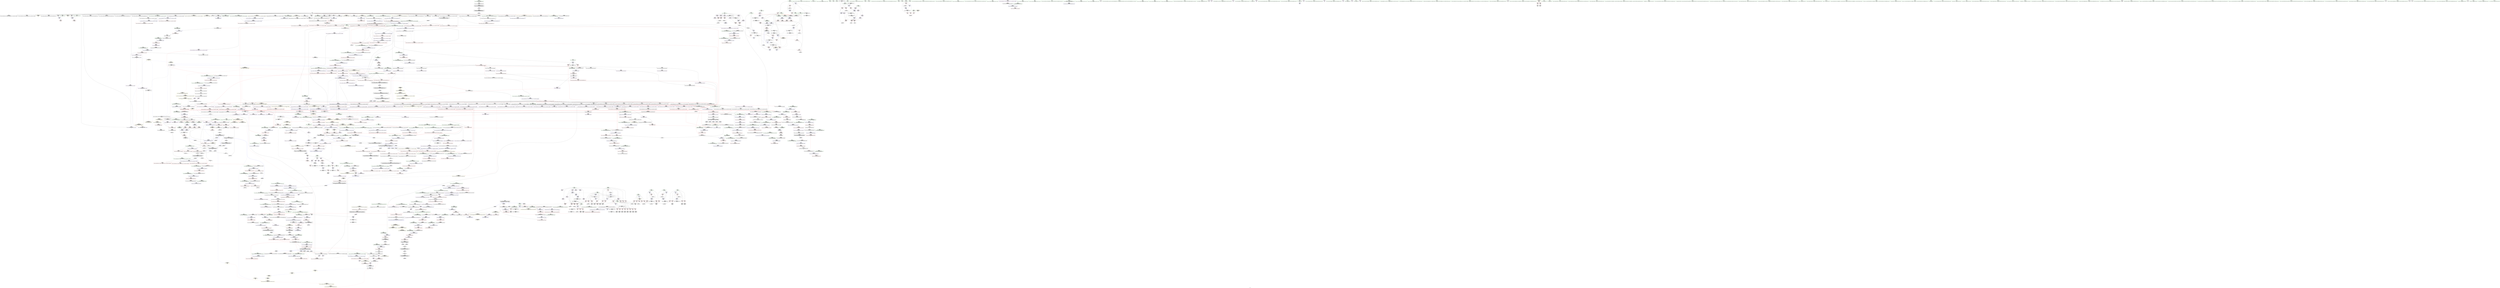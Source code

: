 digraph "SVFG" {
	label="SVFG";

	Node0x55562ede97d0 [shape=record,color=grey,label="{NodeID: 0\nNullPtr|{|<s41>106}}"];
	Node0x55562ede97d0 -> Node0x55562ee78b90[style=solid];
	Node0x55562ede97d0 -> Node0x55562ee78c90[style=solid];
	Node0x55562ede97d0 -> Node0x55562ee78d60[style=solid];
	Node0x55562ede97d0 -> Node0x55562ee78e30[style=solid];
	Node0x55562ede97d0 -> Node0x55562ee78f00[style=solid];
	Node0x55562ede97d0 -> Node0x55562ee78fd0[style=solid];
	Node0x55562ede97d0 -> Node0x55562ee790a0[style=solid];
	Node0x55562ede97d0 -> Node0x55562ee79170[style=solid];
	Node0x55562ede97d0 -> Node0x55562ee79240[style=solid];
	Node0x55562ede97d0 -> Node0x55562ee79310[style=solid];
	Node0x55562ede97d0 -> Node0x55562ee793e0[style=solid];
	Node0x55562ede97d0 -> Node0x55562ee794b0[style=solid];
	Node0x55562ede97d0 -> Node0x55562ee79580[style=solid];
	Node0x55562ede97d0 -> Node0x55562ee79650[style=solid];
	Node0x55562ede97d0 -> Node0x55562ee79720[style=solid];
	Node0x55562ede97d0 -> Node0x55562ee797f0[style=solid];
	Node0x55562ede97d0 -> Node0x55562ee798c0[style=solid];
	Node0x55562ede97d0 -> Node0x55562ee79990[style=solid];
	Node0x55562ede97d0 -> Node0x55562ee79a60[style=solid];
	Node0x55562ede97d0 -> Node0x55562ee79b30[style=solid];
	Node0x55562ede97d0 -> Node0x55562ee79c00[style=solid];
	Node0x55562ede97d0 -> Node0x55562ee79cd0[style=solid];
	Node0x55562ede97d0 -> Node0x55562ee79da0[style=solid];
	Node0x55562ede97d0 -> Node0x55562ee79e70[style=solid];
	Node0x55562ede97d0 -> Node0x55562ee79f40[style=solid];
	Node0x55562ede97d0 -> Node0x55562ee7a010[style=solid];
	Node0x55562ede97d0 -> Node0x55562ee7a0e0[style=solid];
	Node0x55562ede97d0 -> Node0x55562ee7a1b0[style=solid];
	Node0x55562ede97d0 -> Node0x55562ee7a280[style=solid];
	Node0x55562ede97d0 -> Node0x55562ee7a350[style=solid];
	Node0x55562ede97d0 -> Node0x55562ee7a420[style=solid];
	Node0x55562ede97d0 -> Node0x55562ee7a4f0[style=solid];
	Node0x55562ede97d0 -> Node0x55562ee7a5c0[style=solid];
	Node0x55562ede97d0 -> Node0x55562ee7a690[style=solid];
	Node0x55562ede97d0 -> Node0x55562eea73a0[style=solid];
	Node0x55562ede97d0 -> Node0x55562eea7470[style=solid];
	Node0x55562ede97d0 -> Node0x55562eea7540[style=solid];
	Node0x55562ede97d0 -> Node0x55562eea9830[style=solid];
	Node0x55562ede97d0 -> Node0x55562e7ec640[style=solid];
	Node0x55562ede97d0 -> Node0x55562ee98b50[style=solid];
	Node0x55562ede97d0 -> Node0x55562ee98e50[style=solid];
	Node0x55562ede97d0:s41 -> Node0x55562efd2e80[style=solid,color=red];
	Node0x55562ee7ee10 [shape=record,color=red,label="{NodeID: 775\n1068\<--1067\n\<--call12\n_ZNSt6vectorISt4pairIiiESaIS1_EE17_M_realloc_insertIJS1_EEEvN9__gnu_cxx17__normal_iteratorIPS1_S3_EEDpOT_\n|{<s0>73}}"];
	Node0x55562ee7ee10:s0 -> Node0x55562efd7cb0[style=solid,color=red];
	Node0x55562ee97650 [shape=record,color=grey,label="{NodeID: 1550\n307 = cmp(301, 306, )\n}"];
	Node0x55562ee75840 [shape=record,color=black,label="{NodeID: 443\n1742\<--1757\n_ZSteqIPSt4pairIiiEEbRKSt13move_iteratorIT_ES7__ret\<--cmp\n_ZSteqIPSt4pairIiiEEbRKSt13move_iteratorIT_ES7_\n|{<s0>128}}"];
	Node0x55562ee75840:s0 -> Node0x55562efcd980[style=solid,color=blue];
	Node0x55562efcc370 [shape=record,color=black,label="{NodeID: 2325\n1236 = PHI(1384, )\n}"];
	Node0x55562efcc370 -> Node0x55562ee968d0[style=solid];
	Node0x55562ee69630 [shape=record,color=green,label="{NodeID: 111\n697\<--698\n_ZN9__gnu_cxx13new_allocatorISt4pairIiiEEC2Ev\<--_ZN9__gnu_cxx13new_allocatorISt4pairIiiEEC2Ev_field_insensitive\n}"];
	Node0x55562ee84840 [shape=record,color=blue,label="{NodeID: 886\n54\<--104\nref.tmp\<--\nmain\n|{|<s2>8}}"];
	Node0x55562ee84840 -> Node0x55562ee90800[style=dashed];
	Node0x55562ee84840 -> Node0x55562ef22470[style=dashed];
	Node0x55562ee84840:s2 -> Node0x55562ef465f0[style=dashed,color=red];
	Node0x55562ee8b2b0 [shape=record,color=purple,label="{NodeID: 554\n1293\<--1288\n_M_impl\<--this1\n_ZNSt12_Vector_baseISt4pairIiiESaIS1_EE11_M_allocateEm\n}"];
	Node0x55562ee8b2b0 -> Node0x55562ee73620[style=solid];
	Node0x55562efd5800 [shape=record,color=black,label="{NodeID: 2436\n1280 = PHI(1033, )\n0th arg _ZNSt12_Vector_baseISt4pairIiiESaIS1_EE11_M_allocateEm }"];
	Node0x55562efd5800 -> Node0x55562eeaaae0[style=solid];
	Node0x55562ee6de00 [shape=record,color=green,label="{NodeID: 222\n1500\<--1501\n_Znwm\<--_Znwm_field_insensitive\n}"];
	Node0x55562eea9aa0 [shape=record,color=blue,label="{NodeID: 997\n1009\<--1076\n__new_finish\<--call16\n_ZNSt6vectorISt4pairIiiESaIS1_EE17_M_realloc_insertIJS1_EEEvN9__gnu_cxx17__normal_iteratorIPS1_S3_EEDpOT_\n}"];
	Node0x55562eea9aa0 -> Node0x55562ee7e930[style=dashed];
	Node0x55562ee90ce0 [shape=record,color=red,label="{NodeID: 665\n227\<--226\n\<--call45\nmain\n}"];
	Node0x55562ee90ce0 -> Node0x55562ee84f90[style=solid];
	Node0x55562ee7bef0 [shape=record,color=black,label="{NodeID: 333\n430\<--453\n_ZSt3maxIiERKT_S2_S2__ret\<--\n_ZSt3maxIiERKT_S2_S2_\n|{<s0>8|<s1>9|<s2>18}}"];
	Node0x55562ee7bef0:s0 -> Node0x55562efcbf80[style=solid,color=blue];
	Node0x55562ee7bef0:s1 -> Node0x55562efcc9b0[style=solid,color=blue];
	Node0x55562ee7bef0:s2 -> Node0x55562efccd40[style=solid,color=blue];
	Node0x55562ee28b00 [shape=record,color=green,label="{NodeID: 1\n7\<--1\n\<--dummyObj\nCan only get source location for instruction, argument, global var or function.}"];
	Node0x55562ee7eee0 [shape=record,color=red,label="{NodeID: 776\n1072\<--1071\n\<--_M_finish\n_ZNSt6vectorISt4pairIiiESaIS1_EE17_M_realloc_insertIJS1_EEEvN9__gnu_cxx17__normal_iteratorIPS1_S3_EEDpOT_\n|{<s0>73}}"];
	Node0x55562ee7eee0:s0 -> Node0x55562efd7e00[style=solid,color=red];
	Node0x55562ee977d0 [shape=record,color=grey,label="{NodeID: 1551\n445 = cmp(442, 444, )\n}"];
	Node0x55562ee75910 [shape=record,color=black,label="{NodeID: 444\n1759\<--1766\n_ZNKSt13move_iteratorIPSt4pairIiiEE4baseEv_ret\<--\n_ZNKSt13move_iteratorIPSt4pairIiiEE4baseEv\n|{<s0>131|<s1>132}}"];
	Node0x55562ee75910:s0 -> Node0x55562efd0b30[style=solid,color=blue];
	Node0x55562ee75910:s1 -> Node0x55562efd0c70[style=solid,color=blue];
	Node0x55562efcc4b0 [shape=record,color=black,label="{NodeID: 2326\n1237 = PHI(1384, )\n}"];
	Node0x55562efcc4b0 -> Node0x55562eeaa7a0[style=solid];
	Node0x55562ee69730 [shape=record,color=green,label="{NodeID: 112\n702\<--703\nthis.addr\<--this.addr_field_insensitive\n_ZN9__gnu_cxx13new_allocatorISt4pairIiiEEC2Ev\n}"];
	Node0x55562ee69730 -> Node0x55562ee934b0[style=solid];
	Node0x55562ee69730 -> Node0x55562eea76e0[style=solid];
	Node0x55562ee84910 [shape=record,color=blue,label="{NodeID: 887\n42\<--170\nsol\<--\nmain\n}"];
	Node0x55562ee84910 -> Node0x55562ef37370[style=dashed];
	Node0x55562ee8b380 [shape=record,color=purple,label="{NodeID: 555\n1328\<--1316\ncoerce.dive\<--agg.tmp\n_ZSt34__uninitialized_move_if_noexcept_aIPSt4pairIiiES2_SaIS1_EET0_T_S5_S4_RT1_\n}"];
	Node0x55562ee8b380 -> Node0x55562eeaafc0[style=solid];
	Node0x55562efd5910 [shape=record,color=black,label="{NodeID: 2437\n1371 = PHI(1220, 1220, 1220, )\n0th arg _ZNKSt6vectorISt4pairIiiESaIS1_EE8max_sizeEv }"];
	Node0x55562efd5910 -> Node0x55562eeab3d0[style=solid];
	Node0x55562ee6df00 [shape=record,color=green,label="{NodeID: 223\n1512\<--1513\n__first\<--__first_field_insensitive\n_ZSt22__uninitialized_copy_aISt13move_iteratorIPSt4pairIiiEES3_S2_ET0_T_S6_S5_RSaIT1_E\n}"];
	Node0x55562ee6df00 -> Node0x55562ee74800[style=solid];
	Node0x55562ee6df00 -> Node0x55562ee8bba0[style=solid];
	Node0x55562eea9b70 [shape=record,color=blue,label="{NodeID: 998\n1011\<--1080\nexn.slot\<--\n_ZNSt6vectorISt4pairIiiESaIS1_EE17_M_realloc_insertIJS1_EEEvN9__gnu_cxx17__normal_iteratorIPS1_S3_EEDpOT_\n}"];
	Node0x55562eea9b70 -> Node0x55562ee7ea00[style=dashed];
	Node0x55562eea9b70 -> Node0x55562eea9d10[style=dashed];
	Node0x55562ee90db0 [shape=record,color=red,label="{NodeID: 666\n233\<--232\n\<--arrayidx47\nmain\n}"];
	Node0x55562ee90db0 -> Node0x55562ee85060[style=solid];
	Node0x55562ee7bfc0 [shape=record,color=black,label="{NodeID: 334\n493\<--476\n\<--retval\n_ZSt9make_pairIRiS0_ESt4pairINSt17__decay_and_stripIT_E6__typeENS2_IT0_E6__typeEEOS3_OS6_\n}"];
	Node0x55562ee7bfc0 -> Node0x55562ee91f90[style=solid];
	Node0x55562ee42bf0 [shape=record,color=green,label="{NodeID: 2\n15\<--1\n.str\<--dummyObj\nGlob }"];
	Node0x55562ee7efb0 [shape=record,color=red,label="{NodeID: 777\n1125\<--1124\n\<--_M_start26\n_ZNSt6vectorISt4pairIiiESaIS1_EE17_M_realloc_insertIJS1_EEEvN9__gnu_cxx17__normal_iteratorIPS1_S3_EEDpOT_\n|{<s0>82}}"];
	Node0x55562ee7efb0:s0 -> Node0x55562efd85a0[style=solid,color=red];
	Node0x55562ee97950 [shape=record,color=grey,label="{NodeID: 1552\n223 = cmp(222, 224, )\n}"];
	Node0x55562ee759e0 [shape=record,color=purple,label="{NodeID: 445\n124\<--4\narrayidx\<--nxt\nmain\n}"];
	Node0x55562efcc5f0 [shape=record,color=black,label="{NodeID: 2327\n1246 = PHI(1384, )\n}"];
	Node0x55562efcc5f0 -> Node0x55562ee98fd0[style=solid];
	Node0x55562ee69800 [shape=record,color=green,label="{NodeID: 113\n711\<--712\n__first.addr\<--__first.addr_field_insensitive\n_ZSt8_DestroyIPSt4pairIiiES1_EvT_S3_RSaIT0_E\n}"];
	Node0x55562ee69800 -> Node0x55562ee93580[style=solid];
	Node0x55562ee69800 -> Node0x55562eea77b0[style=solid];
	Node0x55562ee849e0 [shape=record,color=blue,label="{NodeID: 888\n56\<--179\na\<--\nmain\n}"];
	Node0x55562ee849e0 -> Node0x55562ef26570[style=dashed];
	Node0x55562ee8b450 [shape=record,color=purple,label="{NodeID: 556\n1336\<--1316\ncoerce.dive4\<--agg.tmp\n_ZSt34__uninitialized_move_if_noexcept_aIPSt4pairIiiES2_SaIS1_EET0_T_S5_S4_RT1_\n}"];
	Node0x55562ee8b450 -> Node0x55562ee804d0[style=solid];
	Node0x55562efd5aa0 [shape=record,color=black,label="{NodeID: 2438\n456 = PHI(40, )\n0th arg _ZNSt6vectorISt4pairIiiESaIS1_EE9push_backEOS1_ }"];
	Node0x55562efd5aa0 -> Node0x55562eea61c0[style=solid];
	Node0x55562ee6dfd0 [shape=record,color=green,label="{NodeID: 224\n1514\<--1515\n__last\<--__last_field_insensitive\n_ZSt22__uninitialized_copy_aISt13move_iteratorIPSt4pairIiiEES3_S2_ET0_T_S6_S5_RSaIT1_E\n}"];
	Node0x55562ee6dfd0 -> Node0x55562ee748d0[style=solid];
	Node0x55562ee6dfd0 -> Node0x55562ee8bc70[style=solid];
	Node0x55562eea9c40 [shape=record,color=blue,label="{NodeID: 999\n1013\<--1082\nehselector.slot\<--\n_ZNSt6vectorISt4pairIiiESaIS1_EE17_M_realloc_insertIJS1_EEEvN9__gnu_cxx17__normal_iteratorIPS1_S3_EEDpOT_\n}"];
	Node0x55562eea9c40 -> Node0x55562eea9de0[style=dashed];
	Node0x55562ee90e80 [shape=record,color=red,label="{NodeID: 667\n292\<--291\n\<--arrayidx80\nmain\n}"];
	Node0x55562ee90e80 -> Node0x55562ee85950[style=solid];
	Node0x55562ee7c090 [shape=record,color=black,label="{NodeID: 335\n473\<--494\n_ZSt9make_pairIRiS0_ESt4pairINSt17__decay_and_stripIT_E6__typeENS2_IT0_E6__typeEEOS3_OS6__ret\<--\n_ZSt9make_pairIRiS0_ESt4pairINSt17__decay_and_stripIT_E6__typeENS2_IT0_E6__typeEEOS3_OS6_\n|{<s0>10}}"];
	Node0x55562ee7c090:s0 -> Node0x55562efccaf0[style=solid,color=blue];
	Node0x55562ee422d0 [shape=record,color=green,label="{NodeID: 3\n17\<--1\n.str.1\<--dummyObj\nGlob }"];
	Node0x55562ee7f080 [shape=record,color=red,label="{NodeID: 778\n1129\<--1128\n\<--_M_finish28\n_ZNSt6vectorISt4pairIiiESaIS1_EE17_M_realloc_insertIJS1_EEEvN9__gnu_cxx17__normal_iteratorIPS1_S3_EEDpOT_\n|{<s0>82}}"];
	Node0x55562ee7f080:s0 -> Node0x55562efd8730[style=solid,color=red];
	Node0x55562ee97ad0 [shape=record,color=grey,label="{NodeID: 1553\n920 = cmp(915, 919, )\n}"];
	Node0x55562ee75ab0 [shape=record,color=purple,label="{NodeID: 446\n129\<--4\narrayidx10\<--nxt\nmain\n}"];
	Node0x55562ee75ab0 -> Node0x55562ee90660[style=solid];
	Node0x55562ee75ab0 -> Node0x55562ee84290[style=solid];
	Node0x55562efcc730 [shape=record,color=black,label="{NodeID: 2328\n1250 = PHI(1370, )\n}"];
	Node0x55562efcc730 -> Node0x55562ee980d0[style=solid];
	Node0x55562ee6e440 [shape=record,color=green,label="{NodeID: 114\n713\<--714\n__last.addr\<--__last.addr_field_insensitive\n_ZSt8_DestroyIPSt4pairIiiES1_EvT_S3_RSaIT0_E\n}"];
	Node0x55562ee6e440 -> Node0x55562ee93650[style=solid];
	Node0x55562ee6e440 -> Node0x55562eea7880[style=solid];
	Node0x55562ee84ab0 [shape=record,color=blue,label="{NodeID: 889\n58\<--7\ncnt\<--\nmain\n}"];
	Node0x55562ee84ab0 -> Node0x55562ee8f3b0[style=dashed];
	Node0x55562ee84ab0 -> Node0x55562ee8f480[style=dashed];
	Node0x55562ee84ab0 -> Node0x55562ee8f550[style=dashed];
	Node0x55562ee84ab0 -> Node0x55562ee84df0[style=dashed];
	Node0x55562ee84ab0 -> Node0x55562ef22e70[style=dashed];
	Node0x55562ee8b520 [shape=record,color=purple,label="{NodeID: 557\n1332\<--1318\ncoerce.dive3\<--agg.tmp1\n_ZSt34__uninitialized_move_if_noexcept_aIPSt4pairIiiES2_SaIS1_EET0_T_S5_S4_RT1_\n}"];
	Node0x55562ee8b520 -> Node0x55562eeab090[style=solid];
	Node0x55562efd5bb0 [shape=record,color=black,label="{NodeID: 2439\n457 = PHI(64, )\n1st arg _ZNSt6vectorISt4pairIiiESaIS1_EE9push_backEOS1_ }"];
	Node0x55562efd5bb0 -> Node0x55562eea6290[style=solid];
	Node0x55562ee6e0a0 [shape=record,color=green,label="{NodeID: 225\n1516\<--1517\n__result.addr\<--__result.addr_field_insensitive\n_ZSt22__uninitialized_copy_aISt13move_iteratorIPSt4pairIiiEES3_S2_ET0_T_S6_S5_RSaIT1_E\n}"];
	Node0x55562ee6e0a0 -> Node0x55562ee81850[style=solid];
	Node0x55562ee6e0a0 -> Node0x55562eeac0d0[style=solid];
	Node0x55562eea9d10 [shape=record,color=blue,label="{NodeID: 1000\n1011\<--1101\nexn.slot\<--\n_ZNSt6vectorISt4pairIiiESaIS1_EE17_M_realloc_insertIJS1_EEEvN9__gnu_cxx17__normal_iteratorIPS1_S3_EEDpOT_\n}"];
	Node0x55562eea9d10 -> Node0x55562ee7ead0[style=dashed];
	Node0x55562ee90f50 [shape=record,color=red,label="{NodeID: 668\n301\<--300\n\<--arrayidx85\nmain\n}"];
	Node0x55562ee90f50 -> Node0x55562ee97650[style=solid];
	Node0x55562ee7c160 [shape=record,color=black,label="{NodeID: 336\n504\<--503\n\<--this1\n_ZNSt6vectorISt4pairIiiESaIS1_EE5beginEv\n}"];
	Node0x55562ee7c160 -> Node0x55562ee87aa0[style=solid];
	Node0x55562ee7c160 -> Node0x55562ee87b70[style=solid];
	Node0x55562ee42610 [shape=record,color=green,label="{NodeID: 4\n19\<--1\nstdin\<--dummyObj\nGlob }"];
	Node0x55562ee7f150 [shape=record,color=red,label="{NodeID: 779\n1137\<--1136\n\<--_M_start31\n_ZNSt6vectorISt4pairIiiESaIS1_EE17_M_realloc_insertIJS1_EEEvN9__gnu_cxx17__normal_iteratorIPS1_S3_EEDpOT_\n|{<s0>83}}"];
	Node0x55562ee7f150:s0 -> Node0x55562efd76d0[style=solid,color=red];
	Node0x55562ee97c50 [shape=record,color=grey,label="{NodeID: 1554\n120 = cmp(118, 119, )\n}"];
	Node0x55562ee75b80 [shape=record,color=purple,label="{NodeID: 447\n162\<--4\narrayidx18\<--nxt\nmain\n}"];
	Node0x55562ee75b80 -> Node0x55562ee90730[style=solid];
	Node0x55562efcc870 [shape=record,color=black,label="{NodeID: 2329\n1253 = PHI(1370, )\n}"];
	Node0x55562efcc870 -> Node0x55562e7ec570[style=solid];
	Node0x55562ee6e510 [shape=record,color=green,label="{NodeID: 115\n715\<--716\n.addr\<--.addr_field_insensitive\n_ZSt8_DestroyIPSt4pairIiiES1_EvT_S3_RSaIT0_E\n}"];
	Node0x55562ee6e510 -> Node0x55562eea7950[style=solid];
	Node0x55562ee84b80 [shape=record,color=blue,label="{NodeID: 890\n192\<--189\narrayidx30\<--\nmain\n}"];
	Node0x55562ee84b80 -> Node0x55562ee909a0[style=dashed];
	Node0x55562ee84b80 -> Node0x55562ee90b40[style=dashed];
	Node0x55562ee84b80 -> Node0x55562ee84b80[style=dashed];
	Node0x55562ee84b80 -> Node0x55562ef24c70[style=dashed];
	Node0x55562ee8b5f0 [shape=record,color=purple,label="{NodeID: 558\n1338\<--1318\ncoerce.dive5\<--agg.tmp1\n_ZSt34__uninitialized_move_if_noexcept_aIPSt4pairIiiES2_SaIS1_EET0_T_S5_S4_RT1_\n}"];
	Node0x55562ee8b5f0 -> Node0x55562ee805a0[style=solid];
	Node0x55562efd5cc0 [shape=record,color=black,label="{NodeID: 2440\n894 = PHI(888, )\n0th arg _ZN9__gnu_cxx13new_allocatorISt4pairIiiEED2Ev }"];
	Node0x55562efd5cc0 -> Node0x55562eea8990[style=solid];
	Node0x55562ee6e170 [shape=record,color=green,label="{NodeID: 226\n1518\<--1519\n.addr\<--.addr_field_insensitive\n_ZSt22__uninitialized_copy_aISt13move_iteratorIPSt4pairIiiEES3_S2_ET0_T_S6_S5_RSaIT1_E\n}"];
	Node0x55562ee6e170 -> Node0x55562eeac1a0[style=solid];
	Node0x55562eea9de0 [shape=record,color=blue,label="{NodeID: 1001\n1013\<--1103\nehselector.slot\<--\n_ZNSt6vectorISt4pairIiiESaIS1_EE17_M_realloc_insertIJS1_EEEvN9__gnu_cxx17__normal_iteratorIPS1_S3_EEDpOT_\n}"];
	Node0x55562eea9de0 -> Node0x55562ee7eba0[style=dashed];
	Node0x55562ee91020 [shape=record,color=red,label="{NodeID: 669\n305\<--304\n\<--arrayidx87\nmain\n}"];
	Node0x55562ee91020 -> Node0x55562eec7200[style=solid];
	Node0x55562ee7c230 [shape=record,color=black,label="{NodeID: 337\n496\<--511\n_ZNSt6vectorISt4pairIiiESaIS1_EE5beginEv_ret\<--\n_ZNSt6vectorISt4pairIiiESaIS1_EE5beginEv\n|{<s0>12|<s1>63}}"];
	Node0x55562ee7c230:s0 -> Node0x55562efcb8c0[style=solid,color=blue];
	Node0x55562ee7c230:s1 -> Node0x55562efce9b0[style=solid,color=blue];
	Node0x55562ee426d0 [shape=record,color=green,label="{NodeID: 5\n20\<--1\n.str.2\<--dummyObj\nGlob }"];
	Node0x55562ee7f220 [shape=record,color=red,label="{NodeID: 780\n1141\<--1140\n\<--_M_end_of_storage\n_ZNSt6vectorISt4pairIiiESaIS1_EE17_M_realloc_insertIJS1_EEEvN9__gnu_cxx17__normal_iteratorIPS1_S3_EEDpOT_\n}"];
	Node0x55562ee7f220 -> Node0x55562ee72e00[style=solid];
	Node0x55562ee97dd0 [shape=record,color=grey,label="{NodeID: 1555\n1420 = cmp(1417, 1419, )\n}"];
	Node0x55562ee75c50 [shape=record,color=purple,label="{NodeID: 448\n201\<--4\narrayidx34\<--nxt\nmain\n}"];
	Node0x55562ee75c50 -> Node0x55562ee90a70[style=solid];
	Node0x55562efcc9b0 [shape=record,color=black,label="{NodeID: 2330\n226 = PHI(430, )\n}"];
	Node0x55562efcc9b0 -> Node0x55562ee90ce0[style=solid];
	Node0x55562ee6e5e0 [shape=record,color=green,label="{NodeID: 116\n723\<--724\n_ZSt8_DestroyIPSt4pairIiiEEvT_S3_\<--_ZSt8_DestroyIPSt4pairIiiEEvT_S3__field_insensitive\n}"];
	Node0x55562ee84c50 [shape=record,color=blue,label="{NodeID: 891\n197\<--194\narrayidx32\<--\nmain\n}"];
	Node0x55562ee84c50 -> Node0x55562ee90c10[style=dashed];
	Node0x55562ee84c50 -> Node0x55562ee84c50[style=dashed];
	Node0x55562ee84c50 -> Node0x55562ef25170[style=dashed];
	Node0x55562ee8b6c0 [shape=record,color=purple,label="{NodeID: 559\n1350\<--1349\n_M_current\<--this1\n_ZNK9__gnu_cxx17__normal_iteratorIPSt4pairIiiESt6vectorIS2_SaIS2_EEE4baseEv\n}"];
	Node0x55562ee8b6c0 -> Node0x55562ee73890[style=solid];
	Node0x55562efd5dd0 [shape=record,color=black,label="{NodeID: 2441\n1353 = PHI(1092, )\n0th arg _ZNSt16allocator_traitsISaISt4pairIiiEEE7destroyIS1_EEvRS2_PT_ }"];
	Node0x55562efd5dd0 -> Node0x55562eeab230[style=solid];
	Node0x55562ee6e240 [shape=record,color=green,label="{NodeID: 227\n1520\<--1521\nagg.tmp\<--agg.tmp_field_insensitive\n_ZSt22__uninitialized_copy_aISt13move_iteratorIPSt4pairIiiEES3_S2_ET0_T_S6_S5_RSaIT1_E\n}"];
	Node0x55562ee6e240 -> Node0x55562ee749a0[style=solid];
	Node0x55562ee6e240 -> Node0x55562ee8bd40[style=solid];
	Node0x55562eea9eb0 [shape=record,color=blue,label="{NodeID: 1002\n1154\<--1151\n_M_start36\<--\n_ZNSt6vectorISt4pairIiiESaIS1_EE17_M_realloc_insertIJS1_EEEvN9__gnu_cxx17__normal_iteratorIPS1_S3_EEDpOT_\n|{<s0>59}}"];
	Node0x55562eea9eb0:s0 -> Node0x55562ef0b060[style=dashed,color=blue];
	Node0x55562ee910f0 [shape=record,color=red,label="{NodeID: 670\n312\<--311\n\<--arrayidx91\nmain\n}"];
	Node0x55562ee910f0 -> Node0x55562eec7380[style=solid];
	Node0x55562ee7c300 [shape=record,color=black,label="{NodeID: 338\n521\<--520\n\<--this1\n_ZNSt6vectorISt4pairIiiESaIS1_EE3endEv\n}"];
	Node0x55562ee7c300 -> Node0x55562ee87d10[style=solid];
	Node0x55562ee7c300 -> Node0x55562ee87de0[style=solid];
	Node0x55562ee42790 [shape=record,color=green,label="{NodeID: 6\n22\<--1\n.str.3\<--dummyObj\nGlob }"];
	Node0x55562ee7f2f0 [shape=record,color=red,label="{NodeID: 781\n1145\<--1144\n\<--_M_start34\n_ZNSt6vectorISt4pairIiiESaIS1_EE17_M_realloc_insertIJS1_EEEvN9__gnu_cxx17__normal_iteratorIPS1_S3_EEDpOT_\n}"];
	Node0x55562ee7f2f0 -> Node0x55562ee72ed0[style=solid];
	Node0x55562ee97f50 [shape=record,color=grey,label="{NodeID: 1556\n545 = cmp(541, 544, )\n}"];
	Node0x55562ee97f50 -> Node0x55562ee7c4a0[style=solid];
	Node0x55562ee75d20 [shape=record,color=purple,label="{NodeID: 449\n232\<--4\narrayidx47\<--nxt\nmain\n}"];
	Node0x55562ee75d20 -> Node0x55562ee90db0[style=solid];
	Node0x55562efccaf0 [shape=record,color=black,label="{NodeID: 2331\n235 = PHI(473, )\n}"];
	Node0x55562efccaf0 -> Node0x55562ee85130[style=solid];
	Node0x55562ee6e6e0 [shape=record,color=green,label="{NodeID: 117\n728\<--729\nthis.addr\<--this.addr_field_insensitive\n_ZNSt12_Vector_baseISt4pairIiiESaIS1_EE19_M_get_Tp_allocatorEv\n}"];
	Node0x55562ee6e6e0 -> Node0x55562ee93720[style=solid];
	Node0x55562ee6e6e0 -> Node0x55562eea7a20[style=solid];
	Node0x55562ee84d20 [shape=record,color=blue,label="{NodeID: 892\n56\<--202\na\<--\nmain\n}"];
	Node0x55562ee84d20 -> Node0x55562ef26570[style=dashed];
	Node0x55562ee8b790 [shape=record,color=purple,label="{NodeID: 560\n1391\<--1390\n_M_impl\<--\n_ZNKSt6vectorISt4pairIiiESaIS1_EE4sizeEv\n}"];
	Node0x55562efd5ee0 [shape=record,color=black,label="{NodeID: 2442\n1354 = PHI(1095, )\n1st arg _ZNSt16allocator_traitsISaISt4pairIiiEEE7destroyIS1_EEvRS2_PT_ }"];
	Node0x55562efd5ee0 -> Node0x55562eeab300[style=solid];
	Node0x55562ee6e310 [shape=record,color=green,label="{NodeID: 228\n1522\<--1523\nagg.tmp2\<--agg.tmp2_field_insensitive\n_ZSt22__uninitialized_copy_aISt13move_iteratorIPSt4pairIiiEES3_S2_ET0_T_S6_S5_RSaIT1_E\n}"];
	Node0x55562ee6e310 -> Node0x55562ee74a70[style=solid];
	Node0x55562ee6e310 -> Node0x55562ee8be10[style=solid];
	Node0x55562eea9f80 [shape=record,color=blue,label="{NodeID: 1003\n1159\<--1156\n_M_finish38\<--\n_ZNSt6vectorISt4pairIiiESaIS1_EE17_M_realloc_insertIJS1_EEEvN9__gnu_cxx17__normal_iteratorIPS1_S3_EEDpOT_\n|{<s0>59}}"];
	Node0x55562eea9f80:s0 -> Node0x55562ef0b560[style=dashed,color=blue];
	Node0x55562ee911c0 [shape=record,color=red,label="{NodeID: 671\n359\<--358\n\<--first\nmain\n}"];
	Node0x55562ee911c0 -> Node0x55562ee86170[style=solid];
	Node0x55562ee7c3d0 [shape=record,color=black,label="{NodeID: 339\n513\<--526\n_ZNSt6vectorISt4pairIiiESaIS1_EE3endEv_ret\<--\n_ZNSt6vectorISt4pairIiiESaIS1_EE3endEv\n|{<s0>13|<s1>57}}"];
	Node0x55562ee7c3d0:s0 -> Node0x55562efcbaf0[style=solid,color=blue];
	Node0x55562ee7c3d0:s1 -> Node0x55562efce370[style=solid,color=blue];
	Node0x55562ee05b70 [shape=record,color=green,label="{NodeID: 7\n24\<--1\nstdout\<--dummyObj\nGlob }"];
	Node0x55562ef49b90 [shape=record,color=yellow,style=double,label="{NodeID: 1889\n381V_1 = ENCHI(MR_381V_0)\npts\{16020000 \}\nFun[_ZSteqIPSt4pairIiiEEbRKSt13move_iteratorIT_ES7_]|{<s0>131}}"];
	Node0x55562ef49b90:s0 -> Node0x55562ef4af40[style=dashed,color=red];
	Node0x55562ee7f3c0 [shape=record,color=red,label="{NodeID: 782\n1193\<--1184\nthis1\<--this.addr\n_ZN9__gnu_cxx13new_allocatorISt4pairIiiEE9constructIS2_JS2_EEEvPT_DpOT0_\n}"];
	Node0x55562ee980d0 [shape=record,color=grey,label="{NodeID: 1557\n1251 = cmp(1249, 1250, )\n}"];
	Node0x55562ee75df0 [shape=record,color=purple,label="{NodeID: 450\n245\<--4\narrayidx53\<--nxt\nmain\n}"];
	Node0x55562ee75df0 -> Node0x55562ee85200[style=solid];
	Node0x55562efccc30 [shape=record,color=black,label="{NodeID: 2332\n377 = PHI(561, )\n}"];
	Node0x55562ee6e7b0 [shape=record,color=green,label="{NodeID: 118\n737\<--738\nthis.addr\<--this.addr_field_insensitive\n_ZNSt12_Vector_baseISt4pairIiiESaIS1_EED2Ev\n}"];
	Node0x55562ee6e7b0 -> Node0x55562ee937f0[style=solid];
	Node0x55562ee6e7b0 -> Node0x55562eea7af0[style=solid];
	Node0x55562ee84df0 [shape=record,color=blue,label="{NodeID: 893\n58\<--205\ncnt\<--inc35\nmain\n}"];
	Node0x55562ee84df0 -> Node0x55562ee8f3b0[style=dashed];
	Node0x55562ee84df0 -> Node0x55562ee8f480[style=dashed];
	Node0x55562ee84df0 -> Node0x55562ee8f550[style=dashed];
	Node0x55562ee84df0 -> Node0x55562ee84df0[style=dashed];
	Node0x55562ee84df0 -> Node0x55562ef22e70[style=dashed];
	Node0x55562ee8b860 [shape=record,color=purple,label="{NodeID: 561\n1392\<--1390\n_M_finish\<--\n_ZNKSt6vectorISt4pairIiiESaIS1_EE4sizeEv\n}"];
	Node0x55562ee8b860 -> Node0x55562ee80a80[style=solid];
	Node0x55562efd5ff0 [shape=record,color=black,label="{NodeID: 2443\n1451 = PHI(1436, 1487, )\n0th arg _ZNK9__gnu_cxx13new_allocatorISt4pairIiiEE8max_sizeEv }"];
	Node0x55562efd5ff0 -> Node0x55562eeaba50[style=solid];
	Node0x55562ee76870 [shape=record,color=green,label="{NodeID: 229\n1542\<--1543\n_ZSt18uninitialized_copyISt13move_iteratorIPSt4pairIiiEES3_ET0_T_S6_S5_\<--_ZSt18uninitialized_copyISt13move_iteratorIPSt4pairIiiEES3_ET0_T_S6_S5__field_insensitive\n}"];
	Node0x55562eeaa050 [shape=record,color=blue,label="{NodeID: 1004\n1166\<--1163\n_M_end_of_storage41\<--add.ptr39\n_ZNSt6vectorISt4pairIiiESaIS1_EE17_M_realloc_insertIJS1_EEEvN9__gnu_cxx17__normal_iteratorIPS1_S3_EEDpOT_\n|{<s0>59}}"];
	Node0x55562eeaa050:s0 -> Node0x55562ef0ba60[style=dashed,color=blue];
	Node0x55562ee91290 [shape=record,color=red,label="{NodeID: 672\n362\<--361\n\<--second\nmain\n}"];
	Node0x55562ee91290 -> Node0x55562ee86240[style=solid];
	Node0x55562ee7c4a0 [shape=record,color=black,label="{NodeID: 340\n528\<--545\n_ZN9__gnu_cxxneIPSt4pairIiiESt6vectorIS2_SaIS2_EEEEbRKNS_17__normal_iteratorIT_T0_EESC__ret\<--cmp\n_ZN9__gnu_cxxneIPSt4pairIiiESt6vectorIS2_SaIS2_EEEEbRKNS_17__normal_iteratorIT_T0_EESC_\n|{<s0>14}}"];
	Node0x55562ee7c4a0:s0 -> Node0x55562efcbc30[style=solid,color=blue];
	Node0x55562ee05c30 [shape=record,color=green,label="{NodeID: 8\n25\<--1\n.str.4\<--dummyObj\nGlob }"];
	Node0x55562ef49c70 [shape=record,color=yellow,style=double,label="{NodeID: 1890\n383V_1 = ENCHI(MR_383V_0)\npts\{16040000 \}\nFun[_ZSteqIPSt4pairIiiEEbRKSt13move_iteratorIT_ES7_]|{<s0>132}}"];
	Node0x55562ef49c70:s0 -> Node0x55562ef4af40[style=dashed,color=red];
	Node0x55562ee7f490 [shape=record,color=red,label="{NodeID: 783\n1194\<--1186\n\<--__p.addr\n_ZN9__gnu_cxx13new_allocatorISt4pairIiiEE9constructIS2_JS2_EEEvPT_DpOT0_\n}"];
	Node0x55562ee7f490 -> Node0x55562ee72fa0[style=solid];
	Node0x55562ee98250 [shape=record,color=grey,label="{NodeID: 1558\n266 = cmp(264, 265, )\n}"];
	Node0x55562ee75ec0 [shape=record,color=purple,label="{NodeID: 451\n249\<--4\narrayidx55\<--nxt\nmain\n}"];
	Node0x55562ee75ec0 -> Node0x55562ee852d0[style=solid];
	Node0x55562efccd40 [shape=record,color=black,label="{NodeID: 2333\n381 = PHI(430, )\n}"];
	Node0x55562efccd40 -> Node0x55562ee91500[style=solid];
	Node0x55562ee6e880 [shape=record,color=green,label="{NodeID: 119\n739\<--740\nexn.slot\<--exn.slot_field_insensitive\n_ZNSt12_Vector_baseISt4pairIiiESaIS1_EED2Ev\n}"];
	Node0x55562ee6e880 -> Node0x55562ee938c0[style=solid];
	Node0x55562ee6e880 -> Node0x55562eea7bc0[style=solid];
	Node0x55562ee84ec0 [shape=record,color=blue,label="{NodeID: 894\n60\<--220\nsz\<--sub\nmain\n|{|<s3>9}}"];
	Node0x55562ee84ec0 -> Node0x55562ee8f620[style=dashed];
	Node0x55562ee84ec0 -> Node0x55562ee90ce0[style=dashed];
	Node0x55562ee84ec0 -> Node0x55562ef23370[style=dashed];
	Node0x55562ee84ec0:s3 -> Node0x55562ef465f0[style=dashed,color=red];
	Node0x55562ef2a670 [shape=record,color=black,label="{NodeID: 1669\nMR_44V_4 = PHI(MR_44V_5, MR_44V_3, )\npts\{75 \}\n|{|<s4>18}}"];
	Node0x55562ef2a670 -> Node0x55562ee90250[style=dashed];
	Node0x55562ef2a670 -> Node0x55562ee91500[style=dashed];
	Node0x55562ef2a670 -> Node0x55562ee86310[style=dashed];
	Node0x55562ef2a670 -> Node0x55562ef18470[style=dashed];
	Node0x55562ef2a670:s4 -> Node0x55562ef465f0[style=dashed,color=red];
	Node0x55562ee8b930 [shape=record,color=purple,label="{NodeID: 562\n1395\<--1394\n_M_impl2\<--\n_ZNKSt6vectorISt4pairIiiESaIS1_EE4sizeEv\n}"];
	Node0x55562efd6140 [shape=record,color=black,label="{NodeID: 2444\n778 = PHI(720, 1651, )\n0th arg _ZSt8_DestroyIPSt4pairIiiEEvT_S3_ }"];
	Node0x55562efd6140 -> Node0x55562eea7d60[style=solid];
	Node0x55562ee76930 [shape=record,color=green,label="{NodeID: 230\n1547\<--1548\nretval\<--retval_field_insensitive\n_ZSt32__make_move_if_noexcept_iteratorISt4pairIiiESt13move_iteratorIPS1_EET0_PT_\n|{|<s1>113}}"];
	Node0x55562ee76930 -> Node0x55562ee8c220[style=solid];
	Node0x55562ee76930:s1 -> Node0x55562efd9330[style=solid,color=red];
	Node0x55562eeaa120 [shape=record,color=blue,label="{NodeID: 1005\n1184\<--1181\nthis.addr\<--this\n_ZN9__gnu_cxx13new_allocatorISt4pairIiiEE9constructIS2_JS2_EEEvPT_DpOT0_\n}"];
	Node0x55562eeaa120 -> Node0x55562ee7f3c0[style=dashed];
	Node0x55562ee91360 [shape=record,color=red,label="{NodeID: 673\n367\<--366\n\<--arrayidx112\nmain\n}"];
	Node0x55562ee91360 -> Node0x55562eec7b00[style=solid];
	Node0x55562ee7c570 [shape=record,color=black,label="{NodeID: 341\n547\<--554\n_ZNK9__gnu_cxx17__normal_iteratorIPSt4pairIiiESt6vectorIS2_SaIS2_EEEdeEv_ret\<--\n_ZNK9__gnu_cxx17__normal_iteratorIPSt4pairIiiESt6vectorIS2_SaIS2_EEEdeEv\n|{<s0>15}}"];
	Node0x55562ee7c570:s0 -> Node0x55562efcbd40[style=solid,color=blue];
	Node0x55562ee05cf0 [shape=record,color=green,label="{NodeID: 9\n27\<--1\n.str.5\<--dummyObj\nGlob }"];
	Node0x55562ef49d50 [shape=record,color=yellow,style=double,label="{NodeID: 1891\n96V_1 = ENCHI(MR_96V_0)\npts\{477 \}\nFun[_ZSt9make_pairIRiS0_ESt4pairINSt17__decay_and_stripIT_E6__typeENS2_IT0_E6__typeEEOS3_OS6_]}"];
	Node0x55562ef49d50 -> Node0x55562ee91f90[style=dashed];
	Node0x55562ee7f560 [shape=record,color=red,label="{NodeID: 784\n1197\<--1188\n\<--__args.addr\n_ZN9__gnu_cxx13new_allocatorISt4pairIiiEE9constructIS2_JS2_EEEvPT_DpOT0_\n|{<s0>85}}"];
	Node0x55562ee7f560:s0 -> Node0x55562efd5400[style=solid,color=red];
	Node0x55562ee983d0 [shape=record,color=grey,label="{NodeID: 1559\n108 = cmp(106, 107, )\n}"];
	Node0x55562ee75f90 [shape=record,color=purple,label="{NodeID: 452\n291\<--4\narrayidx80\<--nxt\nmain\n}"];
	Node0x55562ee75f90 -> Node0x55562ee90e80[style=solid];
	Node0x55562efcceb0 [shape=record,color=black,label="{NodeID: 2334\n466 = PHI(955, )\n|{<s0>24}}"];
	Node0x55562efcceb0:s0 -> Node0x55562efd15d0[style=solid,color=red];
	Node0x55562ee6e950 [shape=record,color=green,label="{NodeID: 120\n741\<--742\nehselector.slot\<--ehselector.slot_field_insensitive\n_ZNSt12_Vector_baseISt4pairIiiESaIS1_EED2Ev\n}"];
	Node0x55562ee6e950 -> Node0x55562eea7c90[style=solid];
	Node0x55562ee84f90 [shape=record,color=blue,label="{NodeID: 895\n42\<--227\nsol\<--\nmain\n}"];
	Node0x55562ee84f90 -> Node0x55562ef37370[style=dashed];
	Node0x55562ee8ba00 [shape=record,color=purple,label="{NodeID: 563\n1396\<--1394\n_M_start\<--\n_ZNKSt6vectorISt4pairIiiESaIS1_EE4sizeEv\n}"];
	Node0x55562ee8ba00 -> Node0x55562ee80b50[style=solid];
	Node0x55562efd6290 [shape=record,color=black,label="{NodeID: 2445\n779 = PHI(721, 1652, )\n1st arg _ZSt8_DestroyIPSt4pairIiiEEvT_S3_ }"];
	Node0x55562efd6290 -> Node0x55562eea7e30[style=solid];
	Node0x55562ee76a00 [shape=record,color=green,label="{NodeID: 231\n1549\<--1550\n__i.addr\<--__i.addr_field_insensitive\n_ZSt32__make_move_if_noexcept_iteratorISt4pairIiiESt13move_iteratorIPS1_EET0_PT_\n}"];
	Node0x55562ee76a00 -> Node0x55562ee81ac0[style=solid];
	Node0x55562ee76a00 -> Node0x55562eeac410[style=solid];
	Node0x55562eeaa1f0 [shape=record,color=blue,label="{NodeID: 1006\n1186\<--1182\n__p.addr\<--__p\n_ZN9__gnu_cxx13new_allocatorISt4pairIiiEE9constructIS2_JS2_EEEvPT_DpOT0_\n}"];
	Node0x55562eeaa1f0 -> Node0x55562ee7f490[style=dashed];
	Node0x55562ee91430 [shape=record,color=red,label="{NodeID: 674\n371\<--370\n\<--arrayidx114\nmain\n}"];
	Node0x55562ee91430 -> Node0x55562eec7b00[style=solid];
	Node0x55562ee7c640 [shape=record,color=black,label="{NodeID: 342\n561\<--566\n_ZN9__gnu_cxx17__normal_iteratorIPSt4pairIiiESt6vectorIS2_SaIS2_EEEppEv_ret\<--this1\n_ZN9__gnu_cxx17__normal_iteratorIPSt4pairIiiESt6vectorIS2_SaIS2_EEEppEv\n|{<s0>17}}"];
	Node0x55562ee7c640:s0 -> Node0x55562efccc30[style=solid,color=blue];
	Node0x55562ee05db0 [shape=record,color=green,label="{NodeID: 10\n29\<--1\n.str.6\<--dummyObj\nGlob }"];
	Node0x55562ef49e60 [shape=record,color=yellow,style=double,label="{NodeID: 1892\n102V_1 = ENCHI(MR_102V_0)\npts\{57 63 \}\nFun[_ZSt9make_pairIRiS0_ESt4pairINSt17__decay_and_stripIT_E6__typeENS2_IT0_E6__typeEEOS3_OS6_]|{<s0>27}}"];
	Node0x55562ef49e60:s0 -> Node0x55562ef44c70[style=dashed,color=red];
	Node0x55562ee7f630 [shape=record,color=red,label="{NodeID: 785\n1220\<--1207\nthis1\<--this.addr\n_ZNKSt6vectorISt4pairIiiESaIS1_EE12_M_check_lenEmPKc\n|{<s0>87|<s1>88|<s2>90|<s3>91|<s4>93|<s5>94|<s6>95}}"];
	Node0x55562ee7f630:s0 -> Node0x55562efd5910[style=solid,color=red];
	Node0x55562ee7f630:s1 -> Node0x55562efd8280[style=solid,color=red];
	Node0x55562ee7f630:s2 -> Node0x55562efd8280[style=solid,color=red];
	Node0x55562ee7f630:s3 -> Node0x55562efd8280[style=solid,color=red];
	Node0x55562ee7f630:s4 -> Node0x55562efd8280[style=solid,color=red];
	Node0x55562ee7f630:s5 -> Node0x55562efd5910[style=solid,color=red];
	Node0x55562ee7f630:s6 -> Node0x55562efd5910[style=solid,color=red];
	Node0x55562ee98550 [shape=record,color=grey,label="{NodeID: 1560\n287 = cmp(285, 286, )\n}"];
	Node0x55562ee76060 [shape=record,color=purple,label="{NodeID: 453\n136\<--9\narrayidx12\<--chk\nmain\n}"];
	Node0x55562ee76060 -> Node0x55562ee84360[style=solid];
	Node0x55562efccff0 [shape=record,color=black,label="{NodeID: 2335\n485 = PHI(616, )\n|{<s0>27}}"];
	Node0x55562efccff0:s0 -> Node0x55562efd2710[style=solid,color=red];
	Node0x55562ee6ea20 [shape=record,color=green,label="{NodeID: 121\n759\<--760\n_ZNSt12_Vector_baseISt4pairIiiESaIS1_EE13_M_deallocateEPS1_m\<--_ZNSt12_Vector_baseISt4pairIiiESaIS1_EE13_M_deallocateEPS1_m_field_insensitive\n}"];
	Node0x55562ee85060 [shape=record,color=blue,label="{NodeID: 896\n62\<--233\nb\<--\nmain\n|{|<s2>10}}"];
	Node0x55562ee85060 -> Node0x55562ee8f6f0[style=dashed];
	Node0x55562ee85060 -> Node0x55562ef23870[style=dashed];
	Node0x55562ee85060:s2 -> Node0x55562ef49e60[style=dashed,color=red];
	Node0x55562ee8bad0 [shape=record,color=purple,label="{NodeID: 564\n1447\<--1446\n_M_impl\<--this1\n_ZNKSt12_Vector_baseISt4pairIiiESaIS1_EE19_M_get_Tp_allocatorEv\n}"];
	Node0x55562ee8bad0 -> Node0x55562ee74250[style=solid];
	Node0x55562efd63e0 [shape=record,color=black,label="{NodeID: 2446\n548 = PHI(78, )\n0th arg _ZNK9__gnu_cxx17__normal_iteratorIPSt4pairIiiESt6vectorIS2_SaIS2_EEEdeEv }"];
	Node0x55562efd63e0 -> Node0x55562eea6840[style=solid];
	Node0x55562ee76ad0 [shape=record,color=green,label="{NodeID: 232\n1554\<--1555\n_ZNSt13move_iteratorIPSt4pairIiiEEC2ES2_\<--_ZNSt13move_iteratorIPSt4pairIiiEEC2ES2__field_insensitive\n}"];
	Node0x55562eeaa2c0 [shape=record,color=blue,label="{NodeID: 1007\n1188\<--1183\n__args.addr\<--__args\n_ZN9__gnu_cxx13new_allocatorISt4pairIiiEE9constructIS2_JS2_EEEvPT_DpOT0_\n}"];
	Node0x55562eeaa2c0 -> Node0x55562ee7f560[style=dashed];
	Node0x55562ee91500 [shape=record,color=red,label="{NodeID: 675\n382\<--381\n\<--call121\nmain\n}"];
	Node0x55562ee91500 -> Node0x55562ee863e0[style=solid];
	Node0x55562ee7c710 [shape=record,color=black,label="{NodeID: 343\n585\<--584\n\<--this1\n_ZNSt6vectorISt4pairIiiESaIS1_EED2Ev\n}"];
	Node0x55562ee7c710 -> Node0x55562ee88120[style=solid];
	Node0x55562ee7c710 -> Node0x55562ee881f0[style=solid];
	Node0x55562ee05eb0 [shape=record,color=green,label="{NodeID: 11\n104\<--1\n\<--dummyObj\nCan only get source location for instruction, argument, global var or function.}"];
	Node0x55562ef49f40 [shape=record,color=yellow,style=double,label="{NodeID: 1893\n104V_1 = ENCHI(MR_104V_0)\npts\{4770000 4770001 \}\nFun[_ZSt9make_pairIRiS0_ESt4pairINSt17__decay_and_stripIT_E6__typeENS2_IT0_E6__typeEEOS3_OS6_]|{<s0>27|<s1>27}}"];
	Node0x55562ef49f40:s0 -> Node0x55562eea7060[style=dashed,color=red];
	Node0x55562ef49f40:s1 -> Node0x55562eea7130[style=dashed,color=red];
	Node0x55562ee7f700 [shape=record,color=red,label="{NodeID: 786\n1228\<--1209\n\<--__n.addr\n_ZNKSt6vectorISt4pairIiiESaIS1_EE12_M_check_lenEmPKc\n}"];
	Node0x55562ee7f700 -> Node0x55562ee989d0[style=solid];
	Node0x55562ee986d0 [shape=record,color=grey,label="{NodeID: 1561\n281 = cmp(279, 280, )\n}"];
	Node0x55562ee76130 [shape=record,color=purple,label="{NodeID: 454\n175\<--9\narrayidx23\<--chk\nmain\n}"];
	Node0x55562ee76130 -> Node0x55562ee908d0[style=solid];
	Node0x55562efcd130 [shape=record,color=black,label="{NodeID: 2336\n489 = PHI(616, )\n|{<s0>27}}"];
	Node0x55562efcd130:s0 -> Node0x55562efd2820[style=solid,color=red];
	Node0x55562ee6eb20 [shape=record,color=green,label="{NodeID: 122\n763\<--764\n_ZNSt12_Vector_baseISt4pairIiiESaIS1_EE12_Vector_implD2Ev\<--_ZNSt12_Vector_baseISt4pairIiiESaIS1_EE12_Vector_implD2Ev_field_insensitive\n}"];
	Node0x55562ee85130 [shape=record,color=blue,label="{NodeID: 897\n238\<--235\n\<--call50\nmain\n}"];
	Node0x55562ee85130 -> Node0x55562ef23d70[style=dashed];
	Node0x55562ef2b570 [shape=record,color=black,label="{NodeID: 1672\nMR_64V_4 = PHI(MR_64V_5, MR_64V_3, )\npts\{790000 \}\n|{|<s1>14|<s2>15|<s3>17|<s4>17}}"];
	Node0x55562ef2b570 -> Node0x55562ef1b670[style=dashed];
	Node0x55562ef2b570:s1 -> Node0x55562ef4f100[style=dashed,color=red];
	Node0x55562ef2b570:s2 -> Node0x55562ef49050[style=dashed,color=red];
	Node0x55562ef2b570:s3 -> Node0x55562ee92950[style=dashed,color=red];
	Node0x55562ef2b570:s4 -> Node0x55562eea69e0[style=dashed,color=red];
	Node0x55562ee8bba0 [shape=record,color=purple,label="{NodeID: 565\n1524\<--1512\ncoerce.dive\<--__first\n_ZSt22__uninitialized_copy_aISt13move_iteratorIPSt4pairIiiEES3_S2_ET0_T_S6_S5_RSaIT1_E\n}"];
	Node0x55562ee8bba0 -> Node0x55562eeabf30[style=solid];
	Node0x55562efd64f0 [shape=record,color=black,label="{NodeID: 2447\n1560 = PHI(1538, )\n0th arg _ZSt18uninitialized_copyISt13move_iteratorIPSt4pairIiiEES3_ET0_T_S6_S5_ }"];
	Node0x55562efd64f0 -> Node0x55562eeac4e0[style=solid];
	Node0x55562ee76bd0 [shape=record,color=green,label="{NodeID: 233\n1563\<--1564\n__first\<--__first_field_insensitive\n_ZSt18uninitialized_copyISt13move_iteratorIPSt4pairIiiEES3_ET0_T_S6_S5_\n}"];
	Node0x55562ee76bd0 -> Node0x55562ee74ce0[style=solid];
	Node0x55562ee76bd0 -> Node0x55562ee8c2f0[style=solid];
	Node0x55562eeaa390 [shape=record,color=blue, style = dotted,label="{NodeID: 1008\n1815\<--1817\noffset_0\<--dummyVal\n_ZN9__gnu_cxx13new_allocatorISt4pairIiiEE9constructIS2_JS2_EEEvPT_DpOT0_\n}"];
	Node0x55562eeaa390 -> Node0x55562ee838d0[style=dashed];
	Node0x55562eeaa390 -> Node0x55562eeaa460[style=dashed];
	Node0x55562ee915d0 [shape=record,color=red,label="{NodeID: 676\n414\<--411\nthis1\<--this.addr\n_ZNSt6vectorISt4pairIiiESaIS1_EEC2Ev\n}"];
	Node0x55562ee915d0 -> Node0x55562ee7be20[style=solid];
	Node0x55562ee7c7e0 [shape=record,color=black,label="{NodeID: 344\n589\<--584\n\<--this1\n_ZNSt6vectorISt4pairIiiESaIS1_EED2Ev\n}"];
	Node0x55562ee7c7e0 -> Node0x55562ee882c0[style=solid];
	Node0x55562ee7c7e0 -> Node0x55562ee88390[style=solid];
	Node0x55562ee66910 [shape=record,color=green,label="{NodeID: 12\n132\<--1\n\<--dummyObj\nCan only get source location for instruction, argument, global var or function.}"];
	Node0x55562ee7f7d0 [shape=record,color=red,label="{NodeID: 787\n1231\<--1211\n\<--__s.addr\n_ZNKSt6vectorISt4pairIiiESaIS1_EE12_M_check_lenEmPKc\n}"];
	Node0x55562ee98850 [shape=record,color=grey,label="{NodeID: 1562\n213 = cmp(211, 212, )\n}"];
	Node0x55562ee76200 [shape=record,color=purple,label="{NodeID: 455\n185\<--9\narrayidx27\<--chk\nmain\n}"];
	Node0x55562ee76200 -> Node0x55562ee909a0[style=solid];
	Node0x55562efcd270 [shape=record,color=black,label="{NodeID: 2337\n538 = PHI(1344, )\n}"];
	Node0x55562efcd270 -> Node0x55562ee92540[style=solid];
	Node0x55562ee6ec20 [shape=record,color=green,label="{NodeID: 123\n780\<--781\n__first.addr\<--__first.addr_field_insensitive\n_ZSt8_DestroyIPSt4pairIiiEEvT_S3_\n}"];
	Node0x55562ee6ec20 -> Node0x55562ee93c00[style=solid];
	Node0x55562ee6ec20 -> Node0x55562eea7d60[style=solid];
	Node0x55562ee85200 [shape=record,color=blue,label="{NodeID: 898\n245\<--132\narrayidx53\<--\nmain\n}"];
	Node0x55562ee85200 -> Node0x55562ee852d0[style=dashed];
	Node0x55562ee8bc70 [shape=record,color=purple,label="{NodeID: 566\n1526\<--1514\ncoerce.dive1\<--__last\n_ZSt22__uninitialized_copy_aISt13move_iteratorIPSt4pairIiiEES3_S2_ET0_T_S6_S5_RSaIT1_E\n}"];
	Node0x55562ee8bc70 -> Node0x55562eeac000[style=solid];
	Node0x55562efd6600 [shape=record,color=black,label="{NodeID: 2448\n1561 = PHI(1540, )\n1st arg _ZSt18uninitialized_copyISt13move_iteratorIPSt4pairIiiEES3_ET0_T_S6_S5_ }"];
	Node0x55562efd6600 -> Node0x55562eeac5b0[style=solid];
	Node0x55562ee76ca0 [shape=record,color=green,label="{NodeID: 234\n1565\<--1566\n__last\<--__last_field_insensitive\n_ZSt18uninitialized_copyISt13move_iteratorIPSt4pairIiiEES3_ET0_T_S6_S5_\n}"];
	Node0x55562ee76ca0 -> Node0x55562ee74db0[style=solid];
	Node0x55562ee76ca0 -> Node0x55562ee8c3c0[style=solid];
	Node0x55562eeaa460 [shape=record,color=blue, style = dotted,label="{NodeID: 1009\n1818\<--1820\noffset_1\<--dummyVal\n_ZN9__gnu_cxx13new_allocatorISt4pairIiiEE9constructIS2_JS2_EEEvPT_DpOT0_\n|{<s0>61}}"];
	Node0x55562eeaa460:s0 -> Node0x55562ef658c0[style=dashed,color=blue];
	Node0x55562ee916a0 [shape=record,color=red,label="{NodeID: 677\n453\<--433\n\<--retval\n_ZSt3maxIiERKT_S2_S2_\n}"];
	Node0x55562ee916a0 -> Node0x55562ee7bef0[style=solid];
	Node0x55562ee7c8b0 [shape=record,color=black,label="{NodeID: 345\n593\<--584\n\<--this1\n_ZNSt6vectorISt4pairIiiESaIS1_EED2Ev\n|{<s0>32}}"];
	Node0x55562ee7c8b0:s0 -> Node0x55562efd2280[style=solid,color=red];
	Node0x55562ee669a0 [shape=record,color=green,label="{NodeID: 13\n224\<--1\n\<--dummyObj\nCan only get source location for instruction, argument, global var or function.}"];
	Node0x55562ee7f8a0 [shape=record,color=red,label="{NodeID: 788\n1245\<--1213\n\<--__len\n_ZNKSt6vectorISt4pairIiiESaIS1_EE12_M_check_lenEmPKc\n}"];
	Node0x55562ee7f8a0 -> Node0x55562ee98fd0[style=solid];
	Node0x55562ee989d0 [shape=record,color=grey,label="{NodeID: 1563\n1229 = cmp(1227, 1228, )\n}"];
	Node0x55562ee762d0 [shape=record,color=purple,label="{NodeID: 456\n192\<--9\narrayidx30\<--chk\nmain\n}"];
	Node0x55562ee762d0 -> Node0x55562ee84b80[style=solid];
	Node0x55562efcd3b0 [shape=record,color=black,label="{NodeID: 2338\n543 = PHI(1344, )\n}"];
	Node0x55562efcd3b0 -> Node0x55562ee92610[style=solid];
	Node0x55562ee6ecf0 [shape=record,color=green,label="{NodeID: 124\n782\<--783\n__last.addr\<--__last.addr_field_insensitive\n_ZSt8_DestroyIPSt4pairIiiEEvT_S3_\n}"];
	Node0x55562ee6ecf0 -> Node0x55562ee93cd0[style=solid];
	Node0x55562ee6ecf0 -> Node0x55562eea7e30[style=solid];
	Node0x55562ee852d0 [shape=record,color=blue,label="{NodeID: 899\n249\<--132\narrayidx55\<--\nmain\n}"];
	Node0x55562ee852d0 -> Node0x55562ef24770[style=dashed];
	Node0x55562ee8bd40 [shape=record,color=purple,label="{NodeID: 567\n1537\<--1520\ncoerce.dive3\<--agg.tmp\n_ZSt22__uninitialized_copy_aISt13move_iteratorIPSt4pairIiiEES3_S2_ET0_T_S6_S5_RSaIT1_E\n}"];
	Node0x55562ee8bd40 -> Node0x55562ee81920[style=solid];
	Node0x55562efd6710 [shape=record,color=black,label="{NodeID: 2449\n1562 = PHI(1536, )\n2nd arg _ZSt18uninitialized_copyISt13move_iteratorIPSt4pairIiiEES3_ET0_T_S6_S5_ }"];
	Node0x55562efd6710 -> Node0x55562eeac680[style=solid];
	Node0x55562ee76d70 [shape=record,color=green,label="{NodeID: 235\n1567\<--1568\n__result.addr\<--__result.addr_field_insensitive\n_ZSt18uninitialized_copyISt13move_iteratorIPSt4pairIiiEES3_ET0_T_S6_S5_\n}"];
	Node0x55562ee76d70 -> Node0x55562ee81c60[style=solid];
	Node0x55562ee76d70 -> Node0x55562eeac680[style=solid];
	Node0x55562eeaa530 [shape=record,color=blue,label="{NodeID: 1010\n1207\<--1204\nthis.addr\<--this\n_ZNKSt6vectorISt4pairIiiESaIS1_EE12_M_check_lenEmPKc\n}"];
	Node0x55562eeaa530 -> Node0x55562ee7f630[style=dashed];
	Node0x55562ee91770 [shape=record,color=red,label="{NodeID: 678\n441\<--435\n\<--__a.addr\n_ZSt3maxIiERKT_S2_S2_\n}"];
	Node0x55562ee91770 -> Node0x55562ee91ab0[style=solid];
	Node0x55562ee7c980 [shape=record,color=black,label="{NodeID: 346\n600\<--584\n\<--this1\n_ZNSt6vectorISt4pairIiiESaIS1_EED2Ev\n|{<s0>34}}"];
	Node0x55562ee7c980:s0 -> Node0x55562efd2130[style=solid,color=red];
	Node0x55562ee66aa0 [shape=record,color=green,label="{NodeID: 14\n354\<--1\n\<--dummyObj\nCan only get source location for instruction, argument, global var or function.}"];
	Node0x55562ee7f970 [shape=record,color=red,label="{NodeID: 789\n1249\<--1213\n\<--__len\n_ZNKSt6vectorISt4pairIiiESaIS1_EE12_M_check_lenEmPKc\n}"];
	Node0x55562ee7f970 -> Node0x55562ee980d0[style=solid];
	Node0x55562ee98b50 [shape=record,color=grey,label="{NodeID: 1564\n1088 = cmp(1087, 3, )\n}"];
	Node0x55562ee763a0 [shape=record,color=purple,label="{NodeID: 457\n210\<--9\narrayidx37\<--chk\nmain\n}"];
	Node0x55562ee763a0 -> Node0x55562ee90b40[style=solid];
	Node0x55562efcd4f0 [shape=record,color=black,label="{NodeID: 2339\n594 = PHI(726, )\n|{<s0>33}}"];
	Node0x55562efcd4f0:s0 -> Node0x55562efd88c0[style=solid,color=red];
	Node0x55562ee6edc0 [shape=record,color=green,label="{NodeID: 125\n789\<--790\n_ZNSt12_Destroy_auxILb1EE9__destroyIPSt4pairIiiEEEvT_S5_\<--_ZNSt12_Destroy_auxILb1EE9__destroyIPSt4pairIiiEEEvT_S5__field_insensitive\n}"];
	Node0x55562ee853a0 [shape=record,color=blue,label="{NodeID: 900\n50\<--254\nlevel\<--inc58\nmain\n}"];
	Node0x55562ee853a0 -> Node0x55562ef21f70[style=dashed];
	Node0x55562ee8be10 [shape=record,color=purple,label="{NodeID: 568\n1539\<--1522\ncoerce.dive4\<--agg.tmp2\n_ZSt22__uninitialized_copy_aISt13move_iteratorIPSt4pairIiiEES3_S2_ET0_T_S6_S5_RSaIT1_E\n}"];
	Node0x55562ee8be10 -> Node0x55562ee819f0[style=solid];
	Node0x55562efd6820 [shape=record,color=black,label="{NodeID: 2450\n701 = PHI(695, )\n0th arg _ZN9__gnu_cxx13new_allocatorISt4pairIiiEEC2Ev }"];
	Node0x55562efd6820 -> Node0x55562eea76e0[style=solid];
	Node0x55562ee76e40 [shape=record,color=green,label="{NodeID: 236\n1569\<--1570\n__assignable\<--__assignable_field_insensitive\n_ZSt18uninitialized_copyISt13move_iteratorIPSt4pairIiiEES3_ET0_T_S6_S5_\n}"];
	Node0x55562ee76e40 -> Node0x55562eeac750[style=solid];
	Node0x55562eeaa600 [shape=record,color=blue,label="{NodeID: 1011\n1209\<--1205\n__n.addr\<--__n\n_ZNKSt6vectorISt4pairIiiESaIS1_EE12_M_check_lenEmPKc\n|{|<s2>92}}"];
	Node0x55562eeaa600 -> Node0x55562ee7f700[style=dashed];
	Node0x55562eeaa600 -> Node0x55562ee7fb10[style=dashed];
	Node0x55562eeaa600:s2 -> Node0x55562ef3e330[style=dashed,color=red];
	Node0x55562ee91840 [shape=record,color=red,label="{NodeID: 679\n450\<--435\n\<--__a.addr\n_ZSt3maxIiERKT_S2_S2_\n}"];
	Node0x55562ee91840 -> Node0x55562eea60f0[style=solid];
	Node0x55562ee7ca50 [shape=record,color=black,label="{NodeID: 347\n610\<--584\n\<--this1\n_ZNSt6vectorISt4pairIiiESaIS1_EED2Ev\n|{<s0>35}}"];
	Node0x55562ee7ca50:s0 -> Node0x55562efd2130[style=solid,color=red];
	Node0x55562ee66ba0 [shape=record,color=green,label="{NodeID: 15\n355\<--1\n\<--dummyObj\nCan only get source location for instruction, argument, global var or function.}"];
	Node0x55562ee7fa40 [shape=record,color=red,label="{NodeID: 790\n1255\<--1213\n\<--__len\n_ZNKSt6vectorISt4pairIiiESaIS1_EE12_M_check_lenEmPKc\n}"];
	Node0x55562ee7fa40 -> Node0x55562e7ec570[style=solid];
	Node0x55562ee98cd0 [shape=record,color=grey,label="{NodeID: 1565\n1757 = cmp(1752, 1756, )\n}"];
	Node0x55562ee98cd0 -> Node0x55562ee75840[style=solid];
	Node0x55562ee76470 [shape=record,color=purple,label="{NodeID: 458\n197\<--11\narrayidx32\<--order\nmain\n}"];
	Node0x55562ee76470 -> Node0x55562ee84c50[style=solid];
	Node0x55562efcd630 [shape=record,color=black,label="{NodeID: 2340\n640 = PHI(616, )\n}"];
	Node0x55562efcd630 -> Node0x55562ee930a0[style=solid];
	Node0x55562ee6eec0 [shape=record,color=green,label="{NodeID: 126\n795\<--796\n.addr\<--.addr_field_insensitive\n_ZNSt12_Destroy_auxILb1EE9__destroyIPSt4pairIiiEEEvT_S5_\n}"];
	Node0x55562ee6eec0 -> Node0x55562eea7f00[style=solid];
	Node0x55562ee85470 [shape=record,color=blue,label="{NodeID: 901\n52\<--259\ni13\<--inc61\nmain\n}"];
	Node0x55562ee85470 -> Node0x55562ee8e850[style=dashed];
	Node0x55562ee85470 -> Node0x55562ee8e920[style=dashed];
	Node0x55562ee85470 -> Node0x55562ee8e9f0[style=dashed];
	Node0x55562ee85470 -> Node0x55562ee8eac0[style=dashed];
	Node0x55562ee85470 -> Node0x55562ee8eb90[style=dashed];
	Node0x55562ee85470 -> Node0x55562ee8ec60[style=dashed];
	Node0x55562ee85470 -> Node0x55562ee85470[style=dashed];
	Node0x55562ee85470 -> Node0x55562ef14d70[style=dashed];
	Node0x55562ee8bee0 [shape=record,color=purple,label="{NodeID: 569\n1821\<--1530\noffset_0\<--\n}"];
	Node0x55562ee8bee0 -> Node0x55562eeac270[style=solid];
	Node0x55562efd6930 [shape=record,color=black,label="{NodeID: 2451\n829 = PHI(761, 771, )\n0th arg _ZNSt12_Vector_baseISt4pairIiiESaIS1_EE12_Vector_implD2Ev }"];
	Node0x55562efd6930 -> Node0x55562eea8310[style=solid];
	Node0x55562ee76f10 [shape=record,color=green,label="{NodeID: 237\n1571\<--1572\nagg.tmp\<--agg.tmp_field_insensitive\n_ZSt18uninitialized_copyISt13move_iteratorIPSt4pairIiiEES3_ET0_T_S6_S5_\n}"];
	Node0x55562ee76f10 -> Node0x55562ee74e80[style=solid];
	Node0x55562ee76f10 -> Node0x55562ee8c490[style=solid];
	Node0x55562eeaa6d0 [shape=record,color=blue,label="{NodeID: 1012\n1211\<--1206\n__s.addr\<--__s\n_ZNKSt6vectorISt4pairIiiESaIS1_EE12_M_check_lenEmPKc\n}"];
	Node0x55562eeaa6d0 -> Node0x55562ee7f7d0[style=dashed];
	Node0x55562ee91910 [shape=record,color=red,label="{NodeID: 680\n443\<--437\n\<--__b.addr\n_ZSt3maxIiERKT_S2_S2_\n}"];
	Node0x55562ee91910 -> Node0x55562ee91b80[style=solid];
	Node0x55562ee7cb20 [shape=record,color=black,label="{NodeID: 348\n616\<--621\n_ZSt7forwardIRiEOT_RNSt16remove_referenceIS1_E4typeE_ret\<--\n_ZSt7forwardIRiEOT_RNSt16remove_referenceIS1_E4typeE\n|{<s0>25|<s1>26|<s2>37|<s3>38}}"];
	Node0x55562ee7cb20:s0 -> Node0x55562efccff0[style=solid,color=blue];
	Node0x55562ee7cb20:s1 -> Node0x55562efcd130[style=solid,color=blue];
	Node0x55562ee7cb20:s2 -> Node0x55562efcd630[style=solid,color=blue];
	Node0x55562ee7cb20:s3 -> Node0x55562efcd770[style=solid,color=blue];
	Node0x55562ee66ca0 [shape=record,color=green,label="{NodeID: 16\n1022\<--1\n\<--dummyObj\nCan only get source location for instruction, argument, global var or function.|{<s0>62}}"];
	Node0x55562ee66ca0:s0 -> Node0x55562efd2a40[style=solid,color=red];
	Node0x55562ef4a400 [shape=record,color=yellow,style=double,label="{NodeID: 1898\n357V_1 = ENCHI(MR_357V_0)\npts\{15480000 \}\nFun[_ZSt32__make_move_if_noexcept_iteratorISt4pairIiiESt13move_iteratorIPS1_EET0_PT_]|{<s0>113}}"];
	Node0x55562ef4a400:s0 -> Node0x55562eeadd40[style=dashed,color=red];
	Node0x55562ee7fb10 [shape=record,color=red,label="{NodeID: 791\n1242\<--1239\n\<--call5\n_ZNKSt6vectorISt4pairIiiESaIS1_EE12_M_check_lenEmPKc\n}"];
	Node0x55562ee7fb10 -> Node0x55562ee968d0[style=solid];
	Node0x55562ee98e50 [shape=record,color=grey,label="{NodeID: 1566\n817 = cmp(816, 3, )\n}"];
	Node0x55562ee76540 [shape=record,color=purple,label="{NodeID: 459\n218\<--11\narrayidx41\<--order\nmain\n}"];
	Node0x55562ee76540 -> Node0x55562ee90c10[style=solid];
	Node0x55562efcd770 [shape=record,color=black,label="{NodeID: 2341\n645 = PHI(616, )\n}"];
	Node0x55562efcd770 -> Node0x55562ee93170[style=solid];
	Node0x55562ee6ef90 [shape=record,color=green,label="{NodeID: 127\n797\<--798\n.addr1\<--.addr1_field_insensitive\n_ZNSt12_Destroy_auxILb1EE9__destroyIPSt4pairIiiEEEvT_S5_\n}"];
	Node0x55562ee6ef90 -> Node0x55562eea7fd0[style=solid];
	Node0x55562ee85540 [shape=record,color=blue,label="{NodeID: 902\n66\<--7\ni63\<--\nmain\n}"];
	Node0x55562ee85540 -> Node0x55562ee8f7c0[style=dashed];
	Node0x55562ee85540 -> Node0x55562ee8f890[style=dashed];
	Node0x55562ee85540 -> Node0x55562ee8f960[style=dashed];
	Node0x55562ee85540 -> Node0x55562ee856e0[style=dashed];
	Node0x55562ee85540 -> Node0x55562ef17070[style=dashed];
	Node0x55562ee8bfb0 [shape=record,color=purple,label="{NodeID: 570\n1822\<--1531\noffset_0\<--\n}"];
	Node0x55562ee8bfb0 -> Node0x55562ee839a0[style=solid];
	Node0x55562efd6b40 [shape=record,color=black,label="{NodeID: 2452\n1743 = PHI(1688, )\n0th arg _ZSteqIPSt4pairIiiEEbRKSt13move_iteratorIT_ES7_ }"];
	Node0x55562efd6b40 -> Node0x55562eead930[style=solid];
	Node0x55562ee76fe0 [shape=record,color=green,label="{NodeID: 238\n1573\<--1574\nagg.tmp2\<--agg.tmp2_field_insensitive\n_ZSt18uninitialized_copyISt13move_iteratorIPSt4pairIiiEES3_ET0_T_S6_S5_\n}"];
	Node0x55562ee76fe0 -> Node0x55562ee74f50[style=solid];
	Node0x55562ee76fe0 -> Node0x55562ee8c560[style=solid];
	Node0x55562eeaa7a0 [shape=record,color=blue,label="{NodeID: 1013\n1215\<--1237\nref.tmp\<--call4\n_ZNKSt6vectorISt4pairIiiESaIS1_EE12_M_check_lenEmPKc\n|{|<s1>92}}"];
	Node0x55562eeaa7a0 -> Node0x55562ee7fb10[style=dashed];
	Node0x55562eeaa7a0:s1 -> Node0x55562ef3e440[style=dashed,color=red];
	Node0x55562ee919e0 [shape=record,color=red,label="{NodeID: 681\n447\<--437\n\<--__b.addr\n_ZSt3maxIiERKT_S2_S2_\n}"];
	Node0x55562ee919e0 -> Node0x55562ee867f0[style=solid];
	Node0x55562ee7cbf0 [shape=record,color=black,label="{NodeID: 349\n637\<--636\n\<--this1\n_ZNSt4pairIiiEC2IRiS2_Lb1EEEOT_OT0_\n}"];
	Node0x55562ee66da0 [shape=record,color=green,label="{NodeID: 17\n1291\<--1\n\<--dummyObj\nCan only get source location for instruction, argument, global var or function.}"];
	Node0x55562ee7fbe0 [shape=record,color=red,label="{NodeID: 792\n1268\<--1262\n\<--__lhs.addr\n_ZN9__gnu_cxxmiIPSt4pairIiiESt6vectorIS2_SaIS2_EEEENS_17__normal_iteratorIT_T0_E15difference_typeERKSA_SD_\n|{<s0>96}}"];
	Node0x55562ee7fbe0:s0 -> Node0x55562efd4570[style=solid,color=red];
	Node0x55562ee98fd0 [shape=record,color=grey,label="{NodeID: 1567\n1247 = cmp(1245, 1246, )\n}"];
	Node0x55562ee76610 [shape=record,color=purple,label="{NodeID: 460\n270\<--13\narrayidx68\<--power\nmain\n}"];
	Node0x55562ee76610 -> Node0x55562ee85610[style=solid];
	Node0x55562efcd8b0 [shape=record,color=black,label="{NodeID: 2342\n662 = PHI()\n}"];
	Node0x55562ee6f060 [shape=record,color=green,label="{NodeID: 128\n806\<--807\nthis.addr\<--this.addr_field_insensitive\n_ZNSt12_Vector_baseISt4pairIiiESaIS1_EE13_M_deallocateEPS1_m\n}"];
	Node0x55562ee6f060 -> Node0x55562ee93da0[style=solid];
	Node0x55562ee6f060 -> Node0x55562eea80a0[style=solid];
	Node0x55562ee85610 [shape=record,color=blue,label="{NodeID: 903\n270\<--104\narrayidx68\<--\nmain\n}"];
	Node0x55562ee85610 -> Node0x55562ee91360[style=dashed];
	Node0x55562ee85610 -> Node0x55562ee91430[style=dashed];
	Node0x55562ee85610 -> Node0x55562ee85610[style=dashed];
	Node0x55562ee85610 -> Node0x55562ef1ac70[style=dashed];
	Node0x55562ee85610 -> Node0x55562ef3dc70[style=dashed];
	Node0x55562ee8c080 [shape=record,color=purple,label="{NodeID: 571\n1824\<--1533\noffset_0\<--\n}"];
	Node0x55562ee8c080 -> Node0x55562eeac340[style=solid];
	Node0x55562efd6c50 [shape=record,color=black,label="{NodeID: 2453\n1744 = PHI(1689, )\n1st arg _ZSteqIPSt4pairIiiEEbRKSt13move_iteratorIT_ES7_ }"];
	Node0x55562efd6c50 -> Node0x55562eeada00[style=solid];
	Node0x55562ee770b0 [shape=record,color=green,label="{NodeID: 239\n1594\<--1595\n_ZNSt20__uninitialized_copyILb0EE13__uninit_copyISt13move_iteratorIPSt4pairIiiEES5_EET0_T_S8_S7_\<--_ZNSt20__uninitialized_copyILb0EE13__uninit_copyISt13move_iteratorIPSt4pairIiiEES5_EET0_T_S8_S7__field_insensitive\n}"];
	Node0x55562eeaa870 [shape=record,color=blue,label="{NodeID: 1014\n1213\<--1243\n__len\<--add\n_ZNKSt6vectorISt4pairIiiESaIS1_EE12_M_check_lenEmPKc\n}"];
	Node0x55562eeaa870 -> Node0x55562ee7f8a0[style=dashed];
	Node0x55562eeaa870 -> Node0x55562ee7f970[style=dashed];
	Node0x55562eeaa870 -> Node0x55562ee7fa40[style=dashed];
	Node0x55562ee91ab0 [shape=record,color=red,label="{NodeID: 682\n442\<--441\n\<--\n_ZSt3maxIiERKT_S2_S2_\n}"];
	Node0x55562ee91ab0 -> Node0x55562ee977d0[style=solid];
	Node0x55562ee7ccc0 [shape=record,color=black,label="{NodeID: 350\n678\<--677\n\<--this1\n_ZNSt12_Vector_baseISt4pairIiiESaIS1_EE12_Vector_implC2Ev\n|{<s0>42}}"];
	Node0x55562ee7ccc0:s0 -> Node0x55562efd6fb0[style=solid,color=red];
	Node0x55562ee66ea0 [shape=record,color=green,label="{NodeID: 18\n1457\<--1\n\<--dummyObj\nCan only get source location for instruction, argument, global var or function.}"];
	Node0x55562ef4a5f0 [shape=record,color=yellow,style=double,label="{NodeID: 1900\n108V_1 = ENCHI(MR_108V_0)\npts\{4990000 \}\nFun[_ZNSt6vectorISt4pairIiiESaIS1_EE5beginEv]|{<s0>28}}"];
	Node0x55562ef4a5f0:s0 -> Node0x55562eeae150[style=dashed,color=red];
	Node0x55562ee7fcb0 [shape=record,color=red,label="{NodeID: 793\n1271\<--1264\n\<--__rhs.addr\n_ZN9__gnu_cxxmiIPSt4pairIiiESt6vectorIS2_SaIS2_EEEENS_17__normal_iteratorIT_T0_E15difference_typeERKSA_SD_\n|{<s0>97}}"];
	Node0x55562ee7fcb0:s0 -> Node0x55562efd4570[style=solid,color=red];
	Node0x55562ee99150 [shape=record,color=grey,label="{NodeID: 1568\n1290 = cmp(1289, 1291, )\n}"];
	Node0x55562ee766e0 [shape=record,color=purple,label="{NodeID: 461\n300\<--13\narrayidx85\<--power\nmain\n}"];
	Node0x55562ee766e0 -> Node0x55562ee90f50[style=solid];
	Node0x55562efcd980 [shape=record,color=black,label="{NodeID: 2343\n1690 = PHI(1742, )\n}"];
	Node0x55562efcd980 -> Node0x55562ee96a50[style=solid];
	Node0x55562ee6f130 [shape=record,color=green,label="{NodeID: 129\n808\<--809\n__p.addr\<--__p.addr_field_insensitive\n_ZNSt12_Vector_baseISt4pairIiiESaIS1_EE13_M_deallocateEPS1_m\n}"];
	Node0x55562ee6f130 -> Node0x55562ee93e70[style=solid];
	Node0x55562ee6f130 -> Node0x55562ee93f40[style=solid];
	Node0x55562ee6f130 -> Node0x55562eea8170[style=solid];
	Node0x55562ee856e0 [shape=record,color=blue,label="{NodeID: 904\n66\<--274\ni63\<--inc70\nmain\n}"];
	Node0x55562ee856e0 -> Node0x55562ee8f7c0[style=dashed];
	Node0x55562ee856e0 -> Node0x55562ee8f890[style=dashed];
	Node0x55562ee856e0 -> Node0x55562ee8f960[style=dashed];
	Node0x55562ee856e0 -> Node0x55562ee856e0[style=dashed];
	Node0x55562ee856e0 -> Node0x55562ef17070[style=dashed];
	Node0x55562ee8c150 [shape=record,color=purple,label="{NodeID: 572\n1825\<--1534\noffset_0\<--\n}"];
	Node0x55562ee8c150 -> Node0x55562ee83a70[style=solid];
	Node0x55562efd6d60 [shape=record,color=black,label="{NodeID: 2454\n474 = PHI(56, )\n0th arg _ZSt9make_pairIRiS0_ESt4pairINSt17__decay_and_stripIT_E6__typeENS2_IT0_E6__typeEEOS3_OS6_ }"];
	Node0x55562efd6d60 -> Node0x55562eea6360[style=solid];
	Node0x55562ee771b0 [shape=record,color=green,label="{NodeID: 240\n1601\<--1602\n__first\<--__first_field_insensitive\n_ZNSt20__uninitialized_copyILb0EE13__uninit_copyISt13move_iteratorIPSt4pairIiiEES5_EET0_T_S8_S7_\n|{|<s1>117|<s2>119|<s3>121}}"];
	Node0x55562ee771b0 -> Node0x55562ee8c970[style=solid];
	Node0x55562ee771b0:s1 -> Node0x55562efd30a0[style=solid,color=red];
	Node0x55562ee771b0:s2 -> Node0x55562efd2f90[style=solid,color=red];
	Node0x55562ee771b0:s3 -> Node0x55562efd40d0[style=solid,color=red];
	Node0x55562eeaa940 [shape=record,color=blue,label="{NodeID: 1015\n1262\<--1260\n__lhs.addr\<--__lhs\n_ZN9__gnu_cxxmiIPSt4pairIiiESt6vectorIS2_SaIS2_EEEENS_17__normal_iteratorIT_T0_E15difference_typeERKSA_SD_\n}"];
	Node0x55562eeaa940 -> Node0x55562ee7fbe0[style=dashed];
	Node0x55562ee91b80 [shape=record,color=red,label="{NodeID: 683\n444\<--443\n\<--\n_ZSt3maxIiERKT_S2_S2_\n}"];
	Node0x55562ee91b80 -> Node0x55562ee977d0[style=solid];
	Node0x55562ee7cd90 [shape=record,color=black,label="{NodeID: 351\n695\<--694\n\<--this1\n_ZNSaISt4pairIiiEEC2Ev\n|{<s0>43}}"];
	Node0x55562ee7cd90:s0 -> Node0x55562efd6820[style=solid,color=red];
	Node0x55562ee66fa0 [shape=record,color=green,label="{NodeID: 19\n1581\<--1\n\<--dummyObj\nCan only get source location for instruction, argument, global var or function.}"];
	Node0x55562ef4a6d0 [shape=record,color=yellow,style=double,label="{NodeID: 1901\n72V_1 = ENCHI(MR_72V_0)\npts\{410000 410001 \}\nFun[_ZNSt6vectorISt4pairIiiESaIS1_EE5beginEv]|{<s0>28}}"];
	Node0x55562ef4a6d0:s0 -> Node0x55562ef45780[style=dashed,color=red];
	Node0x55562ee7fd80 [shape=record,color=red,label="{NodeID: 794\n1270\<--1269\n\<--call\n_ZN9__gnu_cxxmiIPSt4pairIiiESt6vectorIS2_SaIS2_EEEENS_17__normal_iteratorIT_T0_E15difference_typeERKSA_SD_\n}"];
	Node0x55562ee7fd80 -> Node0x55562ee733b0[style=solid];
	Node0x55562ee992d0 [shape=record,color=grey,label="{NodeID: 1569\n157 = cmp(155, 156, )\n}"];
	Node0x55562ee767b0 [shape=record,color=purple,label="{NodeID: 462\n304\<--13\narrayidx87\<--power\nmain\n}"];
	Node0x55562ee767b0 -> Node0x55562ee91020[style=solid];
	Node0x55562efcdaf0 [shape=record,color=black,label="{NodeID: 2344\n1621 = PHI(1679, )\n}"];
	Node0x55562ee6f200 [shape=record,color=green,label="{NodeID: 130\n810\<--811\n__n.addr\<--__n.addr_field_insensitive\n_ZNSt12_Vector_baseISt4pairIiiESaIS1_EE13_M_deallocateEPS1_m\n}"];
	Node0x55562ee6f200 -> Node0x55562ee94010[style=solid];
	Node0x55562ee6f200 -> Node0x55562eea8240[style=solid];
	Node0x55562ee857b0 [shape=record,color=blue,label="{NodeID: 905\n68\<--7\ni72\<--\nmain\n}"];
	Node0x55562ee857b0 -> Node0x55562ee8fa30[style=dashed];
	Node0x55562ee857b0 -> Node0x55562ee8fb00[style=dashed];
	Node0x55562ee857b0 -> Node0x55562ee85bc0[style=dashed];
	Node0x55562ee857b0 -> Node0x55562ef17570[style=dashed];
	Node0x55562ee8c220 [shape=record,color=purple,label="{NodeID: 573\n1556\<--1547\ncoerce.dive\<--retval\n_ZSt32__make_move_if_noexcept_iteratorISt4pairIiiESt13move_iteratorIPS1_EET0_PT_\n}"];
	Node0x55562ee8c220 -> Node0x55562ee81b90[style=solid];
	Node0x55562efd6e70 [shape=record,color=black,label="{NodeID: 2455\n475 = PHI(62, )\n1st arg _ZSt9make_pairIRiS0_ESt4pairINSt17__decay_and_stripIT_E6__typeENS2_IT0_E6__typeEEOS3_OS6_ }"];
	Node0x55562efd6e70 -> Node0x55562eea6430[style=solid];
	Node0x55562ee77280 [shape=record,color=green,label="{NodeID: 241\n1603\<--1604\n__last\<--__last_field_insensitive\n_ZNSt20__uninitialized_copyILb0EE13__uninit_copyISt13move_iteratorIPSt4pairIiiEES5_EET0_T_S8_S7_\n|{|<s1>117}}"];
	Node0x55562ee77280 -> Node0x55562ee8ca40[style=solid];
	Node0x55562ee77280:s1 -> Node0x55562efd31b0[style=solid,color=red];
	Node0x55562eeaaa10 [shape=record,color=blue,label="{NodeID: 1016\n1264\<--1261\n__rhs.addr\<--__rhs\n_ZN9__gnu_cxxmiIPSt4pairIiiESt6vectorIS2_SaIS2_EEEENS_17__normal_iteratorIT_T0_E15difference_typeERKSA_SD_\n}"];
	Node0x55562eeaaa10 -> Node0x55562ee7fcb0[style=dashed];
	Node0x55562ee91c50 [shape=record,color=red,label="{NodeID: 684\n464\<--458\nthis1\<--this.addr\n_ZNSt6vectorISt4pairIiiESaIS1_EE9push_backEOS1_\n|{<s0>24}}"];
	Node0x55562ee91c50:s0 -> Node0x55562efd14c0[style=solid,color=red];
	Node0x55562ee7ce60 [shape=record,color=black,label="{NodeID: 352\n733\<--732\n\<--_M_impl\n_ZNSt12_Vector_baseISt4pairIiiESaIS1_EE19_M_get_Tp_allocatorEv\n}"];
	Node0x55562ee7ce60 -> Node0x55562ee7cf30[style=solid];
	Node0x55562ee670a0 [shape=record,color=green,label="{NodeID: 20\n1694\<--1\n\<--dummyObj\nCan only get source location for instruction, argument, global var or function.}"];
	Node0x55562ee7fe50 [shape=record,color=red,label="{NodeID: 795\n1273\<--1272\n\<--call1\n_ZN9__gnu_cxxmiIPSt4pairIiiESt6vectorIS2_SaIS2_EEEENS_17__normal_iteratorIT_T0_E15difference_typeERKSA_SD_\n}"];
	Node0x55562ee7fe50 -> Node0x55562ee73480[style=solid];
	Node0x55562ee99450 [shape=record,color=grey,label="{NodeID: 1570\n164 = cmp(159, 163, )\n}"];
	Node0x55562ee868c0 [shape=record,color=purple,label="{NodeID: 463\n311\<--13\narrayidx91\<--power\nmain\n}"];
	Node0x55562ee868c0 -> Node0x55562ee910f0[style=solid];
	Node0x55562efcdc00 [shape=record,color=black,label="{NodeID: 2345\n1626 = PHI(1714, )\n|{<s0>120}}"];
	Node0x55562efcdc00:s0 -> Node0x55562efd16e0[style=solid,color=red];
	Node0x55562ee6f2d0 [shape=record,color=green,label="{NodeID: 131\n824\<--825\n_ZNSt16allocator_traitsISaISt4pairIiiEEE10deallocateERS2_PS1_m\<--_ZNSt16allocator_traitsISaISt4pairIiiEEE10deallocateERS2_PS1_m_field_insensitive\n}"];
	Node0x55562ee85880 [shape=record,color=blue,label="{NodeID: 906\n70\<--7\nj\<--\nmain\n}"];
	Node0x55562ee85880 -> Node0x55562ee8fbd0[style=dashed];
	Node0x55562ee85880 -> Node0x55562ee8fca0[style=dashed];
	Node0x55562ee85880 -> Node0x55562ee8fd70[style=dashed];
	Node0x55562ee85880 -> Node0x55562ee8fe40[style=dashed];
	Node0x55562ee85880 -> Node0x55562ee8ff10[style=dashed];
	Node0x55562ee85880 -> Node0x55562ee85880[style=dashed];
	Node0x55562ee85880 -> Node0x55562ee85af0[style=dashed];
	Node0x55562ee85880 -> Node0x55562ef17a70[style=dashed];
	Node0x55562ee8c2f0 [shape=record,color=purple,label="{NodeID: 574\n1575\<--1563\ncoerce.dive\<--__first\n_ZSt18uninitialized_copyISt13move_iteratorIPSt4pairIiiEES3_ET0_T_S6_S5_\n}"];
	Node0x55562ee8c2f0 -> Node0x55562eeac4e0[style=solid];
	Node0x55562efd6fb0 [shape=record,color=black,label="{NodeID: 2456\n690 = PHI(678, )\n0th arg _ZNSaISt4pairIiiEEC2Ev }"];
	Node0x55562efd6fb0 -> Node0x55562eea7610[style=solid];
	Node0x55562ee77350 [shape=record,color=green,label="{NodeID: 242\n1605\<--1606\n__result.addr\<--__result.addr_field_insensitive\n_ZNSt20__uninitialized_copyILb0EE13__uninit_copyISt13move_iteratorIPSt4pairIiiEES5_EET0_T_S8_S7_\n}"];
	Node0x55562ee77350 -> Node0x55562ee81ed0[style=solid];
	Node0x55562ee77350 -> Node0x55562ee81fa0[style=solid];
	Node0x55562ee77350 -> Node0x55562eeacb60[style=solid];
	Node0x55562eeaaae0 [shape=record,color=blue,label="{NodeID: 1017\n1282\<--1280\nthis.addr\<--this\n_ZNSt12_Vector_baseISt4pairIiiESaIS1_EE11_M_allocateEm\n}"];
	Node0x55562eeaaae0 -> Node0x55562ee7ff20[style=dashed];
	Node0x55562ef44020 [shape=record,color=yellow,style=double,label="{NodeID: 1792\n74V_1 = ENCHI(MR_74V_0)\npts\{650000 650001 \}\nFun[main]|{<s0>11}}"];
	Node0x55562ef44020:s0 -> Node0x55562ef48750[style=dashed,color=red];
	Node0x55562ee91d20 [shape=record,color=red,label="{NodeID: 685\n465\<--460\n\<--__x.addr\n_ZNSt6vectorISt4pairIiiESaIS1_EE9push_backEOS1_\n|{<s0>23}}"];
	Node0x55562ee91d20:s0 -> Node0x55562efd24f0[style=solid,color=red];
	Node0x55562ee7cf30 [shape=record,color=black,label="{NodeID: 353\n726\<--733\n_ZNSt12_Vector_baseISt4pairIiiESaIS1_EE19_M_get_Tp_allocatorEv_ret\<--\n_ZNSt12_Vector_baseISt4pairIiiESaIS1_EE19_M_get_Tp_allocatorEv\n|{<s0>32|<s1>69|<s2>72|<s3>77|<s4>81}}"];
	Node0x55562ee7cf30:s0 -> Node0x55562efcd4f0[style=solid,color=blue];
	Node0x55562ee7cf30:s1 -> Node0x55562efceff0[style=solid,color=blue];
	Node0x55562ee7cf30:s2 -> Node0x55562efcf3b0[style=solid,color=blue];
	Node0x55562ee7cf30:s3 -> Node0x55562efcf700[style=solid,color=blue];
	Node0x55562ee7cf30:s4 -> Node0x55562efcf870[style=solid,color=blue];
	Node0x55562ee671a0 [shape=record,color=green,label="{NodeID: 21\n4\<--5\nnxt\<--nxt_field_insensitive\nGlob }"];
	Node0x55562ee671a0 -> Node0x55562ee759e0[style=solid];
	Node0x55562ee671a0 -> Node0x55562ee75ab0[style=solid];
	Node0x55562ee671a0 -> Node0x55562ee75b80[style=solid];
	Node0x55562ee671a0 -> Node0x55562ee75c50[style=solid];
	Node0x55562ee671a0 -> Node0x55562ee75d20[style=solid];
	Node0x55562ee671a0 -> Node0x55562ee75df0[style=solid];
	Node0x55562ee671a0 -> Node0x55562ee75ec0[style=solid];
	Node0x55562ee671a0 -> Node0x55562ee75f90[style=solid];
	Node0x55562ee7ff20 [shape=record,color=red,label="{NodeID: 796\n1288\<--1282\nthis1\<--this.addr\n_ZNSt12_Vector_baseISt4pairIiiESaIS1_EE11_M_allocateEm\n}"];
	Node0x55562ee7ff20 -> Node0x55562ee8b2b0[style=solid];
	Node0x55562ee995d0 [shape=record,color=grey,label="{NodeID: 1571\n177 = cmp(176, 7, )\n}"];
	Node0x55562ee86990 [shape=record,color=purple,label="{NodeID: 464\n316\<--13\narrayidx94\<--power\nmain\n}"];
	Node0x55562ee86990 -> Node0x55562ee85a20[style=solid];
	Node0x55562efcdd70 [shape=record,color=black,label="{NodeID: 2346\n1629 = PHI(1721, )\n|{<s0>120}}"];
	Node0x55562efcdd70:s0 -> Node0x55562efd17f0[style=solid,color=red];
	Node0x55562ee6f3d0 [shape=record,color=green,label="{NodeID: 132\n830\<--831\nthis.addr\<--this.addr_field_insensitive\n_ZNSt12_Vector_baseISt4pairIiiESaIS1_EE12_Vector_implD2Ev\n}"];
	Node0x55562ee6f3d0 -> Node0x55562ee940e0[style=solid];
	Node0x55562ee6f3d0 -> Node0x55562eea8310[style=solid];
	Node0x55562ee85950 [shape=record,color=blue,label="{NodeID: 907\n72\<--292\nk\<--\nmain\n}"];
	Node0x55562ee85950 -> Node0x55562ee8ffe0[style=dashed];
	Node0x55562ee85950 -> Node0x55562ee900b0[style=dashed];
	Node0x55562ee85950 -> Node0x55562ee90180[style=dashed];
	Node0x55562ee85950 -> Node0x55562ef3d770[style=dashed];
	Node0x55562ee8c3c0 [shape=record,color=purple,label="{NodeID: 575\n1577\<--1565\ncoerce.dive1\<--__last\n_ZSt18uninitialized_copyISt13move_iteratorIPSt4pairIiiEES3_ET0_T_S6_S5_\n}"];
	Node0x55562ee8c3c0 -> Node0x55562eeac5b0[style=solid];
	Node0x55562efd70f0 [shape=record,color=black,label="{NodeID: 2457\n1546 = PHI(1324, 1330, )\n0th arg _ZSt32__make_move_if_noexcept_iteratorISt4pairIiiESt13move_iteratorIPS1_EET0_PT_ }"];
	Node0x55562efd70f0 -> Node0x55562eeac410[style=solid];
	Node0x55562ee77420 [shape=record,color=green,label="{NodeID: 243\n1607\<--1608\n__cur\<--__cur_field_insensitive\n_ZNSt20__uninitialized_copyILb0EE13__uninit_copyISt13move_iteratorIPSt4pairIiiEES5_EET0_T_S8_S7_\n}"];
	Node0x55562ee77420 -> Node0x55562ee82070[style=solid];
	Node0x55562ee77420 -> Node0x55562ee82140[style=solid];
	Node0x55562ee77420 -> Node0x55562ee82210[style=solid];
	Node0x55562ee77420 -> Node0x55562ee822e0[style=solid];
	Node0x55562ee77420 -> Node0x55562eeacc30[style=solid];
	Node0x55562ee77420 -> Node0x55562eeacd00[style=solid];
	Node0x55562eeaabb0 [shape=record,color=blue,label="{NodeID: 1018\n1284\<--1281\n__n.addr\<--__n\n_ZNSt12_Vector_baseISt4pairIiiESaIS1_EE11_M_allocateEm\n}"];
	Node0x55562eeaabb0 -> Node0x55562ee7fff0[style=dashed];
	Node0x55562eeaabb0 -> Node0x55562ee800c0[style=dashed];
	Node0x55562ee91df0 [shape=record,color=red,label="{NodeID: 686\n484\<--478\n\<--__x.addr\n_ZSt9make_pairIRiS0_ESt4pairINSt17__decay_and_stripIT_E6__typeENS2_IT0_E6__typeEEOS3_OS6_\n|{<s0>25}}"];
	Node0x55562ee91df0:s0 -> Node0x55562efd0ef0[style=solid,color=red];
	Node0x55562ee7d000 [shape=record,color=black,label="{NodeID: 354\n754\<--750\nsub.ptr.lhs.cast\<--\n_ZNSt12_Vector_baseISt4pairIiiESaIS1_EED2Ev\n}"];
	Node0x55562ee7d000 -> Node0x55562eec7800[style=solid];
	Node0x55562ee672a0 [shape=record,color=green,label="{NodeID: 22\n6\<--8\nN\<--N_field_insensitive\nGlob }"];
	Node0x55562ee672a0 -> Node0x55562ee8d670[style=solid];
	Node0x55562ee672a0 -> Node0x55562ee8d740[style=solid];
	Node0x55562ee672a0 -> Node0x55562ee8d810[style=solid];
	Node0x55562ee672a0 -> Node0x55562ee8d8e0[style=solid];
	Node0x55562ee672a0 -> Node0x55562ee8d9b0[style=solid];
	Node0x55562ee672a0 -> Node0x55562ee83e80[style=solid];
	Node0x55562ee7fff0 [shape=record,color=red,label="{NodeID: 797\n1289\<--1284\n\<--__n.addr\n_ZNSt12_Vector_baseISt4pairIiiESaIS1_EE11_M_allocateEm\n}"];
	Node0x55562ee7fff0 -> Node0x55562ee99150[style=solid];
	Node0x55562ee99750 [shape=record,color=grey,label="{NodeID: 1572\n187 = cmp(186, 7, )\n}"];
	Node0x55562ee86a60 [shape=record,color=purple,label="{NodeID: 465\n366\<--13\narrayidx112\<--power\nmain\n}"];
	Node0x55562ee86a60 -> Node0x55562ee91360[style=solid];
	Node0x55562efcdeb0 [shape=record,color=black,label="{NodeID: 2347\n1636 = PHI(1730, )\n}"];
	Node0x55562ee6f4a0 [shape=record,color=green,label="{NodeID: 133\n836\<--837\n_ZNSaISt4pairIiiEED2Ev\<--_ZNSaISt4pairIiiEED2Ev_field_insensitive\n}"];
	Node0x55562ee85a20 [shape=record,color=blue,label="{NodeID: 908\n316\<--313\narrayidx94\<--add92\nmain\n}"];
	Node0x55562ee85a20 -> Node0x55562ef3dc70[style=dashed];
	Node0x55562ee8c490 [shape=record,color=purple,label="{NodeID: 576\n1589\<--1571\ncoerce.dive3\<--agg.tmp\n_ZSt18uninitialized_copyISt13move_iteratorIPSt4pairIiiEES3_ET0_T_S6_S5_\n}"];
	Node0x55562ee8c490 -> Node0x55562ee81d30[style=solid];
	Node0x55562efd7300 [shape=record,color=black,label="{NodeID: 2458\n497 = PHI(331, 1019, )\n0th arg _ZNSt6vectorISt4pairIiiESaIS1_EE5beginEv }"];
	Node0x55562efd7300 -> Node0x55562eea6500[style=solid];
	Node0x55562ee774f0 [shape=record,color=green,label="{NodeID: 244\n1609\<--1610\nexn.slot\<--exn.slot_field_insensitive\n_ZNSt20__uninitialized_copyILb0EE13__uninit_copyISt13move_iteratorIPSt4pairIiiEES5_EET0_T_S8_S7_\n}"];
	Node0x55562ee774f0 -> Node0x55562ee823b0[style=solid];
	Node0x55562ee774f0 -> Node0x55562ee82480[style=solid];
	Node0x55562ee774f0 -> Node0x55562eeacdd0[style=solid];
	Node0x55562ee774f0 -> Node0x55562eeacf70[style=solid];
	Node0x55562eeaac80 [shape=record,color=blue,label="{NodeID: 1019\n1308\<--1304\n__first.addr\<--__first\n_ZSt34__uninitialized_move_if_noexcept_aIPSt4pairIiiES2_SaIS1_EET0_T_S5_S4_RT1_\n}"];
	Node0x55562eeaac80 -> Node0x55562ee80190[style=dashed];
	Node0x55562ef44240 [shape=record,color=yellow,style=double,label="{NodeID: 1794\n194V_1 = ENCHI(MR_194V_0)\npts\{740 \}\nFun[_ZNSt12_Vector_baseISt4pairIiiESaIS1_EED2Ev]}"];
	Node0x55562ef44240 -> Node0x55562eea7bc0[style=dashed];
	Node0x55562ee91ec0 [shape=record,color=red,label="{NodeID: 687\n488\<--480\n\<--__y.addr\n_ZSt9make_pairIRiS0_ESt4pairINSt17__decay_and_stripIT_E6__typeENS2_IT0_E6__typeEEOS3_OS6_\n|{<s0>26}}"];
	Node0x55562ee91ec0:s0 -> Node0x55562efd0ef0[style=solid,color=red];
	Node0x55562ee7d0d0 [shape=record,color=black,label="{NodeID: 355\n755\<--753\nsub.ptr.rhs.cast\<--\n_ZNSt12_Vector_baseISt4pairIiiESaIS1_EED2Ev\n}"];
	Node0x55562ee7d0d0 -> Node0x55562eec7800[style=solid];
	Node0x55562ee673a0 [shape=record,color=green,label="{NodeID: 23\n9\<--10\nchk\<--chk_field_insensitive\nGlob }"];
	Node0x55562ee673a0 -> Node0x55562ee76060[style=solid];
	Node0x55562ee673a0 -> Node0x55562ee76130[style=solid];
	Node0x55562ee673a0 -> Node0x55562ee76200[style=solid];
	Node0x55562ee673a0 -> Node0x55562ee762d0[style=solid];
	Node0x55562ee673a0 -> Node0x55562ee763a0[style=solid];
	Node0x55562ee800c0 [shape=record,color=red,label="{NodeID: 798\n1295\<--1284\n\<--__n.addr\n_ZNSt12_Vector_baseISt4pairIiiESaIS1_EE11_M_allocateEm\n|{<s0>98}}"];
	Node0x55562ee800c0:s0 -> Node0x55562efd4df0[style=solid,color=red];
	Node0x55562ee998d0 [shape=record,color=grey,label="{NodeID: 1573\n1490 = cmp(1488, 1489, )\n}"];
	Node0x55562ee86b30 [shape=record,color=purple,label="{NodeID: 466\n370\<--13\narrayidx114\<--power\nmain\n}"];
	Node0x55562ee86b30 -> Node0x55562ee91430[style=solid];
	Node0x55562efcdfc0 [shape=record,color=black,label="{NodeID: 2348\n1650 = PHI()\n}"];
	Node0x55562ee6f5a0 [shape=record,color=green,label="{NodeID: 134\n843\<--844\n__a.addr\<--__a.addr_field_insensitive\n_ZNSt16allocator_traitsISaISt4pairIiiEEE10deallocateERS2_PS1_m\n}"];
	Node0x55562ee6f5a0 -> Node0x55562ee941b0[style=solid];
	Node0x55562ee6f5a0 -> Node0x55562eea83e0[style=solid];
	Node0x55562ee85af0 [shape=record,color=blue,label="{NodeID: 909\n70\<--321\nj\<--inc97\nmain\n}"];
	Node0x55562ee85af0 -> Node0x55562ee8fbd0[style=dashed];
	Node0x55562ee85af0 -> Node0x55562ee8fca0[style=dashed];
	Node0x55562ee85af0 -> Node0x55562ee8fd70[style=dashed];
	Node0x55562ee85af0 -> Node0x55562ee8fe40[style=dashed];
	Node0x55562ee85af0 -> Node0x55562ee8ff10[style=dashed];
	Node0x55562ee85af0 -> Node0x55562ee85880[style=dashed];
	Node0x55562ee85af0 -> Node0x55562ee85af0[style=dashed];
	Node0x55562ee85af0 -> Node0x55562ef17a70[style=dashed];
	Node0x55562ee8c560 [shape=record,color=purple,label="{NodeID: 577\n1591\<--1573\ncoerce.dive4\<--agg.tmp2\n_ZSt18uninitialized_copyISt13move_iteratorIPSt4pairIiiEES3_ET0_T_S6_S5_\n}"];
	Node0x55562ee8c560 -> Node0x55562ee81e00[style=solid];
	Node0x55562efd7480 [shape=record,color=black,label="{NodeID: 2459\n803 = PHI(744, 1114, 1133, )\n0th arg _ZNSt12_Vector_baseISt4pairIiiESaIS1_EE13_M_deallocateEPS1_m }"];
	Node0x55562efd7480 -> Node0x55562eea80a0[style=solid];
	Node0x55562ee775c0 [shape=record,color=green,label="{NodeID: 245\n1611\<--1612\nehselector.slot\<--ehselector.slot_field_insensitive\n_ZNSt20__uninitialized_copyILb0EE13__uninit_copyISt13move_iteratorIPSt4pairIiiEES5_EET0_T_S8_S7_\n}"];
	Node0x55562ee775c0 -> Node0x55562ee82550[style=solid];
	Node0x55562ee775c0 -> Node0x55562eeacea0[style=solid];
	Node0x55562ee775c0 -> Node0x55562eead040[style=solid];
	Node0x55562eeaad50 [shape=record,color=blue,label="{NodeID: 1020\n1310\<--1305\n__last.addr\<--__last\n_ZSt34__uninitialized_move_if_noexcept_aIPSt4pairIiiES2_SaIS1_EET0_T_S5_S4_RT1_\n}"];
	Node0x55562eeaad50 -> Node0x55562ee80260[style=dashed];
	Node0x55562ef44320 [shape=record,color=yellow,style=double,label="{NodeID: 1795\n196V_1 = ENCHI(MR_196V_0)\npts\{742 \}\nFun[_ZNSt12_Vector_baseISt4pairIiiESaIS1_EED2Ev]}"];
	Node0x55562ef44320 -> Node0x55562eea7c90[style=dashed];
	Node0x55562ee91f90 [shape=record,color=red,label="{NodeID: 688\n494\<--493\n\<--\n_ZSt9make_pairIRiS0_ESt4pairINSt17__decay_and_stripIT_E6__typeENS2_IT0_E6__typeEEOS3_OS6_\n}"];
	Node0x55562ee91f90 -> Node0x55562ee7c090[style=solid];
	Node0x55562ee7d1a0 [shape=record,color=black,label="{NodeID: 356\n820\<--819\n\<--_M_impl\n_ZNSt12_Vector_baseISt4pairIiiESaIS1_EE13_M_deallocateEPS1_m\n|{<s0>50}}"];
	Node0x55562ee7d1a0:s0 -> Node0x55562efd9b90[style=solid,color=red];
	Node0x55562ee674a0 [shape=record,color=green,label="{NodeID: 24\n11\<--12\norder\<--order_field_insensitive\nGlob }"];
	Node0x55562ee674a0 -> Node0x55562ee76470[style=solid];
	Node0x55562ee674a0 -> Node0x55562ee76540[style=solid];
	Node0x55562ee80190 [shape=record,color=red,label="{NodeID: 799\n1324\<--1308\n\<--__first.addr\n_ZSt34__uninitialized_move_if_noexcept_aIPSt4pairIiiES2_SaIS1_EET0_T_S5_S4_RT1_\n|{<s0>99}}"];
	Node0x55562ee80190:s0 -> Node0x55562efd70f0[style=solid,color=red];
	Node0x55562ef0af70 [shape=record,color=black,label="{NodeID: 1574\nMR_52V_3 = PHI(MR_52V_4, MR_52V_2, )\npts\{1499 \}\n|{<s0>24}}"];
	Node0x55562ef0af70:s0 -> Node0x55562ef64830[style=dashed,color=blue];
	Node0x55562ee86c00 [shape=record,color=purple,label="{NodeID: 467\n90\<--15\n\<--.str\nmain\n}"];
	Node0x55562efce090 [shape=record,color=black,label="{NodeID: 2349\n1709 = PHI(984, )\n}"];
	Node0x55562efce090 -> Node0x55562ee75500[style=solid];
	Node0x55562ee6f670 [shape=record,color=green,label="{NodeID: 135\n845\<--846\n__p.addr\<--__p.addr_field_insensitive\n_ZNSt16allocator_traitsISaISt4pairIiiEEE10deallocateERS2_PS1_m\n}"];
	Node0x55562ee6f670 -> Node0x55562ee94280[style=solid];
	Node0x55562ee6f670 -> Node0x55562eea84b0[style=solid];
	Node0x55562ee85bc0 [shape=record,color=blue,label="{NodeID: 910\n68\<--326\ni72\<--inc100\nmain\n}"];
	Node0x55562ee85bc0 -> Node0x55562ee8fa30[style=dashed];
	Node0x55562ee85bc0 -> Node0x55562ee8fb00[style=dashed];
	Node0x55562ee85bc0 -> Node0x55562ee85bc0[style=dashed];
	Node0x55562ee85bc0 -> Node0x55562ef17570[style=dashed];
	Node0x55562ee8c630 [shape=record,color=purple,label="{NodeID: 578\n1827\<--1582\noffset_0\<--\n}"];
	Node0x55562ee8c630 -> Node0x55562eeac820[style=solid];
	Node0x55562efd76d0 [shape=record,color=black,label="{NodeID: 2460\n804 = PHI(747, 1115, 1137, )\n1st arg _ZNSt12_Vector_baseISt4pairIiiESaIS1_EE13_M_deallocateEPS1_m }"];
	Node0x55562efd76d0 -> Node0x55562eea8170[style=solid];
	Node0x55562ee77690 [shape=record,color=green,label="{NodeID: 246\n1622\<--1623\n_ZStneIPSt4pairIiiEEbRKSt13move_iteratorIT_ES7_\<--_ZStneIPSt4pairIiiEEbRKSt13move_iteratorIT_ES7__field_insensitive\n}"];
	Node0x55562eeaae20 [shape=record,color=blue,label="{NodeID: 1021\n1312\<--1306\n__result.addr\<--__result\n_ZSt34__uninitialized_move_if_noexcept_aIPSt4pairIiiES2_SaIS1_EET0_T_S5_S4_RT1_\n}"];
	Node0x55562eeaae20 -> Node0x55562ee80330[style=dashed];
	Node0x55562ef44400 [shape=record,color=yellow,style=double,label="{NodeID: 1796\n136V_1 = ENCHI(MR_136V_0)\npts\{410000 \}\nFun[_ZNSt12_Vector_baseISt4pairIiiESaIS1_EED2Ev]}"];
	Node0x55562ef44400 -> Node0x55562ee93990[style=dashed];
	Node0x55562ef44400 -> Node0x55562ee93b30[style=dashed];
	Node0x55562ee92060 [shape=record,color=red,label="{NodeID: 689\n503\<--500\nthis1\<--this.addr\n_ZNSt6vectorISt4pairIiiESaIS1_EE5beginEv\n}"];
	Node0x55562ee92060 -> Node0x55562ee7c160[style=solid];
	Node0x55562ee7d270 [shape=record,color=black,label="{NodeID: 357\n834\<--833\n\<--this1\n_ZNSt12_Vector_baseISt4pairIiiESaIS1_EE12_Vector_implD2Ev\n|{<s0>51}}"];
	Node0x55562ee7d270:s0 -> Node0x55562efd3c90[style=solid,color=red];
	Node0x55562ee675a0 [shape=record,color=green,label="{NodeID: 25\n13\<--14\npower\<--power_field_insensitive\nGlob }"];
	Node0x55562ee675a0 -> Node0x55562ee76610[style=solid];
	Node0x55562ee675a0 -> Node0x55562ee766e0[style=solid];
	Node0x55562ee675a0 -> Node0x55562ee767b0[style=solid];
	Node0x55562ee675a0 -> Node0x55562ee868c0[style=solid];
	Node0x55562ee675a0 -> Node0x55562ee86990[style=solid];
	Node0x55562ee675a0 -> Node0x55562ee86a60[style=solid];
	Node0x55562ee675a0 -> Node0x55562ee86b30[style=solid];
	Node0x55562ee80260 [shape=record,color=red,label="{NodeID: 800\n1330\<--1310\n\<--__last.addr\n_ZSt34__uninitialized_move_if_noexcept_aIPSt4pairIiiES2_SaIS1_EET0_T_S5_S4_RT1_\n|{<s0>100}}"];
	Node0x55562ee80260:s0 -> Node0x55562efd70f0[style=solid,color=red];
	Node0x55562ef0b060 [shape=record,color=black,label="{NodeID: 1575\nMR_136V_2 = PHI(MR_136V_3, MR_136V_1, )\npts\{410000 \}\n|{<s0>24}}"];
	Node0x55562ef0b060:s0 -> Node0x55562ef64830[style=dashed,color=blue];
	Node0x55562ee86cd0 [shape=record,color=purple,label="{NodeID: 468\n91\<--17\n\<--.str.1\nmain\n}"];
	Node0x55562efce230 [shape=record,color=black,label="{NodeID: 2350\n930 = PHI(984, )\n|{<s0>56}}"];
	Node0x55562efce230:s0 -> Node0x55562efd5050[style=solid,color=red];
	Node0x55562ee6f740 [shape=record,color=green,label="{NodeID: 136\n847\<--848\n__n.addr\<--__n.addr_field_insensitive\n_ZNSt16allocator_traitsISaISt4pairIiiEEE10deallocateERS2_PS1_m\n}"];
	Node0x55562ee6f740 -> Node0x55562ee94350[style=solid];
	Node0x55562ee6f740 -> Node0x55562eea8580[style=solid];
	Node0x55562ee85c90 [shape=record,color=blue,label="{NodeID: 911\n74\<--7\ntsol\<--\nmain\n}"];
	Node0x55562ee85c90 -> Node0x55562ef2a670[style=dashed];
	Node0x55562ee8c700 [shape=record,color=purple,label="{NodeID: 579\n1828\<--1583\noffset_0\<--\n}"];
	Node0x55562ee8c700 -> Node0x55562ee83b40[style=solid];
	Node0x55562efd7890 [shape=record,color=black,label="{NodeID: 2461\n805 = PHI(757, 1116, 1149, )\n2nd arg _ZNSt12_Vector_baseISt4pairIiiESaIS1_EE13_M_deallocateEPS1_m }"];
	Node0x55562efd7890 -> Node0x55562eea8240[style=solid];
	Node0x55562ee77790 [shape=record,color=green,label="{NodeID: 247\n1627\<--1628\n_ZSt11__addressofISt4pairIiiEEPT_RS2_\<--_ZSt11__addressofISt4pairIiiEEPT_RS2__field_insensitive\n}"];
	Node0x55562eeaaef0 [shape=record,color=blue,label="{NodeID: 1022\n1314\<--1307\n__alloc.addr\<--__alloc\n_ZSt34__uninitialized_move_if_noexcept_aIPSt4pairIiiES2_SaIS1_EET0_T_S5_S4_RT1_\n}"];
	Node0x55562eeaaef0 -> Node0x55562ee80400[style=dashed];
	Node0x55562ef444e0 [shape=record,color=yellow,style=double,label="{NodeID: 1797\n62V_1 = ENCHI(MR_62V_0)\npts\{410002 \}\nFun[_ZNSt12_Vector_baseISt4pairIiiESaIS1_EED2Ev]}"];
	Node0x55562ef444e0 -> Node0x55562ee93a60[style=dashed];
	Node0x55562ee92130 [shape=record,color=red,label="{NodeID: 690\n511\<--510\n\<--coerce.dive\n_ZNSt6vectorISt4pairIiiESaIS1_EE5beginEv\n}"];
	Node0x55562ee92130 -> Node0x55562ee7c230[style=solid];
	Node0x55562ee7d340 [shape=record,color=black,label="{NodeID: 358\n853\<--852\n\<--\n_ZNSt16allocator_traitsISaISt4pairIiiEEE10deallocateERS2_PS1_m\n|{<s0>52}}"];
	Node0x55562ee7d340:s0 -> Node0x55562efd32f0[style=solid,color=red];
	Node0x55562ee676a0 [shape=record,color=green,label="{NodeID: 26\n31\<--32\nmain\<--main_field_insensitive\n}"];
	Node0x55562ee80330 [shape=record,color=red,label="{NodeID: 801\n1334\<--1312\n\<--__result.addr\n_ZSt34__uninitialized_move_if_noexcept_aIPSt4pairIiiES2_SaIS1_EET0_T_S5_S4_RT1_\n|{<s0>101}}"];
	Node0x55562ee80330:s0 -> Node0x55562efd90b0[style=solid,color=red];
	Node0x55562ef0b560 [shape=record,color=black,label="{NodeID: 1576\nMR_138V_3 = PHI(MR_138V_4, MR_138V_2, )\npts\{410001 \}\n|{<s0>24}}"];
	Node0x55562ef0b560:s0 -> Node0x55562ef64830[style=dashed,color=blue];
	Node0x55562ee86da0 [shape=record,color=purple,label="{NodeID: 469\n96\<--20\n\<--.str.2\nmain\n}"];
	Node0x55562efce370 [shape=record,color=black,label="{NodeID: 2351\n943 = PHI(513, )\n}"];
	Node0x55562efce370 -> Node0x55562eea8cd0[style=solid];
	Node0x55562ee6f810 [shape=record,color=green,label="{NodeID: 137\n857\<--858\n_ZN9__gnu_cxx13new_allocatorISt4pairIiiEE10deallocateEPS2_m\<--_ZN9__gnu_cxx13new_allocatorISt4pairIiiEE10deallocateEPS2_m_field_insensitive\n}"];
	Node0x55562ee85d60 [shape=record,color=blue,label="{NodeID: 912\n76\<--40\n__range2\<--pr\nmain\n}"];
	Node0x55562ee85d60 -> Node0x55562ee90320[style=dashed];
	Node0x55562ee85d60 -> Node0x55562ee903f0[style=dashed];
	Node0x55562ee85d60 -> Node0x55562ef18970[style=dashed];
	Node0x55562ee8c7d0 [shape=record,color=purple,label="{NodeID: 580\n1830\<--1585\noffset_0\<--\n}"];
	Node0x55562ee8c7d0 -> Node0x55562eeac8f0[style=solid];
	Node0x55562efd7a50 [shape=record,color=black,label="{NodeID: 2462\n673 = PHI(655, )\n0th arg _ZNSt12_Vector_baseISt4pairIiiESaIS1_EE12_Vector_implC2Ev }"];
	Node0x55562efd7a50 -> Node0x55562eea72d0[style=solid];
	Node0x55562ee77890 [shape=record,color=green,label="{NodeID: 248\n1630\<--1631\n_ZNKSt13move_iteratorIPSt4pairIiiEEdeEv\<--_ZNKSt13move_iteratorIPSt4pairIiiEEdeEv_field_insensitive\n}"];
	Node0x55562eeaafc0 [shape=record,color=blue,label="{NodeID: 1023\n1328\<--1325\ncoerce.dive\<--call\n_ZSt34__uninitialized_move_if_noexcept_aIPSt4pairIiiES2_SaIS1_EET0_T_S5_S4_RT1_\n}"];
	Node0x55562eeaafc0 -> Node0x55562ee804d0[style=dashed];
	Node0x55562ee92200 [shape=record,color=red,label="{NodeID: 691\n520\<--517\nthis1\<--this.addr\n_ZNSt6vectorISt4pairIiiESaIS1_EE3endEv\n}"];
	Node0x55562ee92200 -> Node0x55562ee7c300[style=solid];
	Node0x55562ee7d410 [shape=record,color=black,label="{NodeID: 359\n875\<--874\n\<--\n_ZN9__gnu_cxx13new_allocatorISt4pairIiiEE10deallocateEPS2_m\n}"];
	Node0x55562ee677a0 [shape=record,color=green,label="{NodeID: 27\n34\<--35\nretval\<--retval_field_insensitive\nmain\n}"];
	Node0x55562ee677a0 -> Node0x55562ee83f50[style=solid];
	Node0x55562ee80400 [shape=record,color=red,label="{NodeID: 802\n1335\<--1314\n\<--__alloc.addr\n_ZSt34__uninitialized_move_if_noexcept_aIPSt4pairIiiES2_SaIS1_EET0_T_S5_S4_RT1_\n|{<s0>101}}"];
	Node0x55562ee80400:s0 -> Node0x55562efd91f0[style=solid,color=red];
	Node0x55562ef0ba60 [shape=record,color=black,label="{NodeID: 1577\nMR_62V_2 = PHI(MR_62V_3, MR_62V_1, )\npts\{410002 \}\n|{<s0>24}}"];
	Node0x55562ef0ba60:s0 -> Node0x55562ef64830[style=dashed,color=blue];
	Node0x55562ee86e70 [shape=record,color=purple,label="{NodeID: 470\n97\<--22\n\<--.str.3\nmain\n}"];
	Node0x55562efce4b0 [shape=record,color=black,label="{NodeID: 2352\n947 = PHI(984, )\n|{<s0>59}}"];
	Node0x55562efce4b0:s0 -> Node0x55562efd3fc0[style=solid,color=red];
	Node0x55562ee6f910 [shape=record,color=green,label="{NodeID: 138\n864\<--865\nthis.addr\<--this.addr_field_insensitive\n_ZN9__gnu_cxx13new_allocatorISt4pairIiiEE10deallocateEPS2_m\n}"];
	Node0x55562ee6f910 -> Node0x55562ee94420[style=solid];
	Node0x55562ee6f910 -> Node0x55562eea8650[style=solid];
	Node0x55562ee85e30 [shape=record,color=blue,label="{NodeID: 913\n335\<--332\ncoerce.dive\<--call102\nmain\n}"];
	Node0x55562ee85e30 -> Node0x55562ef2b570[style=dashed];
	Node0x55562ee8c8a0 [shape=record,color=purple,label="{NodeID: 581\n1831\<--1586\noffset_0\<--\n}"];
	Node0x55562ee8c8a0 -> Node0x55562ee83c10[style=solid];
	Node0x55562efd7b60 [shape=record,color=black,label="{NodeID: 2463\n1760 = PHI(1751, 1755, )\n0th arg _ZNKSt13move_iteratorIPSt4pairIiiEE4baseEv }"];
	Node0x55562efd7b60 -> Node0x55562eeadad0[style=solid];
	Node0x55562ee77990 [shape=record,color=green,label="{NodeID: 249\n1633\<--1634\n_ZSt10_ConstructISt4pairIiiEJS1_EEvPT_DpOT0_\<--_ZSt10_ConstructISt4pairIiiEJS1_EEvPT_DpOT0__field_insensitive\n}"];
	Node0x55562eeab090 [shape=record,color=blue,label="{NodeID: 1024\n1332\<--1331\ncoerce.dive3\<--call2\n_ZSt34__uninitialized_move_if_noexcept_aIPSt4pairIiiES2_SaIS1_EET0_T_S5_S4_RT1_\n}"];
	Node0x55562eeab090 -> Node0x55562ee805a0[style=dashed];
	Node0x55562ee922d0 [shape=record,color=red,label="{NodeID: 692\n526\<--525\n\<--coerce.dive\n_ZNSt6vectorISt4pairIiiESaIS1_EE3endEv\n}"];
	Node0x55562ee922d0 -> Node0x55562ee7c3d0[style=solid];
	Node0x55562ee7d4e0 [shape=record,color=black,label="{NodeID: 360\n888\<--887\n\<--this1\n_ZNSaISt4pairIiiEED2Ev\n|{<s0>54}}"];
	Node0x55562ee7d4e0:s0 -> Node0x55562efd5cc0[style=solid,color=red];
	Node0x55562ee67870 [shape=record,color=green,label="{NodeID: 28\n36\<--37\nT\<--T_field_insensitive\nmain\n}"];
	Node0x55562ee67870 -> Node0x55562ee8dc20[style=solid];
	Node0x55562ef4af40 [shape=record,color=yellow,style=double,label="{NodeID: 1910\n389V_1 = ENCHI(MR_389V_0)\npts\{16020000 16040000 \}\nFun[_ZNKSt13move_iteratorIPSt4pairIiiEE4baseEv]}"];
	Node0x55562ef4af40 -> Node0x55562ee82fe0[style=dashed];
	Node0x55562ee804d0 [shape=record,color=red,label="{NodeID: 803\n1337\<--1336\n\<--coerce.dive4\n_ZSt34__uninitialized_move_if_noexcept_aIPSt4pairIiiES2_SaIS1_EET0_T_S5_S4_RT1_\n|{<s0>101}}"];
	Node0x55562ee804d0:s0 -> Node0x55562efd8e90[style=solid,color=red];
	Node0x55562ef0bf60 [shape=record,color=black,label="{NodeID: 1578\nMR_240V_2 = PHI(MR_240V_3, MR_240V_1, )\npts\{9080000 \}\n}"];
	Node0x55562ee86f40 [shape=record,color=purple,label="{NodeID: 471\n99\<--25\n\<--.str.4\nmain\n}"];
	Node0x55562efce5f0 [shape=record,color=black,label="{NodeID: 2353\n979 = PHI(984, )\n|{<s0>61}}"];
	Node0x55562efce5f0:s0 -> Node0x55562efd0db0[style=solid,color=red];
	Node0x55562ee6f9e0 [shape=record,color=green,label="{NodeID: 139\n866\<--867\n__p.addr\<--__p.addr_field_insensitive\n_ZN9__gnu_cxx13new_allocatorISt4pairIiiEE10deallocateEPS2_m\n}"];
	Node0x55562ee6f9e0 -> Node0x55562ee944f0[style=solid];
	Node0x55562ee6f9e0 -> Node0x55562eea8720[style=solid];
	Node0x55562ee85f00 [shape=record,color=blue,label="{NodeID: 914\n341\<--338\ncoerce.dive104\<--call103\nmain\n|{|<s1>14}}"];
	Node0x55562ee85f00 -> Node0x55562ef1bb70[style=dashed];
	Node0x55562ee85f00:s1 -> Node0x55562ef4f100[style=dashed,color=red];
	Node0x55562ee8c970 [shape=record,color=purple,label="{NodeID: 582\n1613\<--1601\ncoerce.dive\<--__first\n_ZNSt20__uninitialized_copyILb0EE13__uninit_copyISt13move_iteratorIPSt4pairIiiEES5_EET0_T_S8_S7_\n}"];
	Node0x55562ee8c970 -> Node0x55562eeac9c0[style=solid];
	Node0x55562efd7cb0 [shape=record,color=black,label="{NodeID: 2464\n1304 = PHI(1054, 1068, )\n0th arg _ZSt34__uninitialized_move_if_noexcept_aIPSt4pairIiiES2_SaIS1_EET0_T_S5_S4_RT1_ }"];
	Node0x55562efd7cb0 -> Node0x55562eeaac80[style=solid];
	Node0x55562ee77a90 [shape=record,color=green,label="{NodeID: 250\n1637\<--1638\n_ZNSt13move_iteratorIPSt4pairIiiEEppEv\<--_ZNSt13move_iteratorIPSt4pairIiiEEppEv_field_insensitive\n}"];
	Node0x55562eeab160 [shape=record,color=blue,label="{NodeID: 1025\n1346\<--1345\nthis.addr\<--this\n_ZNK9__gnu_cxx17__normal_iteratorIPSt4pairIiiESt6vectorIS2_SaIS2_EEE4baseEv\n}"];
	Node0x55562eeab160 -> Node0x55562ee80670[style=dashed];
	Node0x55562ee923a0 [shape=record,color=red,label="{NodeID: 693\n537\<--531\n\<--__lhs.addr\n_ZN9__gnu_cxxneIPSt4pairIiiESt6vectorIS2_SaIS2_EEEEbRKNS_17__normal_iteratorIT_T0_EESC_\n|{<s0>30}}"];
	Node0x55562ee923a0:s0 -> Node0x55562efd4570[style=solid,color=red];
	Node0x55562ee7d5b0 [shape=record,color=black,label="{NodeID: 361\n912\<--911\n\<--this1\n_ZNSt6vectorISt4pairIiiESaIS1_EE12emplace_backIJS1_EEEvDpOT_\n}"];
	Node0x55562ee7d5b0 -> Node0x55562ee89300[style=solid];
	Node0x55562ee7d5b0 -> Node0x55562ee893d0[style=solid];
	Node0x55562ee67940 [shape=record,color=green,label="{NodeID: 29\n38\<--39\ntc\<--tc_field_insensitive\nmain\n}"];
	Node0x55562ee67940 -> Node0x55562ee8dcf0[style=solid];
	Node0x55562ee67940 -> Node0x55562ee8ddc0[style=solid];
	Node0x55562ee67940 -> Node0x55562ee8de90[style=solid];
	Node0x55562ee67940 -> Node0x55562ee84020[style=solid];
	Node0x55562ee67940 -> Node0x55562ee864b0[style=solid];
	Node0x55562ef4b050 [shape=record,color=yellow,style=double,label="{NodeID: 1911\n52V_1 = ENCHI(MR_52V_0)\npts\{1499 \}\nFun[_ZSt34__uninitialized_move_if_noexcept_aIPSt4pairIiiES2_SaIS1_EET0_T_S5_S4_RT1_]|{<s0>101}}"];
	Node0x55562ef4b050:s0 -> Node0x55562ef4cef0[style=dashed,color=red];
	Node0x55562ee805a0 [shape=record,color=red,label="{NodeID: 804\n1339\<--1338\n\<--coerce.dive5\n_ZSt34__uninitialized_move_if_noexcept_aIPSt4pairIiiES2_SaIS1_EET0_T_S5_S4_RT1_\n|{<s0>101}}"];
	Node0x55562ee805a0:s0 -> Node0x55562efd8fa0[style=solid,color=red];
	Node0x55562ee87010 [shape=record,color=purple,label="{NodeID: 472\n114\<--25\n\<--.str.4\nmain\n}"];
	Node0x55562efce730 [shape=record,color=black,label="{NodeID: 2354\n1239 = PHI(1405, )\n}"];
	Node0x55562efce730 -> Node0x55562ee7fb10[style=solid];
	Node0x55562ee6fab0 [shape=record,color=green,label="{NodeID: 140\n868\<--869\n.addr\<--.addr_field_insensitive\n_ZN9__gnu_cxx13new_allocatorISt4pairIiiEE10deallocateEPS2_m\n}"];
	Node0x55562ee6fab0 -> Node0x55562eea87f0[style=solid];
	Node0x55562ee85fd0 [shape=record,color=blue, style = dotted,label="{NodeID: 915\n1809\<--1811\noffset_0\<--dummyVal\nmain\n}"];
	Node0x55562ee85fd0 -> Node0x55562ee911c0[style=dashed];
	Node0x55562ee85fd0 -> Node0x55562ee85fd0[style=dashed];
	Node0x55562ee85fd0 -> Node0x55562ef1c070[style=dashed];
	Node0x55562ee8ca40 [shape=record,color=purple,label="{NodeID: 583\n1615\<--1603\ncoerce.dive1\<--__last\n_ZNSt20__uninitialized_copyILb0EE13__uninit_copyISt13move_iteratorIPSt4pairIiiEES5_EET0_T_S8_S7_\n}"];
	Node0x55562ee8ca40 -> Node0x55562eeaca90[style=solid];
	Node0x55562efd7e00 [shape=record,color=black,label="{NodeID: 2465\n1305 = PHI(1056, 1072, )\n1st arg _ZSt34__uninitialized_move_if_noexcept_aIPSt4pairIiiES2_SaIS1_EET0_T_S5_S4_RT1_ }"];
	Node0x55562efd7e00 -> Node0x55562eeaad50[style=solid];
	Node0x55562ee77b90 [shape=record,color=green,label="{NodeID: 251\n1665\<--1666\nllvm.trap\<--llvm.trap_field_insensitive\n}"];
	Node0x55562eeab230 [shape=record,color=blue,label="{NodeID: 1026\n1355\<--1353\n__a.addr\<--__a\n_ZNSt16allocator_traitsISaISt4pairIiiEEE7destroyIS1_EEvRS2_PT_\n}"];
	Node0x55562eeab230 -> Node0x55562ee80740[style=dashed];
	Node0x55562ee92470 [shape=record,color=red,label="{NodeID: 694\n542\<--533\n\<--__rhs.addr\n_ZN9__gnu_cxxneIPSt4pairIiiESt6vectorIS2_SaIS2_EEEEbRKNS_17__normal_iteratorIT_T0_EESC_\n|{<s0>31}}"];
	Node0x55562ee92470:s0 -> Node0x55562efd4570[style=solid,color=red];
	Node0x55562ee7d680 [shape=record,color=black,label="{NodeID: 362\n916\<--911\n\<--this1\n_ZNSt6vectorISt4pairIiiESaIS1_EE12emplace_backIJS1_EEEvDpOT_\n}"];
	Node0x55562ee7d680 -> Node0x55562ee894a0[style=solid];
	Node0x55562ee7d680 -> Node0x55562ee89570[style=solid];
	Node0x55562ee67a10 [shape=record,color=green,label="{NodeID: 30\n40\<--41\npr\<--pr_field_insensitive\nmain\n|{|<s1>4|<s2>7|<s3>11|<s4>20}}"];
	Node0x55562ee67a10 -> Node0x55562ee85d60[style=solid];
	Node0x55562ee67a10:s1 -> Node0x55562efd12a0[style=solid,color=red];
	Node0x55562ee67a10:s2 -> Node0x55562efd52b0[style=solid,color=red];
	Node0x55562ee67a10:s3 -> Node0x55562efd5aa0[style=solid,color=red];
	Node0x55562ee67a10:s4 -> Node0x55562efd52b0[style=solid,color=red];
	Node0x55562ee80670 [shape=record,color=red,label="{NodeID: 805\n1349\<--1346\nthis1\<--this.addr\n_ZNK9__gnu_cxx17__normal_iteratorIPSt4pairIiiESt6vectorIS2_SaIS2_EEE4baseEv\n}"];
	Node0x55562ee80670 -> Node0x55562ee8b6c0[style=solid];
	Node0x55562ee870e0 [shape=record,color=purple,label="{NodeID: 473\n125\<--25\n\<--.str.4\nmain\n}"];
	Node0x55562efce870 [shape=record,color=black,label="{NodeID: 2355\n1021 = PHI(1203, )\n}"];
	Node0x55562efce870 -> Node0x55562eea9420[style=solid];
	Node0x55562ee6fb80 [shape=record,color=green,label="{NodeID: 141\n877\<--878\n_ZdlPv\<--_ZdlPv_field_insensitive\n}"];
	Node0x55562ee860a0 [shape=record,color=blue, style = dotted,label="{NodeID: 916\n1812\<--1814\noffset_1\<--dummyVal\nmain\n}"];
	Node0x55562ee860a0 -> Node0x55562ee91290[style=dashed];
	Node0x55562ee860a0 -> Node0x55562ee860a0[style=dashed];
	Node0x55562ee860a0 -> Node0x55562ef1c570[style=dashed];
	Node0x55562ee8cb10 [shape=record,color=purple,label="{NodeID: 584\n1640\<--1639\nincdec.ptr\<--\n_ZNSt20__uninitialized_copyILb0EE13__uninit_copyISt13move_iteratorIPSt4pairIiiEES5_EET0_T_S8_S7_\n}"];
	Node0x55562ee8cb10 -> Node0x55562eeacd00[style=solid];
	Node0x55562efd7f80 [shape=record,color=black,label="{NodeID: 2466\n1306 = PHI(1057, 1073, )\n2nd arg _ZSt34__uninitialized_move_if_noexcept_aIPSt4pairIiiES2_SaIS1_EET0_T_S5_S4_RT1_ }"];
	Node0x55562efd7f80 -> Node0x55562eeaae20[style=solid];
	Node0x55562ee77c90 [shape=record,color=green,label="{NodeID: 252\n1682\<--1683\n__x.addr\<--__x.addr_field_insensitive\n_ZStneIPSt4pairIiiEEbRKSt13move_iteratorIT_ES7_\n}"];
	Node0x55562ee77c90 -> Node0x55562ee82620[style=solid];
	Node0x55562ee77c90 -> Node0x55562eead110[style=solid];
	Node0x55562eeab300 [shape=record,color=blue,label="{NodeID: 1027\n1357\<--1354\n__p.addr\<--__p\n_ZNSt16allocator_traitsISaISt4pairIiiEEE7destroyIS1_EEvRS2_PT_\n}"];
	Node0x55562eeab300 -> Node0x55562ee80810[style=dashed];
	Node0x55562ee92540 [shape=record,color=red,label="{NodeID: 695\n541\<--538\n\<--call\n_ZN9__gnu_cxxneIPSt4pairIiiESt6vectorIS2_SaIS2_EEEEbRKNS_17__normal_iteratorIT_T0_EESC_\n}"];
	Node0x55562ee92540 -> Node0x55562ee97f50[style=solid];
	Node0x55562ee7d750 [shape=record,color=black,label="{NodeID: 363\n922\<--911\n\<--this1\n_ZNSt6vectorISt4pairIiiESaIS1_EE12emplace_backIJS1_EEEvDpOT_\n}"];
	Node0x55562ee7d750 -> Node0x55562ee89640[style=solid];
	Node0x55562ee67ae0 [shape=record,color=green,label="{NodeID: 31\n42\<--43\nsol\<--sol_field_insensitive\nmain\n|{|<s5>8|<s6>9|<s7>18}}"];
	Node0x55562ee67ae0 -> Node0x55562ee8df60[style=solid];
	Node0x55562ee67ae0 -> Node0x55562ee840f0[style=solid];
	Node0x55562ee67ae0 -> Node0x55562ee84910[style=solid];
	Node0x55562ee67ae0 -> Node0x55562ee84f90[style=solid];
	Node0x55562ee67ae0 -> Node0x55562ee863e0[style=solid];
	Node0x55562ee67ae0:s5 -> Node0x55562efd37f0[style=solid,color=red];
	Node0x55562ee67ae0:s6 -> Node0x55562efd37f0[style=solid,color=red];
	Node0x55562ee67ae0:s7 -> Node0x55562efd37f0[style=solid,color=red];
	Node0x55562ee80740 [shape=record,color=red,label="{NodeID: 806\n1361\<--1355\n\<--__a.addr\n_ZNSt16allocator_traitsISaISt4pairIiiEEE7destroyIS1_EEvRS2_PT_\n}"];
	Node0x55562ee80740 -> Node0x55562ee73960[style=solid];
	Node0x55562ee871b0 [shape=record,color=purple,label="{NodeID: 474\n386\<--27\n\<--.str.5\nmain\n}"];
	Node0x55562efce9b0 [shape=record,color=black,label="{NodeID: 2356\n1026 = PHI(496, )\n}"];
	Node0x55562efce9b0 -> Node0x55562eea94f0[style=solid];
	Node0x55562ee6fc80 [shape=record,color=green,label="{NodeID: 142\n884\<--885\nthis.addr\<--this.addr_field_insensitive\n_ZNSaISt4pairIiiEED2Ev\n}"];
	Node0x55562ee6fc80 -> Node0x55562ee945c0[style=solid];
	Node0x55562ee6fc80 -> Node0x55562eea88c0[style=solid];
	Node0x55562ee86170 [shape=record,color=blue,label="{NodeID: 917\n84\<--359\na109\<--\nmain\n}"];
	Node0x55562ee86170 -> Node0x55562ee904c0[style=dashed];
	Node0x55562ee86170 -> Node0x55562ee86170[style=dashed];
	Node0x55562ee86170 -> Node0x55562ef18e70[style=dashed];
	Node0x55562ee8cbe0 [shape=record,color=purple,label="{NodeID: 585\n1833\<--1710\noffset_0\<--\n}"];
	Node0x55562ee8cbe0 -> Node0x55562eead450[style=solid];
	Node0x55562efd8100 [shape=record,color=black,label="{NodeID: 2467\n1307 = PHI(1059, 1075, )\n3rd arg _ZSt34__uninitialized_move_if_noexcept_aIPSt4pairIiiES2_SaIS1_EET0_T_S5_S4_RT1_ }"];
	Node0x55562efd8100 -> Node0x55562eeaaef0[style=solid];
	Node0x55562ee77d60 [shape=record,color=green,label="{NodeID: 253\n1684\<--1685\n__y.addr\<--__y.addr_field_insensitive\n_ZStneIPSt4pairIiiEEbRKSt13move_iteratorIT_ES7_\n}"];
	Node0x55562ee77d60 -> Node0x55562ee826f0[style=solid];
	Node0x55562ee77d60 -> Node0x55562eead1e0[style=solid];
	Node0x55562eeab3d0 [shape=record,color=blue,label="{NodeID: 1028\n1372\<--1371\nthis.addr\<--this\n_ZNKSt6vectorISt4pairIiiESaIS1_EE8max_sizeEv\n}"];
	Node0x55562eeab3d0 -> Node0x55562ee808e0[style=dashed];
	Node0x55562ee92610 [shape=record,color=red,label="{NodeID: 696\n544\<--543\n\<--call1\n_ZN9__gnu_cxxneIPSt4pairIiiESt6vectorIS2_SaIS2_EEEEbRKNS_17__normal_iteratorIT_T0_EESC_\n}"];
	Node0x55562ee92610 -> Node0x55562ee97f50[style=solid];
	Node0x55562ee7d820 [shape=record,color=black,label="{NodeID: 364\n925\<--911\n\<--this1\n_ZNSt6vectorISt4pairIiiESaIS1_EE12emplace_backIJS1_EEEvDpOT_\n}"];
	Node0x55562ee7d820 -> Node0x55562ee89710[style=solid];
	Node0x55562ee7d820 -> Node0x55562ee897e0[style=solid];
	Node0x55562ee67bb0 [shape=record,color=green,label="{NodeID: 32\n44\<--45\nexn.slot\<--exn.slot_field_insensitive\nmain\n}"];
	Node0x55562ee67bb0 -> Node0x55562ee8e030[style=solid];
	Node0x55562ee67bb0 -> Node0x55562ee84500[style=solid];
	Node0x55562ee80810 [shape=record,color=red,label="{NodeID: 807\n1363\<--1357\n\<--__p.addr\n_ZNSt16allocator_traitsISaISt4pairIiiEEE7destroyIS1_EEvRS2_PT_\n|{<s0>102}}"];
	Node0x55562ee80810:s0 -> Node0x55562efda030[style=solid,color=red];
	Node0x55562ee87280 [shape=record,color=purple,label="{NodeID: 475\n1020\<--29\n\<--.str.6\n_ZNSt6vectorISt4pairIiiESaIS1_EE17_M_realloc_insertIJS1_EEEvN9__gnu_cxx17__normal_iteratorIPS1_S3_EEDpOT_\n|{<s0>62}}"];
	Node0x55562ee87280:s0 -> Node0x55562efd2b50[style=solid,color=red];
	Node0x55562efceaf0 [shape=record,color=black,label="{NodeID: 2357\n1029 = PHI(1259, )\n}"];
	Node0x55562efceaf0 -> Node0x55562eea95c0[style=solid];
	Node0x55562ee6fd50 [shape=record,color=green,label="{NodeID: 143\n890\<--891\n_ZN9__gnu_cxx13new_allocatorISt4pairIiiEED2Ev\<--_ZN9__gnu_cxx13new_allocatorISt4pairIiiEED2Ev_field_insensitive\n}"];
	Node0x55562ee86240 [shape=record,color=blue,label="{NodeID: 918\n86\<--362\nb110\<--\nmain\n}"];
	Node0x55562ee86240 -> Node0x55562ee90590[style=dashed];
	Node0x55562ee86240 -> Node0x55562ee86240[style=dashed];
	Node0x55562ee86240 -> Node0x55562ef19370[style=dashed];
	Node0x55562ee8ccb0 [shape=record,color=purple,label="{NodeID: 586\n1836\<--1710\noffset_1\<--\n}"];
	Node0x55562ee8ccb0 -> Node0x55562eead520[style=solid];
	Node0x55562efd8280 [shape=record,color=black,label="{NodeID: 2468\n1385 = PHI(1220, 1220, 1220, 1220, )\n0th arg _ZNKSt6vectorISt4pairIiiESaIS1_EE4sizeEv }"];
	Node0x55562efd8280 -> Node0x55562eeab4a0[style=solid];
	Node0x55562ee77e30 [shape=record,color=green,label="{NodeID: 254\n1691\<--1692\n_ZSteqIPSt4pairIiiEEbRKSt13move_iteratorIT_ES7_\<--_ZSteqIPSt4pairIiiEEbRKSt13move_iteratorIT_ES7__field_insensitive\n}"];
	Node0x55562eeab4a0 [shape=record,color=blue,label="{NodeID: 1029\n1386\<--1385\nthis.addr\<--this\n_ZNKSt6vectorISt4pairIiiESaIS1_EE4sizeEv\n}"];
	Node0x55562eeab4a0 -> Node0x55562ee809b0[style=dashed];
	Node0x55562ee926e0 [shape=record,color=red,label="{NodeID: 697\n552\<--549\nthis1\<--this.addr\n_ZNK9__gnu_cxx17__normal_iteratorIPSt4pairIiiESt6vectorIS2_SaIS2_EEEdeEv\n}"];
	Node0x55562ee926e0 -> Node0x55562ee87eb0[style=solid];
	Node0x55562ee7d8f0 [shape=record,color=black,label="{NodeID: 365\n936\<--911\n\<--this1\n_ZNSt6vectorISt4pairIiiESaIS1_EE12emplace_backIJS1_EEEvDpOT_\n}"];
	Node0x55562ee7d8f0 -> Node0x55562ee898b0[style=solid];
	Node0x55562ee7d8f0 -> Node0x55562ee89980[style=solid];
	Node0x55562ee67c80 [shape=record,color=green,label="{NodeID: 33\n46\<--47\nehselector.slot\<--ehselector.slot_field_insensitive\nmain\n}"];
	Node0x55562ee67c80 -> Node0x55562ee8e100[style=solid];
	Node0x55562ee67c80 -> Node0x55562ee845d0[style=solid];
	Node0x55562ee808e0 [shape=record,color=red,label="{NodeID: 808\n1375\<--1372\nthis1\<--this.addr\n_ZNKSt6vectorISt4pairIiiESaIS1_EE8max_sizeEv\n}"];
	Node0x55562ee808e0 -> Node0x55562ee73a30[style=solid];
	Node0x55562ee87350 [shape=record,color=purple,label="{NodeID: 476\n335\<--78\ncoerce.dive\<--__begin2\nmain\n}"];
	Node0x55562ee87350 -> Node0x55562ee85e30[style=solid];
	Node0x55562efcec30 [shape=record,color=black,label="{NodeID: 2358\n1035 = PHI(1279, )\n}"];
	Node0x55562efcec30 -> Node0x55562eea9690[style=solid];
	Node0x55562ee6fe50 [shape=record,color=green,label="{NodeID: 144\n895\<--896\nthis.addr\<--this.addr_field_insensitive\n_ZN9__gnu_cxx13new_allocatorISt4pairIiiEED2Ev\n}"];
	Node0x55562ee6fe50 -> Node0x55562ee94690[style=solid];
	Node0x55562ee6fe50 -> Node0x55562eea8990[style=solid];
	Node0x55562ee86310 [shape=record,color=blue,label="{NodeID: 919\n74\<--374\ntsol\<--add116\nmain\n}"];
	Node0x55562ee86310 -> Node0x55562ef2a670[style=dashed];
	Node0x55562ee8cd80 [shape=record,color=purple,label="{NodeID: 587\n1834\<--1711\noffset_0\<--\n}"];
	Node0x55562ee8cd80 -> Node0x55562ee83ce0[style=solid];
	Node0x55562efd85a0 [shape=record,color=black,label="{NodeID: 2469\n708 = PHI(588, 1108, 1125, )\n0th arg _ZSt8_DestroyIPSt4pairIiiES1_EvT_S3_RSaIT0_E }"];
	Node0x55562efd85a0 -> Node0x55562eea77b0[style=solid];
	Node0x55562ee77f30 [shape=record,color=green,label="{NodeID: 255\n1699\<--1700\n__p.addr\<--__p.addr_field_insensitive\n_ZSt10_ConstructISt4pairIiiEJS1_EEvPT_DpOT0_\n}"];
	Node0x55562ee77f30 -> Node0x55562ee827c0[style=solid];
	Node0x55562ee77f30 -> Node0x55562eead2b0[style=solid];
	Node0x55562eeab570 [shape=record,color=blue,label="{NodeID: 1030\n1410\<--1406\n__a.addr\<--__a\n_ZSt3maxImERKT_S2_S2_\n}"];
	Node0x55562eeab570 -> Node0x55562ee80cf0[style=dashed];
	Node0x55562eeab570 -> Node0x55562ee80dc0[style=dashed];
	Node0x55562ef44c70 [shape=record,color=yellow,style=double,label="{NodeID: 1805\n102V_1 = ENCHI(MR_102V_0)\npts\{57 63 \}\nFun[_ZNSt4pairIiiEC2IRiS2_Lb1EEEOT_OT0_]}"];
	Node0x55562ef44c70 -> Node0x55562ee930a0[style=dashed];
	Node0x55562ef44c70 -> Node0x55562ee93170[style=dashed];
	Node0x55562ee927b0 [shape=record,color=red,label="{NodeID: 698\n554\<--553\n\<--_M_current\n_ZNK9__gnu_cxx17__normal_iteratorIPSt4pairIiiESt6vectorIS2_SaIS2_EEEdeEv\n}"];
	Node0x55562ee927b0 -> Node0x55562ee7c570[style=solid];
	Node0x55562ee7d9c0 [shape=record,color=black,label="{NodeID: 366\n924\<--923\n\<--_M_impl3\n_ZNSt6vectorISt4pairIiiESaIS1_EE12emplace_backIJS1_EEEvDpOT_\n|{<s0>56}}"];
	Node0x55562ee7d9c0:s0 -> Node0x55562efd9900[style=solid,color=red];
	Node0x55562ee67d50 [shape=record,color=green,label="{NodeID: 34\n48\<--49\ni\<--i_field_insensitive\nmain\n}"];
	Node0x55562ee67d50 -> Node0x55562ee8e1d0[style=solid];
	Node0x55562ee67d50 -> Node0x55562ee8e2a0[style=solid];
	Node0x55562ee67d50 -> Node0x55562ee8e370[style=solid];
	Node0x55562ee67d50 -> Node0x55562ee8e440[style=solid];
	Node0x55562ee67d50 -> Node0x55562ee8e510[style=solid];
	Node0x55562ee67d50 -> Node0x55562ee841c0[style=solid];
	Node0x55562ee67d50 -> Node0x55562ee84430[style=solid];
	Node0x55562ee809b0 [shape=record,color=red,label="{NodeID: 809\n1389\<--1386\nthis1\<--this.addr\n_ZNKSt6vectorISt4pairIiiESaIS1_EE4sizeEv\n}"];
	Node0x55562ee809b0 -> Node0x55562ee73bd0[style=solid];
	Node0x55562ee809b0 -> Node0x55562ee73ca0[style=solid];
	Node0x55562ee87420 [shape=record,color=purple,label="{NodeID: 477\n341\<--80\ncoerce.dive104\<--__end2\nmain\n}"];
	Node0x55562ee87420 -> Node0x55562ee85f00[style=solid];
	Node0x55562efced70 [shape=record,color=black,label="{NodeID: 2359\n1048 = PHI(984, )\n|{<s0>67}}"];
	Node0x55562efced70:s0 -> Node0x55562efd5050[style=solid,color=red];
	Node0x55562ee6ff20 [shape=record,color=green,label="{NodeID: 145\n903\<--904\nthis.addr\<--this.addr_field_insensitive\n_ZNSt6vectorISt4pairIiiESaIS1_EE12emplace_backIJS1_EEEvDpOT_\n}"];
	Node0x55562ee6ff20 -> Node0x55562ee94760[style=solid];
	Node0x55562ee6ff20 -> Node0x55562eea8a60[style=solid];
	Node0x55562ee863e0 [shape=record,color=blue,label="{NodeID: 920\n42\<--382\nsol\<--\nmain\n}"];
	Node0x55562ee863e0 -> Node0x55562ee8df60[style=dashed];
	Node0x55562ee863e0 -> Node0x55562ef13e70[style=dashed];
	Node0x55562ee8ce50 [shape=record,color=purple,label="{NodeID: 588\n1837\<--1711\noffset_1\<--\n}"];
	Node0x55562ee8ce50 -> Node0x55562ee83db0[style=solid];
	Node0x55562efd8730 [shape=record,color=black,label="{NodeID: 2470\n709 = PHI(592, 1109, 1129, )\n1st arg _ZSt8_DestroyIPSt4pairIiiES1_EvT_S3_RSaIT0_E }"];
	Node0x55562efd8730 -> Node0x55562eea7880[style=solid];
	Node0x55562ee78000 [shape=record,color=green,label="{NodeID: 256\n1701\<--1702\n__args.addr\<--__args.addr_field_insensitive\n_ZSt10_ConstructISt4pairIiiEJS1_EEvPT_DpOT0_\n}"];
	Node0x55562ee78000 -> Node0x55562ee82890[style=solid];
	Node0x55562ee78000 -> Node0x55562eead380[style=solid];
	Node0x55562eeab640 [shape=record,color=blue,label="{NodeID: 1031\n1412\<--1407\n__b.addr\<--__b\n_ZSt3maxImERKT_S2_S2_\n}"];
	Node0x55562eeab640 -> Node0x55562ee80e90[style=dashed];
	Node0x55562eeab640 -> Node0x55562ee80f60[style=dashed];
	Node0x55562ee92880 [shape=record,color=red,label="{NodeID: 699\n566\<--563\nthis1\<--this.addr\n_ZN9__gnu_cxx17__normal_iteratorIPSt4pairIiiESt6vectorIS2_SaIS2_EEEppEv\n}"];
	Node0x55562ee92880 -> Node0x55562ee7c640[style=solid];
	Node0x55562ee92880 -> Node0x55562ee87f80[style=solid];
	Node0x55562ee7da90 [shape=record,color=black,label="{NodeID: 367\n955\<--960\n_ZSt4moveIRSt4pairIiiEEONSt16remove_referenceIT_E4typeEOS4__ret\<--\n_ZSt4moveIRSt4pairIiiEEONSt16remove_referenceIT_E4typeEOS4_\n|{<s0>23}}"];
	Node0x55562ee7da90:s0 -> Node0x55562efcceb0[style=solid,color=blue];
	Node0x55562ee67e20 [shape=record,color=green,label="{NodeID: 35\n50\<--51\nlevel\<--level_field_insensitive\nmain\n}"];
	Node0x55562ee67e20 -> Node0x55562ee8e5e0[style=solid];
	Node0x55562ee67e20 -> Node0x55562ee8e6b0[style=solid];
	Node0x55562ee67e20 -> Node0x55562ee8e780[style=solid];
	Node0x55562ee67e20 -> Node0x55562ee846a0[style=solid];
	Node0x55562ee67e20 -> Node0x55562ee853a0[style=solid];
	Node0x55562ee80a80 [shape=record,color=red,label="{NodeID: 810\n1393\<--1392\n\<--_M_finish\n_ZNKSt6vectorISt4pairIiiESaIS1_EE4sizeEv\n}"];
	Node0x55562ee80a80 -> Node0x55562ee73d70[style=solid];
	Node0x55562ee874f0 [shape=record,color=purple,label="{NodeID: 478\n358\<--82\nfirst\<--p\nmain\n}"];
	Node0x55562ee874f0 -> Node0x55562ee911c0[style=solid];
	Node0x55562efceeb0 [shape=record,color=black,label="{NodeID: 2360\n1055 = PHI(1344, )\n}"];
	Node0x55562efceeb0 -> Node0x55562ee7ed40[style=solid];
	Node0x55562ee6fff0 [shape=record,color=green,label="{NodeID: 146\n905\<--906\n__args.addr\<--__args.addr_field_insensitive\n_ZNSt6vectorISt4pairIiiESaIS1_EE12emplace_backIJS1_EEEvDpOT_\n}"];
	Node0x55562ee6fff0 -> Node0x55562ee94830[style=solid];
	Node0x55562ee6fff0 -> Node0x55562ee94900[style=solid];
	Node0x55562ee6fff0 -> Node0x55562eea8b30[style=solid];
	Node0x55562ee864b0 [shape=record,color=blue,label="{NodeID: 921\n38\<--393\ntc\<--inc125\nmain\n}"];
	Node0x55562ee864b0 -> Node0x55562ef13970[style=dashed];
	Node0x55562ee8cf20 [shape=record,color=purple,label="{NodeID: 589\n1727\<--1726\n_M_current\<--this1\n_ZNKSt13move_iteratorIPSt4pairIiiEEdeEv\n}"];
	Node0x55562ee8cf20 -> Node0x55562ee82b00[style=solid];
	Node0x55562efd88c0 [shape=record,color=black,label="{NodeID: 2471\n710 = PHI(594, 1111, 1131, )\n2nd arg _ZSt8_DestroyIPSt4pairIiiES1_EvT_S3_RSaIT0_E }"];
	Node0x55562efd88c0 -> Node0x55562eea7950[style=solid];
	Node0x55562ee780d0 [shape=record,color=green,label="{NodeID: 257\n1716\<--1717\n__r.addr\<--__r.addr_field_insensitive\n_ZSt11__addressofISt4pairIiiEEPT_RS2_\n}"];
	Node0x55562ee780d0 -> Node0x55562ee82960[style=solid];
	Node0x55562ee780d0 -> Node0x55562eead5f0[style=solid];
	Node0x55562eeab710 [shape=record,color=blue,label="{NodeID: 1032\n1408\<--1422\nretval\<--\n_ZSt3maxImERKT_S2_S2_\n}"];
	Node0x55562eeab710 -> Node0x55562ef3cd70[style=dashed];
	Node0x55562ee92950 [shape=record,color=red,label="{NodeID: 700\n568\<--567\n\<--_M_current\n_ZN9__gnu_cxx17__normal_iteratorIPSt4pairIiiESt6vectorIS2_SaIS2_EEEppEv\n}"];
	Node0x55562ee92950 -> Node0x55562ee88050[style=solid];
	Node0x55562ee7db60 [shape=record,color=black,label="{NodeID: 368\n976\<--975\n\<--\n_ZNSt16allocator_traitsISaISt4pairIiiEEE9constructIS1_JS1_EEEvRS2_PT_DpOT0_\n|{<s0>61}}"];
	Node0x55562ee7db60:s0 -> Node0x55562efbd1e0[style=solid,color=red];
	Node0x55562ee67ef0 [shape=record,color=green,label="{NodeID: 36\n52\<--53\ni13\<--i13_field_insensitive\nmain\n}"];
	Node0x55562ee67ef0 -> Node0x55562ee8e850[style=solid];
	Node0x55562ee67ef0 -> Node0x55562ee8e920[style=solid];
	Node0x55562ee67ef0 -> Node0x55562ee8e9f0[style=solid];
	Node0x55562ee67ef0 -> Node0x55562ee8eac0[style=solid];
	Node0x55562ee67ef0 -> Node0x55562ee8eb90[style=solid];
	Node0x55562ee67ef0 -> Node0x55562ee8ec60[style=solid];
	Node0x55562ee67ef0 -> Node0x55562ee84770[style=solid];
	Node0x55562ee67ef0 -> Node0x55562ee85470[style=solid];
	Node0x55562ee80b50 [shape=record,color=red,label="{NodeID: 811\n1397\<--1396\n\<--_M_start\n_ZNKSt6vectorISt4pairIiiESaIS1_EE4sizeEv\n}"];
	Node0x55562ee80b50 -> Node0x55562ee73e40[style=solid];
	Node0x55562ee875c0 [shape=record,color=purple,label="{NodeID: 479\n361\<--82\nsecond\<--p\nmain\n}"];
	Node0x55562ee875c0 -> Node0x55562ee91290[style=solid];
	Node0x55562efceff0 [shape=record,color=black,label="{NodeID: 2361\n1059 = PHI(726, )\n|{<s0>70}}"];
	Node0x55562efceff0:s0 -> Node0x55562efd8100[style=solid,color=red];
	Node0x55562ee700c0 [shape=record,color=green,label="{NodeID: 147\n907\<--908\nagg.tmp\<--agg.tmp_field_insensitive\n_ZNSt6vectorISt4pairIiiESaIS1_EE12emplace_backIJS1_EEEvDpOT_\n}"];
	Node0x55562ee700c0 -> Node0x55562ee89160[style=solid];
	Node0x55562ee700c0 -> Node0x55562ee89230[style=solid];
	Node0x55562ee86580 [shape=record,color=blue,label="{NodeID: 922\n411\<--410\nthis.addr\<--this\n_ZNSt6vectorISt4pairIiiESaIS1_EEC2Ev\n}"];
	Node0x55562ee86580 -> Node0x55562ee915d0[style=dashed];
	Node0x55562ee8cff0 [shape=record,color=purple,label="{NodeID: 590\n1736\<--1735\n_M_current\<--this1\n_ZNSt13move_iteratorIPSt4pairIiiEEppEv\n}"];
	Node0x55562ee8cff0 -> Node0x55562ee82ca0[style=solid];
	Node0x55562ee8cff0 -> Node0x55562eead860[style=solid];
	Node0x55562efd8a50 [shape=record,color=black,label="{NodeID: 2472\n1406 = PHI(1215, )\n0th arg _ZSt3maxImERKT_S2_S2_ }"];
	Node0x55562efd8a50 -> Node0x55562eeab570[style=solid];
	Node0x55562ee781a0 [shape=record,color=green,label="{NodeID: 258\n1723\<--1724\nthis.addr\<--this.addr_field_insensitive\n_ZNKSt13move_iteratorIPSt4pairIiiEEdeEv\n}"];
	Node0x55562ee781a0 -> Node0x55562ee82a30[style=solid];
	Node0x55562ee781a0 -> Node0x55562eead6c0[style=solid];
	Node0x55562eeab7e0 [shape=record,color=blue,label="{NodeID: 1033\n1408\<--1425\nretval\<--\n_ZSt3maxImERKT_S2_S2_\n}"];
	Node0x55562eeab7e0 -> Node0x55562ef3cd70[style=dashed];
	Node0x55562ee92a20 [shape=record,color=red,label="{NodeID: 701\n584\<--577\nthis1\<--this.addr\n_ZNSt6vectorISt4pairIiiESaIS1_EED2Ev\n}"];
	Node0x55562ee92a20 -> Node0x55562ee7c710[style=solid];
	Node0x55562ee92a20 -> Node0x55562ee7c7e0[style=solid];
	Node0x55562ee92a20 -> Node0x55562ee7c8b0[style=solid];
	Node0x55562ee92a20 -> Node0x55562ee7c980[style=solid];
	Node0x55562ee92a20 -> Node0x55562ee7ca50[style=solid];
	Node0x55562ee7dc30 [shape=record,color=black,label="{NodeID: 369\n984\<--989\n_ZSt7forwardISt4pairIiiEEOT_RNSt16remove_referenceIS2_E4typeE_ret\<--\n_ZSt7forwardISt4pairIiiEEOT_RNSt16remove_referenceIS2_E4typeE\n|{<s0>55|<s1>58|<s2>60|<s3>66|<s4>85|<s5>129}}"];
	Node0x55562ee7dc30:s0 -> Node0x55562efce230[style=solid,color=blue];
	Node0x55562ee7dc30:s1 -> Node0x55562efce4b0[style=solid,color=blue];
	Node0x55562ee7dc30:s2 -> Node0x55562efce5f0[style=solid,color=blue];
	Node0x55562ee7dc30:s3 -> Node0x55562efced70[style=solid,color=blue];
	Node0x55562ee7dc30:s4 -> Node0x55562efcf9b0[style=solid,color=blue];
	Node0x55562ee7dc30:s5 -> Node0x55562efce090[style=solid,color=blue];
	Node0x55562ee67fc0 [shape=record,color=green,label="{NodeID: 37\n54\<--55\nref.tmp\<--ref.tmp_field_insensitive\nmain\n|{|<s1>8}}"];
	Node0x55562ee67fc0 -> Node0x55562ee84840[style=solid];
	Node0x55562ee67fc0:s1 -> Node0x55562efd3ad0[style=solid,color=red];
	Node0x55562ef4b7b0 [shape=record,color=yellow,style=double,label="{NodeID: 1919\n136V_1 = ENCHI(MR_136V_0)\npts\{410000 \}\nFun[_ZNKSt6vectorISt4pairIiiESaIS1_EE4sizeEv]}"];
	Node0x55562ef4b7b0 -> Node0x55562ee80b50[style=dashed];
	Node0x55562ee80c20 [shape=record,color=red,label="{NodeID: 812\n1428\<--1408\n\<--retval\n_ZSt3maxImERKT_S2_S2_\n}"];
	Node0x55562ee80c20 -> Node0x55562ee73fe0[style=solid];
	Node0x55562ee87690 [shape=record,color=purple,label="{NodeID: 480\n1809\<--351\noffset_0\<--\n}"];
	Node0x55562ee87690 -> Node0x55562ee85fd0[style=solid];
	Node0x55562efcf130 [shape=record,color=black,label="{NodeID: 2362\n1060 = PHI(1303, )\n}"];
	Node0x55562efcf130 -> Node0x55562eea9900[style=solid];
	Node0x55562ee70190 [shape=record,color=green,label="{NodeID: 148\n931\<--932\n_ZSt7forwardISt4pairIiiEEOT_RNSt16remove_referenceIS2_E4typeE\<--_ZSt7forwardISt4pairIiiEEOT_RNSt16remove_referenceIS2_E4typeE_field_insensitive\n}"];
	Node0x55562ee86650 [shape=record,color=blue,label="{NodeID: 923\n435\<--431\n__a.addr\<--__a\n_ZSt3maxIiERKT_S2_S2_\n}"];
	Node0x55562ee86650 -> Node0x55562ee91770[style=dashed];
	Node0x55562ee86650 -> Node0x55562ee91840[style=dashed];
	Node0x55562ee8d0c0 [shape=record,color=purple,label="{NodeID: 591\n1738\<--1737\nincdec.ptr\<--\n_ZNSt13move_iteratorIPSt4pairIiiEEppEv\n}"];
	Node0x55562ee8d0c0 -> Node0x55562eead860[style=solid];
	Node0x55562efd8b60 [shape=record,color=black,label="{NodeID: 2473\n1407 = PHI(1209, )\n1st arg _ZSt3maxImERKT_S2_S2_ }"];
	Node0x55562efd8b60 -> Node0x55562eeab640[style=solid];
	Node0x55562ee78270 [shape=record,color=green,label="{NodeID: 259\n1732\<--1733\nthis.addr\<--this.addr_field_insensitive\n_ZNSt13move_iteratorIPSt4pairIiiEEppEv\n}"];
	Node0x55562ee78270 -> Node0x55562ee82bd0[style=solid];
	Node0x55562ee78270 -> Node0x55562eead790[style=solid];
	Node0x55562eeab8b0 [shape=record,color=blue,label="{NodeID: 1034\n1432\<--1431\n__a.addr\<--__a\n_ZNSt16allocator_traitsISaISt4pairIiiEEE8max_sizeERKS2_\n}"];
	Node0x55562eeab8b0 -> Node0x55562ee811d0[style=dashed];
	Node0x55562ee92af0 [shape=record,color=red,label="{NodeID: 702\n613\<--579\nexn\<--exn.slot\n_ZNSt6vectorISt4pairIiiESaIS1_EED2Ev\n|{<s0>36}}"];
	Node0x55562ee92af0:s0 -> Node0x55562efd1d40[style=solid,color=red];
	Node0x55562ee7dd00 [shape=record,color=black,label="{NodeID: 370\n1033\<--1019\n\<--this1\n_ZNSt6vectorISt4pairIiiESaIS1_EE17_M_realloc_insertIJS1_EEEvN9__gnu_cxx17__normal_iteratorIPS1_S3_EEDpOT_\n|{<s0>65}}"];
	Node0x55562ee7dd00:s0 -> Node0x55562efd5800[style=solid,color=red];
	Node0x55562ee68090 [shape=record,color=green,label="{NodeID: 38\n56\<--57\na\<--a_field_insensitive\nmain\n|{|<s10>10}}"];
	Node0x55562ee68090 -> Node0x55562ee8ed30[style=solid];
	Node0x55562ee68090 -> Node0x55562ee8ee00[style=solid];
	Node0x55562ee68090 -> Node0x55562ee8eed0[style=solid];
	Node0x55562ee68090 -> Node0x55562ee8efa0[style=solid];
	Node0x55562ee68090 -> Node0x55562ee8f070[style=solid];
	Node0x55562ee68090 -> Node0x55562ee8f140[style=solid];
	Node0x55562ee68090 -> Node0x55562ee8f210[style=solid];
	Node0x55562ee68090 -> Node0x55562ee8f2e0[style=solid];
	Node0x55562ee68090 -> Node0x55562ee849e0[style=solid];
	Node0x55562ee68090 -> Node0x55562ee84d20[style=solid];
	Node0x55562ee68090:s10 -> Node0x55562efd6d60[style=solid,color=red];
	Node0x55562ef4b890 [shape=record,color=yellow,style=double,label="{NodeID: 1920\n138V_1 = ENCHI(MR_138V_0)\npts\{410001 \}\nFun[_ZNKSt6vectorISt4pairIiiESaIS1_EE4sizeEv]}"];
	Node0x55562ef4b890 -> Node0x55562ee80a80[style=dashed];
	Node0x55562ee80cf0 [shape=record,color=red,label="{NodeID: 813\n1416\<--1410\n\<--__a.addr\n_ZSt3maxImERKT_S2_S2_\n}"];
	Node0x55562ee80cf0 -> Node0x55562ee81030[style=solid];
	Node0x55562ee87760 [shape=record,color=purple,label="{NodeID: 481\n1812\<--351\noffset_1\<--\n}"];
	Node0x55562ee87760 -> Node0x55562ee860a0[style=solid];
	Node0x55562efcf270 [shape=record,color=black,label="{NodeID: 2363\n1067 = PHI(1344, )\n}"];
	Node0x55562efcf270 -> Node0x55562ee7ee10[style=solid];
	Node0x55562ee70290 [shape=record,color=green,label="{NodeID: 149\n934\<--935\n_ZNSt16allocator_traitsISaISt4pairIiiEEE9constructIS1_JS1_EEEvRS2_PT_DpOT0_\<--_ZNSt16allocator_traitsISaISt4pairIiiEEE9constructIS1_JS1_EEEvRS2_PT_DpOT0__field_insensitive\n}"];
	Node0x55562ee86720 [shape=record,color=blue,label="{NodeID: 924\n437\<--432\n__b.addr\<--__b\n_ZSt3maxIiERKT_S2_S2_\n}"];
	Node0x55562ee86720 -> Node0x55562ee91910[style=dashed];
	Node0x55562ee86720 -> Node0x55562ee919e0[style=dashed];
	Node0x55562ee8d190 [shape=record,color=purple,label="{NodeID: 592\n1765\<--1764\n_M_current\<--this1\n_ZNKSt13move_iteratorIPSt4pairIiiEE4baseEv\n}"];
	Node0x55562ee8d190 -> Node0x55562ee82fe0[style=solid];
	Node0x55562efd8c70 [shape=record,color=black,label="{NodeID: 2474\n1260 = PHI(995, )\n0th arg _ZN9__gnu_cxxmiIPSt4pairIiiESt6vectorIS2_SaIS2_EEEENS_17__normal_iteratorIT_T0_E15difference_typeERKSA_SD_ }"];
	Node0x55562efd8c70 -> Node0x55562eeaa940[style=solid];
	Node0x55562ee78340 [shape=record,color=green,label="{NodeID: 260\n1745\<--1746\n__x.addr\<--__x.addr_field_insensitive\n_ZSteqIPSt4pairIiiEEbRKSt13move_iteratorIT_ES7_\n}"];
	Node0x55562ee78340 -> Node0x55562ee82d70[style=solid];
	Node0x55562ee78340 -> Node0x55562eead930[style=solid];
	Node0x55562eeab980 [shape=record,color=blue,label="{NodeID: 1035\n1443\<--1442\nthis.addr\<--this\n_ZNKSt12_Vector_baseISt4pairIiiESaIS1_EE19_M_get_Tp_allocatorEv\n}"];
	Node0x55562eeab980 -> Node0x55562ee812a0[style=dashed];
	Node0x55562ee92bc0 [shape=record,color=red,label="{NodeID: 703\n588\<--587\n\<--_M_start\n_ZNSt6vectorISt4pairIiiESaIS1_EED2Ev\n|{<s0>33}}"];
	Node0x55562ee92bc0:s0 -> Node0x55562efd85a0[style=solid,color=red];
	Node0x55562ee7ddd0 [shape=record,color=black,label="{NodeID: 371\n1041\<--1019\n\<--this1\n_ZNSt6vectorISt4pairIiiESaIS1_EE17_M_realloc_insertIJS1_EEEvN9__gnu_cxx17__normal_iteratorIPS1_S3_EEDpOT_\n}"];
	Node0x55562ee7ddd0 -> Node0x55562ee89cc0[style=solid];
	Node0x55562ee68160 [shape=record,color=green,label="{NodeID: 39\n58\<--59\ncnt\<--cnt_field_insensitive\nmain\n}"];
	Node0x55562ee68160 -> Node0x55562ee8f3b0[style=solid];
	Node0x55562ee68160 -> Node0x55562ee8f480[style=solid];
	Node0x55562ee68160 -> Node0x55562ee8f550[style=solid];
	Node0x55562ee68160 -> Node0x55562ee84ab0[style=solid];
	Node0x55562ee68160 -> Node0x55562ee84df0[style=solid];
	Node0x55562ee80dc0 [shape=record,color=red,label="{NodeID: 814\n1425\<--1410\n\<--__a.addr\n_ZSt3maxImERKT_S2_S2_\n}"];
	Node0x55562ee80dc0 -> Node0x55562eeab7e0[style=solid];
	Node0x55562ee87830 [shape=record,color=purple,label="{NodeID: 482\n1810\<--352\noffset_0\<--\n}"];
	Node0x55562ee87830 -> Node0x55562ee83660[style=solid];
	Node0x55562efcf3b0 [shape=record,color=black,label="{NodeID: 2364\n1075 = PHI(726, )\n|{<s0>73}}"];
	Node0x55562efcf3b0:s0 -> Node0x55562efd8100[style=solid,color=red];
	Node0x55562ee70390 [shape=record,color=green,label="{NodeID: 150\n951\<--952\n_ZNSt6vectorISt4pairIiiESaIS1_EE17_M_realloc_insertIJS1_EEEvN9__gnu_cxx17__normal_iteratorIPS1_S3_EEDpOT_\<--_ZNSt6vectorISt4pairIiiESaIS1_EE17_M_realloc_insertIJS1_EEEvN9__gnu_cxx17__normal_iteratorIPS1_S3_EEDpOT__field_insensitive\n}"];
	Node0x55562ee867f0 [shape=record,color=blue,label="{NodeID: 925\n433\<--447\nretval\<--\n_ZSt3maxIiERKT_S2_S2_\n}"];
	Node0x55562ee867f0 -> Node0x55562ef1cf70[style=dashed];
	Node0x55562ee8d260 [shape=record,color=purple,label="{NodeID: 593\n1778\<--1777\n_M_current\<--this1\n_ZNSt13move_iteratorIPSt4pairIiiEEC2ES2_\n}"];
	Node0x55562ee8d260 -> Node0x55562eeadd40[style=solid];
	Node0x55562efd8d80 [shape=record,color=black,label="{NodeID: 2475\n1261 = PHI(1005, )\n1st arg _ZN9__gnu_cxxmiIPSt4pairIiiESt6vectorIS2_SaIS2_EEEENS_17__normal_iteratorIT_T0_E15difference_typeERKSA_SD_ }"];
	Node0x55562efd8d80 -> Node0x55562eeaaa10[style=solid];
	Node0x55562ee78410 [shape=record,color=green,label="{NodeID: 261\n1747\<--1748\n__y.addr\<--__y.addr_field_insensitive\n_ZSteqIPSt4pairIiiEEbRKSt13move_iteratorIT_ES7_\n}"];
	Node0x55562ee78410 -> Node0x55562ee82e40[style=solid];
	Node0x55562ee78410 -> Node0x55562eeada00[style=solid];
	Node0x55562eeaba50 [shape=record,color=blue,label="{NodeID: 1036\n1452\<--1451\nthis.addr\<--this\n_ZNK9__gnu_cxx13new_allocatorISt4pairIiiEE8max_sizeEv\n}"];
	Node0x55562eeaba50 -> Node0x55562ee81370[style=dashed];
	Node0x55562ef451e0 [shape=record,color=yellow,style=double,label="{NodeID: 1811\n72V_1 = ENCHI(MR_72V_0)\npts\{410000 410001 \}\nFun[_ZNKSt6vectorISt4pairIiiESaIS1_EE12_M_check_lenEmPKc]|{<s0>88|<s1>88|<s2>90|<s3>90|<s4>91|<s5>91|<s6>93|<s7>93}}"];
	Node0x55562ef451e0:s0 -> Node0x55562ef4b7b0[style=dashed,color=red];
	Node0x55562ef451e0:s1 -> Node0x55562ef4b890[style=dashed,color=red];
	Node0x55562ef451e0:s2 -> Node0x55562ef4b7b0[style=dashed,color=red];
	Node0x55562ef451e0:s3 -> Node0x55562ef4b890[style=dashed,color=red];
	Node0x55562ef451e0:s4 -> Node0x55562ef4b7b0[style=dashed,color=red];
	Node0x55562ef451e0:s5 -> Node0x55562ef4b890[style=dashed,color=red];
	Node0x55562ef451e0:s6 -> Node0x55562ef4b7b0[style=dashed,color=red];
	Node0x55562ef451e0:s7 -> Node0x55562ef4b890[style=dashed,color=red];
	Node0x55562ee92c90 [shape=record,color=red,label="{NodeID: 704\n592\<--591\n\<--_M_finish\n_ZNSt6vectorISt4pairIiiESaIS1_EED2Ev\n|{<s0>33}}"];
	Node0x55562ee92c90:s0 -> Node0x55562efd8730[style=solid,color=red];
	Node0x55562ee7dea0 [shape=record,color=black,label="{NodeID: 372\n1051\<--1019\n\<--this1\n_ZNSt6vectorISt4pairIiiESaIS1_EE17_M_realloc_insertIJS1_EEEvN9__gnu_cxx17__normal_iteratorIPS1_S3_EEDpOT_\n}"];
	Node0x55562ee7dea0 -> Node0x55562ee89d90[style=solid];
	Node0x55562ee7dea0 -> Node0x55562ee89e60[style=solid];
	Node0x55562ee68230 [shape=record,color=green,label="{NodeID: 40\n60\<--61\nsz\<--sz_field_insensitive\nmain\n|{|<s2>9}}"];
	Node0x55562ee68230 -> Node0x55562ee8f620[style=solid];
	Node0x55562ee68230 -> Node0x55562ee84ec0[style=solid];
	Node0x55562ee68230:s2 -> Node0x55562efd3ad0[style=solid,color=red];
	Node0x55562ee80e90 [shape=record,color=red,label="{NodeID: 815\n1418\<--1412\n\<--__b.addr\n_ZSt3maxImERKT_S2_S2_\n}"];
	Node0x55562ee80e90 -> Node0x55562ee81100[style=solid];
	Node0x55562ee87900 [shape=record,color=purple,label="{NodeID: 483\n1813\<--352\noffset_1\<--\n}"];
	Node0x55562ee87900 -> Node0x55562ee83730[style=solid];
	Node0x55562efcf4f0 [shape=record,color=black,label="{NodeID: 2365\n1076 = PHI(1303, )\n}"];
	Node0x55562efcf4f0 -> Node0x55562eea9aa0[style=solid];
	Node0x55562ee70490 [shape=record,color=green,label="{NodeID: 151\n957\<--958\n__t.addr\<--__t.addr_field_insensitive\n_ZSt4moveIRSt4pairIiiEEONSt16remove_referenceIT_E4typeEOS4_\n}"];
	Node0x55562ee70490 -> Node0x55562ee94de0[style=solid];
	Node0x55562ee70490 -> Node0x55562eea8da0[style=solid];
	Node0x55562eea60f0 [shape=record,color=blue,label="{NodeID: 926\n433\<--450\nretval\<--\n_ZSt3maxIiERKT_S2_S2_\n}"];
	Node0x55562eea60f0 -> Node0x55562ef1cf70[style=dashed];
	Node0x55562ee8d330 [shape=record,color=purple,label="{NodeID: 594\n1804\<--1803\n_M_current\<--this1\n_ZN9__gnu_cxx17__normal_iteratorIPSt4pairIiiESt6vectorIS2_SaIS2_EEEC2ERKS3_\n}"];
	Node0x55562ee8d330 -> Node0x55562eeae150[style=solid];
	Node0x55562efd8e90 [shape=record,color=black,label="{NodeID: 2476\n1508 = PHI(1337, )\n0th arg _ZSt22__uninitialized_copy_aISt13move_iteratorIPSt4pairIiiEES3_S2_ET0_T_S6_S5_RSaIT1_E }"];
	Node0x55562efd8e90 -> Node0x55562eeabf30[style=solid];
	Node0x55562ee784e0 [shape=record,color=green,label="{NodeID: 262\n1753\<--1754\n_ZNKSt13move_iteratorIPSt4pairIiiEE4baseEv\<--_ZNKSt13move_iteratorIPSt4pairIiiEE4baseEv_field_insensitive\n}"];
	Node0x55562eeabb20 [shape=record,color=blue,label="{NodeID: 1037\n1461\<--1459\n__a.addr\<--__a\n_ZNSt16allocator_traitsISaISt4pairIiiEEE8allocateERS2_m\n}"];
	Node0x55562eeabb20 -> Node0x55562ee81440[style=dashed];
	Node0x55562ee92d60 [shape=record,color=red,label="{NodeID: 705\n621\<--618\n\<--__t.addr\n_ZSt7forwardIRiEOT_RNSt16remove_referenceIS1_E4typeE\n}"];
	Node0x55562ee92d60 -> Node0x55562ee7cb20[style=solid];
	Node0x55562ee7df70 [shape=record,color=black,label="{NodeID: 373\n1058\<--1019\n\<--this1\n_ZNSt6vectorISt4pairIiiESaIS1_EE17_M_realloc_insertIJS1_EEEvN9__gnu_cxx17__normal_iteratorIPS1_S3_EEDpOT_\n|{<s0>69}}"];
	Node0x55562ee7df70:s0 -> Node0x55562efd2280[style=solid,color=red];
	Node0x55562ee68300 [shape=record,color=green,label="{NodeID: 41\n62\<--63\nb\<--b_field_insensitive\nmain\n|{|<s2>10}}"];
	Node0x55562ee68300 -> Node0x55562ee8f6f0[style=solid];
	Node0x55562ee68300 -> Node0x55562ee85060[style=solid];
	Node0x55562ee68300:s2 -> Node0x55562efd6e70[style=solid,color=red];
	Node0x55562ee80f60 [shape=record,color=red,label="{NodeID: 816\n1422\<--1412\n\<--__b.addr\n_ZSt3maxImERKT_S2_S2_\n}"];
	Node0x55562ee80f60 -> Node0x55562eeab710[style=solid];
	Node0x55562ee879d0 [shape=record,color=purple,label="{NodeID: 484\n510\<--498\ncoerce.dive\<--retval\n_ZNSt6vectorISt4pairIiiESaIS1_EE5beginEv\n}"];
	Node0x55562ee879d0 -> Node0x55562ee92130[style=solid];
	Node0x55562efcf630 [shape=record,color=black,label="{NodeID: 2366\n1086 = PHI()\n}"];
	Node0x55562ee70560 [shape=record,color=green,label="{NodeID: 152\n966\<--967\n__a.addr\<--__a.addr_field_insensitive\n_ZNSt16allocator_traitsISaISt4pairIiiEEE9constructIS1_JS1_EEEvRS2_PT_DpOT0_\n}"];
	Node0x55562ee70560 -> Node0x55562ee94eb0[style=solid];
	Node0x55562ee70560 -> Node0x55562eea8e70[style=solid];
	Node0x55562eea61c0 [shape=record,color=blue,label="{NodeID: 927\n458\<--456\nthis.addr\<--this\n_ZNSt6vectorISt4pairIiiESaIS1_EE9push_backEOS1_\n}"];
	Node0x55562eea61c0 -> Node0x55562ee91c50[style=dashed];
	Node0x55562ef34b70 [shape=record,color=black,label="{NodeID: 1702\nMR_62V_10 = PHI(MR_62V_4, MR_62V_3, MR_62V_7, MR_62V_4, MR_62V_3, MR_62V_4, MR_62V_4, MR_62V_4, )\npts\{410002 \}\n|{<s0>7}}"];
	Node0x55562ef34b70:s0 -> Node0x55562ef4e670[style=dashed,color=red];
	Node0x55562ee8d400 [shape=record,color=purple,label="{NodeID: 595\n1046\<--1044\nadd.ptr\<--\n_ZNSt6vectorISt4pairIiiESaIS1_EE17_M_realloc_insertIJS1_EEEvN9__gnu_cxx17__normal_iteratorIPS1_S3_EEDpOT_\n|{<s0>67}}"];
	Node0x55562ee8d400:s0 -> Node0x55562efd4f00[style=solid,color=red];
	Node0x55562efd8fa0 [shape=record,color=black,label="{NodeID: 2477\n1509 = PHI(1339, )\n1st arg _ZSt22__uninitialized_copy_aISt13move_iteratorIPSt4pairIiiEES3_S2_ET0_T_S6_S5_RSaIT1_E }"];
	Node0x55562efd8fa0 -> Node0x55562eeac000[style=solid];
	Node0x55562ee785e0 [shape=record,color=green,label="{NodeID: 263\n1761\<--1762\nthis.addr\<--this.addr_field_insensitive\n_ZNKSt13move_iteratorIPSt4pairIiiEE4baseEv\n}"];
	Node0x55562ee785e0 -> Node0x55562ee82f10[style=solid];
	Node0x55562ee785e0 -> Node0x55562eeadad0[style=solid];
	Node0x55562eeabbf0 [shape=record,color=blue,label="{NodeID: 1038\n1463\<--1460\n__n.addr\<--__n\n_ZNSt16allocator_traitsISaISt4pairIiiEEE8allocateERS2_m\n}"];
	Node0x55562eeabbf0 -> Node0x55562ee81510[style=dashed];
	Node0x55562ee92e30 [shape=record,color=red,label="{NodeID: 706\n636\<--627\nthis1\<--this.addr\n_ZNSt4pairIiiEC2IRiS2_Lb1EEEOT_OT0_\n}"];
	Node0x55562ee92e30 -> Node0x55562ee7cbf0[style=solid];
	Node0x55562ee92e30 -> Node0x55562ee88460[style=solid];
	Node0x55562ee92e30 -> Node0x55562ee88530[style=solid];
	Node0x55562ee7e040 [shape=record,color=black,label="{NodeID: 374\n1069\<--1019\n\<--this1\n_ZNSt6vectorISt4pairIiiESaIS1_EE17_M_realloc_insertIJS1_EEEvN9__gnu_cxx17__normal_iteratorIPS1_S3_EEDpOT_\n}"];
	Node0x55562ee7e040 -> Node0x55562ee8a000[style=solid];
	Node0x55562ee7e040 -> Node0x55562ee8a0d0[style=solid];
	Node0x55562ee683d0 [shape=record,color=green,label="{NodeID: 42\n64\<--65\nref.tmp48\<--ref.tmp48_field_insensitive\nmain\n|{|<s1>11}}"];
	Node0x55562ee683d0 -> Node0x55562ee7a830[style=solid];
	Node0x55562ee683d0:s1 -> Node0x55562efd5bb0[style=solid,color=red];
	Node0x55562ef3e330 [shape=record,color=yellow,style=double,label="{NodeID: 1924\n163V_1 = ENCHI(MR_163V_0)\npts\{1210 \}\nFun[_ZSt3maxImERKT_S2_S2_]}"];
	Node0x55562ef3e330 -> Node0x55562ee81100[style=dashed];
	Node0x55562ee81030 [shape=record,color=red,label="{NodeID: 817\n1417\<--1416\n\<--\n_ZSt3maxImERKT_S2_S2_\n}"];
	Node0x55562ee81030 -> Node0x55562ee97dd0[style=solid];
	Node0x55562ee87aa0 [shape=record,color=purple,label="{NodeID: 485\n505\<--504\n_M_impl\<--\n_ZNSt6vectorISt4pairIiiESaIS1_EE5beginEv\n}"];
	Node0x55562efcf700 [shape=record,color=black,label="{NodeID: 2367\n1111 = PHI(726, )\n|{<s0>78}}"];
	Node0x55562efcf700:s0 -> Node0x55562efd88c0[style=solid,color=red];
	Node0x55562ee70630 [shape=record,color=green,label="{NodeID: 153\n968\<--969\n__p.addr\<--__p.addr_field_insensitive\n_ZNSt16allocator_traitsISaISt4pairIiiEEE9constructIS1_JS1_EEEvRS2_PT_DpOT0_\n}"];
	Node0x55562ee70630 -> Node0x55562ee94f80[style=solid];
	Node0x55562ee70630 -> Node0x55562eea8f40[style=solid];
	Node0x55562eea6290 [shape=record,color=blue,label="{NodeID: 928\n460\<--457\n__x.addr\<--__x\n_ZNSt6vectorISt4pairIiiESaIS1_EE9push_backEOS1_\n}"];
	Node0x55562eea6290 -> Node0x55562ee91d20[style=dashed];
	Node0x55562ee8d4d0 [shape=record,color=purple,label="{NodeID: 596\n1095\<--1093\nadd.ptr18\<--\n_ZNSt6vectorISt4pairIiiESaIS1_EE17_M_realloc_insertIJS1_EEEvN9__gnu_cxx17__normal_iteratorIPS1_S3_EEDpOT_\n|{<s0>75}}"];
	Node0x55562ee8d4d0:s0 -> Node0x55562efd5ee0[style=solid,color=red];
	Node0x55562efd90b0 [shape=record,color=black,label="{NodeID: 2478\n1510 = PHI(1334, )\n2nd arg _ZSt22__uninitialized_copy_aISt13move_iteratorIPSt4pairIiiEES3_S2_ET0_T_S6_S5_RSaIT1_E }"];
	Node0x55562efd90b0 -> Node0x55562eeac0d0[style=solid];
	Node0x55562ee786b0 [shape=record,color=green,label="{NodeID: 264\n1771\<--1772\nthis.addr\<--this.addr_field_insensitive\n_ZNSt13move_iteratorIPSt4pairIiiEEC2ES2_\n}"];
	Node0x55562ee786b0 -> Node0x55562ee830b0[style=solid];
	Node0x55562ee786b0 -> Node0x55562eeadba0[style=solid];
	Node0x55562eeabcc0 [shape=record,color=blue,label="{NodeID: 1039\n1478\<--1475\nthis.addr\<--this\n_ZN9__gnu_cxx13new_allocatorISt4pairIiiEE8allocateEmPKv\n}"];
	Node0x55562eeabcc0 -> Node0x55562ee815e0[style=dashed];
	Node0x55562ee92f00 [shape=record,color=red,label="{NodeID: 707\n639\<--629\n\<--__x.addr\n_ZNSt4pairIiiEC2IRiS2_Lb1EEEOT_OT0_\n|{<s0>37}}"];
	Node0x55562ee92f00:s0 -> Node0x55562efd0ef0[style=solid,color=red];
	Node0x55562ee7e110 [shape=record,color=black,label="{NodeID: 375\n1074\<--1019\n\<--this1\n_ZNSt6vectorISt4pairIiiESaIS1_EE17_M_realloc_insertIJS1_EEEvN9__gnu_cxx17__normal_iteratorIPS1_S3_EEDpOT_\n|{<s0>72}}"];
	Node0x55562ee7e110:s0 -> Node0x55562efd2280[style=solid,color=red];
	Node0x55562ee684a0 [shape=record,color=green,label="{NodeID: 43\n66\<--67\ni63\<--i63_field_insensitive\nmain\n}"];
	Node0x55562ee684a0 -> Node0x55562ee8f7c0[style=solid];
	Node0x55562ee684a0 -> Node0x55562ee8f890[style=solid];
	Node0x55562ee684a0 -> Node0x55562ee8f960[style=solid];
	Node0x55562ee684a0 -> Node0x55562ee85540[style=solid];
	Node0x55562ee684a0 -> Node0x55562ee856e0[style=solid];
	Node0x55562ef3e440 [shape=record,color=yellow,style=double,label="{NodeID: 1925\n165V_1 = ENCHI(MR_165V_0)\npts\{1216 \}\nFun[_ZSt3maxImERKT_S2_S2_]}"];
	Node0x55562ef3e440 -> Node0x55562ee81030[style=dashed];
	Node0x55562ee81100 [shape=record,color=red,label="{NodeID: 818\n1419\<--1418\n\<--\n_ZSt3maxImERKT_S2_S2_\n}"];
	Node0x55562ee81100 -> Node0x55562ee97dd0[style=solid];
	Node0x55562ee87b70 [shape=record,color=purple,label="{NodeID: 486\n506\<--504\n_M_start\<--\n_ZNSt6vectorISt4pairIiiESaIS1_EE5beginEv\n|{<s0>28}}"];
	Node0x55562ee87b70:s0 -> Node0x55562efd1bc0[style=solid,color=red];
	Node0x55562efcf870 [shape=record,color=black,label="{NodeID: 2368\n1131 = PHI(726, )\n|{<s0>82}}"];
	Node0x55562efcf870:s0 -> Node0x55562efd88c0[style=solid,color=red];
	Node0x55562ee70700 [shape=record,color=green,label="{NodeID: 154\n970\<--971\n__args.addr\<--__args.addr_field_insensitive\n_ZNSt16allocator_traitsISaISt4pairIiiEEE9constructIS1_JS1_EEEvRS2_PT_DpOT0_\n}"];
	Node0x55562ee70700 -> Node0x55562ee95050[style=solid];
	Node0x55562ee70700 -> Node0x55562eea9010[style=solid];
	Node0x55562eea6360 [shape=record,color=blue,label="{NodeID: 929\n478\<--474\n__x.addr\<--__x\n_ZSt9make_pairIRiS0_ESt4pairINSt17__decay_and_stripIT_E6__typeENS2_IT0_E6__typeEEOS3_OS6_\n}"];
	Node0x55562eea6360 -> Node0x55562ee91df0[style=dashed];
	Node0x55562ee8d5a0 [shape=record,color=purple,label="{NodeID: 597\n1163\<--1161\nadd.ptr39\<--\n_ZNSt6vectorISt4pairIiiESaIS1_EE17_M_realloc_insertIJS1_EEEvN9__gnu_cxx17__normal_iteratorIPS1_S3_EEDpOT_\n}"];
	Node0x55562ee8d5a0 -> Node0x55562eeaa050[style=solid];
	Node0x55562efd91f0 [shape=record,color=black,label="{NodeID: 2479\n1511 = PHI(1335, )\n3rd arg _ZSt22__uninitialized_copy_aISt13move_iteratorIPSt4pairIiiEES3_S2_ET0_T_S6_S5_RSaIT1_E }"];
	Node0x55562efd91f0 -> Node0x55562eeac1a0[style=solid];
	Node0x55562ee78780 [shape=record,color=green,label="{NodeID: 265\n1773\<--1774\n__i.addr\<--__i.addr_field_insensitive\n_ZNSt13move_iteratorIPSt4pairIiiEEC2ES2_\n}"];
	Node0x55562ee78780 -> Node0x55562ee83180[style=solid];
	Node0x55562ee78780 -> Node0x55562eeadc70[style=solid];
	Node0x55562eeabd90 [shape=record,color=blue,label="{NodeID: 1040\n1480\<--1476\n__n.addr\<--__n\n_ZN9__gnu_cxx13new_allocatorISt4pairIiiEE8allocateEmPKv\n}"];
	Node0x55562eeabd90 -> Node0x55562ee816b0[style=dashed];
	Node0x55562eeabd90 -> Node0x55562ee81780[style=dashed];
	Node0x55562ee92fd0 [shape=record,color=red,label="{NodeID: 708\n644\<--631\n\<--__y.addr\n_ZNSt4pairIiiEC2IRiS2_Lb1EEEOT_OT0_\n|{<s0>38}}"];
	Node0x55562ee92fd0:s0 -> Node0x55562efd0ef0[style=solid,color=red];
	Node0x55562ee7e1e0 [shape=record,color=black,label="{NodeID: 376\n1090\<--1019\n\<--this1\n_ZNSt6vectorISt4pairIiiESaIS1_EE17_M_realloc_insertIJS1_EEEvN9__gnu_cxx17__normal_iteratorIPS1_S3_EEDpOT_\n}"];
	Node0x55562ee7e1e0 -> Node0x55562ee8a1a0[style=solid];
	Node0x55562ee68570 [shape=record,color=green,label="{NodeID: 44\n68\<--69\ni72\<--i72_field_insensitive\nmain\n}"];
	Node0x55562ee68570 -> Node0x55562ee8fa30[style=solid];
	Node0x55562ee68570 -> Node0x55562ee8fb00[style=solid];
	Node0x55562ee68570 -> Node0x55562ee857b0[style=solid];
	Node0x55562ee68570 -> Node0x55562ee85bc0[style=solid];
	Node0x55562ee811d0 [shape=record,color=red,label="{NodeID: 819\n1435\<--1432\n\<--__a.addr\n_ZNSt16allocator_traitsISaISt4pairIiiEEE8max_sizeERKS2_\n}"];
	Node0x55562ee811d0 -> Node0x55562ee740b0[style=solid];
	Node0x55562ee87c40 [shape=record,color=purple,label="{NodeID: 487\n525\<--515\ncoerce.dive\<--retval\n_ZNSt6vectorISt4pairIiiESaIS1_EE3endEv\n}"];
	Node0x55562ee87c40 -> Node0x55562ee922d0[style=solid];
	Node0x55562efcf9b0 [shape=record,color=black,label="{NodeID: 2369\n1198 = PHI(984, )\n}"];
	Node0x55562efcf9b0 -> Node0x55562ee73210[style=solid];
	Node0x55562ee707d0 [shape=record,color=green,label="{NodeID: 155\n981\<--982\n_ZN9__gnu_cxx13new_allocatorISt4pairIiiEE9constructIS2_JS2_EEEvPT_DpOT0_\<--_ZN9__gnu_cxx13new_allocatorISt4pairIiiEE9constructIS2_JS2_EEEvPT_DpOT0__field_insensitive\n}"];
	Node0x55562eea6430 [shape=record,color=blue,label="{NodeID: 930\n480\<--475\n__y.addr\<--__y\n_ZSt9make_pairIRiS0_ESt4pairINSt17__decay_and_stripIT_E6__typeENS2_IT0_E6__typeEEOS3_OS6_\n}"];
	Node0x55562eea6430 -> Node0x55562ee91ec0[style=dashed];
	Node0x55562ee8d670 [shape=record,color=red,label="{NodeID: 598\n119\<--6\n\<--N\nmain\n}"];
	Node0x55562ee8d670 -> Node0x55562ee97c50[style=solid];
	Node0x55562efd9330 [shape=record,color=black,label="{NodeID: 2480\n1769 = PHI(1547, )\n0th arg _ZNSt13move_iteratorIPSt4pairIiiEEC2ES2_ }"];
	Node0x55562efd9330 -> Node0x55562eeadba0[style=solid];
	Node0x55562ee78850 [shape=record,color=green,label="{NodeID: 266\n1785\<--1786\nthis.addr\<--this.addr_field_insensitive\n_ZN9__gnu_cxx13new_allocatorISt4pairIiiEE7destroyIS2_EEvPT_\n}"];
	Node0x55562ee78850 -> Node0x55562ee83250[style=solid];
	Node0x55562ee78850 -> Node0x55562eeade10[style=solid];
	Node0x55562eeabe60 [shape=record,color=blue,label="{NodeID: 1041\n1482\<--1477\n.addr\<--\n_ZN9__gnu_cxx13new_allocatorISt4pairIiiEE8allocateEmPKv\n}"];
	Node0x55562ee930a0 [shape=record,color=red,label="{NodeID: 709\n641\<--640\n\<--call\n_ZNSt4pairIiiEC2IRiS2_Lb1EEEOT_OT0_\n}"];
	Node0x55562ee930a0 -> Node0x55562eea7060[style=solid];
	Node0x55562ee7e2b0 [shape=record,color=black,label="{NodeID: 377\n1110\<--1019\n\<--this1\n_ZNSt6vectorISt4pairIiiESaIS1_EE17_M_realloc_insertIJS1_EEEvN9__gnu_cxx17__normal_iteratorIPS1_S3_EEDpOT_\n|{<s0>77}}"];
	Node0x55562ee7e2b0:s0 -> Node0x55562efd2280[style=solid,color=red];
	Node0x55562ee68640 [shape=record,color=green,label="{NodeID: 45\n70\<--71\nj\<--j_field_insensitive\nmain\n}"];
	Node0x55562ee68640 -> Node0x55562ee8fbd0[style=solid];
	Node0x55562ee68640 -> Node0x55562ee8fca0[style=solid];
	Node0x55562ee68640 -> Node0x55562ee8fd70[style=solid];
	Node0x55562ee68640 -> Node0x55562ee8fe40[style=solid];
	Node0x55562ee68640 -> Node0x55562ee8ff10[style=solid];
	Node0x55562ee68640 -> Node0x55562ee85880[style=solid];
	Node0x55562ee68640 -> Node0x55562ee85af0[style=solid];
	Node0x55562ee812a0 [shape=record,color=red,label="{NodeID: 820\n1446\<--1443\nthis1\<--this.addr\n_ZNKSt12_Vector_baseISt4pairIiiESaIS1_EE19_M_get_Tp_allocatorEv\n}"];
	Node0x55562ee812a0 -> Node0x55562ee8bad0[style=solid];
	Node0x55562ee87d10 [shape=record,color=purple,label="{NodeID: 488\n522\<--521\n_M_impl\<--\n_ZNSt6vectorISt4pairIiiESaIS1_EE3endEv\n}"];
	Node0x55562efcfaf0 [shape=record,color=black,label="{NodeID: 2370\n1269 = PHI(1344, )\n}"];
	Node0x55562efcfaf0 -> Node0x55562ee7fd80[style=solid];
	Node0x55562ee708d0 [shape=record,color=green,label="{NodeID: 156\n986\<--987\n__t.addr\<--__t.addr_field_insensitive\n_ZSt7forwardISt4pairIiiEEOT_RNSt16remove_referenceIS2_E4typeE\n}"];
	Node0x55562ee708d0 -> Node0x55562ee95120[style=solid];
	Node0x55562ee708d0 -> Node0x55562eea90e0[style=solid];
	Node0x55562eea6500 [shape=record,color=blue,label="{NodeID: 931\n500\<--497\nthis.addr\<--this\n_ZNSt6vectorISt4pairIiiESaIS1_EE5beginEv\n}"];
	Node0x55562eea6500 -> Node0x55562ee92060[style=dashed];
	Node0x55562ee8d740 [shape=record,color=red,label="{NodeID: 599\n156\<--6\n\<--N\nmain\n}"];
	Node0x55562ee8d740 -> Node0x55562ee992d0[style=solid];
	Node0x55562efd9470 [shape=record,color=black,label="{NodeID: 2481\n1770 = PHI(1552, )\n1st arg _ZNSt13move_iteratorIPSt4pairIiiEEC2ES2_ }"];
	Node0x55562efd9470 -> Node0x55562eeadc70[style=solid];
	Node0x55562ee78920 [shape=record,color=green,label="{NodeID: 267\n1787\<--1788\n__p.addr\<--__p.addr_field_insensitive\n_ZN9__gnu_cxx13new_allocatorISt4pairIiiEE7destroyIS2_EEvPT_\n}"];
	Node0x55562ee78920 -> Node0x55562ee83320[style=solid];
	Node0x55562ee78920 -> Node0x55562eeadee0[style=solid];
	Node0x55562eeabf30 [shape=record,color=blue,label="{NodeID: 1042\n1524\<--1508\ncoerce.dive\<--__first.coerce\n_ZSt22__uninitialized_copy_aISt13move_iteratorIPSt4pairIiiEES3_S2_ET0_T_S6_S5_RSaIT1_E\n}"];
	Node0x55562eeabf30 -> Node0x55562ee839a0[style=dashed];
	Node0x55562ef45780 [shape=record,color=yellow,style=double,label="{NodeID: 1817\n72V_1 = ENCHI(MR_72V_0)\npts\{410000 410001 \}\nFun[_ZN9__gnu_cxx17__normal_iteratorIPSt4pairIiiESt6vectorIS2_SaIS2_EEEC2ERKS3_]}"];
	Node0x55562ef45780 -> Node0x55562ee83590[style=dashed];
	Node0x55562ee93170 [shape=record,color=red,label="{NodeID: 710\n646\<--645\n\<--call2\n_ZNSt4pairIiiEC2IRiS2_Lb1EEEOT_OT0_\n}"];
	Node0x55562ee93170 -> Node0x55562eea7130[style=solid];
	Node0x55562ee7e380 [shape=record,color=black,label="{NodeID: 378\n1114\<--1019\n\<--this1\n_ZNSt6vectorISt4pairIiiESaIS1_EE17_M_realloc_insertIJS1_EEEvN9__gnu_cxx17__normal_iteratorIPS1_S3_EEDpOT_\n|{<s0>79}}"];
	Node0x55562ee7e380:s0 -> Node0x55562efd7480[style=solid,color=red];
	Node0x55562ee68710 [shape=record,color=green,label="{NodeID: 46\n72\<--73\nk\<--k_field_insensitive\nmain\n}"];
	Node0x55562ee68710 -> Node0x55562ee8ffe0[style=solid];
	Node0x55562ee68710 -> Node0x55562ee900b0[style=solid];
	Node0x55562ee68710 -> Node0x55562ee90180[style=solid];
	Node0x55562ee68710 -> Node0x55562ee85950[style=solid];
	Node0x55562ee81370 [shape=record,color=red,label="{NodeID: 821\n1455\<--1452\nthis1\<--this.addr\n_ZNK9__gnu_cxx13new_allocatorISt4pairIiiEE8max_sizeEv\n}"];
	Node0x55562ef13970 [shape=record,color=black,label="{NodeID: 1596\nMR_10V_3 = PHI(MR_10V_4, MR_10V_2, )\npts\{39 \}\n}"];
	Node0x55562ef13970 -> Node0x55562ee8dcf0[style=dashed];
	Node0x55562ef13970 -> Node0x55562ee8ddc0[style=dashed];
	Node0x55562ef13970 -> Node0x55562ee8de90[style=dashed];
	Node0x55562ef13970 -> Node0x55562ee864b0[style=dashed];
	Node0x55562ee87de0 [shape=record,color=purple,label="{NodeID: 489\n523\<--521\n_M_finish\<--\n_ZNSt6vectorISt4pairIiiESaIS1_EE3endEv\n|{<s0>29}}"];
	Node0x55562ee87de0:s0 -> Node0x55562efd1bc0[style=solid,color=red];
	Node0x55562efcfc30 [shape=record,color=black,label="{NodeID: 2371\n1272 = PHI(1344, )\n}"];
	Node0x55562efcfc30 -> Node0x55562ee7fe50[style=solid];
	Node0x55562ee709a0 [shape=record,color=green,label="{NodeID: 157\n995\<--996\n__position\<--__position_field_insensitive\n_ZNSt6vectorISt4pairIiiESaIS1_EE17_M_realloc_insertIJS1_EEEvN9__gnu_cxx17__normal_iteratorIPS1_S3_EEDpOT_\n|{|<s1>64|<s2>68|<s3>71}}"];
	Node0x55562ee709a0 -> Node0x55562ee89b20[style=solid];
	Node0x55562ee709a0:s1 -> Node0x55562efd8c70[style=solid,color=red];
	Node0x55562ee709a0:s2 -> Node0x55562efd4570[style=solid,color=red];
	Node0x55562ee709a0:s3 -> Node0x55562efd4570[style=solid,color=red];
	Node0x55562eea65d0 [shape=record,color=blue,label="{NodeID: 932\n517\<--514\nthis.addr\<--this\n_ZNSt6vectorISt4pairIiiESaIS1_EE3endEv\n}"];
	Node0x55562eea65d0 -> Node0x55562ee92200[style=dashed];
	Node0x55562ef36470 [shape=record,color=black,label="{NodeID: 1707\nMR_72V_10 = PHI(MR_72V_4, MR_72V_3, MR_72V_7, MR_72V_4, MR_72V_3, MR_72V_4, MR_72V_4, MR_72V_4, )\npts\{410000 410001 \}\n|{<s0>7|<s1>7}}"];
	Node0x55562ef36470:s0 -> Node0x55562ef4e4b0[style=dashed,color=red];
	Node0x55562ef36470:s1 -> Node0x55562ef4e590[style=dashed,color=red];
	Node0x55562ee8d810 [shape=record,color=red,label="{NodeID: 600\n265\<--6\n\<--N\nmain\n}"];
	Node0x55562ee8d810 -> Node0x55562ee98250[style=solid];
	Node0x55562efd95b0 [shape=record,color=black,label="{NodeID: 2482\n562 = PHI(78, )\n0th arg _ZN9__gnu_cxx17__normal_iteratorIPSt4pairIiiESt6vectorIS2_SaIS2_EEEppEv }"];
	Node0x55562efd95b0 -> Node0x55562eea6910[style=solid];
	Node0x55562ee789f0 [shape=record,color=green,label="{NodeID: 268\n1797\<--1798\nthis.addr\<--this.addr_field_insensitive\n_ZN9__gnu_cxx17__normal_iteratorIPSt4pairIiiESt6vectorIS2_SaIS2_EEEC2ERKS3_\n}"];
	Node0x55562ee789f0 -> Node0x55562ee833f0[style=solid];
	Node0x55562ee789f0 -> Node0x55562eeadfb0[style=solid];
	Node0x55562eeac000 [shape=record,color=blue,label="{NodeID: 1043\n1526\<--1509\ncoerce.dive1\<--__last.coerce\n_ZSt22__uninitialized_copy_aISt13move_iteratorIPSt4pairIiiEES3_S2_ET0_T_S6_S5_RSaIT1_E\n}"];
	Node0x55562eeac000 -> Node0x55562ee83a70[style=dashed];
	Node0x55562ee93240 [shape=record,color=red,label="{NodeID: 711\n654\<--651\nthis1\<--this.addr\n_ZNSt12_Vector_baseISt4pairIiiESaIS1_EEC2Ev\n}"];
	Node0x55562ee93240 -> Node0x55562ee88600[style=solid];
	Node0x55562ee7e450 [shape=record,color=black,label="{NodeID: 379\n1122\<--1019\n\<--this1\n_ZNSt6vectorISt4pairIiiESaIS1_EE17_M_realloc_insertIJS1_EEEvN9__gnu_cxx17__normal_iteratorIPS1_S3_EEDpOT_\n}"];
	Node0x55562ee7e450 -> Node0x55562ee8a270[style=solid];
	Node0x55562ee7e450 -> Node0x55562ee8a340[style=solid];
	Node0x55562ee687e0 [shape=record,color=green,label="{NodeID: 47\n74\<--75\ntsol\<--tsol_field_insensitive\nmain\n|{|<s3>18}}"];
	Node0x55562ee687e0 -> Node0x55562ee90250[style=solid];
	Node0x55562ee687e0 -> Node0x55562ee85c90[style=solid];
	Node0x55562ee687e0 -> Node0x55562ee86310[style=solid];
	Node0x55562ee687e0:s3 -> Node0x55562efd3ad0[style=solid,color=red];
	Node0x55562ee81440 [shape=record,color=red,label="{NodeID: 822\n1467\<--1461\n\<--__a.addr\n_ZNSt16allocator_traitsISaISt4pairIiiEEE8allocateERS2_m\n}"];
	Node0x55562ee81440 -> Node0x55562ee744c0[style=solid];
	Node0x55562ef13e70 [shape=record,color=black,label="{NodeID: 1597\nMR_12V_2 = PHI(MR_12V_11, MR_12V_1, )\npts\{43 \}\n}"];
	Node0x55562ef13e70 -> Node0x55562ee840f0[style=dashed];
	Node0x55562ee87eb0 [shape=record,color=purple,label="{NodeID: 490\n553\<--552\n_M_current\<--this1\n_ZNK9__gnu_cxx17__normal_iteratorIPSt4pairIiiESt6vectorIS2_SaIS2_EEEdeEv\n}"];
	Node0x55562ee87eb0 -> Node0x55562ee927b0[style=solid];
	Node0x55562efcfd70 [shape=record,color=black,label="{NodeID: 2372\n1296 = PHI(1458, )\n}"];
	Node0x55562efcfd70 -> Node0x55562e7ec640[style=solid];
	Node0x55562ee70a70 [shape=record,color=green,label="{NodeID: 158\n997\<--998\nthis.addr\<--this.addr_field_insensitive\n_ZNSt6vectorISt4pairIiiESaIS1_EE17_M_realloc_insertIJS1_EEEvN9__gnu_cxx17__normal_iteratorIPS1_S3_EEDpOT_\n}"];
	Node0x55562ee70a70 -> Node0x55562ee951f0[style=solid];
	Node0x55562ee70a70 -> Node0x55562eea9280[style=solid];
	Node0x55562eea66a0 [shape=record,color=blue,label="{NodeID: 933\n531\<--529\n__lhs.addr\<--__lhs\n_ZN9__gnu_cxxneIPSt4pairIiiESt6vectorIS2_SaIS2_EEEEbRKNS_17__normal_iteratorIT_T0_EESC_\n}"];
	Node0x55562eea66a0 -> Node0x55562ee923a0[style=dashed];
	Node0x55562ee8d8e0 [shape=record,color=red,label="{NodeID: 601\n280\<--6\n\<--N\nmain\n}"];
	Node0x55562ee8d8e0 -> Node0x55562ee986d0[style=solid];
	Node0x55562efd96f0 [shape=record,color=black,label="{NodeID: 2483\n514 = PHI(337, 911, )\n0th arg _ZNSt6vectorISt4pairIiiESaIS1_EE3endEv }"];
	Node0x55562efd96f0 -> Node0x55562eea65d0[style=solid];
	Node0x55562ee78ac0 [shape=record,color=green,label="{NodeID: 269\n1799\<--1800\n__i.addr\<--__i.addr_field_insensitive\n_ZN9__gnu_cxx17__normal_iteratorIPSt4pairIiiESt6vectorIS2_SaIS2_EEEC2ERKS3_\n}"];
	Node0x55562ee78ac0 -> Node0x55562ee834c0[style=solid];
	Node0x55562ee78ac0 -> Node0x55562eeae080[style=solid];
	Node0x55562eeac0d0 [shape=record,color=blue,label="{NodeID: 1044\n1516\<--1510\n__result.addr\<--__result\n_ZSt22__uninitialized_copy_aISt13move_iteratorIPSt4pairIiiEES3_S2_ET0_T_S6_S5_RSaIT1_E\n}"];
	Node0x55562eeac0d0 -> Node0x55562ee81850[style=dashed];
	Node0x55562ee93310 [shape=record,color=red,label="{NodeID: 712\n677\<--674\nthis1\<--this.addr\n_ZNSt12_Vector_baseISt4pairIiiESaIS1_EE12_Vector_implC2Ev\n}"];
	Node0x55562ee93310 -> Node0x55562ee7ccc0[style=solid];
	Node0x55562ee93310 -> Node0x55562ee886d0[style=solid];
	Node0x55562ee93310 -> Node0x55562ee887a0[style=solid];
	Node0x55562ee93310 -> Node0x55562ee88870[style=solid];
	Node0x55562ee7e520 [shape=record,color=black,label="{NodeID: 380\n1126\<--1019\n\<--this1\n_ZNSt6vectorISt4pairIiiESaIS1_EE17_M_realloc_insertIJS1_EEEvN9__gnu_cxx17__normal_iteratorIPS1_S3_EEDpOT_\n}"];
	Node0x55562ee7e520 -> Node0x55562ee8a410[style=solid];
	Node0x55562ee7e520 -> Node0x55562ee8a4e0[style=solid];
	Node0x55562ee698d0 [shape=record,color=green,label="{NodeID: 48\n76\<--77\n__range2\<--__range2_field_insensitive\nmain\n}"];
	Node0x55562ee698d0 -> Node0x55562ee90320[style=solid];
	Node0x55562ee698d0 -> Node0x55562ee903f0[style=solid];
	Node0x55562ee698d0 -> Node0x55562ee85d60[style=solid];
	Node0x55562ef3e8d0 [shape=record,color=yellow,style=double,label="{NodeID: 1930\n120V_1 = ENCHI(MR_120V_0)\npts\{790000 810000 9960000 10060000 \}\nFun[_ZN9__gnu_cxxmiIPSt4pairIiiESt6vectorIS2_SaIS2_EEEENS_17__normal_iteratorIT_T0_E15difference_typeERKSA_SD_]}"];
	Node0x55562ef3e8d0 -> Node0x55562ee7fd80[style=dashed];
	Node0x55562ef3e8d0 -> Node0x55562ee7fe50[style=dashed];
	Node0x55562ee81510 [shape=record,color=red,label="{NodeID: 823\n1469\<--1463\n\<--__n.addr\n_ZNSt16allocator_traitsISaISt4pairIiiEEE8allocateERS2_m\n|{<s0>106}}"];
	Node0x55562ee81510:s0 -> Node0x55562efd2d70[style=solid,color=red];
	Node0x55562ef14370 [shape=record,color=black,label="{NodeID: 1598\nMR_18V_2 = PHI(MR_18V_4, MR_18V_1, )\npts\{49 \}\n}"];
	Node0x55562ef14370 -> Node0x55562ee841c0[style=dashed];
	Node0x55562ee87f80 [shape=record,color=purple,label="{NodeID: 491\n567\<--566\n_M_current\<--this1\n_ZN9__gnu_cxx17__normal_iteratorIPSt4pairIiiESt6vectorIS2_SaIS2_EEEppEv\n}"];
	Node0x55562ee87f80 -> Node0x55562ee92950[style=solid];
	Node0x55562ee87f80 -> Node0x55562eea69e0[style=solid];
	Node0x55562efcfeb0 [shape=record,color=black,label="{NodeID: 2373\n1325 = PHI(1545, )\n}"];
	Node0x55562efcfeb0 -> Node0x55562eeaafc0[style=solid];
	Node0x55562ee70b40 [shape=record,color=green,label="{NodeID: 159\n999\<--1000\n__args.addr\<--__args.addr_field_insensitive\n_ZNSt6vectorISt4pairIiiESaIS1_EE17_M_realloc_insertIJS1_EEEvN9__gnu_cxx17__normal_iteratorIPS1_S3_EEDpOT_\n}"];
	Node0x55562ee70b40 -> Node0x55562ee952c0[style=solid];
	Node0x55562ee70b40 -> Node0x55562eea9350[style=solid];
	Node0x55562eea6770 [shape=record,color=blue,label="{NodeID: 934\n533\<--530\n__rhs.addr\<--__rhs\n_ZN9__gnu_cxxneIPSt4pairIiiESt6vectorIS2_SaIS2_EEEEbRKNS_17__normal_iteratorIT_T0_EESC_\n}"];
	Node0x55562eea6770 -> Node0x55562ee92470[style=dashed];
	Node0x55562ee8d9b0 [shape=record,color=red,label="{NodeID: 602\n286\<--6\n\<--N\nmain\n}"];
	Node0x55562ee8d9b0 -> Node0x55562ee98550[style=solid];
	Node0x55562efd9900 [shape=record,color=black,label="{NodeID: 2484\n963 = PHI(924, 1043, )\n0th arg _ZNSt16allocator_traitsISaISt4pairIiiEEE9constructIS1_JS1_EEEvRS2_PT_DpOT0_ }"];
	Node0x55562efd9900 -> Node0x55562eea8e70[style=solid];
	Node0x55562ee78b90 [shape=record,color=black,label="{NodeID: 270\n2\<--3\ndummyVal\<--dummyVal\n}"];
	Node0x55562eeac1a0 [shape=record,color=blue,label="{NodeID: 1045\n1518\<--1511\n.addr\<--\n_ZSt22__uninitialized_copy_aISt13move_iteratorIPSt4pairIiiEES3_S2_ET0_T_S6_S5_RSaIT1_E\n}"];
	Node0x55562ef45a80 [shape=record,color=yellow,style=double,label="{NodeID: 1820\n381V_1 = ENCHI(MR_381V_0)\npts\{16020000 \}\nFun[_ZNKSt13move_iteratorIPSt4pairIiiEEdeEv]}"];
	Node0x55562ef45a80 -> Node0x55562ee82b00[style=dashed];
	Node0x55562ee933e0 [shape=record,color=red,label="{NodeID: 713\n694\<--691\nthis1\<--this.addr\n_ZNSaISt4pairIiiEEC2Ev\n}"];
	Node0x55562ee933e0 -> Node0x55562ee7cd90[style=solid];
	Node0x55562ee7e5f0 [shape=record,color=black,label="{NodeID: 381\n1130\<--1019\n\<--this1\n_ZNSt6vectorISt4pairIiiESaIS1_EE17_M_realloc_insertIJS1_EEEvN9__gnu_cxx17__normal_iteratorIPS1_S3_EEDpOT_\n|{<s0>81}}"];
	Node0x55562ee7e5f0:s0 -> Node0x55562efd2280[style=solid,color=red];
	Node0x55562ee699a0 [shape=record,color=green,label="{NodeID: 49\n78\<--79\n__begin2\<--__begin2_field_insensitive\nmain\n|{|<s1>14|<s2>15|<s3>17}}"];
	Node0x55562ee699a0 -> Node0x55562ee87350[style=solid];
	Node0x55562ee699a0:s1 -> Node0x55562efda170[style=solid,color=red];
	Node0x55562ee699a0:s2 -> Node0x55562efd63e0[style=solid,color=red];
	Node0x55562ee699a0:s3 -> Node0x55562efd95b0[style=solid,color=red];
	Node0x55562ee815e0 [shape=record,color=red,label="{NodeID: 824\n1487\<--1478\nthis1\<--this.addr\n_ZN9__gnu_cxx13new_allocatorISt4pairIiiEE8allocateEmPKv\n|{<s0>107}}"];
	Node0x55562ee815e0:s0 -> Node0x55562efd5ff0[style=solid,color=red];
	Node0x55562ef14870 [shape=record,color=black,label="{NodeID: 1599\nMR_20V_2 = PHI(MR_20V_4, MR_20V_1, )\npts\{51 \}\n}"];
	Node0x55562ef14870 -> Node0x55562ee846a0[style=dashed];
	Node0x55562ee88050 [shape=record,color=purple,label="{NodeID: 492\n569\<--568\nincdec.ptr\<--\n_ZN9__gnu_cxx17__normal_iteratorIPSt4pairIiiESt6vectorIS2_SaIS2_EEEppEv\n}"];
	Node0x55562ee88050 -> Node0x55562eea69e0[style=solid];
	Node0x55562efcfff0 [shape=record,color=black,label="{NodeID: 2374\n1331 = PHI(1545, )\n}"];
	Node0x55562efcfff0 -> Node0x55562eeab090[style=solid];
	Node0x55562ee70c10 [shape=record,color=green,label="{NodeID: 160\n1001\<--1002\n__len\<--__len_field_insensitive\n_ZNSt6vectorISt4pairIiiESaIS1_EE17_M_realloc_insertIJS1_EEEvN9__gnu_cxx17__normal_iteratorIPS1_S3_EEDpOT_\n}"];
	Node0x55562ee70c10 -> Node0x55562ee95390[style=solid];
	Node0x55562ee70c10 -> Node0x55562ee95460[style=solid];
	Node0x55562ee70c10 -> Node0x55562ee95530[style=solid];
	Node0x55562ee70c10 -> Node0x55562eea9420[style=solid];
	Node0x55562eea6840 [shape=record,color=blue,label="{NodeID: 935\n549\<--548\nthis.addr\<--this\n_ZNK9__gnu_cxx17__normal_iteratorIPSt4pairIiiESt6vectorIS2_SaIS2_EEEdeEv\n}"];
	Node0x55562eea6840 -> Node0x55562ee926e0[style=dashed];
	Node0x55562ef37370 [shape=record,color=black,label="{NodeID: 1710\nMR_12V_4 = PHI(MR_12V_6, MR_12V_3, )\npts\{43 \}\n|{|<s7>8|<s8>9|<s9>18}}"];
	Node0x55562ef37370 -> Node0x55562ee90800[style=dashed];
	Node0x55562ef37370 -> Node0x55562ee90ce0[style=dashed];
	Node0x55562ef37370 -> Node0x55562ee91500[style=dashed];
	Node0x55562ef37370 -> Node0x55562ee84910[style=dashed];
	Node0x55562ef37370 -> Node0x55562ee84f90[style=dashed];
	Node0x55562ef37370 -> Node0x55562ee863e0[style=dashed];
	Node0x55562ef37370 -> Node0x55562ef37370[style=dashed];
	Node0x55562ef37370:s7 -> Node0x55562ef466d0[style=dashed,color=red];
	Node0x55562ef37370:s8 -> Node0x55562ef466d0[style=dashed,color=red];
	Node0x55562ef37370:s9 -> Node0x55562ef466d0[style=dashed,color=red];
	Node0x55562ee8da80 [shape=record,color=red,label="{NodeID: 603\n89\<--19\n\<--stdin\nmain\n}"];
	Node0x55562ee8da80 -> Node0x55562ee7a9d0[style=solid];
	Node0x55562efd9a80 [shape=record,color=black,label="{NodeID: 2485\n1281 = PHI(1034, )\n1st arg _ZNSt12_Vector_baseISt4pairIiiESaIS1_EE11_M_allocateEm }"];
	Node0x55562efd9a80 -> Node0x55562eeaabb0[style=solid];
	Node0x55562ee78c90 [shape=record,color=black,label="{NodeID: 271\n143\<--3\n\<--dummyVal\nmain\n}"];
	Node0x55562eeac270 [shape=record,color=blue, style = dotted,label="{NodeID: 1046\n1821\<--1823\noffset_0\<--dummyVal\n_ZSt22__uninitialized_copy_aISt13move_iteratorIPSt4pairIiiEES3_S2_ET0_T_S6_S5_RSaIT1_E\n}"];
	Node0x55562eeac270 -> Node0x55562ee81920[style=dashed];
	Node0x55562ef45b60 [shape=record,color=yellow,style=double,label="{NodeID: 1821\n389V_1 = ENCHI(MR_389V_0)\npts\{16020000 16040000 \}\nFun[_ZStneIPSt4pairIiiEEbRKSt13move_iteratorIT_ES7_]|{<s0>128|<s1>128}}"];
	Node0x55562ef45b60:s0 -> Node0x55562ef49b90[style=dashed,color=red];
	Node0x55562ef45b60:s1 -> Node0x55562ef49c70[style=dashed,color=red];
	Node0x55562ee934b0 [shape=record,color=red,label="{NodeID: 714\n705\<--702\nthis1\<--this.addr\n_ZN9__gnu_cxx13new_allocatorISt4pairIiiEEC2Ev\n}"];
	Node0x55562ee7e6c0 [shape=record,color=black,label="{NodeID: 382\n1133\<--1019\n\<--this1\n_ZNSt6vectorISt4pairIiiESaIS1_EE17_M_realloc_insertIJS1_EEEvN9__gnu_cxx17__normal_iteratorIPS1_S3_EEDpOT_\n|{<s0>83}}"];
	Node0x55562ee7e6c0:s0 -> Node0x55562efd7480[style=solid,color=red];
	Node0x55562ee69a70 [shape=record,color=green,label="{NodeID: 50\n80\<--81\n__end2\<--__end2_field_insensitive\nmain\n|{|<s1>14}}"];
	Node0x55562ee69a70 -> Node0x55562ee87420[style=solid];
	Node0x55562ee69a70:s1 -> Node0x55562efda2b0[style=solid,color=red];
	Node0x55562ef4cef0 [shape=record,color=yellow,style=double,label="{NodeID: 1932\n52V_1 = ENCHI(MR_52V_0)\npts\{1499 \}\nFun[_ZSt22__uninitialized_copy_aISt13move_iteratorIPSt4pairIiiEES3_S2_ET0_T_S6_S5_RSaIT1_E]|{<s0>112}}"];
	Node0x55562ef4cef0:s0 -> Node0x55562ef49130[style=dashed,color=red];
	Node0x55562ee816b0 [shape=record,color=red,label="{NodeID: 825\n1488\<--1480\n\<--__n.addr\n_ZN9__gnu_cxx13new_allocatorISt4pairIiiEE8allocateEmPKv\n}"];
	Node0x55562ee816b0 -> Node0x55562ee998d0[style=solid];
	Node0x55562ef14d70 [shape=record,color=black,label="{NodeID: 1600\nMR_22V_2 = PHI(MR_22V_4, MR_22V_1, )\npts\{53 \}\n}"];
	Node0x55562ef14d70 -> Node0x55562ee84770[style=dashed];
	Node0x55562ee88120 [shape=record,color=purple,label="{NodeID: 493\n586\<--585\n_M_impl\<--\n_ZNSt6vectorISt4pairIiiESaIS1_EED2Ev\n}"];
	Node0x55562efd0130 [shape=record,color=black,label="{NodeID: 2375\n1340 = PHI(1507, )\n}"];
	Node0x55562efd0130 -> Node0x55562ee737c0[style=solid];
	Node0x55562ee70ce0 [shape=record,color=green,label="{NodeID: 161\n1003\<--1004\n__elems_before\<--__elems_before_field_insensitive\n_ZNSt6vectorISt4pairIiiESaIS1_EE17_M_realloc_insertIJS1_EEEvN9__gnu_cxx17__normal_iteratorIPS1_S3_EEDpOT_\n}"];
	Node0x55562ee70ce0 -> Node0x55562ee95600[style=solid];
	Node0x55562ee70ce0 -> Node0x55562ee956d0[style=solid];
	Node0x55562ee70ce0 -> Node0x55562eea95c0[style=solid];
	Node0x55562eea6910 [shape=record,color=blue,label="{NodeID: 936\n563\<--562\nthis.addr\<--this\n_ZN9__gnu_cxx17__normal_iteratorIPSt4pairIiiESt6vectorIS2_SaIS2_EEEppEv\n}"];
	Node0x55562eea6910 -> Node0x55562ee92880[style=dashed];
	Node0x55562ee8db50 [shape=record,color=red,label="{NodeID: 604\n95\<--24\n\<--stdout\nmain\n}"];
	Node0x55562ee8db50 -> Node0x55562ee7aaa0[style=solid];
	Node0x55562efd9b90 [shape=record,color=black,label="{NodeID: 2486\n840 = PHI(820, )\n0th arg _ZNSt16allocator_traitsISaISt4pairIiiEEE10deallocateERS2_PS1_m }"];
	Node0x55562efd9b90 -> Node0x55562eea83e0[style=solid];
	Node0x55562ee78d60 [shape=record,color=black,label="{NodeID: 272\n144\<--3\n\<--dummyVal\nmain\n}"];
	Node0x55562ee78d60 -> Node0x55562ee84500[style=solid];
	Node0x55562eeac340 [shape=record,color=blue, style = dotted,label="{NodeID: 1047\n1824\<--1826\noffset_0\<--dummyVal\n_ZSt22__uninitialized_copy_aISt13move_iteratorIPSt4pairIiiEES3_S2_ET0_T_S6_S5_RSaIT1_E\n}"];
	Node0x55562eeac340 -> Node0x55562ee819f0[style=dashed];
	Node0x55562ee93580 [shape=record,color=red,label="{NodeID: 715\n720\<--711\n\<--__first.addr\n_ZSt8_DestroyIPSt4pairIiiES1_EvT_S3_RSaIT0_E\n|{<s0>44}}"];
	Node0x55562ee93580:s0 -> Node0x55562efd6140[style=solid,color=red];
	Node0x55562ee7e790 [shape=record,color=black,label="{NodeID: 383\n1134\<--1019\n\<--this1\n_ZNSt6vectorISt4pairIiiESaIS1_EE17_M_realloc_insertIJS1_EEEvN9__gnu_cxx17__normal_iteratorIPS1_S3_EEDpOT_\n}"];
	Node0x55562ee7e790 -> Node0x55562ee8a5b0[style=solid];
	Node0x55562ee7e790 -> Node0x55562ee8a680[style=solid];
	Node0x55562ee69b40 [shape=record,color=green,label="{NodeID: 51\n82\<--83\np\<--p_field_insensitive\nmain\n}"];
	Node0x55562ee69b40 -> Node0x55562ee7a900[style=solid];
	Node0x55562ee69b40 -> Node0x55562ee874f0[style=solid];
	Node0x55562ee69b40 -> Node0x55562ee875c0[style=solid];
	Node0x55562ee81780 [shape=record,color=red,label="{NodeID: 826\n1496\<--1480\n\<--__n.addr\n_ZN9__gnu_cxx13new_allocatorISt4pairIiiEE8allocateEmPKv\n}"];
	Node0x55562ee81780 -> Node0x55562ee971d0[style=solid];
	Node0x55562ef15270 [shape=record,color=black,label="{NodeID: 1601\nMR_24V_2 = PHI(MR_24V_3, MR_24V_1, )\npts\{55 \}\n}"];
	Node0x55562ef15270 -> Node0x55562ee90ce0[style=dashed];
	Node0x55562ef15270 -> Node0x55562ee91500[style=dashed];
	Node0x55562ef15270 -> Node0x55562ee84840[style=dashed];
	Node0x55562ef15270 -> Node0x55562ef15270[style=dashed];
	Node0x55562ef15270 -> Node0x55562ef22470[style=dashed];
	Node0x55562ee881f0 [shape=record,color=purple,label="{NodeID: 494\n587\<--585\n_M_start\<--\n_ZNSt6vectorISt4pairIiiESaIS1_EED2Ev\n}"];
	Node0x55562ee881f0 -> Node0x55562ee92bc0[style=solid];
	Node0x55562efd0270 [shape=record,color=black,label="{NodeID: 2376\n1377 = PHI(1441, )\n|{<s0>104}}"];
	Node0x55562efd0270:s0 -> Node0x55562efd51a0[style=solid,color=red];
	Node0x55562ee70db0 [shape=record,color=green,label="{NodeID: 162\n1005\<--1006\nref.tmp\<--ref.tmp_field_insensitive\n_ZNSt6vectorISt4pairIiiESaIS1_EE17_M_realloc_insertIJS1_EEEvN9__gnu_cxx17__normal_iteratorIPS1_S3_EEDpOT_\n|{|<s1>64}}"];
	Node0x55562ee70db0 -> Node0x55562ee89bf0[style=solid];
	Node0x55562ee70db0:s1 -> Node0x55562efd8d80[style=solid,color=red];
	Node0x55562eea69e0 [shape=record,color=blue,label="{NodeID: 937\n567\<--569\n_M_current\<--incdec.ptr\n_ZN9__gnu_cxx17__normal_iteratorIPSt4pairIiiESt6vectorIS2_SaIS2_EEEppEv\n|{<s0>17}}"];
	Node0x55562eea69e0:s0 -> Node0x55562ef2b570[style=dashed,color=blue];
	Node0x55562ee8dc20 [shape=record,color=red,label="{NodeID: 605\n107\<--36\n\<--T\nmain\n}"];
	Node0x55562ee8dc20 -> Node0x55562ee983d0[style=solid];
	Node0x55562efd9ca0 [shape=record,color=black,label="{NodeID: 2487\n841 = PHI(821, )\n1st arg _ZNSt16allocator_traitsISaISt4pairIiiEEE10deallocateERS2_PS1_m }"];
	Node0x55562efd9ca0 -> Node0x55562eea84b0[style=solid];
	Node0x55562ee78e30 [shape=record,color=black,label="{NodeID: 273\n146\<--3\n\<--dummyVal\nmain\n}"];
	Node0x55562ee78e30 -> Node0x55562ee845d0[style=solid];
	Node0x55562eeac410 [shape=record,color=blue,label="{NodeID: 1048\n1549\<--1546\n__i.addr\<--__i\n_ZSt32__make_move_if_noexcept_iteratorISt4pairIiiESt13move_iteratorIPS1_EET0_PT_\n}"];
	Node0x55562eeac410 -> Node0x55562ee81ac0[style=dashed];
	Node0x55562ee93650 [shape=record,color=red,label="{NodeID: 716\n721\<--713\n\<--__last.addr\n_ZSt8_DestroyIPSt4pairIiiES1_EvT_S3_RSaIT0_E\n|{<s0>44}}"];
	Node0x55562ee93650:s0 -> Node0x55562efd6290[style=solid,color=red];
	Node0x55562ee72850 [shape=record,color=black,label="{NodeID: 384\n1138\<--1019\n\<--this1\n_ZNSt6vectorISt4pairIiiESaIS1_EE17_M_realloc_insertIJS1_EEEvN9__gnu_cxx17__normal_iteratorIPS1_S3_EEDpOT_\n}"];
	Node0x55562ee72850 -> Node0x55562ee8a750[style=solid];
	Node0x55562ee72850 -> Node0x55562ee8a820[style=solid];
	Node0x55562ee69c10 [shape=record,color=green,label="{NodeID: 52\n84\<--85\na109\<--a109_field_insensitive\nmain\n}"];
	Node0x55562ee69c10 -> Node0x55562ee904c0[style=solid];
	Node0x55562ee69c10 -> Node0x55562ee86170[style=solid];
	Node0x55562ee81850 [shape=record,color=red,label="{NodeID: 827\n1536\<--1516\n\<--__result.addr\n_ZSt22__uninitialized_copy_aISt13move_iteratorIPSt4pairIiiEES3_S2_ET0_T_S6_S5_RSaIT1_E\n|{<s0>112}}"];
	Node0x55562ee81850:s0 -> Node0x55562efd6710[style=solid,color=red];
	Node0x55562ef15770 [shape=record,color=black,label="{NodeID: 1602\nMR_26V_2 = PHI(MR_26V_3, MR_26V_1, )\npts\{57 \}\n}"];
	Node0x55562ef15770 -> Node0x55562ee849e0[style=dashed];
	Node0x55562ef15770 -> Node0x55562ef15770[style=dashed];
	Node0x55562ef15770 -> Node0x55562ef22970[style=dashed];
	Node0x55562ee882c0 [shape=record,color=purple,label="{NodeID: 495\n590\<--589\n_M_impl2\<--\n_ZNSt6vectorISt4pairIiiESaIS1_EED2Ev\n}"];
	Node0x55562efd03b0 [shape=record,color=black,label="{NodeID: 2377\n1380 = PHI(1430, )\n}"];
	Node0x55562efd03b0 -> Node0x55562ee73b00[style=solid];
	Node0x55562ee70e80 [shape=record,color=green,label="{NodeID: 163\n1007\<--1008\n__new_start\<--__new_start_field_insensitive\n_ZNSt6vectorISt4pairIiiESaIS1_EE17_M_realloc_insertIJS1_EEEvN9__gnu_cxx17__normal_iteratorIPS1_S3_EEDpOT_\n}"];
	Node0x55562ee70e80 -> Node0x55562ee957a0[style=solid];
	Node0x55562ee70e80 -> Node0x55562ee95870[style=solid];
	Node0x55562ee70e80 -> Node0x55562ee95940[style=solid];
	Node0x55562ee70e80 -> Node0x55562ee95a10[style=solid];
	Node0x55562ee70e80 -> Node0x55562ee95ae0[style=solid];
	Node0x55562ee70e80 -> Node0x55562ee95bb0[style=solid];
	Node0x55562ee70e80 -> Node0x55562ee95c80[style=solid];
	Node0x55562ee70e80 -> Node0x55562ee95d50[style=solid];
	Node0x55562ee70e80 -> Node0x55562eea9690[style=solid];
	Node0x55562eea6ab0 [shape=record,color=blue,label="{NodeID: 938\n577\<--576\nthis.addr\<--this\n_ZNSt6vectorISt4pairIiiESaIS1_EED2Ev\n}"];
	Node0x55562eea6ab0 -> Node0x55562ee92a20[style=dashed];
	Node0x55562ee8dcf0 [shape=record,color=red,label="{NodeID: 606\n106\<--38\n\<--tc\nmain\n}"];
	Node0x55562ee8dcf0 -> Node0x55562ee983d0[style=solid];
	Node0x55562efd9db0 [shape=record,color=black,label="{NodeID: 2488\n842 = PHI(822, )\n2nd arg _ZNSt16allocator_traitsISaISt4pairIiiEEE10deallocateERS2_PS1_m }"];
	Node0x55562efd9db0 -> Node0x55562eea8580[style=solid];
	Node0x55562ee78f00 [shape=record,color=black,label="{NodeID: 274\n399\<--3\nlpad.val\<--dummyVal\nmain\n}"];
	Node0x55562eeac4e0 [shape=record,color=blue,label="{NodeID: 1049\n1575\<--1560\ncoerce.dive\<--__first.coerce\n_ZSt18uninitialized_copyISt13move_iteratorIPSt4pairIiiEES3_ET0_T_S6_S5_\n}"];
	Node0x55562eeac4e0 -> Node0x55562ee83b40[style=dashed];
	Node0x55562ee93720 [shape=record,color=red,label="{NodeID: 717\n731\<--728\nthis1\<--this.addr\n_ZNSt12_Vector_baseISt4pairIiiESaIS1_EE19_M_get_Tp_allocatorEv\n}"];
	Node0x55562ee93720 -> Node0x55562ee88940[style=solid];
	Node0x55562ee72920 [shape=record,color=black,label="{NodeID: 385\n1142\<--1019\n\<--this1\n_ZNSt6vectorISt4pairIiiESaIS1_EE17_M_realloc_insertIJS1_EEEvN9__gnu_cxx17__normal_iteratorIPS1_S3_EEDpOT_\n}"];
	Node0x55562ee72920 -> Node0x55562ee8a8f0[style=solid];
	Node0x55562ee72920 -> Node0x55562ee8a9c0[style=solid];
	Node0x55562ee69ce0 [shape=record,color=green,label="{NodeID: 53\n86\<--87\nb110\<--b110_field_insensitive\nmain\n}"];
	Node0x55562ee69ce0 -> Node0x55562ee90590[style=solid];
	Node0x55562ee69ce0 -> Node0x55562ee86240[style=solid];
	Node0x55562ee81920 [shape=record,color=red,label="{NodeID: 828\n1538\<--1537\n\<--coerce.dive3\n_ZSt22__uninitialized_copy_aISt13move_iteratorIPSt4pairIiiEES3_S2_ET0_T_S6_S5_RSaIT1_E\n|{<s0>112}}"];
	Node0x55562ee81920:s0 -> Node0x55562efd64f0[style=solid,color=red];
	Node0x55562ef15c70 [shape=record,color=black,label="{NodeID: 1603\nMR_28V_2 = PHI(MR_28V_3, MR_28V_1, )\npts\{59 \}\n}"];
	Node0x55562ef15c70 -> Node0x55562ee84ab0[style=dashed];
	Node0x55562ef15c70 -> Node0x55562ef15c70[style=dashed];
	Node0x55562ef15c70 -> Node0x55562ef22e70[style=dashed];
	Node0x55562ee88390 [shape=record,color=purple,label="{NodeID: 496\n591\<--589\n_M_finish\<--\n_ZNSt6vectorISt4pairIiiESaIS1_EED2Ev\n}"];
	Node0x55562ee88390 -> Node0x55562ee92c90[style=solid];
	Node0x55562efd04f0 [shape=record,color=black,label="{NodeID: 2378\n1437 = PHI(1450, )\n}"];
	Node0x55562efd04f0 -> Node0x55562ee74180[style=solid];
	Node0x55562ee70f50 [shape=record,color=green,label="{NodeID: 164\n1009\<--1010\n__new_finish\<--__new_finish_field_insensitive\n_ZNSt6vectorISt4pairIiiESaIS1_EE17_M_realloc_insertIJS1_EEEvN9__gnu_cxx17__normal_iteratorIPS1_S3_EEDpOT_\n}"];
	Node0x55562ee70f50 -> Node0x55562ee95e20[style=solid];
	Node0x55562ee70f50 -> Node0x55562ee95ef0[style=solid];
	Node0x55562ee70f50 -> Node0x55562ee95fc0[style=solid];
	Node0x55562ee70f50 -> Node0x55562ee7e860[style=solid];
	Node0x55562ee70f50 -> Node0x55562ee7e930[style=solid];
	Node0x55562ee70f50 -> Node0x55562eea9760[style=solid];
	Node0x55562ee70f50 -> Node0x55562eea9830[style=solid];
	Node0x55562ee70f50 -> Node0x55562eea9900[style=solid];
	Node0x55562ee70f50 -> Node0x55562eea99d0[style=solid];
	Node0x55562ee70f50 -> Node0x55562eea9aa0[style=solid];
	Node0x55562eea6b80 [shape=record,color=blue,label="{NodeID: 939\n579\<--606\nexn.slot\<--\n_ZNSt6vectorISt4pairIiiESaIS1_EED2Ev\n}"];
	Node0x55562eea6b80 -> Node0x55562ee92af0[style=dashed];
	Node0x55562ee8ddc0 [shape=record,color=red,label="{NodeID: 607\n384\<--38\n\<--tc\nmain\n}"];
	Node0x55562efd9ef0 [shape=record,color=black,label="{NodeID: 2489\n1783 = PHI(1362, )\n0th arg _ZN9__gnu_cxx13new_allocatorISt4pairIiiEE7destroyIS2_EEvPT_ }"];
	Node0x55562efd9ef0 -> Node0x55562eeade10[style=solid];
	Node0x55562ee78fd0 [shape=record,color=black,label="{NodeID: 275\n400\<--3\nlpad.val127\<--dummyVal\nmain\n}"];
	Node0x55562eeac5b0 [shape=record,color=blue,label="{NodeID: 1050\n1577\<--1561\ncoerce.dive1\<--__last.coerce\n_ZSt18uninitialized_copyISt13move_iteratorIPSt4pairIiiEES3_ET0_T_S6_S5_\n}"];
	Node0x55562eeac5b0 -> Node0x55562ee83c10[style=dashed];
	Node0x55562ee937f0 [shape=record,color=red,label="{NodeID: 718\n744\<--737\nthis1\<--this.addr\n_ZNSt12_Vector_baseISt4pairIiiESaIS1_EED2Ev\n|{|<s8>45}}"];
	Node0x55562ee937f0 -> Node0x55562ee88a10[style=solid];
	Node0x55562ee937f0 -> Node0x55562ee88ae0[style=solid];
	Node0x55562ee937f0 -> Node0x55562ee88bb0[style=solid];
	Node0x55562ee937f0 -> Node0x55562ee88c80[style=solid];
	Node0x55562ee937f0 -> Node0x55562ee88d50[style=solid];
	Node0x55562ee937f0 -> Node0x55562ee88e20[style=solid];
	Node0x55562ee937f0 -> Node0x55562ee88ef0[style=solid];
	Node0x55562ee937f0 -> Node0x55562ee88fc0[style=solid];
	Node0x55562ee937f0:s8 -> Node0x55562efd7480[style=solid,color=red];
	Node0x55562ee729f0 [shape=record,color=black,label="{NodeID: 386\n1152\<--1019\n\<--this1\n_ZNSt6vectorISt4pairIiiESaIS1_EE17_M_realloc_insertIJS1_EEEvN9__gnu_cxx17__normal_iteratorIPS1_S3_EEDpOT_\n}"];
	Node0x55562ee729f0 -> Node0x55562ee8aa90[style=solid];
	Node0x55562ee729f0 -> Node0x55562ee8ab60[style=solid];
	Node0x55562ee69db0 [shape=record,color=green,label="{NodeID: 54\n93\<--94\nfreopen\<--freopen_field_insensitive\n}"];
	Node0x55562ee819f0 [shape=record,color=red,label="{NodeID: 829\n1540\<--1539\n\<--coerce.dive4\n_ZSt22__uninitialized_copy_aISt13move_iteratorIPSt4pairIiiEES3_S2_ET0_T_S6_S5_RSaIT1_E\n|{<s0>112}}"];
	Node0x55562ee819f0:s0 -> Node0x55562efd6600[style=solid,color=red];
	Node0x55562ef16170 [shape=record,color=black,label="{NodeID: 1604\nMR_30V_2 = PHI(MR_30V_3, MR_30V_1, )\npts\{61 \}\n}"];
	Node0x55562ef16170 -> Node0x55562ee90800[style=dashed];
	Node0x55562ef16170 -> Node0x55562ee91500[style=dashed];
	Node0x55562ef16170 -> Node0x55562ee84ec0[style=dashed];
	Node0x55562ef16170 -> Node0x55562ef16170[style=dashed];
	Node0x55562ef16170 -> Node0x55562ef23370[style=dashed];
	Node0x55562ee88460 [shape=record,color=purple,label="{NodeID: 497\n638\<--636\nfirst\<--this1\n_ZNSt4pairIiiEC2IRiS2_Lb1EEEOT_OT0_\n}"];
	Node0x55562ee88460 -> Node0x55562eea7060[style=solid];
	Node0x55562efd0630 [shape=record,color=black,label="{NodeID: 2379\n1470 = PHI(1474, )\n}"];
	Node0x55562efd0630 -> Node0x55562ee74590[style=solid];
	Node0x55562ee71020 [shape=record,color=green,label="{NodeID: 165\n1011\<--1012\nexn.slot\<--exn.slot_field_insensitive\n_ZNSt6vectorISt4pairIiiESaIS1_EE17_M_realloc_insertIJS1_EEEvN9__gnu_cxx17__normal_iteratorIPS1_S3_EEDpOT_\n}"];
	Node0x55562ee71020 -> Node0x55562ee7ea00[style=solid];
	Node0x55562ee71020 -> Node0x55562ee7ead0[style=solid];
	Node0x55562ee71020 -> Node0x55562eea9b70[style=solid];
	Node0x55562ee71020 -> Node0x55562eea9d10[style=solid];
	Node0x55562eea6c50 [shape=record,color=blue,label="{NodeID: 940\n581\<--608\nehselector.slot\<--\n_ZNSt6vectorISt4pairIiiESaIS1_EED2Ev\n}"];
	Node0x55562ee8de90 [shape=record,color=red,label="{NodeID: 608\n392\<--38\n\<--tc\nmain\n}"];
	Node0x55562ee8de90 -> Node0x55562ee96750[style=solid];
	Node0x55562efda030 [shape=record,color=black,label="{NodeID: 2490\n1784 = PHI(1363, )\n1st arg _ZN9__gnu_cxx13new_allocatorISt4pairIiiEE7destroyIS2_EEvPT_ }"];
	Node0x55562efda030 -> Node0x55562eeadee0[style=solid];
	Node0x55562ee790a0 [shape=record,color=black,label="{NodeID: 276\n420\<--3\n\<--dummyVal\n_ZNSt6vectorISt4pairIiiESaIS1_EEC2Ev\n}"];
	Node0x55562eeac680 [shape=record,color=blue,label="{NodeID: 1051\n1567\<--1562\n__result.addr\<--__result\n_ZSt18uninitialized_copyISt13move_iteratorIPSt4pairIiiEES3_ET0_T_S6_S5_\n}"];
	Node0x55562eeac680 -> Node0x55562ee81c60[style=dashed];
	Node0x55562ee938c0 [shape=record,color=red,label="{NodeID: 719\n774\<--739\nexn\<--exn.slot\n_ZNSt12_Vector_baseISt4pairIiiESaIS1_EED2Ev\n|{<s0>48}}"];
	Node0x55562ee938c0:s0 -> Node0x55562efd1d40[style=solid,color=red];
	Node0x55562ee72ac0 [shape=record,color=black,label="{NodeID: 387\n1157\<--1019\n\<--this1\n_ZNSt6vectorISt4pairIiiESaIS1_EE17_M_realloc_insertIJS1_EEEvN9__gnu_cxx17__normal_iteratorIPS1_S3_EEDpOT_\n}"];
	Node0x55562ee72ac0 -> Node0x55562ee8ac30[style=solid];
	Node0x55562ee72ac0 -> Node0x55562ee8ad00[style=solid];
	Node0x55562ee69eb0 [shape=record,color=green,label="{NodeID: 55\n101\<--102\nscanf\<--scanf_field_insensitive\n}"];
	Node0x55562ee81ac0 [shape=record,color=red,label="{NodeID: 830\n1552\<--1549\n\<--__i.addr\n_ZSt32__make_move_if_noexcept_iteratorISt4pairIiiESt13move_iteratorIPS1_EET0_PT_\n|{<s0>113}}"];
	Node0x55562ee81ac0:s0 -> Node0x55562efd9470[style=solid,color=red];
	Node0x55562ef16670 [shape=record,color=black,label="{NodeID: 1605\nMR_32V_2 = PHI(MR_32V_3, MR_32V_1, )\npts\{63 \}\n}"];
	Node0x55562ef16670 -> Node0x55562ee85060[style=dashed];
	Node0x55562ef16670 -> Node0x55562ef16670[style=dashed];
	Node0x55562ef16670 -> Node0x55562ef23870[style=dashed];
	Node0x55562ee88530 [shape=record,color=purple,label="{NodeID: 498\n643\<--636\nsecond\<--this1\n_ZNSt4pairIiiEC2IRiS2_Lb1EEEOT_OT0_\n}"];
	Node0x55562ee88530 -> Node0x55562eea7130[style=solid];
	Node0x55562efd0770 [shape=record,color=black,label="{NodeID: 2380\n1489 = PHI(1450, )\n}"];
	Node0x55562efd0770 -> Node0x55562ee998d0[style=solid];
	Node0x55562ee710f0 [shape=record,color=green,label="{NodeID: 166\n1013\<--1014\nehselector.slot\<--ehselector.slot_field_insensitive\n_ZNSt6vectorISt4pairIiiESaIS1_EE17_M_realloc_insertIJS1_EEEvN9__gnu_cxx17__normal_iteratorIPS1_S3_EEDpOT_\n}"];
	Node0x55562ee710f0 -> Node0x55562ee7eba0[style=solid];
	Node0x55562ee710f0 -> Node0x55562eea9c40[style=solid];
	Node0x55562ee710f0 -> Node0x55562eea9de0[style=solid];
	Node0x55562eea6d20 [shape=record,color=blue,label="{NodeID: 941\n618\<--617\n__t.addr\<--__t\n_ZSt7forwardIRiEOT_RNSt16remove_referenceIS1_E4typeE\n}"];
	Node0x55562eea6d20 -> Node0x55562ee92d60[style=dashed];
	Node0x55562ee8df60 [shape=record,color=red,label="{NodeID: 609\n385\<--42\n\<--sol\nmain\n}"];
	Node0x55562efda170 [shape=record,color=black,label="{NodeID: 2491\n529 = PHI(78, )\n0th arg _ZN9__gnu_cxxneIPSt4pairIiiESt6vectorIS2_SaIS2_EEEEbRKNS_17__normal_iteratorIT_T0_EESC_ }"];
	Node0x55562efda170 -> Node0x55562eea66a0[style=solid];
	Node0x55562ee79170 [shape=record,color=black,label="{NodeID: 277\n421\<--3\n\<--dummyVal\n_ZNSt6vectorISt4pairIiiESaIS1_EEC2Ev\n|{<s0>22}}"];
	Node0x55562ee79170:s0 -> Node0x55562efd1d40[style=solid,color=red];
	Node0x55562eeac750 [shape=record,color=blue,label="{NodeID: 1052\n1569\<--1581\n__assignable\<--\n_ZSt18uninitialized_copyISt13move_iteratorIPSt4pairIiiEES3_ET0_T_S6_S5_\n}"];
	Node0x55562ee93990 [shape=record,color=red,label="{NodeID: 720\n747\<--746\n\<--_M_start\n_ZNSt12_Vector_baseISt4pairIiiESaIS1_EED2Ev\n|{<s0>45}}"];
	Node0x55562ee93990:s0 -> Node0x55562efd76d0[style=solid,color=red];
	Node0x55562ee72b90 [shape=record,color=black,label="{NodeID: 388\n1164\<--1019\n\<--this1\n_ZNSt6vectorISt4pairIiiESaIS1_EE17_M_realloc_insertIJS1_EEEvN9__gnu_cxx17__normal_iteratorIPS1_S3_EEDpOT_\n}"];
	Node0x55562ee72b90 -> Node0x55562ee8add0[style=solid];
	Node0x55562ee72b90 -> Node0x55562ee8aea0[style=solid];
	Node0x55562ee69fb0 [shape=record,color=green,label="{NodeID: 56\n111\<--112\n_ZNSt6vectorISt4pairIiiESaIS1_EEC2Ev\<--_ZNSt6vectorISt4pairIiiESaIS1_EEC2Ev_field_insensitive\n}"];
	Node0x55562ee81b90 [shape=record,color=red,label="{NodeID: 831\n1557\<--1556\n\<--coerce.dive\n_ZSt32__make_move_if_noexcept_iteratorISt4pairIiiESt13move_iteratorIPS1_EET0_PT_\n}"];
	Node0x55562ee81b90 -> Node0x55562ee74c10[style=solid];
	Node0x55562ef16b70 [shape=record,color=black,label="{NodeID: 1606\nMR_34V_2 = PHI(MR_34V_3, MR_34V_1, )\npts\{65 \}\n}"];
	Node0x55562ef16b70 -> Node0x55562ee85130[style=dashed];
	Node0x55562ef16b70 -> Node0x55562ef16b70[style=dashed];
	Node0x55562ef16b70 -> Node0x55562ef23d70[style=dashed];
	Node0x55562ee88600 [shape=record,color=purple,label="{NodeID: 499\n655\<--654\n_M_impl\<--this1\n_ZNSt12_Vector_baseISt4pairIiiESaIS1_EEC2Ev\n|{<s0>39}}"];
	Node0x55562ee88600:s0 -> Node0x55562efd7a50[style=solid,color=red];
	Node0x55562efd08b0 [shape=record,color=black,label="{NodeID: 2381\n1541 = PHI(1559, )\n}"];
	Node0x55562efd08b0 -> Node0x55562ee74b40[style=solid];
	Node0x55562ee711c0 [shape=record,color=green,label="{NodeID: 167\n1023\<--1024\n_ZNKSt6vectorISt4pairIiiESaIS1_EE12_M_check_lenEmPKc\<--_ZNKSt6vectorISt4pairIiiESaIS1_EE12_M_check_lenEmPKc_field_insensitive\n}"];
	Node0x55562eea6df0 [shape=record,color=blue,label="{NodeID: 942\n627\<--624\nthis.addr\<--this\n_ZNSt4pairIiiEC2IRiS2_Lb1EEEOT_OT0_\n}"];
	Node0x55562eea6df0 -> Node0x55562ee92e30[style=dashed];
	Node0x55562ee8e030 [shape=record,color=red,label="{NodeID: 610\n397\<--44\nexn\<--exn.slot\nmain\n}"];
	Node0x55562efda2b0 [shape=record,color=black,label="{NodeID: 2492\n530 = PHI(80, )\n1st arg _ZN9__gnu_cxxneIPSt4pairIiiESt6vectorIS2_SaIS2_EEEEbRKNS_17__normal_iteratorIT_T0_EESC_ }"];
	Node0x55562efda2b0 -> Node0x55562eea6770[style=solid];
	Node0x55562ee79240 [shape=record,color=black,label="{NodeID: 278\n605\<--3\n\<--dummyVal\n_ZNSt6vectorISt4pairIiiESaIS1_EED2Ev\n}"];
	Node0x55562eeac820 [shape=record,color=blue, style = dotted,label="{NodeID: 1053\n1827\<--1829\noffset_0\<--dummyVal\n_ZSt18uninitialized_copyISt13move_iteratorIPSt4pairIiiEES3_ET0_T_S6_S5_\n}"];
	Node0x55562eeac820 -> Node0x55562ee81d30[style=dashed];
	Node0x55562ef46240 [shape=record,color=yellow,style=double,label="{NodeID: 1828\n78V_1 = ENCHI(MR_78V_0)\npts\{410000 410001 410002 \}\nFun[_ZNSt12_Vector_baseISt4pairIiiESaIS1_EEC2Ev]|{<s0>39|<s1>39|<s2>39}}"];
	Node0x55562ef46240:s0 -> Node0x55562eea73a0[style=dashed,color=red];
	Node0x55562ef46240:s1 -> Node0x55562eea7470[style=dashed,color=red];
	Node0x55562ef46240:s2 -> Node0x55562eea7540[style=dashed,color=red];
	Node0x55562ee93a60 [shape=record,color=red,label="{NodeID: 721\n750\<--749\n\<--_M_end_of_storage\n_ZNSt12_Vector_baseISt4pairIiiESaIS1_EED2Ev\n}"];
	Node0x55562ee93a60 -> Node0x55562ee7d000[style=solid];
	Node0x55562ee72c60 [shape=record,color=black,label="{NodeID: 389\n1043\<--1042\n\<--_M_impl\n_ZNSt6vectorISt4pairIiiESaIS1_EE17_M_realloc_insertIJS1_EEEvN9__gnu_cxx17__normal_iteratorIPS1_S3_EEDpOT_\n|{<s0>67}}"];
	Node0x55562ee72c60:s0 -> Node0x55562efd9900[style=solid,color=red];
	Node0x55562ee6a0b0 [shape=record,color=green,label="{NodeID: 57\n149\<--150\n_ZNSt6vectorISt4pairIiiESaIS1_EED2Ev\<--_ZNSt6vectorISt4pairIiiESaIS1_EED2Ev_field_insensitive\n}"];
	Node0x55562ee81c60 [shape=record,color=red,label="{NodeID: 832\n1588\<--1567\n\<--__result.addr\n_ZSt18uninitialized_copyISt13move_iteratorIPSt4pairIiiEES3_ET0_T_S6_S5_\n|{<s0>116}}"];
	Node0x55562ee81c60:s0 -> Node0x55562efd4430[style=solid,color=red];
	Node0x55562ef17070 [shape=record,color=black,label="{NodeID: 1607\nMR_36V_2 = PHI(MR_36V_4, MR_36V_1, )\npts\{67 \}\n}"];
	Node0x55562ef17070 -> Node0x55562ee85540[style=dashed];
	Node0x55562ee886d0 [shape=record,color=purple,label="{NodeID: 500\n682\<--677\n_M_start\<--this1\n_ZNSt12_Vector_baseISt4pairIiiESaIS1_EE12_Vector_implC2Ev\n}"];
	Node0x55562ee886d0 -> Node0x55562eea73a0[style=solid];
	Node0x55562efd09f0 [shape=record,color=black,label="{NodeID: 2382\n1593 = PHI(1597, )\n}"];
	Node0x55562efd09f0 -> Node0x55562ee75020[style=solid];
	Node0x55562ee712c0 [shape=record,color=green,label="{NodeID: 168\n1030\<--1031\n_ZN9__gnu_cxxmiIPSt4pairIiiESt6vectorIS2_SaIS2_EEEENS_17__normal_iteratorIT_T0_E15difference_typeERKSA_SD_\<--_ZN9__gnu_cxxmiIPSt4pairIiiESt6vectorIS2_SaIS2_EEEENS_17__normal_iteratorIT_T0_E15difference_typeERKSA_SD__field_insensitive\n}"];
	Node0x55562eea6ec0 [shape=record,color=blue,label="{NodeID: 943\n629\<--625\n__x.addr\<--__x\n_ZNSt4pairIiiEC2IRiS2_Lb1EEEOT_OT0_\n}"];
	Node0x55562eea6ec0 -> Node0x55562ee92f00[style=dashed];
	Node0x55562ee8e100 [shape=record,color=red,label="{NodeID: 611\n398\<--46\nsel\<--ehselector.slot\nmain\n}"];
	Node0x55562ee79310 [shape=record,color=black,label="{NodeID: 279\n606\<--3\n\<--dummyVal\n_ZNSt6vectorISt4pairIiiESaIS1_EED2Ev\n}"];
	Node0x55562ee79310 -> Node0x55562eea6b80[style=solid];
	Node0x55562eeac8f0 [shape=record,color=blue, style = dotted,label="{NodeID: 1054\n1830\<--1832\noffset_0\<--dummyVal\n_ZSt18uninitialized_copyISt13move_iteratorIPSt4pairIiiEES3_ET0_T_S6_S5_\n}"];
	Node0x55562eeac8f0 -> Node0x55562ee81e00[style=dashed];
	Node0x55562ee93b30 [shape=record,color=red,label="{NodeID: 722\n753\<--752\n\<--_M_start4\n_ZNSt12_Vector_baseISt4pairIiiESaIS1_EED2Ev\n}"];
	Node0x55562ee93b30 -> Node0x55562ee7d0d0[style=solid];
	Node0x55562ee72d30 [shape=record,color=black,label="{NodeID: 390\n1092\<--1091\n\<--_M_impl17\n_ZNSt6vectorISt4pairIiiESaIS1_EE17_M_realloc_insertIJS1_EEEvN9__gnu_cxx17__normal_iteratorIPS1_S3_EEDpOT_\n|{<s0>75}}"];
	Node0x55562ee72d30:s0 -> Node0x55562efd5dd0[style=solid,color=red];
	Node0x55562ee6a1b0 [shape=record,color=green,label="{NodeID: 58\n168\<--169\n_ZSt3maxIiERKT_S2_S2_\<--_ZSt3maxIiERKT_S2_S2__field_insensitive\n}"];
	Node0x55562ee81d30 [shape=record,color=red,label="{NodeID: 833\n1590\<--1589\n\<--coerce.dive3\n_ZSt18uninitialized_copyISt13move_iteratorIPSt4pairIiiEES3_ET0_T_S6_S5_\n|{<s0>116}}"];
	Node0x55562ee81d30:s0 -> Node0x55562efd41e0[style=solid,color=red];
	Node0x55562ef17570 [shape=record,color=black,label="{NodeID: 1608\nMR_38V_2 = PHI(MR_38V_4, MR_38V_1, )\npts\{69 \}\n}"];
	Node0x55562ef17570 -> Node0x55562ee857b0[style=dashed];
	Node0x55562ee887a0 [shape=record,color=purple,label="{NodeID: 501\n684\<--677\n_M_finish\<--this1\n_ZNSt12_Vector_baseISt4pairIiiESaIS1_EE12_Vector_implC2Ev\n}"];
	Node0x55562ee887a0 -> Node0x55562eea7470[style=solid];
	Node0x55562efd0b30 [shape=record,color=black,label="{NodeID: 2383\n1752 = PHI(1759, )\n}"];
	Node0x55562efd0b30 -> Node0x55562ee98cd0[style=solid];
	Node0x55562ee713c0 [shape=record,color=green,label="{NodeID: 169\n1036\<--1037\n_ZNSt12_Vector_baseISt4pairIiiESaIS1_EE11_M_allocateEm\<--_ZNSt12_Vector_baseISt4pairIiiESaIS1_EE11_M_allocateEm_field_insensitive\n}"];
	Node0x55562eea6f90 [shape=record,color=blue,label="{NodeID: 944\n631\<--626\n__y.addr\<--__y\n_ZNSt4pairIiiEC2IRiS2_Lb1EEEOT_OT0_\n}"];
	Node0x55562eea6f90 -> Node0x55562ee92fd0[style=dashed];
	Node0x55562ef3a070 [shape=record,color=black,label="{NodeID: 1719\nMR_52V_3 = PHI(MR_52V_4, MR_52V_2, )\npts\{1499 \}\n|{|<s4>11}}"];
	Node0x55562ef3a070 -> Node0x55562ee83660[style=dashed];
	Node0x55562ef3a070 -> Node0x55562ee83730[style=dashed];
	Node0x55562ef3a070 -> Node0x55562ef19870[style=dashed];
	Node0x55562ef3a070 -> Node0x55562ef3a070[style=dashed];
	Node0x55562ef3a070:s4 -> Node0x55562ef48830[style=dashed,color=red];
	Node0x55562ee8e1d0 [shape=record,color=red,label="{NodeID: 612\n118\<--48\n\<--i\nmain\n}"];
	Node0x55562ee8e1d0 -> Node0x55562ee97c50[style=solid];
	Node0x55562ee793e0 [shape=record,color=black,label="{NodeID: 280\n608\<--3\n\<--dummyVal\n_ZNSt6vectorISt4pairIiiESaIS1_EED2Ev\n}"];
	Node0x55562ee793e0 -> Node0x55562eea6c50[style=solid];
	Node0x55562eeac9c0 [shape=record,color=blue,label="{NodeID: 1055\n1613\<--1598\ncoerce.dive\<--__first.coerce\n_ZNSt20__uninitialized_copyILb0EE13__uninit_copyISt13move_iteratorIPSt4pairIiiEES5_EET0_T_S8_S7_\n}"];
	Node0x55562eeac9c0 -> Node0x55562ef3c870[style=dashed];
	Node0x55562ee93c00 [shape=record,color=red,label="{NodeID: 723\n786\<--780\n\<--__first.addr\n_ZSt8_DestroyIPSt4pairIiiEEvT_S3_\n|{<s0>49}}"];
	Node0x55562ee93c00:s0 -> Node0x55562efd4ac0[style=solid,color=red];
	Node0x55562ee72e00 [shape=record,color=black,label="{NodeID: 391\n1146\<--1141\nsub.ptr.lhs.cast\<--\n_ZNSt6vectorISt4pairIiiESaIS1_EE17_M_realloc_insertIJS1_EEEvN9__gnu_cxx17__normal_iteratorIPS1_S3_EEDpOT_\n}"];
	Node0x55562ee72e00 -> Node0x55562ee96150[style=solid];
	Node0x55562ee6a2b0 [shape=record,color=green,label="{NodeID: 59\n236\<--237\n_ZSt9make_pairIRiS0_ESt4pairINSt17__decay_and_stripIT_E6__typeENS2_IT0_E6__typeEEOS3_OS6_\<--_ZSt9make_pairIRiS0_ESt4pairINSt17__decay_and_stripIT_E6__typeENS2_IT0_E6__typeEEOS3_OS6__field_insensitive\n}"];
	Node0x55562ee81e00 [shape=record,color=red,label="{NodeID: 834\n1592\<--1591\n\<--coerce.dive4\n_ZSt18uninitialized_copyISt13move_iteratorIPSt4pairIiiEES3_ET0_T_S6_S5_\n|{<s0>116}}"];
	Node0x55562ee81e00:s0 -> Node0x55562efd42f0[style=solid,color=red];
	Node0x55562ef17a70 [shape=record,color=black,label="{NodeID: 1609\nMR_40V_2 = PHI(MR_40V_3, MR_40V_1, )\npts\{71 \}\n}"];
	Node0x55562ef17a70 -> Node0x55562ee85880[style=dashed];
	Node0x55562ef17a70 -> Node0x55562ef17a70[style=dashed];
	Node0x55562ee88870 [shape=record,color=purple,label="{NodeID: 502\n686\<--677\n_M_end_of_storage\<--this1\n_ZNSt12_Vector_baseISt4pairIiiESaIS1_EE12_Vector_implC2Ev\n}"];
	Node0x55562ee88870 -> Node0x55562eea7540[style=solid];
	Node0x55562efd0c70 [shape=record,color=black,label="{NodeID: 2384\n1756 = PHI(1759, )\n}"];
	Node0x55562efd0c70 -> Node0x55562ee98cd0[style=solid];
	Node0x55562ee714c0 [shape=record,color=green,label="{NodeID: 170\n1061\<--1062\n_ZSt34__uninitialized_move_if_noexcept_aIPSt4pairIiiES2_SaIS1_EET0_T_S5_S4_RT1_\<--_ZSt34__uninitialized_move_if_noexcept_aIPSt4pairIiiES2_SaIS1_EET0_T_S5_S4_RT1__field_insensitive\n}"];
	Node0x55562eea7060 [shape=record,color=blue,label="{NodeID: 945\n638\<--641\nfirst\<--\n_ZNSt4pairIiiEC2IRiS2_Lb1EEEOT_OT0_\n|{<s0>27}}"];
	Node0x55562eea7060:s0 -> Node0x55562ef649c0[style=dashed,color=blue];
	Node0x55562ee8e2a0 [shape=record,color=red,label="{NodeID: 613\n122\<--48\n\<--i\nmain\n}"];
	Node0x55562ee8e2a0 -> Node0x55562ee7ab70[style=solid];
	Node0x55562ee794b0 [shape=record,color=black,label="{NodeID: 281\n766\<--3\n\<--dummyVal\n_ZNSt12_Vector_baseISt4pairIiiESaIS1_EED2Ev\n}"];
	Node0x55562eeaca90 [shape=record,color=blue,label="{NodeID: 1056\n1615\<--1599\ncoerce.dive1\<--__last.coerce\n_ZNSt20__uninitialized_copyILb0EE13__uninit_copyISt13move_iteratorIPSt4pairIiiEES5_EET0_T_S8_S7_\n|{<s0>117}}"];
	Node0x55562eeaca90:s0 -> Node0x55562ef45b60[style=dashed,color=red];
	Node0x55562ee93cd0 [shape=record,color=red,label="{NodeID: 724\n787\<--782\n\<--__last.addr\n_ZSt8_DestroyIPSt4pairIiiEEvT_S3_\n|{<s0>49}}"];
	Node0x55562ee93cd0:s0 -> Node0x55562efd4bd0[style=solid,color=red];
	Node0x55562ee72ed0 [shape=record,color=black,label="{NodeID: 392\n1147\<--1145\nsub.ptr.rhs.cast\<--\n_ZNSt6vectorISt4pairIiiESaIS1_EE17_M_realloc_insertIJS1_EEEvN9__gnu_cxx17__normal_iteratorIPS1_S3_EEDpOT_\n}"];
	Node0x55562ee72ed0 -> Node0x55562ee96150[style=solid];
	Node0x55562ee6a3b0 [shape=record,color=green,label="{NodeID: 60\n241\<--242\n_ZNSt6vectorISt4pairIiiESaIS1_EE9push_backEOS1_\<--_ZNSt6vectorISt4pairIiiESaIS1_EE9push_backEOS1__field_insensitive\n}"];
	Node0x55562ee81ed0 [shape=record,color=red,label="{NodeID: 835\n1618\<--1605\n\<--__result.addr\n_ZNSt20__uninitialized_copyILb0EE13__uninit_copyISt13move_iteratorIPSt4pairIiiEES5_EET0_T_S8_S7_\n}"];
	Node0x55562ee81ed0 -> Node0x55562eeacc30[style=solid];
	Node0x55562ef17f70 [shape=record,color=black,label="{NodeID: 1610\nMR_42V_2 = PHI(MR_42V_3, MR_42V_1, )\npts\{73 \}\n}"];
	Node0x55562ef17f70 -> Node0x55562ef17f70[style=dashed];
	Node0x55562ef17f70 -> Node0x55562ef3d770[style=dashed];
	Node0x55562ee88940 [shape=record,color=purple,label="{NodeID: 503\n732\<--731\n_M_impl\<--this1\n_ZNSt12_Vector_baseISt4pairIiiESaIS1_EE19_M_get_Tp_allocatorEv\n}"];
	Node0x55562ee88940 -> Node0x55562ee7ce60[style=solid];
	Node0x55562efd0db0 [shape=record,color=black,label="{NodeID: 2385\n1183 = PHI(979, )\n2nd arg _ZN9__gnu_cxx13new_allocatorISt4pairIiiEE9constructIS2_JS2_EEEvPT_DpOT0_ }"];
	Node0x55562efd0db0 -> Node0x55562eeaa2c0[style=solid];
	Node0x55562ee715c0 [shape=record,color=green,label="{NodeID: 171\n1097\<--1098\n_ZNSt16allocator_traitsISaISt4pairIiiEEE7destroyIS1_EEvRS2_PT_\<--_ZNSt16allocator_traitsISaISt4pairIiiEEE7destroyIS1_EEvRS2_PT__field_insensitive\n}"];
	Node0x55562eea7130 [shape=record,color=blue,label="{NodeID: 946\n643\<--646\nsecond\<--\n_ZNSt4pairIiiEC2IRiS2_Lb1EEEOT_OT0_\n|{<s0>27}}"];
	Node0x55562eea7130:s0 -> Node0x55562ef649c0[style=dashed,color=blue];
	Node0x55562ee8e370 [shape=record,color=red,label="{NodeID: 614\n127\<--48\n\<--i\nmain\n}"];
	Node0x55562ee8e370 -> Node0x55562ee7ac40[style=solid];
	Node0x55562ee79580 [shape=record,color=black,label="{NodeID: 282\n767\<--3\n\<--dummyVal\n_ZNSt12_Vector_baseISt4pairIiiESaIS1_EED2Ev\n}"];
	Node0x55562ee79580 -> Node0x55562eea7bc0[style=solid];
	Node0x55562eeacb60 [shape=record,color=blue,label="{NodeID: 1057\n1605\<--1600\n__result.addr\<--__result\n_ZNSt20__uninitialized_copyILb0EE13__uninit_copyISt13move_iteratorIPSt4pairIiiEES5_EET0_T_S8_S7_\n}"];
	Node0x55562eeacb60 -> Node0x55562ee81ed0[style=dashed];
	Node0x55562eeacb60 -> Node0x55562ee81fa0[style=dashed];
	Node0x55562ef465f0 [shape=record,color=yellow,style=double,label="{NodeID: 1832\n87V_1 = ENCHI(MR_87V_0)\npts\{55 61 75 \}\nFun[_ZSt3maxIiERKT_S2_S2_]}"];
	Node0x55562ef465f0 -> Node0x55562ee91b80[style=dashed];
	Node0x55562ee93da0 [shape=record,color=red,label="{NodeID: 725\n815\<--806\nthis1\<--this.addr\n_ZNSt12_Vector_baseISt4pairIiiESaIS1_EE13_M_deallocateEPS1_m\n}"];
	Node0x55562ee93da0 -> Node0x55562ee89090[style=solid];
	Node0x55562ee72fa0 [shape=record,color=black,label="{NodeID: 393\n1195\<--1194\n\<--\n_ZN9__gnu_cxx13new_allocatorISt4pairIiiEE9constructIS2_JS2_EEEvPT_DpOT0_\n}"];
	Node0x55562ee72fa0 -> Node0x55562ee73070[style=solid];
	Node0x55562ee6a4b0 [shape=record,color=green,label="{NodeID: 61\n333\<--334\n_ZNSt6vectorISt4pairIiiESaIS1_EE5beginEv\<--_ZNSt6vectorISt4pairIiiESaIS1_EE5beginEv_field_insensitive\n}"];
	Node0x55562ee81fa0 [shape=record,color=red,label="{NodeID: 836\n1651\<--1605\n\<--__result.addr\n_ZNSt20__uninitialized_copyILb0EE13__uninit_copyISt13move_iteratorIPSt4pairIiiEES5_EET0_T_S8_S7_\n|{<s0>123}}"];
	Node0x55562ee81fa0:s0 -> Node0x55562efd6140[style=solid,color=red];
	Node0x55562ef18470 [shape=record,color=black,label="{NodeID: 1611\nMR_44V_2 = PHI(MR_44V_4, MR_44V_1, )\npts\{75 \}\n}"];
	Node0x55562ef18470 -> Node0x55562ee90800[style=dashed];
	Node0x55562ef18470 -> Node0x55562ee90ce0[style=dashed];
	Node0x55562ef18470 -> Node0x55562ee85c90[style=dashed];
	Node0x55562ee88a10 [shape=record,color=purple,label="{NodeID: 504\n745\<--744\n_M_impl\<--this1\n_ZNSt12_Vector_baseISt4pairIiiESaIS1_EED2Ev\n}"];
	Node0x55562efd0ef0 [shape=record,color=black,label="{NodeID: 2386\n617 = PHI(484, 488, 639, 644, )\n0th arg _ZSt7forwardIRiEOT_RNSt16remove_referenceIS1_E4typeE }"];
	Node0x55562efd0ef0 -> Node0x55562eea6d20[style=solid];
	Node0x55562ee716c0 [shape=record,color=green,label="{NodeID: 172\n1106\<--1107\n__cxa_end_catch\<--__cxa_end_catch_field_insensitive\n}"];
	Node0x55562eea7200 [shape=record,color=blue,label="{NodeID: 947\n651\<--650\nthis.addr\<--this\n_ZNSt12_Vector_baseISt4pairIiiESaIS1_EEC2Ev\n}"];
	Node0x55562eea7200 -> Node0x55562ee93240[style=dashed];
	Node0x55562ee8e440 [shape=record,color=red,label="{NodeID: 615\n134\<--48\n\<--i\nmain\n}"];
	Node0x55562ee8e440 -> Node0x55562ee7ad10[style=solid];
	Node0x55562ee79650 [shape=record,color=black,label="{NodeID: 283\n769\<--3\n\<--dummyVal\n_ZNSt12_Vector_baseISt4pairIiiESaIS1_EED2Ev\n}"];
	Node0x55562ee79650 -> Node0x55562eea7c90[style=solid];
	Node0x55562eeacc30 [shape=record,color=blue,label="{NodeID: 1058\n1607\<--1618\n__cur\<--\n_ZNSt20__uninitialized_copyILb0EE13__uninit_copyISt13move_iteratorIPSt4pairIiiEES5_EET0_T_S8_S7_\n}"];
	Node0x55562eeacc30 -> Node0x55562ef3c370[style=dashed];
	Node0x55562ef466d0 [shape=record,color=yellow,style=double,label="{NodeID: 1833\n12V_1 = ENCHI(MR_12V_0)\npts\{43 \}\nFun[_ZSt3maxIiERKT_S2_S2_]}"];
	Node0x55562ef466d0 -> Node0x55562ee91ab0[style=dashed];
	Node0x55562ee93e70 [shape=record,color=red,label="{NodeID: 726\n816\<--808\n\<--__p.addr\n_ZNSt12_Vector_baseISt4pairIiiESaIS1_EE13_M_deallocateEPS1_m\n}"];
	Node0x55562ee93e70 -> Node0x55562ee98e50[style=solid];
	Node0x55562ee73070 [shape=record,color=black,label="{NodeID: 394\n1196\<--1195\n\<--\n_ZN9__gnu_cxx13new_allocatorISt4pairIiiEE9constructIS2_JS2_EEEvPT_DpOT0_\n}"];
	Node0x55562ee73070 -> Node0x55562ee73140[style=solid];
	Node0x55562ee6a5b0 [shape=record,color=green,label="{NodeID: 62\n339\<--340\n_ZNSt6vectorISt4pairIiiESaIS1_EE3endEv\<--_ZNSt6vectorISt4pairIiiESaIS1_EE3endEv_field_insensitive\n}"];
	Node0x55562ee82070 [shape=record,color=red,label="{NodeID: 837\n1625\<--1607\n\<--__cur\n_ZNSt20__uninitialized_copyILb0EE13__uninit_copyISt13move_iteratorIPSt4pairIiiEES5_EET0_T_S8_S7_\n|{<s0>118}}"];
	Node0x55562ee82070:s0 -> Node0x55562efd1900[style=solid,color=red];
	Node0x55562ef18970 [shape=record,color=black,label="{NodeID: 1612\nMR_46V_2 = PHI(MR_46V_3, MR_46V_1, )\npts\{77 \}\n}"];
	Node0x55562ef18970 -> Node0x55562ee85d60[style=dashed];
	Node0x55562ee88ae0 [shape=record,color=purple,label="{NodeID: 505\n746\<--744\n_M_start\<--this1\n_ZNSt12_Vector_baseISt4pairIiiESaIS1_EED2Ev\n}"];
	Node0x55562ee88ae0 -> Node0x55562ee93990[style=solid];
	Node0x55562efd12a0 [shape=record,color=black,label="{NodeID: 2387\n410 = PHI(40, )\n0th arg _ZNSt6vectorISt4pairIiiESaIS1_EEC2Ev }"];
	Node0x55562efd12a0 -> Node0x55562ee86580[style=solid];
	Node0x55562ee717c0 [shape=record,color=green,label="{NodeID: 173\n1119\<--1120\n__cxa_rethrow\<--__cxa_rethrow_field_insensitive\n}"];
	Node0x55562eea72d0 [shape=record,color=blue,label="{NodeID: 948\n674\<--673\nthis.addr\<--this\n_ZNSt12_Vector_baseISt4pairIiiESaIS1_EE12_Vector_implC2Ev\n}"];
	Node0x55562eea72d0 -> Node0x55562ee93310[style=dashed];
	Node0x55562ef3b470 [shape=record,color=black,label="{NodeID: 1723\nMR_62V_4 = PHI(MR_62V_5, MR_62V_3, )\npts\{410002 \}\n|{|<s3>11|<s4>20}}"];
	Node0x55562ef3b470 -> Node0x55562ef1b170[style=dashed];
	Node0x55562ef3b470 -> Node0x55562ef34b70[style=dashed];
	Node0x55562ef3b470 -> Node0x55562ef3b470[style=dashed];
	Node0x55562ef3b470:s3 -> Node0x55562ef48830[style=dashed,color=red];
	Node0x55562ef3b470:s4 -> Node0x55562ef4e670[style=dashed,color=red];
	Node0x55562ee8e510 [shape=record,color=red,label="{NodeID: 616\n139\<--48\n\<--i\nmain\n}"];
	Node0x55562ee8e510 -> Node0x55562ee96ed0[style=solid];
	Node0x55562ee79720 [shape=record,color=black,label="{NodeID: 284\n1079\<--3\n\<--dummyVal\n_ZNSt6vectorISt4pairIiiESaIS1_EE17_M_realloc_insertIJS1_EEEvN9__gnu_cxx17__normal_iteratorIPS1_S3_EEDpOT_\n}"];
	Node0x55562eeacd00 [shape=record,color=blue,label="{NodeID: 1059\n1607\<--1640\n__cur\<--incdec.ptr\n_ZNSt20__uninitialized_copyILb0EE13__uninit_copyISt13move_iteratorIPSt4pairIiiEES5_EET0_T_S8_S7_\n}"];
	Node0x55562eeacd00 -> Node0x55562ef3c370[style=dashed];
	Node0x55562ee93f40 [shape=record,color=red,label="{NodeID: 727\n821\<--808\n\<--__p.addr\n_ZNSt12_Vector_baseISt4pairIiiESaIS1_EE13_M_deallocateEPS1_m\n|{<s0>50}}"];
	Node0x55562ee93f40:s0 -> Node0x55562efd9ca0[style=solid,color=red];
	Node0x55562ee73140 [shape=record,color=black,label="{NodeID: 395\n1199\<--1196\n\<--\n_ZN9__gnu_cxx13new_allocatorISt4pairIiiEE9constructIS2_JS2_EEEvPT_DpOT0_\n}"];
	Node0x55562ee73140 -> Node0x55562ee8af70[style=solid];
	Node0x55562ee73140 -> Node0x55562ee8b040[style=solid];
	Node0x55562ee6a6b0 [shape=record,color=green,label="{NodeID: 63\n345\<--346\n_ZN9__gnu_cxxneIPSt4pairIiiESt6vectorIS2_SaIS2_EEEEbRKNS_17__normal_iteratorIT_T0_EESC_\<--_ZN9__gnu_cxxneIPSt4pairIiiESt6vectorIS2_SaIS2_EEEEbRKNS_17__normal_iteratorIT_T0_EESC__field_insensitive\n}"];
	Node0x55562ef4da80 [shape=record,color=yellow,style=double,label="{NodeID: 1945\n113V_1 = ENCHI(MR_113V_0)\npts\{5160000 \}\nFun[_ZNSt6vectorISt4pairIiiESaIS1_EE3endEv]|{<s0>29}}"];
	Node0x55562ef4da80:s0 -> Node0x55562eeae150[style=dashed,color=red];
	Node0x55562ee82140 [shape=record,color=red,label="{NodeID: 838\n1639\<--1607\n\<--__cur\n_ZNSt20__uninitialized_copyILb0EE13__uninit_copyISt13move_iteratorIPSt4pairIiiEES5_EET0_T_S8_S7_\n}"];
	Node0x55562ee82140 -> Node0x55562ee8cb10[style=solid];
	Node0x55562ef18e70 [shape=record,color=black,label="{NodeID: 1613\nMR_48V_2 = PHI(MR_48V_3, MR_48V_1, )\npts\{85 \}\n}"];
	Node0x55562ef18e70 -> Node0x55562ee86170[style=dashed];
	Node0x55562ef18e70 -> Node0x55562ef18e70[style=dashed];
	Node0x55562ee88bb0 [shape=record,color=purple,label="{NodeID: 506\n748\<--744\n_M_impl2\<--this1\n_ZNSt12_Vector_baseISt4pairIiiESaIS1_EED2Ev\n}"];
	Node0x55562efd13b0 [shape=record,color=black,label="{NodeID: 2388\n1442 = PHI(1376, )\n0th arg _ZNKSt12_Vector_baseISt4pairIiiESaIS1_EE19_M_get_Tp_allocatorEv }"];
	Node0x55562efd13b0 -> Node0x55562eeab980[style=solid];
	Node0x55562ee718c0 [shape=record,color=green,label="{NodeID: 174\n1184\<--1185\nthis.addr\<--this.addr_field_insensitive\n_ZN9__gnu_cxx13new_allocatorISt4pairIiiEE9constructIS2_JS2_EEEvPT_DpOT0_\n}"];
	Node0x55562ee718c0 -> Node0x55562ee7f3c0[style=solid];
	Node0x55562ee718c0 -> Node0x55562eeaa120[style=solid];
	Node0x55562eea73a0 [shape=record,color=blue, style = dotted,label="{NodeID: 949\n682\<--3\n_M_start\<--dummyVal\n_ZNSt12_Vector_baseISt4pairIiiESaIS1_EE12_Vector_implC2Ev\n|{<s0>39}}"];
	Node0x55562eea73a0:s0 -> Node0x55562ef64de0[style=dashed,color=blue];
	Node0x55562ef3b970 [shape=record,color=black,label="{NodeID: 1724\nMR_72V_4 = PHI(MR_72V_5, MR_72V_3, )\npts\{410000 410001 \}\n|{|<s3>11|<s4>12|<s5>13|<s6>20|<s7>20}}"];
	Node0x55562ef3b970 -> Node0x55562ef1ca70[style=dashed];
	Node0x55562ef3b970 -> Node0x55562ef36470[style=dashed];
	Node0x55562ef3b970 -> Node0x55562ef3b970[style=dashed];
	Node0x55562ef3b970:s3 -> Node0x55562ef48830[style=dashed,color=red];
	Node0x55562ef3b970:s4 -> Node0x55562ef4a6d0[style=dashed,color=red];
	Node0x55562ef3b970:s5 -> Node0x55562ef4db60[style=dashed,color=red];
	Node0x55562ef3b970:s6 -> Node0x55562ef4e4b0[style=dashed,color=red];
	Node0x55562ef3b970:s7 -> Node0x55562ef4e590[style=dashed,color=red];
	Node0x55562ee8e5e0 [shape=record,color=red,label="{NodeID: 617\n189\<--50\n\<--level\nmain\n}"];
	Node0x55562ee8e5e0 -> Node0x55562ee84b80[style=solid];
	Node0x55562ee797f0 [shape=record,color=black,label="{NodeID: 285\n1080\<--3\n\<--dummyVal\n_ZNSt6vectorISt4pairIiiESaIS1_EE17_M_realloc_insertIJS1_EEEvN9__gnu_cxx17__normal_iteratorIPS1_S3_EEDpOT_\n}"];
	Node0x55562ee797f0 -> Node0x55562eea9b70[style=solid];
	Node0x55562eeacdd0 [shape=record,color=blue,label="{NodeID: 1060\n1609\<--1644\nexn.slot\<--\n_ZNSt20__uninitialized_copyILb0EE13__uninit_copyISt13move_iteratorIPSt4pairIiiEES5_EET0_T_S8_S7_\n}"];
	Node0x55562eeacdd0 -> Node0x55562ee823b0[style=dashed];
	Node0x55562eeacdd0 -> Node0x55562eeacf70[style=dashed];
	Node0x55562ee94010 [shape=record,color=red,label="{NodeID: 728\n822\<--810\n\<--__n.addr\n_ZNSt12_Vector_baseISt4pairIiiESaIS1_EE13_M_deallocateEPS1_m\n|{<s0>50}}"];
	Node0x55562ee94010:s0 -> Node0x55562efd9db0[style=solid,color=red];
	Node0x55562ee73210 [shape=record,color=black,label="{NodeID: 396\n1200\<--1198\n\<--call\n_ZN9__gnu_cxx13new_allocatorISt4pairIiiEE9constructIS2_JS2_EEEvPT_DpOT0_\n}"];
	Node0x55562ee73210 -> Node0x55562ee8b110[style=solid];
	Node0x55562ee73210 -> Node0x55562ee8b1e0[style=solid];
	Node0x55562ee6a7b0 [shape=record,color=green,label="{NodeID: 64\n349\<--350\n_ZNK9__gnu_cxx17__normal_iteratorIPSt4pairIiiESt6vectorIS2_SaIS2_EEEdeEv\<--_ZNK9__gnu_cxx17__normal_iteratorIPSt4pairIiiESt6vectorIS2_SaIS2_EEEdeEv_field_insensitive\n}"];
	Node0x55562ef4db60 [shape=record,color=yellow,style=double,label="{NodeID: 1946\n72V_1 = ENCHI(MR_72V_0)\npts\{410000 410001 \}\nFun[_ZNSt6vectorISt4pairIiiESaIS1_EE3endEv]|{<s0>29}}"];
	Node0x55562ef4db60:s0 -> Node0x55562ef45780[style=dashed,color=red];
	Node0x55562ee82210 [shape=record,color=red,label="{NodeID: 839\n1652\<--1607\n\<--__cur\n_ZNSt20__uninitialized_copyILb0EE13__uninit_copyISt13move_iteratorIPSt4pairIiiEES5_EET0_T_S8_S7_\n|{<s0>123}}"];
	Node0x55562ee82210:s0 -> Node0x55562efd6290[style=solid,color=red];
	Node0x55562ef19370 [shape=record,color=black,label="{NodeID: 1614\nMR_50V_2 = PHI(MR_50V_3, MR_50V_1, )\npts\{87 \}\n}"];
	Node0x55562ef19370 -> Node0x55562ee86240[style=dashed];
	Node0x55562ef19370 -> Node0x55562ef19370[style=dashed];
	Node0x55562ee88c80 [shape=record,color=purple,label="{NodeID: 507\n749\<--744\n_M_end_of_storage\<--this1\n_ZNSt12_Vector_baseISt4pairIiiESaIS1_EED2Ev\n}"];
	Node0x55562ee88c80 -> Node0x55562ee93a60[style=solid];
	Node0x55562efd14c0 [shape=record,color=black,label="{NodeID: 2389\n901 = PHI(464, )\n0th arg _ZNSt6vectorISt4pairIiiESaIS1_EE12emplace_backIJS1_EEEvDpOT_ }"];
	Node0x55562efd14c0 -> Node0x55562eea8a60[style=solid];
	Node0x55562ee71990 [shape=record,color=green,label="{NodeID: 175\n1186\<--1187\n__p.addr\<--__p.addr_field_insensitive\n_ZN9__gnu_cxx13new_allocatorISt4pairIiiEE9constructIS2_JS2_EEEvPT_DpOT0_\n}"];
	Node0x55562ee71990 -> Node0x55562ee7f490[style=solid];
	Node0x55562ee71990 -> Node0x55562eeaa1f0[style=solid];
	Node0x55562eea7470 [shape=record,color=blue, style = dotted,label="{NodeID: 950\n684\<--3\n_M_finish\<--dummyVal\n_ZNSt12_Vector_baseISt4pairIiiESaIS1_EE12_Vector_implC2Ev\n|{<s0>39}}"];
	Node0x55562eea7470:s0 -> Node0x55562ef64de0[style=dashed,color=blue];
	Node0x55562ef3be70 [shape=record,color=black,label="{NodeID: 1725\nMR_52V_2 = PHI(MR_52V_3, MR_52V_1, )\npts\{1499 \}\n|{<s0>116|<s1>120|<s2>120}}"];
	Node0x55562ef3be70:s0 -> Node0x55562ef66100[style=dashed,color=blue];
	Node0x55562ef3be70:s1 -> Node0x55562ee83ce0[style=dashed,color=red];
	Node0x55562ef3be70:s2 -> Node0x55562eead450[style=dashed,color=red];
	Node0x55562ee8e6b0 [shape=record,color=red,label="{NodeID: 618\n212\<--50\n\<--level\nmain\n}"];
	Node0x55562ee8e6b0 -> Node0x55562ee98850[style=solid];
	Node0x55562ee798c0 [shape=record,color=black,label="{NodeID: 286\n1082\<--3\n\<--dummyVal\n_ZNSt6vectorISt4pairIiiESaIS1_EE17_M_realloc_insertIJS1_EEEvN9__gnu_cxx17__normal_iteratorIPS1_S3_EEDpOT_\n}"];
	Node0x55562ee798c0 -> Node0x55562eea9c40[style=solid];
	Node0x55562eeacea0 [shape=record,color=blue,label="{NodeID: 1061\n1611\<--1646\nehselector.slot\<--\n_ZNSt20__uninitialized_copyILb0EE13__uninit_copyISt13move_iteratorIPSt4pairIiiEES5_EET0_T_S8_S7_\n}"];
	Node0x55562eeacea0 -> Node0x55562eead040[style=dashed];
	Node0x55562ee940e0 [shape=record,color=red,label="{NodeID: 729\n833\<--830\nthis1\<--this.addr\n_ZNSt12_Vector_baseISt4pairIiiESaIS1_EE12_Vector_implD2Ev\n}"];
	Node0x55562ee940e0 -> Node0x55562ee7d270[style=solid];
	Node0x55562ee732e0 [shape=record,color=black,label="{NodeID: 397\n1203\<--1257\n_ZNKSt6vectorISt4pairIiiESaIS1_EE12_M_check_lenEmPKc_ret\<--cond\n_ZNKSt6vectorISt4pairIiiESaIS1_EE12_M_check_lenEmPKc\n|{<s0>62}}"];
	Node0x55562ee732e0:s0 -> Node0x55562efce870[style=solid,color=blue];
	Node0x55562ee6a8b0 [shape=record,color=green,label="{NodeID: 65\n356\<--357\nllvm.memcpy.p0i8.p0i8.i64\<--llvm.memcpy.p0i8.p0i8.i64_field_insensitive\n}"];
	Node0x55562ee822e0 [shape=record,color=red,label="{NodeID: 840\n1655\<--1607\n\<--__cur\n_ZNSt20__uninitialized_copyILb0EE13__uninit_copyISt13move_iteratorIPSt4pairIiiEES5_EET0_T_S8_S7_\n}"];
	Node0x55562ee822e0 -> Node0x55562ee750f0[style=solid];
	Node0x55562ef19870 [shape=record,color=black,label="{NodeID: 1615\nMR_52V_2 = PHI(MR_52V_3, MR_52V_1, )\npts\{1499 \}\n}"];
	Node0x55562ef19870 -> Node0x55562ef3a070[style=dashed];
	Node0x55562ee88d50 [shape=record,color=purple,label="{NodeID: 508\n751\<--744\n_M_impl3\<--this1\n_ZNSt12_Vector_baseISt4pairIiiESaIS1_EED2Ev\n}"];
	Node0x55562efd15d0 [shape=record,color=black,label="{NodeID: 2390\n902 = PHI(466, )\n1st arg _ZNSt6vectorISt4pairIiiESaIS1_EE12emplace_backIJS1_EEEvDpOT_ }"];
	Node0x55562efd15d0 -> Node0x55562eea8b30[style=solid];
	Node0x55562ee71a60 [shape=record,color=green,label="{NodeID: 176\n1188\<--1189\n__args.addr\<--__args.addr_field_insensitive\n_ZN9__gnu_cxx13new_allocatorISt4pairIiiEE9constructIS2_JS2_EEEvPT_DpOT0_\n}"];
	Node0x55562ee71a60 -> Node0x55562ee7f560[style=solid];
	Node0x55562ee71a60 -> Node0x55562eeaa2c0[style=solid];
	Node0x55562eea7540 [shape=record,color=blue, style = dotted,label="{NodeID: 951\n686\<--3\n_M_end_of_storage\<--dummyVal\n_ZNSt12_Vector_baseISt4pairIiiESaIS1_EE12_Vector_implC2Ev\n|{<s0>39}}"];
	Node0x55562eea7540:s0 -> Node0x55562ef64de0[style=dashed,color=blue];
	Node0x55562ef3c370 [shape=record,color=black,label="{NodeID: 1726\nMR_375V_3 = PHI(MR_375V_4, MR_375V_2, )\npts\{1608 \}\n}"];
	Node0x55562ef3c370 -> Node0x55562ee82070[style=dashed];
	Node0x55562ef3c370 -> Node0x55562ee82140[style=dashed];
	Node0x55562ef3c370 -> Node0x55562ee82210[style=dashed];
	Node0x55562ef3c370 -> Node0x55562ee822e0[style=dashed];
	Node0x55562ef3c370 -> Node0x55562eeacd00[style=dashed];
	Node0x55562ee8e780 [shape=record,color=red,label="{NodeID: 619\n253\<--50\n\<--level\nmain\n}"];
	Node0x55562ee8e780 -> Node0x55562eec8280[style=solid];
	Node0x55562ee79990 [shape=record,color=black,label="{NodeID: 287\n1100\<--3\n\<--dummyVal\n_ZNSt6vectorISt4pairIiiESaIS1_EE17_M_realloc_insertIJS1_EEEvN9__gnu_cxx17__normal_iteratorIPS1_S3_EEDpOT_\n}"];
	Node0x55562eeacf70 [shape=record,color=blue,label="{NodeID: 1062\n1609\<--1658\nexn.slot\<--\n_ZNSt20__uninitialized_copyILb0EE13__uninit_copyISt13move_iteratorIPSt4pairIiiEES5_EET0_T_S8_S7_\n}"];
	Node0x55562eeacf70 -> Node0x55562ee82480[style=dashed];
	Node0x55562ee941b0 [shape=record,color=red,label="{NodeID: 730\n852\<--843\n\<--__a.addr\n_ZNSt16allocator_traitsISaISt4pairIiiEEE10deallocateERS2_PS1_m\n}"];
	Node0x55562ee941b0 -> Node0x55562ee7d340[style=solid];
	Node0x55562ee733b0 [shape=record,color=black,label="{NodeID: 398\n1274\<--1270\nsub.ptr.lhs.cast\<--\n_ZN9__gnu_cxxmiIPSt4pairIiiESt6vectorIS2_SaIS2_EEEENS_17__normal_iteratorIT_T0_E15difference_typeERKSA_SD_\n}"];
	Node0x55562ee733b0 -> Node0x55562ee96bd0[style=solid];
	Node0x55562ee6a9b0 [shape=record,color=green,label="{NodeID: 66\n378\<--379\n_ZN9__gnu_cxx17__normal_iteratorIPSt4pairIiiESt6vectorIS2_SaIS2_EEEppEv\<--_ZN9__gnu_cxx17__normal_iteratorIPSt4pairIiiESt6vectorIS2_SaIS2_EEEppEv_field_insensitive\n}"];
	Node0x55562ee823b0 [shape=record,color=red,label="{NodeID: 841\n1649\<--1609\nexn\<--exn.slot\n_ZNSt20__uninitialized_copyILb0EE13__uninit_copyISt13move_iteratorIPSt4pairIiiEES5_EET0_T_S8_S7_\n}"];
	Node0x55562ef19d70 [shape=record,color=black,label="{NodeID: 1616\nMR_54V_2 = PHI(MR_54V_5, MR_54V_1, )\npts\{50000 \}\n}"];
	Node0x55562ef19d70 -> Node0x55562ee90660[style=dashed];
	Node0x55562ef19d70 -> Node0x55562ee90730[style=dashed];
	Node0x55562ef19d70 -> Node0x55562ee90a70[style=dashed];
	Node0x55562ef19d70 -> Node0x55562ee90db0[style=dashed];
	Node0x55562ef19d70 -> Node0x55562ee90e80[style=dashed];
	Node0x55562ef19d70 -> Node0x55562ee84290[style=dashed];
	Node0x55562ef19d70 -> Node0x55562ee85200[style=dashed];
	Node0x55562ef19d70 -> Node0x55562ef19d70[style=dashed];
	Node0x55562ef19d70 -> Node0x55562ef24770[style=dashed];
	Node0x55562ee88e20 [shape=record,color=purple,label="{NodeID: 509\n752\<--744\n_M_start4\<--this1\n_ZNSt12_Vector_baseISt4pairIiiESaIS1_EED2Ev\n}"];
	Node0x55562ee88e20 -> Node0x55562ee93b30[style=solid];
	Node0x55562efd16e0 [shape=record,color=black,label="{NodeID: 2391\n1697 = PHI(1626, )\n0th arg _ZSt10_ConstructISt4pairIiiEJS1_EEvPT_DpOT0_ }"];
	Node0x55562efd16e0 -> Node0x55562eead2b0[style=solid];
	Node0x55562ee71b30 [shape=record,color=green,label="{NodeID: 177\n1207\<--1208\nthis.addr\<--this.addr_field_insensitive\n_ZNKSt6vectorISt4pairIiiESaIS1_EE12_M_check_lenEmPKc\n}"];
	Node0x55562ee71b30 -> Node0x55562ee7f630[style=solid];
	Node0x55562ee71b30 -> Node0x55562eeaa530[style=solid];
	Node0x55562eea7610 [shape=record,color=blue,label="{NodeID: 952\n691\<--690\nthis.addr\<--this\n_ZNSaISt4pairIiiEEC2Ev\n}"];
	Node0x55562eea7610 -> Node0x55562ee933e0[style=dashed];
	Node0x55562ef3c870 [shape=record,color=black,label="{NodeID: 1727\nMR_381V_3 = PHI(MR_381V_4, MR_381V_2, )\npts\{16020000 \}\n|{<s0>117|<s1>119|<s2>121|<s3>121}}"];
	Node0x55562ef3c870:s0 -> Node0x55562ef45b60[style=dashed,color=red];
	Node0x55562ef3c870:s1 -> Node0x55562ef45a80[style=dashed,color=red];
	Node0x55562ef3c870:s2 -> Node0x55562ee82ca0[style=dashed,color=red];
	Node0x55562ef3c870:s3 -> Node0x55562eead860[style=dashed,color=red];
	Node0x55562ee8e850 [shape=record,color=red,label="{NodeID: 620\n155\<--52\n\<--i13\nmain\n}"];
	Node0x55562ee8e850 -> Node0x55562ee992d0[style=solid];
	Node0x55562ee79a60 [shape=record,color=black,label="{NodeID: 288\n1101\<--3\n\<--dummyVal\n_ZNSt6vectorISt4pairIiiESaIS1_EE17_M_realloc_insertIJS1_EEEvN9__gnu_cxx17__normal_iteratorIPS1_S3_EEDpOT_\n}"];
	Node0x55562ee79a60 -> Node0x55562eea9d10[style=solid];
	Node0x55562eead040 [shape=record,color=blue,label="{NodeID: 1063\n1611\<--1660\nehselector.slot\<--\n_ZNSt20__uninitialized_copyILb0EE13__uninit_copyISt13move_iteratorIPSt4pairIiiEES5_EET0_T_S8_S7_\n}"];
	Node0x55562eead040 -> Node0x55562ee82550[style=dashed];
	Node0x55562ee94280 [shape=record,color=red,label="{NodeID: 731\n854\<--845\n\<--__p.addr\n_ZNSt16allocator_traitsISaISt4pairIiiEEE10deallocateERS2_PS1_m\n|{<s0>52}}"];
	Node0x55562ee94280:s0 -> Node0x55562efd3430[style=solid,color=red];
	Node0x55562ee73480 [shape=record,color=black,label="{NodeID: 399\n1275\<--1273\nsub.ptr.rhs.cast\<--\n_ZN9__gnu_cxxmiIPSt4pairIiiESt6vectorIS2_SaIS2_EEEENS_17__normal_iteratorIT_T0_E15difference_typeERKSA_SD_\n}"];
	Node0x55562ee73480 -> Node0x55562ee96bd0[style=solid];
	Node0x55562ee6aab0 [shape=record,color=green,label="{NodeID: 67\n388\<--389\nprintf\<--printf_field_insensitive\n}"];
	Node0x55562ee82480 [shape=record,color=red,label="{NodeID: 842\n1668\<--1609\nexn11\<--exn.slot\n_ZNSt20__uninitialized_copyILb0EE13__uninit_copyISt13move_iteratorIPSt4pairIiiEES5_EET0_T_S8_S7_\n}"];
	Node0x55562ef1a270 [shape=record,color=black,label="{NodeID: 1617\nMR_56V_2 = PHI(MR_56V_5, MR_56V_1, )\npts\{100000 \}\n}"];
	Node0x55562ef1a270 -> Node0x55562ee908d0[style=dashed];
	Node0x55562ef1a270 -> Node0x55562ee909a0[style=dashed];
	Node0x55562ef1a270 -> Node0x55562ee90b40[style=dashed];
	Node0x55562ef1a270 -> Node0x55562ee84360[style=dashed];
	Node0x55562ef1a270 -> Node0x55562ee84b80[style=dashed];
	Node0x55562ef1a270 -> Node0x55562ef1a270[style=dashed];
	Node0x55562ef1a270 -> Node0x55562ef24c70[style=dashed];
	Node0x55562ee88ef0 [shape=record,color=purple,label="{NodeID: 510\n761\<--744\n_M_impl5\<--this1\n_ZNSt12_Vector_baseISt4pairIiiESaIS1_EED2Ev\n|{<s0>46}}"];
	Node0x55562ee88ef0:s0 -> Node0x55562efd6930[style=solid,color=red];
	Node0x55562efd17f0 [shape=record,color=black,label="{NodeID: 2392\n1698 = PHI(1629, )\n1st arg _ZSt10_ConstructISt4pairIiiEJS1_EEvPT_DpOT0_ }"];
	Node0x55562efd17f0 -> Node0x55562eead380[style=solid];
	Node0x55562ee71c00 [shape=record,color=green,label="{NodeID: 178\n1209\<--1210\n__n.addr\<--__n.addr_field_insensitive\n_ZNKSt6vectorISt4pairIiiESaIS1_EE12_M_check_lenEmPKc\n|{|<s2>92}}"];
	Node0x55562ee71c00 -> Node0x55562ee7f700[style=solid];
	Node0x55562ee71c00 -> Node0x55562eeaa600[style=solid];
	Node0x55562ee71c00:s2 -> Node0x55562efd8b60[style=solid,color=red];
	Node0x55562eea76e0 [shape=record,color=blue,label="{NodeID: 953\n702\<--701\nthis.addr\<--this\n_ZN9__gnu_cxx13new_allocatorISt4pairIiiEEC2Ev\n}"];
	Node0x55562eea76e0 -> Node0x55562ee934b0[style=dashed];
	Node0x55562ef3cd70 [shape=record,color=black,label="{NodeID: 1728\nMR_167V_3 = PHI(MR_167V_4, MR_167V_2, )\npts\{1409 \}\n}"];
	Node0x55562ef3cd70 -> Node0x55562ee80c20[style=dashed];
	Node0x55562ee8e920 [shape=record,color=red,label="{NodeID: 621\n159\<--52\n\<--i13\nmain\n}"];
	Node0x55562ee8e920 -> Node0x55562ee99450[style=solid];
	Node0x55562ee79b30 [shape=record,color=black,label="{NodeID: 289\n1103\<--3\n\<--dummyVal\n_ZNSt6vectorISt4pairIiiESaIS1_EE17_M_realloc_insertIJS1_EEEvN9__gnu_cxx17__normal_iteratorIPS1_S3_EEDpOT_\n}"];
	Node0x55562ee79b30 -> Node0x55562eea9de0[style=solid];
	Node0x55562eead110 [shape=record,color=blue,label="{NodeID: 1064\n1682\<--1680\n__x.addr\<--__x\n_ZStneIPSt4pairIiiEEbRKSt13move_iteratorIT_ES7_\n}"];
	Node0x55562eead110 -> Node0x55562ee82620[style=dashed];
	Node0x55562ee94350 [shape=record,color=red,label="{NodeID: 732\n855\<--847\n\<--__n.addr\n_ZNSt16allocator_traitsISaISt4pairIiiEEE10deallocateERS2_PS1_m\n|{<s0>52}}"];
	Node0x55562ee94350:s0 -> Node0x55562efd3570[style=solid,color=red];
	Node0x55562ee73550 [shape=record,color=black,label="{NodeID: 400\n1259\<--1277\n_ZN9__gnu_cxxmiIPSt4pairIiiESt6vectorIS2_SaIS2_EEEENS_17__normal_iteratorIT_T0_E15difference_typeERKSA_SD__ret\<--sub.ptr.div\n_ZN9__gnu_cxxmiIPSt4pairIiiESt6vectorIS2_SaIS2_EEEENS_17__normal_iteratorIT_T0_E15difference_typeERKSA_SD_\n|{<s0>64}}"];
	Node0x55562ee73550:s0 -> Node0x55562efceaf0[style=solid,color=blue];
	Node0x55562ee6abb0 [shape=record,color=green,label="{NodeID: 68\n411\<--412\nthis.addr\<--this.addr_field_insensitive\n_ZNSt6vectorISt4pairIiiESaIS1_EEC2Ev\n}"];
	Node0x55562ee6abb0 -> Node0x55562ee915d0[style=solid];
	Node0x55562ee6abb0 -> Node0x55562ee86580[style=solid];
	Node0x55562ef4df10 [shape=record,color=yellow,style=double,label="{NodeID: 1950\n52V_1 = ENCHI(MR_52V_0)\npts\{1499 \}\nFun[_ZNSt16allocator_traitsISaISt4pairIiiEEE9constructIS1_JS1_EEEvRS2_PT_DpOT0_]|{<s0>61|<s1>61}}"];
	Node0x55562ef4df10:s0 -> Node0x55562ee83800[style=dashed,color=red];
	Node0x55562ef4df10:s1 -> Node0x55562eeaa390[style=dashed,color=red];
	Node0x55562ee82550 [shape=record,color=red,label="{NodeID: 843\n1669\<--1611\nsel\<--ehselector.slot\n_ZNSt20__uninitialized_copyILb0EE13__uninit_copyISt13move_iteratorIPSt4pairIiiEES5_EET0_T_S8_S7_\n}"];
	Node0x55562ef1a770 [shape=record,color=black,label="{NodeID: 1618\nMR_58V_2 = PHI(MR_58V_3, MR_58V_1, )\npts\{120000 \}\n}"];
	Node0x55562ef1a770 -> Node0x55562ee90c10[style=dashed];
	Node0x55562ef1a770 -> Node0x55562ee84c50[style=dashed];
	Node0x55562ef1a770 -> Node0x55562ef1a770[style=dashed];
	Node0x55562ef1a770 -> Node0x55562ef25170[style=dashed];
	Node0x55562ee88fc0 [shape=record,color=purple,label="{NodeID: 511\n771\<--744\n_M_impl6\<--this1\n_ZNSt12_Vector_baseISt4pairIiiESaIS1_EED2Ev\n|{<s0>47}}"];
	Node0x55562ee88fc0:s0 -> Node0x55562efd6930[style=solid,color=red];
	Node0x55562efd1900 [shape=record,color=black,label="{NodeID: 2393\n1715 = PHI(1625, )\n0th arg _ZSt11__addressofISt4pairIiiEEPT_RS2_ }"];
	Node0x55562efd1900 -> Node0x55562eead5f0[style=solid];
	Node0x55562ee71cd0 [shape=record,color=green,label="{NodeID: 179\n1211\<--1212\n__s.addr\<--__s.addr_field_insensitive\n_ZNKSt6vectorISt4pairIiiESaIS1_EE12_M_check_lenEmPKc\n}"];
	Node0x55562ee71cd0 -> Node0x55562ee7f7d0[style=solid];
	Node0x55562ee71cd0 -> Node0x55562eeaa6d0[style=solid];
	Node0x55562eea77b0 [shape=record,color=blue,label="{NodeID: 954\n711\<--708\n__first.addr\<--__first\n_ZSt8_DestroyIPSt4pairIiiES1_EvT_S3_RSaIT0_E\n}"];
	Node0x55562eea77b0 -> Node0x55562ee93580[style=dashed];
	Node0x55562ee8e9f0 [shape=record,color=red,label="{NodeID: 622\n160\<--52\n\<--i13\nmain\n}"];
	Node0x55562ee8e9f0 -> Node0x55562ee7ade0[style=solid];
	Node0x55562ee79c00 [shape=record,color=black,label="{NodeID: 290\n1171\<--3\nlpad.val\<--dummyVal\n_ZNSt6vectorISt4pairIiiESaIS1_EE17_M_realloc_insertIJS1_EEEvN9__gnu_cxx17__normal_iteratorIPS1_S3_EEDpOT_\n}"];
	Node0x55562eead1e0 [shape=record,color=blue,label="{NodeID: 1065\n1684\<--1681\n__y.addr\<--__y\n_ZStneIPSt4pairIiiEEbRKSt13move_iteratorIT_ES7_\n}"];
	Node0x55562eead1e0 -> Node0x55562ee826f0[style=dashed];
	Node0x55562ee94420 [shape=record,color=red,label="{NodeID: 733\n873\<--864\nthis1\<--this.addr\n_ZN9__gnu_cxx13new_allocatorISt4pairIiiEE10deallocateEPS2_m\n}"];
	Node0x55562ee73620 [shape=record,color=black,label="{NodeID: 401\n1294\<--1293\n\<--_M_impl\n_ZNSt12_Vector_baseISt4pairIiiESaIS1_EE11_M_allocateEm\n|{<s0>98}}"];
	Node0x55562ee73620:s0 -> Node0x55562efd4ce0[style=solid,color=red];
	Node0x55562ee6ac80 [shape=record,color=green,label="{NodeID: 69\n417\<--418\n_ZNSt12_Vector_baseISt4pairIiiESaIS1_EEC2Ev\<--_ZNSt12_Vector_baseISt4pairIiiESaIS1_EEC2Ev_field_insensitive\n}"];
	Node0x55562ef4dff0 [shape=record,color=yellow,style=double,label="{NodeID: 1951\n74V_1 = ENCHI(MR_74V_0)\npts\{650000 650001 \}\nFun[_ZNSt16allocator_traitsISaISt4pairIiiEEE9constructIS1_JS1_EEEvRS2_PT_DpOT0_]|{<s0>61|<s1>61}}"];
	Node0x55562ef4dff0:s0 -> Node0x55562ef3ecf0[style=dashed,color=red];
	Node0x55562ef4dff0:s1 -> Node0x55562ef3eeb0[style=dashed,color=red];
	Node0x55562ee82620 [shape=record,color=red,label="{NodeID: 844\n1688\<--1682\n\<--__x.addr\n_ZStneIPSt4pairIiiEEbRKSt13move_iteratorIT_ES7_\n|{<s0>128}}"];
	Node0x55562ee82620:s0 -> Node0x55562efd6b40[style=solid,color=red];
	Node0x55562ef1ac70 [shape=record,color=black,label="{NodeID: 1619\nMR_60V_2 = PHI(MR_60V_5, MR_60V_1, )\npts\{140000 \}\n}"];
	Node0x55562ef1ac70 -> Node0x55562ee91360[style=dashed];
	Node0x55562ef1ac70 -> Node0x55562ee91430[style=dashed];
	Node0x55562ef1ac70 -> Node0x55562ee85610[style=dashed];
	Node0x55562ef1ac70 -> Node0x55562ef1ac70[style=dashed];
	Node0x55562ef1ac70 -> Node0x55562ef3dc70[style=dashed];
	Node0x55562ee89090 [shape=record,color=purple,label="{NodeID: 512\n819\<--815\n_M_impl\<--this1\n_ZNSt12_Vector_baseISt4pairIiiESaIS1_EE13_M_deallocateEPS1_m\n}"];
	Node0x55562ee89090 -> Node0x55562ee7d1a0[style=solid];
	Node0x55562efd1a10 [shape=record,color=black,label="{NodeID: 2394\n1795 = PHI(498, 515, )\n0th arg _ZN9__gnu_cxx17__normal_iteratorIPSt4pairIiiESt6vectorIS2_SaIS2_EEEC2ERKS3_ }"];
	Node0x55562efd1a10 -> Node0x55562eeadfb0[style=solid];
	Node0x55562ee71da0 [shape=record,color=green,label="{NodeID: 180\n1213\<--1214\n__len\<--__len_field_insensitive\n_ZNKSt6vectorISt4pairIiiESaIS1_EE12_M_check_lenEmPKc\n}"];
	Node0x55562ee71da0 -> Node0x55562ee7f8a0[style=solid];
	Node0x55562ee71da0 -> Node0x55562ee7f970[style=solid];
	Node0x55562ee71da0 -> Node0x55562ee7fa40[style=solid];
	Node0x55562ee71da0 -> Node0x55562eeaa870[style=solid];
	Node0x55562eea7880 [shape=record,color=blue,label="{NodeID: 955\n713\<--709\n__last.addr\<--__last\n_ZSt8_DestroyIPSt4pairIiiES1_EvT_S3_RSaIT0_E\n}"];
	Node0x55562eea7880 -> Node0x55562ee93650[style=dashed];
	Node0x55562ef3d770 [shape=record,color=black,label="{NodeID: 1730\nMR_42V_4 = PHI(MR_42V_5, MR_42V_3, )\npts\{73 \}\n}"];
	Node0x55562ef3d770 -> Node0x55562ee85950[style=dashed];
	Node0x55562ef3d770 -> Node0x55562ef17f70[style=dashed];
	Node0x55562ef3d770 -> Node0x55562ef3d770[style=dashed];
	Node0x55562ee8eac0 [shape=record,color=red,label="{NodeID: 623\n173\<--52\n\<--i13\nmain\n}"];
	Node0x55562ee8eac0 -> Node0x55562ee7aeb0[style=solid];
	Node0x55562ee79cd0 [shape=record,color=black,label="{NodeID: 291\n1172\<--3\nlpad.val43\<--dummyVal\n_ZNSt6vectorISt4pairIiiESaIS1_EE17_M_realloc_insertIJS1_EEEvN9__gnu_cxx17__normal_iteratorIPS1_S3_EEDpOT_\n}"];
	Node0x55562eead2b0 [shape=record,color=blue,label="{NodeID: 1066\n1699\<--1697\n__p.addr\<--__p\n_ZSt10_ConstructISt4pairIiiEJS1_EEvPT_DpOT0_\n}"];
	Node0x55562eead2b0 -> Node0x55562ee827c0[style=dashed];
	Node0x55562ef46e30 [shape=record,color=yellow,style=double,label="{NodeID: 1841\n267V_1 = ENCHI(MR_267V_0)\npts\{1012 \}\nFun[_ZNSt6vectorISt4pairIiiESaIS1_EE17_M_realloc_insertIJS1_EEEvN9__gnu_cxx17__normal_iteratorIPS1_S3_EEDpOT_]}"];
	Node0x55562ef46e30 -> Node0x55562eea9b70[style=dashed];
	Node0x55562ee944f0 [shape=record,color=red,label="{NodeID: 734\n874\<--866\n\<--__p.addr\n_ZN9__gnu_cxx13new_allocatorISt4pairIiiEE10deallocateEPS2_m\n}"];
	Node0x55562ee944f0 -> Node0x55562ee7d410[style=solid];
	Node0x55562ee736f0 [shape=record,color=black,label="{NodeID: 402\n1279\<--1301\n_ZNSt12_Vector_baseISt4pairIiiESaIS1_EE11_M_allocateEm_ret\<--cond\n_ZNSt12_Vector_baseISt4pairIiiESaIS1_EE11_M_allocateEm\n|{<s0>65}}"];
	Node0x55562ee736f0:s0 -> Node0x55562efcec30[style=solid,color=blue];
	Node0x55562ee6ad80 [shape=record,color=green,label="{NodeID: 70\n423\<--424\n__clang_call_terminate\<--__clang_call_terminate_field_insensitive\n}"];
	Node0x55562ee826f0 [shape=record,color=red,label="{NodeID: 845\n1689\<--1684\n\<--__y.addr\n_ZStneIPSt4pairIiiEEbRKSt13move_iteratorIT_ES7_\n|{<s0>128}}"];
	Node0x55562ee826f0:s0 -> Node0x55562efd6c50[style=solid,color=red];
	Node0x55562ef1b170 [shape=record,color=black,label="{NodeID: 1620\nMR_62V_2 = PHI(MR_62V_4, MR_62V_1, )\npts\{410002 \}\n|{<s0>4}}"];
	Node0x55562ef1b170:s0 -> Node0x55562ef3f0a0[style=dashed,color=red];
	Node0x55562ee89160 [shape=record,color=purple,label="{NodeID: 513\n944\<--907\ncoerce.dive\<--agg.tmp\n_ZNSt6vectorISt4pairIiiESaIS1_EE12emplace_backIJS1_EEEvDpOT_\n}"];
	Node0x55562ee89160 -> Node0x55562eea8cd0[style=solid];
	Node0x55562efd1bc0 [shape=record,color=black,label="{NodeID: 2395\n1796 = PHI(506, 523, )\n1st arg _ZN9__gnu_cxx17__normal_iteratorIPSt4pairIiiESt6vectorIS2_SaIS2_EEEC2ERKS3_ }"];
	Node0x55562efd1bc0 -> Node0x55562eeae080[style=solid];
	Node0x55562ee71e70 [shape=record,color=green,label="{NodeID: 181\n1215\<--1216\nref.tmp\<--ref.tmp_field_insensitive\n_ZNKSt6vectorISt4pairIiiESaIS1_EE12_M_check_lenEmPKc\n|{|<s1>92}}"];
	Node0x55562ee71e70 -> Node0x55562eeaa7a0[style=solid];
	Node0x55562ee71e70:s1 -> Node0x55562efd8a50[style=solid,color=red];
	Node0x55562eea7950 [shape=record,color=blue,label="{NodeID: 956\n715\<--710\n.addr\<--\n_ZSt8_DestroyIPSt4pairIiiES1_EvT_S3_RSaIT0_E\n}"];
	Node0x55562ef3dc70 [shape=record,color=black,label="{NodeID: 1731\nMR_60V_6 = PHI(MR_60V_7, MR_60V_5, )\npts\{140000 \}\n}"];
	Node0x55562ef3dc70 -> Node0x55562ee90f50[style=dashed];
	Node0x55562ef3dc70 -> Node0x55562ee91020[style=dashed];
	Node0x55562ef3dc70 -> Node0x55562ee910f0[style=dashed];
	Node0x55562ef3dc70 -> Node0x55562ee91360[style=dashed];
	Node0x55562ef3dc70 -> Node0x55562ee91430[style=dashed];
	Node0x55562ef3dc70 -> Node0x55562ee85a20[style=dashed];
	Node0x55562ef3dc70 -> Node0x55562ef1ac70[style=dashed];
	Node0x55562ef3dc70 -> Node0x55562ef3dc70[style=dashed];
	Node0x55562ee8eb90 [shape=record,color=red,label="{NodeID: 624\n179\<--52\n\<--i13\nmain\n}"];
	Node0x55562ee8eb90 -> Node0x55562ee849e0[style=solid];
	Node0x55562ee79da0 [shape=record,color=black,label="{NodeID: 292\n1174\<--3\n\<--dummyVal\n_ZNSt6vectorISt4pairIiiESaIS1_EE17_M_realloc_insertIJS1_EEEvN9__gnu_cxx17__normal_iteratorIPS1_S3_EEDpOT_\n}"];
	Node0x55562eead380 [shape=record,color=blue,label="{NodeID: 1067\n1701\<--1698\n__args.addr\<--__args\n_ZSt10_ConstructISt4pairIiiEJS1_EEvPT_DpOT0_\n}"];
	Node0x55562eead380 -> Node0x55562ee82890[style=dashed];
	Node0x55562ef46f10 [shape=record,color=yellow,style=double,label="{NodeID: 1842\n269V_1 = ENCHI(MR_269V_0)\npts\{1014 \}\nFun[_ZNSt6vectorISt4pairIiiESaIS1_EE17_M_realloc_insertIJS1_EEEvN9__gnu_cxx17__normal_iteratorIPS1_S3_EEDpOT_]}"];
	Node0x55562ef46f10 -> Node0x55562eea9c40[style=dashed];
	Node0x55562ee945c0 [shape=record,color=red,label="{NodeID: 735\n887\<--884\nthis1\<--this.addr\n_ZNSaISt4pairIiiEED2Ev\n}"];
	Node0x55562ee945c0 -> Node0x55562ee7d4e0[style=solid];
	Node0x55562ee737c0 [shape=record,color=black,label="{NodeID: 403\n1303\<--1340\n_ZSt34__uninitialized_move_if_noexcept_aIPSt4pairIiiES2_SaIS1_EET0_T_S5_S4_RT1__ret\<--call6\n_ZSt34__uninitialized_move_if_noexcept_aIPSt4pairIiiES2_SaIS1_EET0_T_S5_S4_RT1_\n|{<s0>70|<s1>73}}"];
	Node0x55562ee737c0:s0 -> Node0x55562efcf130[style=solid,color=blue];
	Node0x55562ee737c0:s1 -> Node0x55562efcf4f0[style=solid,color=blue];
	Node0x55562ee6ae80 [shape=record,color=green,label="{NodeID: 71\n426\<--427\n__gxx_personality_v0\<--__gxx_personality_v0_field_insensitive\n}"];
	Node0x55562ee827c0 [shape=record,color=red,label="{NodeID: 846\n1705\<--1699\n\<--__p.addr\n_ZSt10_ConstructISt4pairIiiEJS1_EEvPT_DpOT0_\n}"];
	Node0x55562ee827c0 -> Node0x55562ee75290[style=solid];
	Node0x55562ef1b670 [shape=record,color=black,label="{NodeID: 1621\nMR_64V_2 = PHI(MR_64V_4, MR_64V_1, )\npts\{790000 \}\n}"];
	Node0x55562ef1b670 -> Node0x55562ee85e30[style=dashed];
	Node0x55562ee89230 [shape=record,color=purple,label="{NodeID: 514\n948\<--907\ncoerce.dive10\<--agg.tmp\n_ZNSt6vectorISt4pairIiiESaIS1_EE12emplace_backIJS1_EEEvDpOT_\n}"];
	Node0x55562ee89230 -> Node0x55562ee94d10[style=solid];
	Node0x55562efd1d40 [shape=record,color=black,label="{NodeID: 2396\n661 = PHI(421, 613, 774, 1175, 1674, )\n0th arg __clang_call_terminate }"];
	Node0x55562ee71f40 [shape=record,color=green,label="{NodeID: 182\n1222\<--1223\n_ZNKSt6vectorISt4pairIiiESaIS1_EE8max_sizeEv\<--_ZNKSt6vectorISt4pairIiiESaIS1_EE8max_sizeEv_field_insensitive\n}"];
	Node0x55562eea7a20 [shape=record,color=blue,label="{NodeID: 957\n728\<--727\nthis.addr\<--this\n_ZNSt12_Vector_baseISt4pairIiiESaIS1_EE19_M_get_Tp_allocatorEv\n}"];
	Node0x55562eea7a20 -> Node0x55562ee93720[style=dashed];
	Node0x55562ee8ec60 [shape=record,color=red,label="{NodeID: 625\n258\<--52\n\<--i13\nmain\n}"];
	Node0x55562ee8ec60 -> Node0x55562eec8100[style=solid];
	Node0x55562ee79e70 [shape=record,color=black,label="{NodeID: 293\n1175\<--3\n\<--dummyVal\n_ZNSt6vectorISt4pairIiiESaIS1_EE17_M_realloc_insertIJS1_EEEvN9__gnu_cxx17__normal_iteratorIPS1_S3_EEDpOT_\n|{<s0>84}}"];
	Node0x55562ee79e70:s0 -> Node0x55562efd1d40[style=solid,color=red];
	Node0x55562eead450 [shape=record,color=blue, style = dotted,label="{NodeID: 1068\n1833\<--1835\noffset_0\<--dummyVal\n_ZSt10_ConstructISt4pairIiiEJS1_EEvPT_DpOT0_\n}"];
	Node0x55562eead450 -> Node0x55562ee83db0[style=dashed];
	Node0x55562eead450 -> Node0x55562eead520[style=dashed];
	Node0x55562ef46ff0 [shape=record,color=yellow,style=double,label="{NodeID: 1843\n52V_1 = ENCHI(MR_52V_0)\npts\{1499 \}\nFun[_ZNSt6vectorISt4pairIiiESaIS1_EE17_M_realloc_insertIJS1_EEEvN9__gnu_cxx17__normal_iteratorIPS1_S3_EEDpOT_]|{<s0>67}}"];
	Node0x55562ef46ff0:s0 -> Node0x55562ef4df10[style=dashed,color=red];
	Node0x55562ee94690 [shape=record,color=red,label="{NodeID: 736\n898\<--895\nthis1\<--this.addr\n_ZN9__gnu_cxx13new_allocatorISt4pairIiiEED2Ev\n}"];
	Node0x55562ee73890 [shape=record,color=black,label="{NodeID: 404\n1344\<--1350\n_ZNK9__gnu_cxx17__normal_iteratorIPSt4pairIiiESt6vectorIS2_SaIS2_EEE4baseEv_ret\<--_M_current\n_ZNK9__gnu_cxx17__normal_iteratorIPSt4pairIiiESt6vectorIS2_SaIS2_EEE4baseEv\n|{<s0>30|<s1>31|<s2>68|<s3>71|<s4>96|<s5>97}}"];
	Node0x55562ee73890:s0 -> Node0x55562efcd270[style=solid,color=blue];
	Node0x55562ee73890:s1 -> Node0x55562efcd3b0[style=solid,color=blue];
	Node0x55562ee73890:s2 -> Node0x55562efceeb0[style=solid,color=blue];
	Node0x55562ee73890:s3 -> Node0x55562efcf270[style=solid,color=blue];
	Node0x55562ee73890:s4 -> Node0x55562efcfaf0[style=solid,color=blue];
	Node0x55562ee73890:s5 -> Node0x55562efcfc30[style=solid,color=blue];
	Node0x55562ee6af80 [shape=record,color=green,label="{NodeID: 72\n433\<--434\nretval\<--retval_field_insensitive\n_ZSt3maxIiERKT_S2_S2_\n}"];
	Node0x55562ee6af80 -> Node0x55562ee916a0[style=solid];
	Node0x55562ee6af80 -> Node0x55562ee867f0[style=solid];
	Node0x55562ee6af80 -> Node0x55562eea60f0[style=solid];
	Node0x55562ef4e2f0 [shape=record,color=yellow,style=double,label="{NodeID: 1954\n132V_1 = ENCHI(MR_132V_0)\npts\{580 \}\nFun[_ZNSt6vectorISt4pairIiiESaIS1_EED2Ev]}"];
	Node0x55562ef4e2f0 -> Node0x55562eea6b80[style=dashed];
	Node0x55562ee82890 [shape=record,color=red,label="{NodeID: 847\n1708\<--1701\n\<--__args.addr\n_ZSt10_ConstructISt4pairIiiEJS1_EEvPT_DpOT0_\n|{<s0>129}}"];
	Node0x55562ee82890:s0 -> Node0x55562efd5400[style=solid,color=red];
	Node0x55562ef1bb70 [shape=record,color=black,label="{NodeID: 1622\nMR_66V_2 = PHI(MR_66V_3, MR_66V_1, )\npts\{810000 \}\n}"];
	Node0x55562ef1bb70 -> Node0x55562ee85f00[style=dashed];
	Node0x55562ee89300 [shape=record,color=purple,label="{NodeID: 515\n913\<--912\n_M_impl\<--\n_ZNSt6vectorISt4pairIiiESaIS1_EE12emplace_backIJS1_EEEvDpOT_\n}"];
	Node0x55562efd2130 [shape=record,color=black,label="{NodeID: 2397\n736 = PHI(600, 610, )\n0th arg _ZNSt12_Vector_baseISt4pairIiiESaIS1_EED2Ev }"];
	Node0x55562efd2130 -> Node0x55562eea7af0[style=solid];
	Node0x55562ee72040 [shape=record,color=green,label="{NodeID: 183\n1225\<--1226\n_ZNKSt6vectorISt4pairIiiESaIS1_EE4sizeEv\<--_ZNKSt6vectorISt4pairIiiESaIS1_EE4sizeEv_field_insensitive\n}"];
	Node0x55562eea7af0 [shape=record,color=blue,label="{NodeID: 958\n737\<--736\nthis.addr\<--this\n_ZNSt12_Vector_baseISt4pairIiiESaIS1_EED2Ev\n}"];
	Node0x55562eea7af0 -> Node0x55562ee937f0[style=dashed];
	Node0x55562ee8ed30 [shape=record,color=red,label="{NodeID: 626\n183\<--56\n\<--a\nmain\n}"];
	Node0x55562ee8ed30 -> Node0x55562ee7af80[style=solid];
	Node0x55562ee79f40 [shape=record,color=black,label="{NodeID: 294\n1643\<--3\n\<--dummyVal\n_ZNSt20__uninitialized_copyILb0EE13__uninit_copyISt13move_iteratorIPSt4pairIiiEES5_EET0_T_S8_S7_\n}"];
	Node0x55562eead520 [shape=record,color=blue, style = dotted,label="{NodeID: 1069\n1836\<--1838\noffset_1\<--dummyVal\n_ZSt10_ConstructISt4pairIiiEJS1_EEvPT_DpOT0_\n|{<s0>120}}"];
	Node0x55562eead520:s0 -> Node0x55562ef3be70[style=dashed,color=blue];
	Node0x55562ef470d0 [shape=record,color=yellow,style=double,label="{NodeID: 1844\n136V_1 = ENCHI(MR_136V_0)\npts\{410000 \}\nFun[_ZNSt6vectorISt4pairIiiESaIS1_EE17_M_realloc_insertIJS1_EEEvN9__gnu_cxx17__normal_iteratorIPS1_S3_EEDpOT_]|{|<s5>62|<s6>63}}"];
	Node0x55562ef470d0 -> Node0x55562ee7ec70[style=dashed];
	Node0x55562ef470d0 -> Node0x55562ee7efb0[style=dashed];
	Node0x55562ef470d0 -> Node0x55562ee7f150[style=dashed];
	Node0x55562ef470d0 -> Node0x55562ee7f2f0[style=dashed];
	Node0x55562ef470d0 -> Node0x55562eea9eb0[style=dashed];
	Node0x55562ef470d0:s5 -> Node0x55562ef451e0[style=dashed,color=red];
	Node0x55562ef470d0:s6 -> Node0x55562ef4a6d0[style=dashed,color=red];
	Node0x55562ee94760 [shape=record,color=red,label="{NodeID: 737\n911\<--903\nthis1\<--this.addr\n_ZNSt6vectorISt4pairIiiESaIS1_EE12emplace_backIJS1_EEEvDpOT_\n|{|<s5>57|<s6>59}}"];
	Node0x55562ee94760 -> Node0x55562ee7d5b0[style=solid];
	Node0x55562ee94760 -> Node0x55562ee7d680[style=solid];
	Node0x55562ee94760 -> Node0x55562ee7d750[style=solid];
	Node0x55562ee94760 -> Node0x55562ee7d820[style=solid];
	Node0x55562ee94760 -> Node0x55562ee7d8f0[style=solid];
	Node0x55562ee94760:s5 -> Node0x55562efd96f0[style=solid,color=red];
	Node0x55562ee94760:s6 -> Node0x55562efd3da0[style=solid,color=red];
	Node0x55562ee73960 [shape=record,color=black,label="{NodeID: 405\n1362\<--1361\n\<--\n_ZNSt16allocator_traitsISaISt4pairIiiEEE7destroyIS1_EEvRS2_PT_\n|{<s0>102}}"];
	Node0x55562ee73960:s0 -> Node0x55562efd9ef0[style=solid,color=red];
	Node0x55562ee6b050 [shape=record,color=green,label="{NodeID: 73\n435\<--436\n__a.addr\<--__a.addr_field_insensitive\n_ZSt3maxIiERKT_S2_S2_\n}"];
	Node0x55562ee6b050 -> Node0x55562ee91770[style=solid];
	Node0x55562ee6b050 -> Node0x55562ee91840[style=solid];
	Node0x55562ee6b050 -> Node0x55562ee86650[style=solid];
	Node0x55562ef4e3d0 [shape=record,color=yellow,style=double,label="{NodeID: 1955\n134V_1 = ENCHI(MR_134V_0)\npts\{582 \}\nFun[_ZNSt6vectorISt4pairIiiESaIS1_EED2Ev]}"];
	Node0x55562ef4e3d0 -> Node0x55562eea6c50[style=dashed];
	Node0x55562ee82960 [shape=record,color=red,label="{NodeID: 848\n1719\<--1716\n\<--__r.addr\n_ZSt11__addressofISt4pairIiiEEPT_RS2_\n}"];
	Node0x55562ee82960 -> Node0x55562ee755d0[style=solid];
	Node0x55562ef1c070 [shape=record,color=black,label="{NodeID: 1623\nMR_68V_2 = PHI(MR_68V_3, MR_68V_1, )\npts\{830000 \}\n}"];
	Node0x55562ef1c070 -> Node0x55562ee85fd0[style=dashed];
	Node0x55562ef1c070 -> Node0x55562ef1c070[style=dashed];
	Node0x55562ee893d0 [shape=record,color=purple,label="{NodeID: 516\n914\<--912\n_M_finish\<--\n_ZNSt6vectorISt4pairIiiESaIS1_EE12emplace_backIJS1_EEEvDpOT_\n}"];
	Node0x55562ee893d0 -> Node0x55562ee949d0[style=solid];
	Node0x55562efd2280 [shape=record,color=black,label="{NodeID: 2398\n727 = PHI(593, 1058, 1074, 1110, 1130, )\n0th arg _ZNSt12_Vector_baseISt4pairIiiESaIS1_EE19_M_get_Tp_allocatorEv }"];
	Node0x55562efd2280 -> Node0x55562eea7a20[style=solid];
	Node0x55562ee72140 [shape=record,color=green,label="{NodeID: 184\n1233\<--1234\n_ZSt20__throw_length_errorPKc\<--_ZSt20__throw_length_errorPKc_field_insensitive\n}"];
	Node0x55562eea7bc0 [shape=record,color=blue,label="{NodeID: 959\n739\<--767\nexn.slot\<--\n_ZNSt12_Vector_baseISt4pairIiiESaIS1_EED2Ev\n}"];
	Node0x55562eea7bc0 -> Node0x55562ee938c0[style=dashed];
	Node0x55562ee8ee00 [shape=record,color=red,label="{NodeID: 627\n190\<--56\n\<--a\nmain\n}"];
	Node0x55562ee8ee00 -> Node0x55562ee7b050[style=solid];
	Node0x55562ee7a010 [shape=record,color=black,label="{NodeID: 295\n1644\<--3\n\<--dummyVal\n_ZNSt20__uninitialized_copyILb0EE13__uninit_copyISt13move_iteratorIPSt4pairIiiEES5_EET0_T_S8_S7_\n}"];
	Node0x55562ee7a010 -> Node0x55562eeacdd0[style=solid];
	Node0x55562eead5f0 [shape=record,color=blue,label="{NodeID: 1070\n1716\<--1715\n__r.addr\<--__r\n_ZSt11__addressofISt4pairIiiEEPT_RS2_\n}"];
	Node0x55562eead5f0 -> Node0x55562ee82960[style=dashed];
	Node0x55562ef471b0 [shape=record,color=yellow,style=double,label="{NodeID: 1845\n138V_1 = ENCHI(MR_138V_0)\npts\{410001 \}\nFun[_ZNSt6vectorISt4pairIiiESaIS1_EE17_M_realloc_insertIJS1_EEEvN9__gnu_cxx17__normal_iteratorIPS1_S3_EEDpOT_]|{|<s3>62|<s4>63}}"];
	Node0x55562ef471b0 -> Node0x55562ee7eee0[style=dashed];
	Node0x55562ef471b0 -> Node0x55562ee7f080[style=dashed];
	Node0x55562ef471b0 -> Node0x55562eea9f80[style=dashed];
	Node0x55562ef471b0:s3 -> Node0x55562ef451e0[style=dashed,color=red];
	Node0x55562ef471b0:s4 -> Node0x55562ef4a6d0[style=dashed,color=red];
	Node0x55562ee94830 [shape=record,color=red,label="{NodeID: 738\n929\<--905\n\<--__args.addr\n_ZNSt6vectorISt4pairIiiESaIS1_EE12emplace_backIJS1_EEEvDpOT_\n|{<s0>55}}"];
	Node0x55562ee94830:s0 -> Node0x55562efd5400[style=solid,color=red];
	Node0x55562ee73a30 [shape=record,color=black,label="{NodeID: 406\n1376\<--1375\n\<--this1\n_ZNKSt6vectorISt4pairIiiESaIS1_EE8max_sizeEv\n|{<s0>103}}"];
	Node0x55562ee73a30:s0 -> Node0x55562efd13b0[style=solid,color=red];
	Node0x55562ee6b120 [shape=record,color=green,label="{NodeID: 74\n437\<--438\n__b.addr\<--__b.addr_field_insensitive\n_ZSt3maxIiERKT_S2_S2_\n}"];
	Node0x55562ee6b120 -> Node0x55562ee91910[style=solid];
	Node0x55562ee6b120 -> Node0x55562ee919e0[style=solid];
	Node0x55562ee6b120 -> Node0x55562ee86720[style=solid];
	Node0x55562ef4e4b0 [shape=record,color=yellow,style=double,label="{NodeID: 1956\n136V_1 = ENCHI(MR_136V_0)\npts\{410000 \}\nFun[_ZNSt6vectorISt4pairIiiESaIS1_EED2Ev]|{|<s1>34|<s2>35}}"];
	Node0x55562ef4e4b0 -> Node0x55562ee92bc0[style=dashed];
	Node0x55562ef4e4b0:s1 -> Node0x55562ef44400[style=dashed,color=red];
	Node0x55562ef4e4b0:s2 -> Node0x55562ef44400[style=dashed,color=red];
	Node0x55562ee82a30 [shape=record,color=red,label="{NodeID: 849\n1726\<--1723\nthis1\<--this.addr\n_ZNKSt13move_iteratorIPSt4pairIiiEEdeEv\n}"];
	Node0x55562ee82a30 -> Node0x55562ee8cf20[style=solid];
	Node0x55562ef1c570 [shape=record,color=black,label="{NodeID: 1624\nMR_70V_2 = PHI(MR_70V_3, MR_70V_1, )\npts\{830001 \}\n}"];
	Node0x55562ef1c570 -> Node0x55562ee860a0[style=dashed];
	Node0x55562ef1c570 -> Node0x55562ef1c570[style=dashed];
	Node0x55562ee894a0 [shape=record,color=purple,label="{NodeID: 517\n917\<--916\n_M_impl2\<--\n_ZNSt6vectorISt4pairIiiESaIS1_EE12emplace_backIJS1_EEEvDpOT_\n}"];
	Node0x55562efd24f0 [shape=record,color=black,label="{NodeID: 2399\n956 = PHI(465, )\n0th arg _ZSt4moveIRSt4pairIiiEEONSt16remove_referenceIT_E4typeEOS4_ }"];
	Node0x55562efd24f0 -> Node0x55562eea8da0[style=solid];
	Node0x55562ee72240 [shape=record,color=green,label="{NodeID: 185\n1240\<--1241\n_ZSt3maxImERKT_S2_S2_\<--_ZSt3maxImERKT_S2_S2__field_insensitive\n}"];
	Node0x55562eea7c90 [shape=record,color=blue,label="{NodeID: 960\n741\<--769\nehselector.slot\<--\n_ZNSt12_Vector_baseISt4pairIiiESaIS1_EED2Ev\n}"];
	Node0x55562ef3ecf0 [shape=record,color=yellow,style=double,label="{NodeID: 1735\n289V_1 = ENCHI(MR_289V_0)\npts\{650000 \}\nFun[_ZN9__gnu_cxx13new_allocatorISt4pairIiiEE9constructIS2_JS2_EEEvPT_DpOT0_]}"];
	Node0x55562ef3ecf0 -> Node0x55562ee83800[style=dashed];
	Node0x55562ee8eed0 [shape=record,color=red,label="{NodeID: 628\n195\<--56\n\<--a\nmain\n}"];
	Node0x55562ee8eed0 -> Node0x55562ee7b120[style=solid];
	Node0x55562ee7a0e0 [shape=record,color=black,label="{NodeID: 296\n1646\<--3\n\<--dummyVal\n_ZNSt20__uninitialized_copyILb0EE13__uninit_copyISt13move_iteratorIPSt4pairIiiEES5_EET0_T_S8_S7_\n}"];
	Node0x55562ee7a0e0 -> Node0x55562eeacea0[style=solid];
	Node0x55562eead6c0 [shape=record,color=blue,label="{NodeID: 1071\n1723\<--1722\nthis.addr\<--this\n_ZNKSt13move_iteratorIPSt4pairIiiEEdeEv\n}"];
	Node0x55562eead6c0 -> Node0x55562ee82a30[style=dashed];
	Node0x55562ee94900 [shape=record,color=red,label="{NodeID: 739\n946\<--905\n\<--__args.addr\n_ZNSt6vectorISt4pairIiiESaIS1_EE12emplace_backIJS1_EEEvDpOT_\n|{<s0>58}}"];
	Node0x55562ee94900:s0 -> Node0x55562efd5400[style=solid,color=red];
	Node0x55562ee73b00 [shape=record,color=black,label="{NodeID: 407\n1370\<--1380\n_ZNKSt6vectorISt4pairIiiESaIS1_EE8max_sizeEv_ret\<--call2\n_ZNKSt6vectorISt4pairIiiESaIS1_EE8max_sizeEv\n|{<s0>87|<s1>94|<s2>95}}"];
	Node0x55562ee73b00:s0 -> Node0x55562efcc0f0[style=solid,color=blue];
	Node0x55562ee73b00:s1 -> Node0x55562efcc730[style=solid,color=blue];
	Node0x55562ee73b00:s2 -> Node0x55562efcc870[style=solid,color=blue];
	Node0x55562ee6b1f0 [shape=record,color=green,label="{NodeID: 75\n458\<--459\nthis.addr\<--this.addr_field_insensitive\n_ZNSt6vectorISt4pairIiiESaIS1_EE9push_backEOS1_\n}"];
	Node0x55562ee6b1f0 -> Node0x55562ee91c50[style=solid];
	Node0x55562ee6b1f0 -> Node0x55562eea61c0[style=solid];
	Node0x55562ef4e590 [shape=record,color=yellow,style=double,label="{NodeID: 1957\n138V_1 = ENCHI(MR_138V_0)\npts\{410001 \}\nFun[_ZNSt6vectorISt4pairIiiESaIS1_EED2Ev]}"];
	Node0x55562ef4e590 -> Node0x55562ee92c90[style=dashed];
	Node0x55562ee82b00 [shape=record,color=red,label="{NodeID: 850\n1728\<--1727\n\<--_M_current\n_ZNKSt13move_iteratorIPSt4pairIiiEEdeEv\n}"];
	Node0x55562ee82b00 -> Node0x55562ee756a0[style=solid];
	Node0x55562ef1ca70 [shape=record,color=black,label="{NodeID: 1625\nMR_72V_2 = PHI(MR_72V_4, MR_72V_1, )\npts\{410000 410001 \}\n|{<s0>4}}"];
	Node0x55562ef1ca70:s0 -> Node0x55562ef3f0a0[style=dashed,color=red];
	Node0x55562ee89570 [shape=record,color=purple,label="{NodeID: 518\n918\<--916\n_M_end_of_storage\<--\n_ZNSt6vectorISt4pairIiiESaIS1_EE12emplace_backIJS1_EEEvDpOT_\n}"];
	Node0x55562ee89570 -> Node0x55562ee94aa0[style=solid];
	Node0x55562efd2600 [shape=record,color=black,label="{NodeID: 2400\n624 = PHI(476, )\n0th arg _ZNSt4pairIiiEC2IRiS2_Lb1EEEOT_OT0_ }"];
	Node0x55562efd2600 -> Node0x55562eea6df0[style=solid];
	Node0x55562ee72340 [shape=record,color=green,label="{NodeID: 186\n1262\<--1263\n__lhs.addr\<--__lhs.addr_field_insensitive\n_ZN9__gnu_cxxmiIPSt4pairIiiESt6vectorIS2_SaIS2_EEEENS_17__normal_iteratorIT_T0_E15difference_typeERKSA_SD_\n}"];
	Node0x55562ee72340 -> Node0x55562ee7fbe0[style=solid];
	Node0x55562ee72340 -> Node0x55562eeaa940[style=solid];
	Node0x55562eea7d60 [shape=record,color=blue,label="{NodeID: 961\n780\<--778\n__first.addr\<--__first\n_ZSt8_DestroyIPSt4pairIiiEEvT_S3_\n}"];
	Node0x55562eea7d60 -> Node0x55562ee93c00[style=dashed];
	Node0x55562ee8efa0 [shape=record,color=red,label="{NodeID: 629\n199\<--56\n\<--a\nmain\n}"];
	Node0x55562ee8efa0 -> Node0x55562ee7b1f0[style=solid];
	Node0x55562ee7a1b0 [shape=record,color=black,label="{NodeID: 297\n1657\<--3\n\<--dummyVal\n_ZNSt20__uninitialized_copyILb0EE13__uninit_copyISt13move_iteratorIPSt4pairIiiEES5_EET0_T_S8_S7_\n}"];
	Node0x55562eead790 [shape=record,color=blue,label="{NodeID: 1072\n1732\<--1731\nthis.addr\<--this\n_ZNSt13move_iteratorIPSt4pairIiiEEppEv\n}"];
	Node0x55562eead790 -> Node0x55562ee82bd0[style=dashed];
	Node0x55562ee949d0 [shape=record,color=red,label="{NodeID: 740\n915\<--914\n\<--_M_finish\n_ZNSt6vectorISt4pairIiiESaIS1_EE12emplace_backIJS1_EEEvDpOT_\n}"];
	Node0x55562ee949d0 -> Node0x55562ee97ad0[style=solid];
	Node0x55562ee73bd0 [shape=record,color=black,label="{NodeID: 408\n1390\<--1389\n\<--this1\n_ZNKSt6vectorISt4pairIiiESaIS1_EE4sizeEv\n}"];
	Node0x55562ee73bd0 -> Node0x55562ee8b790[style=solid];
	Node0x55562ee73bd0 -> Node0x55562ee8b860[style=solid];
	Node0x55562ee6b2c0 [shape=record,color=green,label="{NodeID: 76\n460\<--461\n__x.addr\<--__x.addr_field_insensitive\n_ZNSt6vectorISt4pairIiiESaIS1_EE9push_backEOS1_\n}"];
	Node0x55562ee6b2c0 -> Node0x55562ee91d20[style=solid];
	Node0x55562ee6b2c0 -> Node0x55562eea6290[style=solid];
	Node0x55562ef4e670 [shape=record,color=yellow,style=double,label="{NodeID: 1958\n62V_1 = ENCHI(MR_62V_0)\npts\{410002 \}\nFun[_ZNSt6vectorISt4pairIiiESaIS1_EED2Ev]|{<s0>34|<s1>35}}"];
	Node0x55562ef4e670:s0 -> Node0x55562ef444e0[style=dashed,color=red];
	Node0x55562ef4e670:s1 -> Node0x55562ef444e0[style=dashed,color=red];
	Node0x55562ee82bd0 [shape=record,color=red,label="{NodeID: 851\n1735\<--1732\nthis1\<--this.addr\n_ZNSt13move_iteratorIPSt4pairIiiEEppEv\n}"];
	Node0x55562ee82bd0 -> Node0x55562ee75770[style=solid];
	Node0x55562ee82bd0 -> Node0x55562ee8cff0[style=solid];
	Node0x55562ef1cf70 [shape=record,color=black,label="{NodeID: 1626\nMR_81V_3 = PHI(MR_81V_4, MR_81V_2, )\npts\{434 \}\n}"];
	Node0x55562ef1cf70 -> Node0x55562ee916a0[style=dashed];
	Node0x55562ee89640 [shape=record,color=purple,label="{NodeID: 519\n923\<--922\n_M_impl3\<--\n_ZNSt6vectorISt4pairIiiESaIS1_EE12emplace_backIJS1_EEEvDpOT_\n}"];
	Node0x55562ee89640 -> Node0x55562ee7d9c0[style=solid];
	Node0x55562efd2710 [shape=record,color=black,label="{NodeID: 2401\n625 = PHI(485, )\n1st arg _ZNSt4pairIiiEC2IRiS2_Lb1EEEOT_OT0_ }"];
	Node0x55562efd2710 -> Node0x55562eea6ec0[style=solid];
	Node0x55562ee72410 [shape=record,color=green,label="{NodeID: 187\n1264\<--1265\n__rhs.addr\<--__rhs.addr_field_insensitive\n_ZN9__gnu_cxxmiIPSt4pairIiiESt6vectorIS2_SaIS2_EEEENS_17__normal_iteratorIT_T0_E15difference_typeERKSA_SD_\n}"];
	Node0x55562ee72410 -> Node0x55562ee7fcb0[style=solid];
	Node0x55562ee72410 -> Node0x55562eeaaa10[style=solid];
	Node0x55562eea7e30 [shape=record,color=blue,label="{NodeID: 962\n782\<--779\n__last.addr\<--__last\n_ZSt8_DestroyIPSt4pairIiiEEvT_S3_\n}"];
	Node0x55562eea7e30 -> Node0x55562ee93cd0[style=dashed];
	Node0x55562ef3eeb0 [shape=record,color=yellow,style=double,label="{NodeID: 1737\n291V_1 = ENCHI(MR_291V_0)\npts\{650001 \}\nFun[_ZN9__gnu_cxx13new_allocatorISt4pairIiiEE9constructIS2_JS2_EEEvPT_DpOT0_]}"];
	Node0x55562ef3eeb0 -> Node0x55562ee838d0[style=dashed];
	Node0x55562ee8f070 [shape=record,color=red,label="{NodeID: 630\n208\<--56\n\<--a\nmain\n}"];
	Node0x55562ee8f070 -> Node0x55562ee7b2c0[style=solid];
	Node0x55562ee7a280 [shape=record,color=black,label="{NodeID: 298\n1658\<--3\n\<--dummyVal\n_ZNSt20__uninitialized_copyILb0EE13__uninit_copyISt13move_iteratorIPSt4pairIiiEES5_EET0_T_S8_S7_\n}"];
	Node0x55562ee7a280 -> Node0x55562eeacf70[style=solid];
	Node0x55562eead860 [shape=record,color=blue,label="{NodeID: 1073\n1736\<--1738\n_M_current\<--incdec.ptr\n_ZNSt13move_iteratorIPSt4pairIiiEEppEv\n|{<s0>121}}"];
	Node0x55562eead860:s0 -> Node0x55562ef3c870[style=dashed,color=blue];
	Node0x55562ee94aa0 [shape=record,color=red,label="{NodeID: 741\n919\<--918\n\<--_M_end_of_storage\n_ZNSt6vectorISt4pairIiiESaIS1_EE12emplace_backIJS1_EEEvDpOT_\n}"];
	Node0x55562ee94aa0 -> Node0x55562ee97ad0[style=solid];
	Node0x55562ee73ca0 [shape=record,color=black,label="{NodeID: 409\n1394\<--1389\n\<--this1\n_ZNKSt6vectorISt4pairIiiESaIS1_EE4sizeEv\n}"];
	Node0x55562ee73ca0 -> Node0x55562ee8b930[style=solid];
	Node0x55562ee73ca0 -> Node0x55562ee8ba00[style=solid];
	Node0x55562ef646d0 [shape=record,color=yellow,style=double,label="{NodeID: 2291\n78V_2 = CSCHI(MR_78V_1)\npts\{410000 410001 410002 \}\nCS[]|{<s0>4|<s1>4|<s2>4|<s3>4}}"];
	Node0x55562ef646d0:s0 -> Node0x55562ef34b70[style=dashed,color=blue];
	Node0x55562ef646d0:s1 -> Node0x55562ef36470[style=dashed,color=blue];
	Node0x55562ef646d0:s2 -> Node0x55562ef3b470[style=dashed,color=blue];
	Node0x55562ef646d0:s3 -> Node0x55562ef3b970[style=dashed,color=blue];
	Node0x55562ee6b390 [shape=record,color=green,label="{NodeID: 77\n467\<--468\n_ZSt4moveIRSt4pairIiiEEONSt16remove_referenceIT_E4typeEOS4_\<--_ZSt4moveIRSt4pairIiiEEONSt16remove_referenceIT_E4typeEOS4__field_insensitive\n}"];
	Node0x55562ee82ca0 [shape=record,color=red,label="{NodeID: 852\n1737\<--1736\n\<--_M_current\n_ZNSt13move_iteratorIPSt4pairIiiEEppEv\n}"];
	Node0x55562ee82ca0 -> Node0x55562ee8d0c0[style=solid];
	Node0x55562ee89710 [shape=record,color=purple,label="{NodeID: 520\n926\<--925\n_M_impl4\<--\n_ZNSt6vectorISt4pairIiiESaIS1_EE12emplace_backIJS1_EEEvDpOT_\n}"];
	Node0x55562efd2820 [shape=record,color=black,label="{NodeID: 2402\n626 = PHI(489, )\n2nd arg _ZNSt4pairIiiEC2IRiS2_Lb1EEEOT_OT0_ }"];
	Node0x55562efd2820 -> Node0x55562eea6f90[style=solid];
	Node0x55562ee724e0 [shape=record,color=green,label="{NodeID: 188\n1282\<--1283\nthis.addr\<--this.addr_field_insensitive\n_ZNSt12_Vector_baseISt4pairIiiESaIS1_EE11_M_allocateEm\n}"];
	Node0x55562ee724e0 -> Node0x55562ee7ff20[style=solid];
	Node0x55562ee724e0 -> Node0x55562eeaaae0[style=solid];
	Node0x55562eea7f00 [shape=record,color=blue,label="{NodeID: 963\n795\<--793\n.addr\<--\n_ZNSt12_Destroy_auxILb1EE9__destroyIPSt4pairIiiEEEvT_S5_\n}"];
	Node0x55562ee8f140 [shape=record,color=red,label="{NodeID: 631\n216\<--56\n\<--a\nmain\n}"];
	Node0x55562ee8f140 -> Node0x55562ee7b390[style=solid];
	Node0x55562ee7a350 [shape=record,color=black,label="{NodeID: 299\n1660\<--3\n\<--dummyVal\n_ZNSt20__uninitialized_copyILb0EE13__uninit_copyISt13move_iteratorIPSt4pairIiiEES5_EET0_T_S8_S7_\n}"];
	Node0x55562ee7a350 -> Node0x55562eead040[style=solid];
	Node0x55562eead930 [shape=record,color=blue,label="{NodeID: 1074\n1745\<--1743\n__x.addr\<--__x\n_ZSteqIPSt4pairIiiEEbRKSt13move_iteratorIT_ES7_\n}"];
	Node0x55562eead930 -> Node0x55562ee82d70[style=dashed];
	Node0x55562ef47530 [shape=record,color=yellow,style=double,label="{NodeID: 1849\n74V_1 = ENCHI(MR_74V_0)\npts\{650000 650001 \}\nFun[_ZNSt6vectorISt4pairIiiESaIS1_EE17_M_realloc_insertIJS1_EEEvN9__gnu_cxx17__normal_iteratorIPS1_S3_EEDpOT_]|{<s0>67}}"];
	Node0x55562ef47530:s0 -> Node0x55562ef4dff0[style=dashed,color=red];
	Node0x55562ee94b70 [shape=record,color=red,label="{NodeID: 742\n928\<--927\n\<--_M_finish5\n_ZNSt6vectorISt4pairIiiESaIS1_EE12emplace_backIJS1_EEEvDpOT_\n|{<s0>56}}"];
	Node0x55562ee94b70:s0 -> Node0x55562efd4f00[style=solid,color=red];
	Node0x55562ee73d70 [shape=record,color=black,label="{NodeID: 410\n1398\<--1393\nsub.ptr.lhs.cast\<--\n_ZNKSt6vectorISt4pairIiiESaIS1_EE4sizeEv\n}"];
	Node0x55562ee73d70 -> Node0x55562eec7f80[style=solid];
	Node0x55562ef64830 [shape=record,color=yellow,style=double,label="{NodeID: 2292\n94V_2 = CSCHI(MR_94V_1)\npts\{1499 410000 410001 410002 \}\nCS[]|{<s0>11|<s1>11|<s2>11|<s3>11|<s4>11}}"];
	Node0x55562ef64830:s0 -> Node0x55562ef34b70[style=dashed,color=blue];
	Node0x55562ef64830:s1 -> Node0x55562ef36470[style=dashed,color=blue];
	Node0x55562ef64830:s2 -> Node0x55562ef3a070[style=dashed,color=blue];
	Node0x55562ef64830:s3 -> Node0x55562ef3b470[style=dashed,color=blue];
	Node0x55562ef64830:s4 -> Node0x55562ef3b970[style=dashed,color=blue];
	Node0x55562ee6b490 [shape=record,color=green,label="{NodeID: 78\n470\<--471\n_ZNSt6vectorISt4pairIiiESaIS1_EE12emplace_backIJS1_EEEvDpOT_\<--_ZNSt6vectorISt4pairIiiESaIS1_EE12emplace_backIJS1_EEEvDpOT__field_insensitive\n}"];
	Node0x55562ee82d70 [shape=record,color=red,label="{NodeID: 853\n1751\<--1745\n\<--__x.addr\n_ZSteqIPSt4pairIiiEEbRKSt13move_iteratorIT_ES7_\n|{<s0>131}}"];
	Node0x55562ee82d70:s0 -> Node0x55562efd7b60[style=solid,color=red];
	Node0x55562ee897e0 [shape=record,color=purple,label="{NodeID: 521\n927\<--925\n_M_finish5\<--\n_ZNSt6vectorISt4pairIiiESaIS1_EE12emplace_backIJS1_EEEvDpOT_\n}"];
	Node0x55562ee897e0 -> Node0x55562ee94b70[style=solid];
	Node0x55562efd2930 [shape=record,color=black,label="{NodeID: 2403\n1204 = PHI(1019, )\n0th arg _ZNKSt6vectorISt4pairIiiESaIS1_EE12_M_check_lenEmPKc }"];
	Node0x55562efd2930 -> Node0x55562eeaa530[style=solid];
	Node0x55562ee725b0 [shape=record,color=green,label="{NodeID: 189\n1284\<--1285\n__n.addr\<--__n.addr_field_insensitive\n_ZNSt12_Vector_baseISt4pairIiiESaIS1_EE11_M_allocateEm\n}"];
	Node0x55562ee725b0 -> Node0x55562ee7fff0[style=solid];
	Node0x55562ee725b0 -> Node0x55562ee800c0[style=solid];
	Node0x55562ee725b0 -> Node0x55562eeaabb0[style=solid];
	Node0x55562eea7fd0 [shape=record,color=blue,label="{NodeID: 964\n797\<--794\n.addr1\<--\n_ZNSt12_Destroy_auxILb1EE9__destroyIPSt4pairIiiEEEvT_S5_\n}"];
	Node0x55562ef3f0a0 [shape=record,color=yellow,style=double,label="{NodeID: 1739\n78V_1 = ENCHI(MR_78V_0)\npts\{410000 410001 410002 \}\nFun[_ZNSt6vectorISt4pairIiiESaIS1_EEC2Ev]|{<s0>21}}"];
	Node0x55562ef3f0a0:s0 -> Node0x55562ef46240[style=dashed,color=red];
	Node0x55562ee8f210 [shape=record,color=red,label="{NodeID: 632\n230\<--56\n\<--a\nmain\n}"];
	Node0x55562ee8f210 -> Node0x55562ee7b460[style=solid];
	Node0x55562ee7a420 [shape=record,color=black,label="{NodeID: 300\n1670\<--3\nlpad.val\<--dummyVal\n_ZNSt20__uninitialized_copyILb0EE13__uninit_copyISt13move_iteratorIPSt4pairIiiEES5_EET0_T_S8_S7_\n}"];
	Node0x55562eeada00 [shape=record,color=blue,label="{NodeID: 1075\n1747\<--1744\n__y.addr\<--__y\n_ZSteqIPSt4pairIiiEEbRKSt13move_iteratorIT_ES7_\n}"];
	Node0x55562eeada00 -> Node0x55562ee82e40[style=dashed];
	Node0x55562ef47610 [shape=record,color=yellow,style=double,label="{NodeID: 1850\n280V_1 = ENCHI(MR_280V_0)\npts\{790000 810000 \}\nFun[_ZNSt6vectorISt4pairIiiESaIS1_EE17_M_realloc_insertIJS1_EEEvN9__gnu_cxx17__normal_iteratorIPS1_S3_EEDpOT_]}"];
	Node0x55562ef47610 -> Node0x55562ee7ed40[style=dashed];
	Node0x55562ef47610 -> Node0x55562ee7ee10[style=dashed];
	Node0x55562ee94c40 [shape=record,color=red,label="{NodeID: 743\n939\<--938\n\<--_M_finish7\n_ZNSt6vectorISt4pairIiiESaIS1_EE12emplace_backIJS1_EEEvDpOT_\n}"];
	Node0x55562ee94c40 -> Node0x55562ee89a50[style=solid];
	Node0x55562ee73e40 [shape=record,color=black,label="{NodeID: 411\n1399\<--1397\nsub.ptr.rhs.cast\<--\n_ZNKSt6vectorISt4pairIiiESaIS1_EE4sizeEv\n}"];
	Node0x55562ee73e40 -> Node0x55562eec7f80[style=solid];
	Node0x55562ef649c0 [shape=record,color=yellow,style=double,label="{NodeID: 2293\n104V_2 = CSCHI(MR_104V_1)\npts\{4770000 4770001 \}\nCS[]}"];
	Node0x55562ee6b590 [shape=record,color=green,label="{NodeID: 79\n476\<--477\nretval\<--retval_field_insensitive\n_ZSt9make_pairIRiS0_ESt4pairINSt17__decay_and_stripIT_E6__typeENS2_IT0_E6__typeEEOS3_OS6_\n|{|<s1>27}}"];
	Node0x55562ee6b590 -> Node0x55562ee7bfc0[style=solid];
	Node0x55562ee6b590:s1 -> Node0x55562efd2600[style=solid,color=red];
	Node0x55562ee82e40 [shape=record,color=red,label="{NodeID: 854\n1755\<--1747\n\<--__y.addr\n_ZSteqIPSt4pairIiiEEbRKSt13move_iteratorIT_ES7_\n|{<s0>132}}"];
	Node0x55562ee82e40:s0 -> Node0x55562efd7b60[style=solid,color=red];
	Node0x55562ee898b0 [shape=record,color=purple,label="{NodeID: 522\n937\<--936\n_M_impl6\<--\n_ZNSt6vectorISt4pairIiiESaIS1_EE12emplace_backIJS1_EEEvDpOT_\n}"];
	Node0x55562efd2a40 [shape=record,color=black,label="{NodeID: 2404\n1205 = PHI(1022, )\n1st arg _ZNKSt6vectorISt4pairIiiESaIS1_EE12_M_check_lenEmPKc }"];
	Node0x55562efd2a40 -> Node0x55562eeaa600[style=solid];
	Node0x55562ee72680 [shape=record,color=green,label="{NodeID: 190\n1297\<--1298\n_ZNSt16allocator_traitsISaISt4pairIiiEEE8allocateERS2_m\<--_ZNSt16allocator_traitsISaISt4pairIiiEEE8allocateERS2_m_field_insensitive\n}"];
	Node0x55562eea80a0 [shape=record,color=blue,label="{NodeID: 965\n806\<--803\nthis.addr\<--this\n_ZNSt12_Vector_baseISt4pairIiiESaIS1_EE13_M_deallocateEPS1_m\n}"];
	Node0x55562eea80a0 -> Node0x55562ee93da0[style=dashed];
	Node0x55562ee8f2e0 [shape=record,color=red,label="{NodeID: 633\n247\<--56\n\<--a\nmain\n}"];
	Node0x55562ee8f2e0 -> Node0x55562ee7b600[style=solid];
	Node0x55562ee7a4f0 [shape=record,color=black,label="{NodeID: 301\n1671\<--3\nlpad.val12\<--dummyVal\n_ZNSt20__uninitialized_copyILb0EE13__uninit_copyISt13move_iteratorIPSt4pairIiiEES5_EET0_T_S8_S7_\n}"];
	Node0x55562eeadad0 [shape=record,color=blue,label="{NodeID: 1076\n1761\<--1760\nthis.addr\<--this\n_ZNKSt13move_iteratorIPSt4pairIiiEE4baseEv\n}"];
	Node0x55562eeadad0 -> Node0x55562ee82f10[style=dashed];
	Node0x55562ee94d10 [shape=record,color=red,label="{NodeID: 744\n949\<--948\n\<--coerce.dive10\n_ZNSt6vectorISt4pairIiiESaIS1_EE12emplace_backIJS1_EEEvDpOT_\n|{<s0>59}}"];
	Node0x55562ee94d10:s0 -> Node0x55562efd3eb0[style=solid,color=red];
	Node0x55562ee73f10 [shape=record,color=black,label="{NodeID: 412\n1384\<--1401\n_ZNKSt6vectorISt4pairIiiESaIS1_EE4sizeEv_ret\<--sub.ptr.div\n_ZNKSt6vectorISt4pairIiiESaIS1_EE4sizeEv\n|{<s0>88|<s1>90|<s2>91|<s3>93}}"];
	Node0x55562ee73f10:s0 -> Node0x55562efcc230[style=solid,color=blue];
	Node0x55562ee73f10:s1 -> Node0x55562efcc370[style=solid,color=blue];
	Node0x55562ee73f10:s2 -> Node0x55562efcc4b0[style=solid,color=blue];
	Node0x55562ee73f10:s3 -> Node0x55562efcc5f0[style=solid,color=blue];
	Node0x55562ef64b20 [shape=record,color=yellow,style=double,label="{NodeID: 2294\n108V_2 = CSCHI(MR_108V_1)\npts\{4990000 \}\nCS[]}"];
	Node0x55562ef64b20 -> Node0x55562ee92130[style=dashed];
	Node0x55562ee6b660 [shape=record,color=green,label="{NodeID: 80\n478\<--479\n__x.addr\<--__x.addr_field_insensitive\n_ZSt9make_pairIRiS0_ESt4pairINSt17__decay_and_stripIT_E6__typeENS2_IT0_E6__typeEEOS3_OS6_\n}"];
	Node0x55562ee6b660 -> Node0x55562ee91df0[style=solid];
	Node0x55562ee6b660 -> Node0x55562eea6360[style=solid];
	Node0x55562ee82f10 [shape=record,color=red,label="{NodeID: 855\n1764\<--1761\nthis1\<--this.addr\n_ZNKSt13move_iteratorIPSt4pairIiiEE4baseEv\n}"];
	Node0x55562ee82f10 -> Node0x55562ee8d190[style=solid];
	Node0x55562ee89980 [shape=record,color=purple,label="{NodeID: 523\n938\<--936\n_M_finish7\<--\n_ZNSt6vectorISt4pairIiiESaIS1_EE12emplace_backIJS1_EEEvDpOT_\n}"];
	Node0x55562ee89980 -> Node0x55562ee94c40[style=solid];
	Node0x55562ee89980 -> Node0x55562eea8c00[style=solid];
	Node0x55562efd2b50 [shape=record,color=black,label="{NodeID: 2405\n1206 = PHI(1020, )\n2nd arg _ZNKSt6vectorISt4pairIiiESaIS1_EE12_M_check_lenEmPKc }"];
	Node0x55562efd2b50 -> Node0x55562eeaa6d0[style=solid];
	Node0x55562ee72780 [shape=record,color=green,label="{NodeID: 191\n1308\<--1309\n__first.addr\<--__first.addr_field_insensitive\n_ZSt34__uninitialized_move_if_noexcept_aIPSt4pairIiiES2_SaIS1_EET0_T_S5_S4_RT1_\n}"];
	Node0x55562ee72780 -> Node0x55562ee80190[style=solid];
	Node0x55562ee72780 -> Node0x55562eeaac80[style=solid];
	Node0x55562eea8170 [shape=record,color=blue,label="{NodeID: 966\n808\<--804\n__p.addr\<--__p\n_ZNSt12_Vector_baseISt4pairIiiESaIS1_EE13_M_deallocateEPS1_m\n}"];
	Node0x55562eea8170 -> Node0x55562ee93e70[style=dashed];
	Node0x55562eea8170 -> Node0x55562ee93f40[style=dashed];
	Node0x55562ee8f3b0 [shape=record,color=red,label="{NodeID: 634\n194\<--58\n\<--cnt\nmain\n}"];
	Node0x55562ee8f3b0 -> Node0x55562ee84c50[style=solid];
	Node0x55562ee7a5c0 [shape=record,color=black,label="{NodeID: 302\n1673\<--3\n\<--dummyVal\n_ZNSt20__uninitialized_copyILb0EE13__uninit_copyISt13move_iteratorIPSt4pairIiiEES5_EET0_T_S8_S7_\n}"];
	Node0x55562eeadba0 [shape=record,color=blue,label="{NodeID: 1077\n1771\<--1769\nthis.addr\<--this\n_ZNSt13move_iteratorIPSt4pairIiiEEC2ES2_\n}"];
	Node0x55562eeadba0 -> Node0x55562ee830b0[style=dashed];
	Node0x55562ee94de0 [shape=record,color=red,label="{NodeID: 745\n960\<--957\n\<--__t.addr\n_ZSt4moveIRSt4pairIiiEEONSt16remove_referenceIT_E4typeEOS4_\n}"];
	Node0x55562ee94de0 -> Node0x55562ee7da90[style=solid];
	Node0x55562ee73fe0 [shape=record,color=black,label="{NodeID: 413\n1405\<--1428\n_ZSt3maxImERKT_S2_S2__ret\<--\n_ZSt3maxImERKT_S2_S2_\n|{<s0>92}}"];
	Node0x55562ee73fe0:s0 -> Node0x55562efce730[style=solid,color=blue];
	Node0x55562ef64c80 [shape=record,color=yellow,style=double,label="{NodeID: 2295\n113V_2 = CSCHI(MR_113V_1)\npts\{5160000 \}\nCS[]}"];
	Node0x55562ef64c80 -> Node0x55562ee922d0[style=dashed];
	Node0x55562ee6b730 [shape=record,color=green,label="{NodeID: 81\n480\<--481\n__y.addr\<--__y.addr_field_insensitive\n_ZSt9make_pairIRiS0_ESt4pairINSt17__decay_and_stripIT_E6__typeENS2_IT0_E6__typeEEOS3_OS6_\n}"];
	Node0x55562ee6b730 -> Node0x55562ee91ec0[style=solid];
	Node0x55562ee6b730 -> Node0x55562eea6430[style=solid];
	Node0x55562ee82fe0 [shape=record,color=red,label="{NodeID: 856\n1766\<--1765\n\<--_M_current\n_ZNKSt13move_iteratorIPSt4pairIiiEE4baseEv\n}"];
	Node0x55562ee82fe0 -> Node0x55562ee75910[style=solid];
	Node0x55562ee89a50 [shape=record,color=purple,label="{NodeID: 524\n940\<--939\nincdec.ptr\<--\n_ZNSt6vectorISt4pairIiiESaIS1_EE12emplace_backIJS1_EEEvDpOT_\n}"];
	Node0x55562ee89a50 -> Node0x55562eea8c00[style=solid];
	Node0x55562efd2c60 [shape=record,color=black,label="{NodeID: 2406\n1475 = PHI(1468, )\n0th arg _ZN9__gnu_cxx13new_allocatorISt4pairIiiEE8allocateEmPKv }"];
	Node0x55562efd2c60 -> Node0x55562eeabcc0[style=solid];
	Node0x55562ee6c420 [shape=record,color=green,label="{NodeID: 192\n1310\<--1311\n__last.addr\<--__last.addr_field_insensitive\n_ZSt34__uninitialized_move_if_noexcept_aIPSt4pairIiiES2_SaIS1_EET0_T_S5_S4_RT1_\n}"];
	Node0x55562ee6c420 -> Node0x55562ee80260[style=solid];
	Node0x55562ee6c420 -> Node0x55562eeaad50[style=solid];
	Node0x55562eea8240 [shape=record,color=blue,label="{NodeID: 967\n810\<--805\n__n.addr\<--__n\n_ZNSt12_Vector_baseISt4pairIiiESaIS1_EE13_M_deallocateEPS1_m\n}"];
	Node0x55562eea8240 -> Node0x55562ee94010[style=dashed];
	Node0x55562ee8f480 [shape=record,color=red,label="{NodeID: 635\n204\<--58\n\<--cnt\nmain\n}"];
	Node0x55562ee8f480 -> Node0x55562ee97350[style=solid];
	Node0x55562ee7a690 [shape=record,color=black,label="{NodeID: 303\n1674\<--3\n\<--dummyVal\n_ZNSt20__uninitialized_copyILb0EE13__uninit_copyISt13move_iteratorIPSt4pairIiiEES5_EET0_T_S8_S7_\n|{<s0>127}}"];
	Node0x55562ee7a690:s0 -> Node0x55562efd1d40[style=solid,color=red];
	Node0x55562eeadc70 [shape=record,color=blue,label="{NodeID: 1078\n1773\<--1770\n__i.addr\<--__i\n_ZNSt13move_iteratorIPSt4pairIiiEEC2ES2_\n}"];
	Node0x55562eeadc70 -> Node0x55562ee83180[style=dashed];
	Node0x55562ee94eb0 [shape=record,color=red,label="{NodeID: 746\n975\<--966\n\<--__a.addr\n_ZNSt16allocator_traitsISaISt4pairIiiEEE9constructIS1_JS1_EEEvRS2_PT_DpOT0_\n}"];
	Node0x55562ee94eb0 -> Node0x55562ee7db60[style=solid];
	Node0x55562e7ec570 [shape=record,color=black,label="{NodeID: 1521\n1257 = PHI(1253, 1255, )\n}"];
	Node0x55562e7ec570 -> Node0x55562ee732e0[style=solid];
	Node0x55562ee740b0 [shape=record,color=black,label="{NodeID: 414\n1436\<--1435\n\<--\n_ZNSt16allocator_traitsISaISt4pairIiiEEE8max_sizeERKS2_\n|{<s0>105}}"];
	Node0x55562ee740b0:s0 -> Node0x55562efd5ff0[style=solid,color=red];
	Node0x55562ef64de0 [shape=record,color=yellow,style=double,label="{NodeID: 2296\n78V_2 = CSCHI(MR_78V_1)\npts\{410000 410001 410002 \}\nCS[]|{<s0>21}}"];
	Node0x55562ef64de0:s0 -> Node0x55562ef646d0[style=dashed,color=blue];
	Node0x55562ee6b800 [shape=record,color=green,label="{NodeID: 82\n486\<--487\n_ZSt7forwardIRiEOT_RNSt16remove_referenceIS1_E4typeE\<--_ZSt7forwardIRiEOT_RNSt16remove_referenceIS1_E4typeE_field_insensitive\n}"];
	Node0x55562ee830b0 [shape=record,color=red,label="{NodeID: 857\n1777\<--1771\nthis1\<--this.addr\n_ZNSt13move_iteratorIPSt4pairIiiEEC2ES2_\n}"];
	Node0x55562ee830b0 -> Node0x55562ee8d260[style=solid];
	Node0x55562ee89b20 [shape=record,color=purple,label="{NodeID: 525\n1015\<--995\ncoerce.dive\<--__position\n_ZNSt6vectorISt4pairIiiESaIS1_EE17_M_realloc_insertIJS1_EEEvN9__gnu_cxx17__normal_iteratorIPS1_S3_EEDpOT_\n}"];
	Node0x55562ee89b20 -> Node0x55562eea91b0[style=solid];
	Node0x55562efd2d70 [shape=record,color=black,label="{NodeID: 2407\n1476 = PHI(1469, )\n1st arg _ZN9__gnu_cxx13new_allocatorISt4pairIiiEE8allocateEmPKv }"];
	Node0x55562efd2d70 -> Node0x55562eeabd90[style=solid];
	Node0x55562ee6c4f0 [shape=record,color=green,label="{NodeID: 193\n1312\<--1313\n__result.addr\<--__result.addr_field_insensitive\n_ZSt34__uninitialized_move_if_noexcept_aIPSt4pairIiiES2_SaIS1_EET0_T_S5_S4_RT1_\n}"];
	Node0x55562ee6c4f0 -> Node0x55562ee80330[style=solid];
	Node0x55562ee6c4f0 -> Node0x55562eeaae20[style=solid];
	Node0x55562eea8310 [shape=record,color=blue,label="{NodeID: 968\n830\<--829\nthis.addr\<--this\n_ZNSt12_Vector_baseISt4pairIiiESaIS1_EE12_Vector_implD2Ev\n}"];
	Node0x55562eea8310 -> Node0x55562ee940e0[style=dashed];
	Node0x55562ee8f550 [shape=record,color=red,label="{NodeID: 636\n215\<--58\n\<--cnt\nmain\n}"];
	Node0x55562ee8f550 -> Node0x55562ee965d0[style=solid];
	Node0x55562ee7a760 [shape=record,color=black,label="{NodeID: 304\n33\<--7\nmain_ret\<--\nmain\n}"];
	Node0x55562eeadd40 [shape=record,color=blue,label="{NodeID: 1079\n1778\<--1779\n_M_current\<--\n_ZNSt13move_iteratorIPSt4pairIiiEEC2ES2_\n|{<s0>113}}"];
	Node0x55562eeadd40:s0 -> Node0x55562ef65fa0[style=dashed,color=blue];
	Node0x55562ee94f80 [shape=record,color=red,label="{NodeID: 747\n977\<--968\n\<--__p.addr\n_ZNSt16allocator_traitsISaISt4pairIiiEEE9constructIS1_JS1_EEEvRS2_PT_DpOT0_\n|{<s0>61}}"];
	Node0x55562ee94f80:s0 -> Node0x55562efbc8b0[style=solid,color=red];
	Node0x55562e7ec640 [shape=record,color=black,label="{NodeID: 1522\n1301 = PHI(1296, 3, )\n}"];
	Node0x55562e7ec640 -> Node0x55562ee736f0[style=solid];
	Node0x55562ee74180 [shape=record,color=black,label="{NodeID: 415\n1430\<--1437\n_ZNSt16allocator_traitsISaISt4pairIiiEEE8max_sizeERKS2__ret\<--call\n_ZNSt16allocator_traitsISaISt4pairIiiEEE8max_sizeERKS2_\n|{<s0>104}}"];
	Node0x55562ee74180:s0 -> Node0x55562efd03b0[style=solid,color=blue];
	Node0x55562ee6b900 [shape=record,color=green,label="{NodeID: 83\n491\<--492\n_ZNSt4pairIiiEC2IRiS2_Lb1EEEOT_OT0_\<--_ZNSt4pairIiiEC2IRiS2_Lb1EEEOT_OT0__field_insensitive\n}"];
	Node0x55562ee83180 [shape=record,color=red,label="{NodeID: 858\n1779\<--1773\n\<--__i.addr\n_ZNSt13move_iteratorIPSt4pairIiiEEC2ES2_\n}"];
	Node0x55562ee83180 -> Node0x55562eeadd40[style=solid];
	Node0x55562ee89bf0 [shape=record,color=purple,label="{NodeID: 526\n1027\<--1005\ncoerce.dive3\<--ref.tmp\n_ZNSt6vectorISt4pairIiiESaIS1_EE17_M_realloc_insertIJS1_EEEvN9__gnu_cxx17__normal_iteratorIPS1_S3_EEDpOT_\n}"];
	Node0x55562ee89bf0 -> Node0x55562eea94f0[style=solid];
	Node0x55562efd2e80 [shape=record,color=black,label="{NodeID: 2408\n1477 = PHI(3, )\n2nd arg _ZN9__gnu_cxx13new_allocatorISt4pairIiiEE8allocateEmPKv }"];
	Node0x55562efd2e80 -> Node0x55562eeabe60[style=solid];
	Node0x55562ee6c5c0 [shape=record,color=green,label="{NodeID: 194\n1314\<--1315\n__alloc.addr\<--__alloc.addr_field_insensitive\n_ZSt34__uninitialized_move_if_noexcept_aIPSt4pairIiiES2_SaIS1_EET0_T_S5_S4_RT1_\n}"];
	Node0x55562ee6c5c0 -> Node0x55562ee80400[style=solid];
	Node0x55562ee6c5c0 -> Node0x55562eeaaef0[style=solid];
	Node0x55562eea83e0 [shape=record,color=blue,label="{NodeID: 969\n843\<--840\n__a.addr\<--__a\n_ZNSt16allocator_traitsISaISt4pairIiiEEE10deallocateERS2_PS1_m\n}"];
	Node0x55562eea83e0 -> Node0x55562ee941b0[style=dashed];
	Node0x55562ef3f590 [shape=record,color=yellow,style=double,label="{NodeID: 1744\n52V_1 = ENCHI(MR_52V_0)\npts\{1499 \}\nFun[_ZNSt6vectorISt4pairIiiESaIS1_EE12emplace_backIJS1_EEEvDpOT_]|{<s0>56|<s1>59}}"];
	Node0x55562ef3f590:s0 -> Node0x55562ef4df10[style=dashed,color=red];
	Node0x55562ef3f590:s1 -> Node0x55562ef46ff0[style=dashed,color=red];
	Node0x55562ee8f620 [shape=record,color=red,label="{NodeID: 637\n222\<--60\n\<--sz\nmain\n}"];
	Node0x55562ee8f620 -> Node0x55562ee97950[style=solid];
	Node0x55562ee7a830 [shape=record,color=black,label="{NodeID: 305\n238\<--64\n\<--ref.tmp48\nmain\n}"];
	Node0x55562ee7a830 -> Node0x55562ee85130[style=solid];
	Node0x55562eeade10 [shape=record,color=blue,label="{NodeID: 1080\n1785\<--1783\nthis.addr\<--this\n_ZN9__gnu_cxx13new_allocatorISt4pairIiiEE7destroyIS2_EEvPT_\n}"];
	Node0x55562eeade10 -> Node0x55562ee83250[style=dashed];
	Node0x55562ee95050 [shape=record,color=red,label="{NodeID: 748\n978\<--970\n\<--__args.addr\n_ZNSt16allocator_traitsISaISt4pairIiiEEE9constructIS1_JS1_EEEvRS2_PT_DpOT0_\n|{<s0>60}}"];
	Node0x55562ee95050:s0 -> Node0x55562efd5400[style=solid,color=red];
	Node0x55562eec7200 [shape=record,color=grey,label="{NodeID: 1523\n306 = Binary(305, 104, )\n}"];
	Node0x55562eec7200 -> Node0x55562ee97650[style=solid];
	Node0x55562ee74250 [shape=record,color=black,label="{NodeID: 416\n1448\<--1447\n\<--_M_impl\n_ZNKSt12_Vector_baseISt4pairIiiESaIS1_EE19_M_get_Tp_allocatorEv\n}"];
	Node0x55562ee74250 -> Node0x55562ee74320[style=solid];
	Node0x55562ee6ba00 [shape=record,color=green,label="{NodeID: 84\n498\<--499\nretval\<--retval_field_insensitive\n_ZNSt6vectorISt4pairIiiESaIS1_EE5beginEv\n|{|<s1>28}}"];
	Node0x55562ee6ba00 -> Node0x55562ee879d0[style=solid];
	Node0x55562ee6ba00:s1 -> Node0x55562efd1a10[style=solid,color=red];
	Node0x55562ee83250 [shape=record,color=red,label="{NodeID: 859\n1791\<--1785\nthis1\<--this.addr\n_ZN9__gnu_cxx13new_allocatorISt4pairIiiEE7destroyIS2_EEvPT_\n}"];
	Node0x55562ee89cc0 [shape=record,color=purple,label="{NodeID: 527\n1042\<--1041\n_M_impl\<--\n_ZNSt6vectorISt4pairIiiESaIS1_EE17_M_realloc_insertIJS1_EEEvN9__gnu_cxx17__normal_iteratorIPS1_S3_EEDpOT_\n}"];
	Node0x55562ee89cc0 -> Node0x55562ee72c60[style=solid];
	Node0x55562efd2f90 [shape=record,color=black,label="{NodeID: 2409\n1722 = PHI(1601, )\n0th arg _ZNKSt13move_iteratorIPSt4pairIiiEEdeEv }"];
	Node0x55562efd2f90 -> Node0x55562eead6c0[style=solid];
	Node0x55562ee6c690 [shape=record,color=green,label="{NodeID: 195\n1316\<--1317\nagg.tmp\<--agg.tmp_field_insensitive\n_ZSt34__uninitialized_move_if_noexcept_aIPSt4pairIiiES2_SaIS1_EET0_T_S5_S4_RT1_\n}"];
	Node0x55562ee6c690 -> Node0x55562ee8b380[style=solid];
	Node0x55562ee6c690 -> Node0x55562ee8b450[style=solid];
	Node0x55562eea84b0 [shape=record,color=blue,label="{NodeID: 970\n845\<--841\n__p.addr\<--__p\n_ZNSt16allocator_traitsISaISt4pairIiiEEE10deallocateERS2_PS1_m\n}"];
	Node0x55562eea84b0 -> Node0x55562ee94280[style=dashed];
	Node0x55562ef3f670 [shape=record,color=yellow,style=double,label="{NodeID: 1745\n136V_1 = ENCHI(MR_136V_0)\npts\{410000 \}\nFun[_ZNSt6vectorISt4pairIiiESaIS1_EE12emplace_backIJS1_EEEvDpOT_]|{|<s1>57|<s2>59}}"];
	Node0x55562ef3f670 -> Node0x55562ef0b060[style=dashed];
	Node0x55562ef3f670:s1 -> Node0x55562ef4db60[style=dashed,color=red];
	Node0x55562ef3f670:s2 -> Node0x55562ef470d0[style=dashed,color=red];
	Node0x55562ee8f6f0 [shape=record,color=red,label="{NodeID: 638\n243\<--62\n\<--b\nmain\n}"];
	Node0x55562ee8f6f0 -> Node0x55562ee7b530[style=solid];
	Node0x55562ee7a900 [shape=record,color=black,label="{NodeID: 306\n351\<--82\n\<--p\nmain\n}"];
	Node0x55562ee7a900 -> Node0x55562ee87690[style=solid];
	Node0x55562ee7a900 -> Node0x55562ee87760[style=solid];
	Node0x55562eeadee0 [shape=record,color=blue,label="{NodeID: 1081\n1787\<--1784\n__p.addr\<--__p\n_ZN9__gnu_cxx13new_allocatorISt4pairIiiEE7destroyIS2_EEvPT_\n}"];
	Node0x55562eeadee0 -> Node0x55562ee83320[style=dashed];
	Node0x55562ef47be0 [shape=record,color=yellow,style=double,label="{NodeID: 1856\n377V_1 = ENCHI(MR_377V_0)\npts\{1610 \}\nFun[_ZNSt20__uninitialized_copyILb0EE13__uninit_copyISt13move_iteratorIPSt4pairIiiEES5_EET0_T_S8_S7_]}"];
	Node0x55562ef47be0 -> Node0x55562eeacdd0[style=dashed];
	Node0x55562ee95120 [shape=record,color=red,label="{NodeID: 749\n989\<--986\n\<--__t.addr\n_ZSt7forwardISt4pairIiiEEOT_RNSt16remove_referenceIS2_E4typeE\n}"];
	Node0x55562ee95120 -> Node0x55562ee7dc30[style=solid];
	Node0x55562eec7380 [shape=record,color=grey,label="{NodeID: 1524\n313 = Binary(312, 104, )\n}"];
	Node0x55562eec7380 -> Node0x55562ee85a20[style=solid];
	Node0x55562ee74320 [shape=record,color=black,label="{NodeID: 417\n1441\<--1448\n_ZNKSt12_Vector_baseISt4pairIiiESaIS1_EE19_M_get_Tp_allocatorEv_ret\<--\n_ZNKSt12_Vector_baseISt4pairIiiESaIS1_EE19_M_get_Tp_allocatorEv\n|{<s0>103}}"];
	Node0x55562ee74320:s0 -> Node0x55562efd0270[style=solid,color=blue];
	Node0x55562ee6bad0 [shape=record,color=green,label="{NodeID: 85\n500\<--501\nthis.addr\<--this.addr_field_insensitive\n_ZNSt6vectorISt4pairIiiESaIS1_EE5beginEv\n}"];
	Node0x55562ee6bad0 -> Node0x55562ee92060[style=solid];
	Node0x55562ee6bad0 -> Node0x55562eea6500[style=solid];
	Node0x55562ee83320 [shape=record,color=red,label="{NodeID: 860\n1792\<--1787\n\<--__p.addr\n_ZN9__gnu_cxx13new_allocatorISt4pairIiiEE7destroyIS2_EEvPT_\n}"];
	Node0x55562ee89d90 [shape=record,color=purple,label="{NodeID: 528\n1052\<--1051\n_M_impl7\<--\n_ZNSt6vectorISt4pairIiiESaIS1_EE17_M_realloc_insertIJS1_EEEvN9__gnu_cxx17__normal_iteratorIPS1_S3_EEDpOT_\n}"];
	Node0x55562efd30a0 [shape=record,color=black,label="{NodeID: 2410\n1680 = PHI(1601, )\n0th arg _ZStneIPSt4pairIiiEEbRKSt13move_iteratorIT_ES7_ }"];
	Node0x55562efd30a0 -> Node0x55562eead110[style=solid];
	Node0x55562ee6c760 [shape=record,color=green,label="{NodeID: 196\n1318\<--1319\nagg.tmp1\<--agg.tmp1_field_insensitive\n_ZSt34__uninitialized_move_if_noexcept_aIPSt4pairIiiES2_SaIS1_EET0_T_S5_S4_RT1_\n}"];
	Node0x55562ee6c760 -> Node0x55562ee8b520[style=solid];
	Node0x55562ee6c760 -> Node0x55562ee8b5f0[style=solid];
	Node0x55562eea8580 [shape=record,color=blue,label="{NodeID: 971\n847\<--842\n__n.addr\<--__n\n_ZNSt16allocator_traitsISaISt4pairIiiEEE10deallocateERS2_PS1_m\n}"];
	Node0x55562eea8580 -> Node0x55562ee94350[style=dashed];
	Node0x55562ef3f750 [shape=record,color=yellow,style=double,label="{NodeID: 1746\n138V_1 = ENCHI(MR_138V_0)\npts\{410001 \}\nFun[_ZNSt6vectorISt4pairIiiESaIS1_EE12emplace_backIJS1_EEEvDpOT_]|{|<s4>57|<s5>59}}"];
	Node0x55562ef3f750 -> Node0x55562ee949d0[style=dashed];
	Node0x55562ef3f750 -> Node0x55562ee94b70[style=dashed];
	Node0x55562ef3f750 -> Node0x55562ee94c40[style=dashed];
	Node0x55562ef3f750 -> Node0x55562eea8c00[style=dashed];
	Node0x55562ef3f750:s4 -> Node0x55562ef4db60[style=dashed,color=red];
	Node0x55562ef3f750:s5 -> Node0x55562ef471b0[style=dashed,color=red];
	Node0x55562ee8f7c0 [shape=record,color=red,label="{NodeID: 639\n264\<--66\n\<--i63\nmain\n}"];
	Node0x55562ee8f7c0 -> Node0x55562ee98250[style=solid];
	Node0x55562ee7a9d0 [shape=record,color=black,label="{NodeID: 307\n92\<--89\ncall\<--\nmain\n}"];
	Node0x55562eeadfb0 [shape=record,color=blue,label="{NodeID: 1082\n1797\<--1795\nthis.addr\<--this\n_ZN9__gnu_cxx17__normal_iteratorIPSt4pairIiiESt6vectorIS2_SaIS2_EEEC2ERKS3_\n}"];
	Node0x55562eeadfb0 -> Node0x55562ee833f0[style=dashed];
	Node0x55562ef47cc0 [shape=record,color=yellow,style=double,label="{NodeID: 1857\n379V_1 = ENCHI(MR_379V_0)\npts\{1612 \}\nFun[_ZNSt20__uninitialized_copyILb0EE13__uninit_copyISt13move_iteratorIPSt4pairIiiEES5_EET0_T_S8_S7_]}"];
	Node0x55562ef47cc0 -> Node0x55562eeacea0[style=dashed];
	Node0x55562ee951f0 [shape=record,color=red,label="{NodeID: 750\n1019\<--997\nthis1\<--this.addr\n_ZNSt6vectorISt4pairIiiESaIS1_EE17_M_realloc_insertIJS1_EEEvN9__gnu_cxx17__normal_iteratorIPS1_S3_EEDpOT_\n|{|<s19>62|<s20>63}}"];
	Node0x55562ee951f0 -> Node0x55562ee7dd00[style=solid];
	Node0x55562ee951f0 -> Node0x55562ee7ddd0[style=solid];
	Node0x55562ee951f0 -> Node0x55562ee7dea0[style=solid];
	Node0x55562ee951f0 -> Node0x55562ee7df70[style=solid];
	Node0x55562ee951f0 -> Node0x55562ee7e040[style=solid];
	Node0x55562ee951f0 -> Node0x55562ee7e110[style=solid];
	Node0x55562ee951f0 -> Node0x55562ee7e1e0[style=solid];
	Node0x55562ee951f0 -> Node0x55562ee7e2b0[style=solid];
	Node0x55562ee951f0 -> Node0x55562ee7e380[style=solid];
	Node0x55562ee951f0 -> Node0x55562ee7e450[style=solid];
	Node0x55562ee951f0 -> Node0x55562ee7e520[style=solid];
	Node0x55562ee951f0 -> Node0x55562ee7e5f0[style=solid];
	Node0x55562ee951f0 -> Node0x55562ee7e6c0[style=solid];
	Node0x55562ee951f0 -> Node0x55562ee7e790[style=solid];
	Node0x55562ee951f0 -> Node0x55562ee72850[style=solid];
	Node0x55562ee951f0 -> Node0x55562ee72920[style=solid];
	Node0x55562ee951f0 -> Node0x55562ee729f0[style=solid];
	Node0x55562ee951f0 -> Node0x55562ee72ac0[style=solid];
	Node0x55562ee951f0 -> Node0x55562ee72b90[style=solid];
	Node0x55562ee951f0:s19 -> Node0x55562efd2930[style=solid,color=red];
	Node0x55562ee951f0:s20 -> Node0x55562efd7300[style=solid,color=red];
	Node0x55562eec7500 [shape=record,color=grey,label="{NodeID: 1525\n757 = Binary(756, 354, )\n|{<s0>45}}"];
	Node0x55562eec7500:s0 -> Node0x55562efd7890[style=solid,color=red];
	Node0x55562ee743f0 [shape=record,color=black,label="{NodeID: 418\n1450\<--1457\n_ZNK9__gnu_cxx13new_allocatorISt4pairIiiEE8max_sizeEv_ret\<--\n_ZNK9__gnu_cxx13new_allocatorISt4pairIiiEE8max_sizeEv\n|{<s0>105|<s1>107}}"];
	Node0x55562ee743f0:s0 -> Node0x55562efd04f0[style=solid,color=blue];
	Node0x55562ee743f0:s1 -> Node0x55562efd0770[style=solid,color=blue];
	Node0x55562ee6bba0 [shape=record,color=green,label="{NodeID: 86\n508\<--509\n_ZN9__gnu_cxx17__normal_iteratorIPSt4pairIiiESt6vectorIS2_SaIS2_EEEC2ERKS3_\<--_ZN9__gnu_cxx17__normal_iteratorIPSt4pairIiiESt6vectorIS2_SaIS2_EEEC2ERKS3__field_insensitive\n}"];
	Node0x55562ee833f0 [shape=record,color=red,label="{NodeID: 861\n1803\<--1797\nthis1\<--this.addr\n_ZN9__gnu_cxx17__normal_iteratorIPSt4pairIiiESt6vectorIS2_SaIS2_EEEC2ERKS3_\n}"];
	Node0x55562ee833f0 -> Node0x55562ee8d330[style=solid];
	Node0x55562ee89e60 [shape=record,color=purple,label="{NodeID: 529\n1053\<--1051\n_M_start\<--\n_ZNSt6vectorISt4pairIiiESaIS1_EE17_M_realloc_insertIJS1_EEEvN9__gnu_cxx17__normal_iteratorIPS1_S3_EEDpOT_\n}"];
	Node0x55562ee89e60 -> Node0x55562ee7ec70[style=solid];
	Node0x55562efd31b0 [shape=record,color=black,label="{NodeID: 2411\n1681 = PHI(1603, )\n1st arg _ZStneIPSt4pairIiiEEbRKSt13move_iteratorIT_ES7_ }"];
	Node0x55562efd31b0 -> Node0x55562eead1e0[style=solid];
	Node0x55562ee6c830 [shape=record,color=green,label="{NodeID: 197\n1326\<--1327\n_ZSt32__make_move_if_noexcept_iteratorISt4pairIiiESt13move_iteratorIPS1_EET0_PT_\<--_ZSt32__make_move_if_noexcept_iteratorISt4pairIiiESt13move_iteratorIPS1_EET0_PT__field_insensitive\n}"];
	Node0x55562eea8650 [shape=record,color=blue,label="{NodeID: 972\n864\<--861\nthis.addr\<--this\n_ZN9__gnu_cxx13new_allocatorISt4pairIiiEE10deallocateEPS2_m\n}"];
	Node0x55562eea8650 -> Node0x55562ee94420[style=dashed];
	Node0x55562ef3f830 [shape=record,color=yellow,style=double,label="{NodeID: 1747\n62V_1 = ENCHI(MR_62V_0)\npts\{410002 \}\nFun[_ZNSt6vectorISt4pairIiiESaIS1_EE12emplace_backIJS1_EEEvDpOT_]|{|<s2>59|<s3>59}}"];
	Node0x55562ef3f830 -> Node0x55562ee94aa0[style=dashed];
	Node0x55562ef3f830 -> Node0x55562ef0ba60[style=dashed];
	Node0x55562ef3f830:s2 -> Node0x55562ee7f220[style=dashed,color=red];
	Node0x55562ef3f830:s3 -> Node0x55562eeaa050[style=dashed,color=red];
	Node0x55562ee8f890 [shape=record,color=red,label="{NodeID: 640\n268\<--66\n\<--i63\nmain\n}"];
	Node0x55562ee8f890 -> Node0x55562ee7b6d0[style=solid];
	Node0x55562ee7aaa0 [shape=record,color=black,label="{NodeID: 308\n98\<--95\ncall1\<--\nmain\n}"];
	Node0x55562eeae080 [shape=record,color=blue,label="{NodeID: 1083\n1799\<--1796\n__i.addr\<--__i\n_ZN9__gnu_cxx17__normal_iteratorIPSt4pairIiiESt6vectorIS2_SaIS2_EEEC2ERKS3_\n}"];
	Node0x55562eeae080 -> Node0x55562ee834c0[style=dashed];
	Node0x55562ee952c0 [shape=record,color=red,label="{NodeID: 751\n1047\<--999\n\<--__args.addr\n_ZNSt6vectorISt4pairIiiESaIS1_EE17_M_realloc_insertIJS1_EEEvN9__gnu_cxx17__normal_iteratorIPS1_S3_EEDpOT_\n|{<s0>66}}"];
	Node0x55562ee952c0:s0 -> Node0x55562efd5400[style=solid,color=red];
	Node0x55562eec7680 [shape=record,color=grey,label="{NodeID: 1526\n326 = Binary(325, 104, )\n}"];
	Node0x55562eec7680 -> Node0x55562ee85bc0[style=solid];
	Node0x55562ee744c0 [shape=record,color=black,label="{NodeID: 419\n1468\<--1467\n\<--\n_ZNSt16allocator_traitsISaISt4pairIiiEEE8allocateERS2_m\n|{<s0>106}}"];
	Node0x55562ee744c0:s0 -> Node0x55562efd2c60[style=solid,color=red];
	Node0x55562ee6bca0 [shape=record,color=green,label="{NodeID: 87\n515\<--516\nretval\<--retval_field_insensitive\n_ZNSt6vectorISt4pairIiiESaIS1_EE3endEv\n|{|<s1>29}}"];
	Node0x55562ee6bca0 -> Node0x55562ee87c40[style=solid];
	Node0x55562ee6bca0:s1 -> Node0x55562efd1a10[style=solid,color=red];
	Node0x55562ef4f100 [shape=record,color=yellow,style=double,label="{NodeID: 1969\n120V_1 = ENCHI(MR_120V_0)\npts\{790000 810000 9960000 10060000 \}\nFun[_ZN9__gnu_cxxneIPSt4pairIiiESt6vectorIS2_SaIS2_EEEEbRKNS_17__normal_iteratorIT_T0_EESC_]}"];
	Node0x55562ef4f100 -> Node0x55562ee92540[style=dashed];
	Node0x55562ef4f100 -> Node0x55562ee92610[style=dashed];
	Node0x55562ee834c0 [shape=record,color=red,label="{NodeID: 862\n1805\<--1799\n\<--__i.addr\n_ZN9__gnu_cxx17__normal_iteratorIPSt4pairIiiESt6vectorIS2_SaIS2_EEEC2ERKS3_\n}"];
	Node0x55562ee834c0 -> Node0x55562ee83590[style=solid];
	Node0x55562ee89f30 [shape=record,color=purple,label="{NodeID: 530\n1065\<--1064\nincdec.ptr\<--\n_ZNSt6vectorISt4pairIiiESaIS1_EE17_M_realloc_insertIJS1_EEEvN9__gnu_cxx17__normal_iteratorIPS1_S3_EEDpOT_\n}"];
	Node0x55562ee89f30 -> Node0x55562eea99d0[style=solid];
	Node0x55562efd32f0 [shape=record,color=black,label="{NodeID: 2412\n861 = PHI(853, )\n0th arg _ZN9__gnu_cxx13new_allocatorISt4pairIiiEE10deallocateEPS2_m }"];
	Node0x55562efd32f0 -> Node0x55562eea8650[style=solid];
	Node0x55562ee6c930 [shape=record,color=green,label="{NodeID: 198\n1341\<--1342\n_ZSt22__uninitialized_copy_aISt13move_iteratorIPSt4pairIiiEES3_S2_ET0_T_S6_S5_RSaIT1_E\<--_ZSt22__uninitialized_copy_aISt13move_iteratorIPSt4pairIiiEES3_S2_ET0_T_S6_S5_RSaIT1_E_field_insensitive\n}"];
	Node0x55562eea8720 [shape=record,color=blue,label="{NodeID: 973\n866\<--862\n__p.addr\<--__p\n_ZN9__gnu_cxx13new_allocatorISt4pairIiiEE10deallocateEPS2_m\n}"];
	Node0x55562eea8720 -> Node0x55562ee944f0[style=dashed];
	Node0x55562ee8f960 [shape=record,color=red,label="{NodeID: 641\n273\<--66\n\<--i63\nmain\n}"];
	Node0x55562ee8f960 -> Node0x55562eec8400[style=solid];
	Node0x55562ee7ab70 [shape=record,color=black,label="{NodeID: 309\n123\<--122\nidxprom\<--\nmain\n}"];
	Node0x55562eeae150 [shape=record,color=blue,label="{NodeID: 1084\n1804\<--1806\n_M_current\<--\n_ZN9__gnu_cxx17__normal_iteratorIPSt4pairIiiESt6vectorIS2_SaIS2_EEEC2ERKS3_\n|{<s0>28|<s1>29}}"];
	Node0x55562eeae150:s0 -> Node0x55562ef64b20[style=dashed,color=blue];
	Node0x55562eeae150:s1 -> Node0x55562ef64c80[style=dashed,color=blue];
	Node0x55562ee95390 [shape=record,color=red,label="{NodeID: 752\n1034\<--1001\n\<--__len\n_ZNSt6vectorISt4pairIiiESaIS1_EE17_M_realloc_insertIJS1_EEEvN9__gnu_cxx17__normal_iteratorIPS1_S3_EEDpOT_\n|{<s0>65}}"];
	Node0x55562ee95390:s0 -> Node0x55562efd9a80[style=solid,color=red];
	Node0x55562eec7800 [shape=record,color=grey,label="{NodeID: 1527\n756 = Binary(754, 755, )\n}"];
	Node0x55562eec7800 -> Node0x55562eec7500[style=solid];
	Node0x55562ee74590 [shape=record,color=black,label="{NodeID: 420\n1458\<--1470\n_ZNSt16allocator_traitsISaISt4pairIiiEEE8allocateERS2_m_ret\<--call\n_ZNSt16allocator_traitsISaISt4pairIiiEEE8allocateERS2_m\n|{<s0>98}}"];
	Node0x55562ee74590:s0 -> Node0x55562efcfd70[style=solid,color=blue];
	Node0x55562ee6bd70 [shape=record,color=green,label="{NodeID: 88\n517\<--518\nthis.addr\<--this.addr_field_insensitive\n_ZNSt6vectorISt4pairIiiESaIS1_EE3endEv\n}"];
	Node0x55562ee6bd70 -> Node0x55562ee92200[style=solid];
	Node0x55562ee6bd70 -> Node0x55562eea65d0[style=solid];
	Node0x55562ee83590 [shape=record,color=red,label="{NodeID: 863\n1806\<--1805\n\<--\n_ZN9__gnu_cxx17__normal_iteratorIPSt4pairIiiESt6vectorIS2_SaIS2_EEEC2ERKS3_\n}"];
	Node0x55562ee83590 -> Node0x55562eeae150[style=solid];
	Node0x55562ee8a000 [shape=record,color=purple,label="{NodeID: 531\n1070\<--1069\n_M_impl13\<--\n_ZNSt6vectorISt4pairIiiESaIS1_EE17_M_realloc_insertIJS1_EEEvN9__gnu_cxx17__normal_iteratorIPS1_S3_EEDpOT_\n}"];
	Node0x55562efd3430 [shape=record,color=black,label="{NodeID: 2413\n862 = PHI(854, )\n1st arg _ZN9__gnu_cxx13new_allocatorISt4pairIiiEE10deallocateEPS2_m }"];
	Node0x55562efd3430 -> Node0x55562eea8720[style=solid];
	Node0x55562ee6ca30 [shape=record,color=green,label="{NodeID: 199\n1346\<--1347\nthis.addr\<--this.addr_field_insensitive\n_ZNK9__gnu_cxx17__normal_iteratorIPSt4pairIiiESt6vectorIS2_SaIS2_EEE4baseEv\n}"];
	Node0x55562ee6ca30 -> Node0x55562ee80670[style=solid];
	Node0x55562ee6ca30 -> Node0x55562eeab160[style=solid];
	Node0x55562eea87f0 [shape=record,color=blue,label="{NodeID: 974\n868\<--863\n.addr\<--\n_ZN9__gnu_cxx13new_allocatorISt4pairIiiEE10deallocateEPS2_m\n}"];
	Node0x55562ef0c870 [shape=record,color=yellow,style=double,label="{NodeID: 1749\n74V_1 = ENCHI(MR_74V_0)\npts\{650000 650001 \}\nFun[_ZNSt6vectorISt4pairIiiESaIS1_EE12emplace_backIJS1_EEEvDpOT_]|{<s0>56|<s1>59}}"];
	Node0x55562ef0c870:s0 -> Node0x55562ef4dff0[style=dashed,color=red];
	Node0x55562ef0c870:s1 -> Node0x55562ef47530[style=dashed,color=red];
	Node0x55562ee8fa30 [shape=record,color=red,label="{NodeID: 642\n279\<--68\n\<--i72\nmain\n}"];
	Node0x55562ee8fa30 -> Node0x55562ee986d0[style=solid];
	Node0x55562ee7ac40 [shape=record,color=black,label="{NodeID: 310\n128\<--127\nidxprom9\<--\nmain\n}"];
	Node0x55562ee95460 [shape=record,color=red,label="{NodeID: 753\n1116\<--1001\n\<--__len\n_ZNSt6vectorISt4pairIiiESaIS1_EE17_M_realloc_insertIJS1_EEEvN9__gnu_cxx17__normal_iteratorIPS1_S3_EEDpOT_\n|{<s0>79}}"];
	Node0x55562ee95460:s0 -> Node0x55562efd7890[style=solid,color=red];
	Node0x55562eec7980 [shape=record,color=grey,label="{NodeID: 1528\n321 = Binary(320, 104, )\n}"];
	Node0x55562eec7980 -> Node0x55562ee85af0[style=solid];
	Node0x55562ee74660 [shape=record,color=black,label="{NodeID: 421\n1502\<--1498\n\<--call2\n_ZN9__gnu_cxx13new_allocatorISt4pairIiiEE8allocateEmPKv\n}"];
	Node0x55562ee74660 -> Node0x55562ee74730[style=solid];
	Node0x55562ee6be40 [shape=record,color=green,label="{NodeID: 89\n531\<--532\n__lhs.addr\<--__lhs.addr_field_insensitive\n_ZN9__gnu_cxxneIPSt4pairIiiESt6vectorIS2_SaIS2_EEEEbRKNS_17__normal_iteratorIT_T0_EESC_\n}"];
	Node0x55562ee6be40 -> Node0x55562ee923a0[style=solid];
	Node0x55562ee6be40 -> Node0x55562eea66a0[style=solid];
	Node0x55562ee83660 [shape=record,color=red,label="{NodeID: 864\n1811\<--1810\ndummyVal\<--offset_0\nmain\n}"];
	Node0x55562ee83660 -> Node0x55562ee85fd0[style=solid];
	Node0x55562ee8a0d0 [shape=record,color=purple,label="{NodeID: 532\n1071\<--1069\n_M_finish\<--\n_ZNSt6vectorISt4pairIiiESaIS1_EE17_M_realloc_insertIJS1_EEEvN9__gnu_cxx17__normal_iteratorIPS1_S3_EEDpOT_\n}"];
	Node0x55562ee8a0d0 -> Node0x55562ee7eee0[style=solid];
	Node0x55562efd3570 [shape=record,color=black,label="{NodeID: 2414\n863 = PHI(855, )\n2nd arg _ZN9__gnu_cxx13new_allocatorISt4pairIiiEE10deallocateEPS2_m }"];
	Node0x55562efd3570 -> Node0x55562eea87f0[style=solid];
	Node0x55562ee6cb00 [shape=record,color=green,label="{NodeID: 200\n1355\<--1356\n__a.addr\<--__a.addr_field_insensitive\n_ZNSt16allocator_traitsISaISt4pairIiiEEE7destroyIS1_EEvRS2_PT_\n}"];
	Node0x55562ee6cb00 -> Node0x55562ee80740[style=solid];
	Node0x55562ee6cb00 -> Node0x55562eeab230[style=solid];
	Node0x55562eea88c0 [shape=record,color=blue,label="{NodeID: 975\n884\<--883\nthis.addr\<--this\n_ZNSaISt4pairIiiEED2Ev\n}"];
	Node0x55562eea88c0 -> Node0x55562ee945c0[style=dashed];
	Node0x55562ef0c950 [shape=record,color=yellow,style=double,label="{NodeID: 1750\n289V_1 = ENCHI(MR_289V_0)\npts\{650000 \}\nFun[_ZSt10_ConstructISt4pairIiiEJS1_EEvPT_DpOT0_]}"];
	Node0x55562ef0c950 -> Node0x55562ee83ce0[style=dashed];
	Node0x55562ee8fb00 [shape=record,color=red,label="{NodeID: 643\n325\<--68\n\<--i72\nmain\n}"];
	Node0x55562ee8fb00 -> Node0x55562eec7680[style=solid];
	Node0x55562ee7ad10 [shape=record,color=black,label="{NodeID: 311\n135\<--134\nidxprom11\<--\nmain\n}"];
	Node0x55562ee95530 [shape=record,color=red,label="{NodeID: 754\n1162\<--1001\n\<--__len\n_ZNSt6vectorISt4pairIiiESaIS1_EE17_M_realloc_insertIJS1_EEEvN9__gnu_cxx17__normal_iteratorIPS1_S3_EEDpOT_\n}"];
	Node0x55562eec7b00 [shape=record,color=grey,label="{NodeID: 1529\n372 = Binary(367, 371, )\n}"];
	Node0x55562eec7b00 -> Node0x55562ee97050[style=solid];
	Node0x55562ee74730 [shape=record,color=black,label="{NodeID: 422\n1474\<--1502\n_ZN9__gnu_cxx13new_allocatorISt4pairIiiEE8allocateEmPKv_ret\<--\n_ZN9__gnu_cxx13new_allocatorISt4pairIiiEE8allocateEmPKv\n|{<s0>106}}"];
	Node0x55562ee74730:s0 -> Node0x55562efd0630[style=solid,color=blue];
	Node0x55562ef65760 [shape=record,color=yellow,style=double,label="{NodeID: 2304\n52V_2 = CSCHI(MR_52V_1)\npts\{1499 \}\nCS[]|{<s0>70}}"];
	Node0x55562ef65760:s0 -> Node0x55562ef4b050[style=dashed,color=red];
	Node0x55562ee6bf10 [shape=record,color=green,label="{NodeID: 90\n533\<--534\n__rhs.addr\<--__rhs.addr_field_insensitive\n_ZN9__gnu_cxxneIPSt4pairIiiESt6vectorIS2_SaIS2_EEEEbRKNS_17__normal_iteratorIT_T0_EESC_\n}"];
	Node0x55562ee6bf10 -> Node0x55562ee92470[style=solid];
	Node0x55562ee6bf10 -> Node0x55562eea6770[style=solid];
	Node0x55562ee83730 [shape=record,color=red,label="{NodeID: 865\n1814\<--1813\ndummyVal\<--offset_1\nmain\n}"];
	Node0x55562ee83730 -> Node0x55562ee860a0[style=solid];
	Node0x55562ee8a1a0 [shape=record,color=purple,label="{NodeID: 533\n1091\<--1090\n_M_impl17\<--\n_ZNSt6vectorISt4pairIiiESaIS1_EE17_M_realloc_insertIJS1_EEEvN9__gnu_cxx17__normal_iteratorIPS1_S3_EEDpOT_\n}"];
	Node0x55562ee8a1a0 -> Node0x55562ee72d30[style=solid];
	Node0x55562efd36b0 [shape=record,color=black,label="{NodeID: 2415\n650 = PHI(415, )\n0th arg _ZNSt12_Vector_baseISt4pairIiiESaIS1_EEC2Ev }"];
	Node0x55562efd36b0 -> Node0x55562eea7200[style=solid];
	Node0x55562ee6cbd0 [shape=record,color=green,label="{NodeID: 201\n1357\<--1358\n__p.addr\<--__p.addr_field_insensitive\n_ZNSt16allocator_traitsISaISt4pairIiiEEE7destroyIS1_EEvRS2_PT_\n}"];
	Node0x55562ee6cbd0 -> Node0x55562ee80810[style=solid];
	Node0x55562ee6cbd0 -> Node0x55562eeab300[style=solid];
	Node0x55562eea8990 [shape=record,color=blue,label="{NodeID: 976\n895\<--894\nthis.addr\<--this\n_ZN9__gnu_cxx13new_allocatorISt4pairIiiEED2Ev\n}"];
	Node0x55562eea8990 -> Node0x55562ee94690[style=dashed];
	Node0x55562ef0ca60 [shape=record,color=yellow,style=double,label="{NodeID: 1751\n291V_1 = ENCHI(MR_291V_0)\npts\{650001 \}\nFun[_ZSt10_ConstructISt4pairIiiEJS1_EEvPT_DpOT0_]}"];
	Node0x55562ef0ca60 -> Node0x55562ee83db0[style=dashed];
	Node0x55562ee8fbd0 [shape=record,color=red,label="{NodeID: 644\n285\<--70\n\<--j\nmain\n}"];
	Node0x55562ee8fbd0 -> Node0x55562ee98550[style=solid];
	Node0x55562ee7ade0 [shape=record,color=black,label="{NodeID: 312\n161\<--160\nidxprom17\<--\nmain\n}"];
	Node0x55562ee95600 [shape=record,color=red,label="{NodeID: 755\n1045\<--1003\n\<--__elems_before\n_ZNSt6vectorISt4pairIiiESaIS1_EE17_M_realloc_insertIJS1_EEEvN9__gnu_cxx17__normal_iteratorIPS1_S3_EEDpOT_\n}"];
	Node0x55562eec7c80 [shape=record,color=grey,label="{NodeID: 1530\n131 = Binary(130, 132, )\n}"];
	Node0x55562eec7c80 -> Node0x55562ee84290[style=solid];
	Node0x55562ee74800 [shape=record,color=black,label="{NodeID: 423\n1531\<--1512\n\<--__first\n_ZSt22__uninitialized_copy_aISt13move_iteratorIPSt4pairIiiEES3_S2_ET0_T_S6_S5_RSaIT1_E\n}"];
	Node0x55562ee74800 -> Node0x55562ee8bfb0[style=solid];
	Node0x55562ef658c0 [shape=record,color=yellow,style=double,label="{NodeID: 2305\n52V_2 = CSCHI(MR_52V_1)\npts\{1499 \}\nCS[]|{<s0>56|<s1>67}}"];
	Node0x55562ef658c0:s0 -> Node0x55562ef0af70[style=dashed,color=blue];
	Node0x55562ef658c0:s1 -> Node0x55562ef65760[style=dashed,color=blue];
	Node0x55562ee6bfe0 [shape=record,color=green,label="{NodeID: 91\n539\<--540\n_ZNK9__gnu_cxx17__normal_iteratorIPSt4pairIiiESt6vectorIS2_SaIS2_EEE4baseEv\<--_ZNK9__gnu_cxx17__normal_iteratorIPSt4pairIiiESt6vectorIS2_SaIS2_EEE4baseEv_field_insensitive\n}"];
	Node0x55562ee83800 [shape=record,color=red,label="{NodeID: 866\n1817\<--1816\ndummyVal\<--offset_0\n_ZN9__gnu_cxx13new_allocatorISt4pairIiiEE9constructIS2_JS2_EEEvPT_DpOT0_\n}"];
	Node0x55562ee83800 -> Node0x55562eeaa390[style=solid];
	Node0x55562ee8a270 [shape=record,color=purple,label="{NodeID: 534\n1123\<--1122\n_M_impl25\<--\n_ZNSt6vectorISt4pairIiiESaIS1_EE17_M_realloc_insertIJS1_EEEvN9__gnu_cxx17__normal_iteratorIPS1_S3_EEDpOT_\n}"];
	Node0x55562efd37f0 [shape=record,color=black,label="{NodeID: 2416\n431 = PHI(42, 42, 42, )\n0th arg _ZSt3maxIiERKT_S2_S2_ }"];
	Node0x55562efd37f0 -> Node0x55562ee86650[style=solid];
	Node0x55562ee6cca0 [shape=record,color=green,label="{NodeID: 202\n1365\<--1366\n_ZN9__gnu_cxx13new_allocatorISt4pairIiiEE7destroyIS2_EEvPT_\<--_ZN9__gnu_cxx13new_allocatorISt4pairIiiEE7destroyIS2_EEvPT__field_insensitive\n}"];
	Node0x55562eea8a60 [shape=record,color=blue,label="{NodeID: 977\n903\<--901\nthis.addr\<--this\n_ZNSt6vectorISt4pairIiiESaIS1_EE12emplace_backIJS1_EEEvDpOT_\n}"];
	Node0x55562eea8a60 -> Node0x55562ee94760[style=dashed];
	Node0x55562ee8fca0 [shape=record,color=red,label="{NodeID: 645\n289\<--70\n\<--j\nmain\n}"];
	Node0x55562ee8fca0 -> Node0x55562ee7b7a0[style=solid];
	Node0x55562ee7aeb0 [shape=record,color=black,label="{NodeID: 313\n174\<--173\nidxprom22\<--\nmain\n}"];
	Node0x55562ee956d0 [shape=record,color=red,label="{NodeID: 756\n1094\<--1003\n\<--__elems_before\n_ZNSt6vectorISt4pairIiiESaIS1_EE17_M_realloc_insertIJS1_EEEvN9__gnu_cxx17__normal_iteratorIPS1_S3_EEDpOT_\n}"];
	Node0x55562eec7e00 [shape=record,color=grey,label="{NodeID: 1531\n1401 = Binary(1400, 354, )\n}"];
	Node0x55562eec7e00 -> Node0x55562ee73f10[style=solid];
	Node0x55562ee748d0 [shape=record,color=black,label="{NodeID: 424\n1534\<--1514\n\<--__last\n_ZSt22__uninitialized_copy_aISt13move_iteratorIPSt4pairIiiEES3_S2_ET0_T_S6_S5_RSaIT1_E\n}"];
	Node0x55562ee748d0 -> Node0x55562ee8c150[style=solid];
	Node0x55562ef65a20 [shape=record,color=yellow,style=double,label="{NodeID: 2306\n52V_3 = CSCHI(MR_52V_2)\npts\{1499 \}\nCS[]|{<s0>73}}"];
	Node0x55562ef65a20:s0 -> Node0x55562ef4b050[style=dashed,color=red];
	Node0x55562ee6c0e0 [shape=record,color=green,label="{NodeID: 92\n549\<--550\nthis.addr\<--this.addr_field_insensitive\n_ZNK9__gnu_cxx17__normal_iteratorIPSt4pairIiiESt6vectorIS2_SaIS2_EEEdeEv\n}"];
	Node0x55562ee6c0e0 -> Node0x55562ee926e0[style=solid];
	Node0x55562ee6c0e0 -> Node0x55562eea6840[style=solid];
	Node0x55562ee838d0 [shape=record,color=red,label="{NodeID: 867\n1820\<--1819\ndummyVal\<--offset_1\n_ZN9__gnu_cxx13new_allocatorISt4pairIiiEE9constructIS2_JS2_EEEvPT_DpOT0_\n}"];
	Node0x55562ee838d0 -> Node0x55562eeaa460[style=solid];
	Node0x55562ef21f70 [shape=record,color=black,label="{NodeID: 1642\nMR_20V_5 = PHI(MR_20V_7, MR_20V_4, )\npts\{51 \}\n}"];
	Node0x55562ef21f70 -> Node0x55562ee8e5e0[style=dashed];
	Node0x55562ef21f70 -> Node0x55562ee8e6b0[style=dashed];
	Node0x55562ef21f70 -> Node0x55562ee8e780[style=dashed];
	Node0x55562ef21f70 -> Node0x55562ee853a0[style=dashed];
	Node0x55562ef21f70 -> Node0x55562ef14870[style=dashed];
	Node0x55562ef21f70 -> Node0x55562ef21f70[style=dashed];
	Node0x55562ee8a340 [shape=record,color=purple,label="{NodeID: 535\n1124\<--1122\n_M_start26\<--\n_ZNSt6vectorISt4pairIiiESaIS1_EE17_M_realloc_insertIJS1_EEEvN9__gnu_cxx17__normal_iteratorIPS1_S3_EEDpOT_\n}"];
	Node0x55562ee8a340 -> Node0x55562ee7efb0[style=solid];
	Node0x55562efd3ad0 [shape=record,color=black,label="{NodeID: 2417\n432 = PHI(54, 60, 74, )\n1st arg _ZSt3maxIiERKT_S2_S2_ }"];
	Node0x55562efd3ad0 -> Node0x55562ee86720[style=solid];
	Node0x55562ee6cda0 [shape=record,color=green,label="{NodeID: 203\n1372\<--1373\nthis.addr\<--this.addr_field_insensitive\n_ZNKSt6vectorISt4pairIiiESaIS1_EE8max_sizeEv\n}"];
	Node0x55562ee6cda0 -> Node0x55562ee808e0[style=solid];
	Node0x55562ee6cda0 -> Node0x55562eeab3d0[style=solid];
	Node0x55562eea8b30 [shape=record,color=blue,label="{NodeID: 978\n905\<--902\n__args.addr\<--__args\n_ZNSt6vectorISt4pairIiiESaIS1_EE12emplace_backIJS1_EEEvDpOT_\n}"];
	Node0x55562eea8b30 -> Node0x55562ee94830[style=dashed];
	Node0x55562eea8b30 -> Node0x55562ee94900[style=dashed];
	Node0x55562ee8fd70 [shape=record,color=red,label="{NodeID: 646\n302\<--70\n\<--j\nmain\n}"];
	Node0x55562ee8fd70 -> Node0x55562ee7b940[style=solid];
	Node0x55562ee7af80 [shape=record,color=black,label="{NodeID: 314\n184\<--183\nidxprom26\<--\nmain\n}"];
	Node0x55562ee957a0 [shape=record,color=red,label="{NodeID: 757\n1039\<--1007\n\<--__new_start\n_ZNSt6vectorISt4pairIiiESaIS1_EE17_M_realloc_insertIJS1_EEEvN9__gnu_cxx17__normal_iteratorIPS1_S3_EEDpOT_\n}"];
	Node0x55562ee957a0 -> Node0x55562eea9760[style=solid];
	Node0x55562eec7f80 [shape=record,color=grey,label="{NodeID: 1532\n1400 = Binary(1398, 1399, )\n}"];
	Node0x55562eec7f80 -> Node0x55562eec7e00[style=solid];
	Node0x55562ee749a0 [shape=record,color=black,label="{NodeID: 425\n1530\<--1520\n\<--agg.tmp\n_ZSt22__uninitialized_copy_aISt13move_iteratorIPSt4pairIiiEES3_S2_ET0_T_S6_S5_RSaIT1_E\n}"];
	Node0x55562ee749a0 -> Node0x55562ee8bee0[style=solid];
	Node0x55562ef65b80 [shape=record,color=yellow,style=double,label="{NodeID: 2307\n52V_4 = CSCHI(MR_52V_3)\npts\{1499 \}\nCS[]|{<s0>59}}"];
	Node0x55562ef65b80:s0 -> Node0x55562ef0af70[style=dashed,color=blue];
	Node0x55562ee6c1b0 [shape=record,color=green,label="{NodeID: 93\n563\<--564\nthis.addr\<--this.addr_field_insensitive\n_ZN9__gnu_cxx17__normal_iteratorIPSt4pairIiiESt6vectorIS2_SaIS2_EEEppEv\n}"];
	Node0x55562ee6c1b0 -> Node0x55562ee92880[style=solid];
	Node0x55562ee6c1b0 -> Node0x55562eea6910[style=solid];
	Node0x55562ee839a0 [shape=record,color=red,label="{NodeID: 868\n1823\<--1822\ndummyVal\<--offset_0\n_ZSt22__uninitialized_copy_aISt13move_iteratorIPSt4pairIiiEES3_S2_ET0_T_S6_S5_RSaIT1_E\n}"];
	Node0x55562ee839a0 -> Node0x55562eeac270[style=solid];
	Node0x55562ef22470 [shape=record,color=black,label="{NodeID: 1643\nMR_24V_5 = PHI(MR_24V_3, MR_24V_4, )\npts\{55 \}\n}"];
	Node0x55562ef22470 -> Node0x55562ee90ce0[style=dashed];
	Node0x55562ef22470 -> Node0x55562ee91500[style=dashed];
	Node0x55562ef22470 -> Node0x55562ee84840[style=dashed];
	Node0x55562ef22470 -> Node0x55562ef15270[style=dashed];
	Node0x55562ef22470 -> Node0x55562ef22470[style=dashed];
	Node0x55562ee8a410 [shape=record,color=purple,label="{NodeID: 536\n1127\<--1126\n_M_impl27\<--\n_ZNSt6vectorISt4pairIiiESaIS1_EE17_M_realloc_insertIJS1_EEEvN9__gnu_cxx17__normal_iteratorIPS1_S3_EEDpOT_\n}"];
	Node0x55562efd3c90 [shape=record,color=black,label="{NodeID: 2418\n883 = PHI(834, )\n0th arg _ZNSaISt4pairIiiEED2Ev }"];
	Node0x55562efd3c90 -> Node0x55562eea88c0[style=solid];
	Node0x55562ee6ce70 [shape=record,color=green,label="{NodeID: 204\n1378\<--1379\n_ZNKSt12_Vector_baseISt4pairIiiESaIS1_EE19_M_get_Tp_allocatorEv\<--_ZNKSt12_Vector_baseISt4pairIiiESaIS1_EE19_M_get_Tp_allocatorEv_field_insensitive\n}"];
	Node0x55562eea8c00 [shape=record,color=blue,label="{NodeID: 979\n938\<--940\n_M_finish7\<--incdec.ptr\n_ZNSt6vectorISt4pairIiiESaIS1_EE12emplace_backIJS1_EEEvDpOT_\n}"];
	Node0x55562eea8c00 -> Node0x55562ef0b560[style=dashed];
	Node0x55562ee8fe40 [shape=record,color=red,label="{NodeID: 647\n309\<--70\n\<--j\nmain\n}"];
	Node0x55562ee8fe40 -> Node0x55562ee7ba10[style=solid];
	Node0x55562ee7b050 [shape=record,color=black,label="{NodeID: 315\n191\<--190\nidxprom29\<--\nmain\n}"];
	Node0x55562ee95870 [shape=record,color=red,label="{NodeID: 758\n1044\<--1007\n\<--__new_start\n_ZNSt6vectorISt4pairIiiESaIS1_EE17_M_realloc_insertIJS1_EEEvN9__gnu_cxx17__normal_iteratorIPS1_S3_EEDpOT_\n}"];
	Node0x55562ee95870 -> Node0x55562ee8d400[style=solid];
	Node0x55562eec8100 [shape=record,color=grey,label="{NodeID: 1533\n259 = Binary(258, 104, )\n}"];
	Node0x55562eec8100 -> Node0x55562ee85470[style=solid];
	Node0x55562ee74a70 [shape=record,color=black,label="{NodeID: 426\n1533\<--1522\n\<--agg.tmp2\n_ZSt22__uninitialized_copy_aISt13move_iteratorIPSt4pairIiiEES3_S2_ET0_T_S6_S5_RSaIT1_E\n}"];
	Node0x55562ee74a70 -> Node0x55562ee8c080[style=solid];
	Node0x55562ef65ce0 [shape=record,color=yellow,style=double,label="{NodeID: 2308\n52V_2 = CSCHI(MR_52V_1)\npts\{1499 \}\nCS[]|{<s0>70|<s1>73}}"];
	Node0x55562ef65ce0:s0 -> Node0x55562ef65a20[style=dashed,color=blue];
	Node0x55562ef65ce0:s1 -> Node0x55562ef65b80[style=dashed,color=blue];
	Node0x55562ee6c280 [shape=record,color=green,label="{NodeID: 94\n577\<--578\nthis.addr\<--this.addr_field_insensitive\n_ZNSt6vectorISt4pairIiiESaIS1_EED2Ev\n}"];
	Node0x55562ee6c280 -> Node0x55562ee92a20[style=solid];
	Node0x55562ee6c280 -> Node0x55562eea6ab0[style=solid];
	Node0x55562ee83a70 [shape=record,color=red,label="{NodeID: 869\n1826\<--1825\ndummyVal\<--offset_0\n_ZSt22__uninitialized_copy_aISt13move_iteratorIPSt4pairIiiEES3_S2_ET0_T_S6_S5_RSaIT1_E\n}"];
	Node0x55562ee83a70 -> Node0x55562eeac340[style=solid];
	Node0x55562ef22970 [shape=record,color=black,label="{NodeID: 1644\nMR_26V_4 = PHI(MR_26V_8, MR_26V_3, )\npts\{57 \}\n}"];
	Node0x55562ef22970 -> Node0x55562ee849e0[style=dashed];
	Node0x55562ef22970 -> Node0x55562ef15770[style=dashed];
	Node0x55562ef22970 -> Node0x55562ef22970[style=dashed];
	Node0x55562ee8a4e0 [shape=record,color=purple,label="{NodeID: 537\n1128\<--1126\n_M_finish28\<--\n_ZNSt6vectorISt4pairIiiESaIS1_EE17_M_realloc_insertIJS1_EEEvN9__gnu_cxx17__normal_iteratorIPS1_S3_EEDpOT_\n}"];
	Node0x55562ee8a4e0 -> Node0x55562ee7f080[style=solid];
	Node0x55562efd3da0 [shape=record,color=black,label="{NodeID: 2419\n992 = PHI(911, )\n0th arg _ZNSt6vectorISt4pairIiiESaIS1_EE17_M_realloc_insertIJS1_EEEvN9__gnu_cxx17__normal_iteratorIPS1_S3_EEDpOT_ }"];
	Node0x55562efd3da0 -> Node0x55562eea9280[style=solid];
	Node0x55562ee6cf70 [shape=record,color=green,label="{NodeID: 205\n1381\<--1382\n_ZNSt16allocator_traitsISaISt4pairIiiEEE8max_sizeERKS2_\<--_ZNSt16allocator_traitsISaISt4pairIiiEEE8max_sizeERKS2__field_insensitive\n}"];
	Node0x55562eea8cd0 [shape=record,color=blue,label="{NodeID: 980\n944\<--943\ncoerce.dive\<--call8\n_ZNSt6vectorISt4pairIiiESaIS1_EE12emplace_backIJS1_EEEvDpOT_\n}"];
	Node0x55562eea8cd0 -> Node0x55562ee94d10[style=dashed];
	Node0x55562eea8cd0 -> Node0x55562ef0bf60[style=dashed];
	Node0x55562ee8ff10 [shape=record,color=red,label="{NodeID: 648\n320\<--70\n\<--j\nmain\n}"];
	Node0x55562ee8ff10 -> Node0x55562eec7980[style=solid];
	Node0x55562ee7b120 [shape=record,color=black,label="{NodeID: 316\n196\<--195\nidxprom31\<--\nmain\n}"];
	Node0x55562ee95940 [shape=record,color=red,label="{NodeID: 759\n1057\<--1007\n\<--__new_start\n_ZNSt6vectorISt4pairIiiESaIS1_EE17_M_realloc_insertIJS1_EEEvN9__gnu_cxx17__normal_iteratorIPS1_S3_EEDpOT_\n|{<s0>70}}"];
	Node0x55562ee95940:s0 -> Node0x55562efd7f80[style=solid,color=red];
	Node0x55562eec8280 [shape=record,color=grey,label="{NodeID: 1534\n254 = Binary(253, 104, )\n}"];
	Node0x55562eec8280 -> Node0x55562ee853a0[style=solid];
	Node0x55562ee74b40 [shape=record,color=black,label="{NodeID: 427\n1507\<--1541\n_ZSt22__uninitialized_copy_aISt13move_iteratorIPSt4pairIiiEES3_S2_ET0_T_S6_S5_RSaIT1_E_ret\<--call\n_ZSt22__uninitialized_copy_aISt13move_iteratorIPSt4pairIiiEES3_S2_ET0_T_S6_S5_RSaIT1_E\n|{<s0>101}}"];
	Node0x55562ee74b40:s0 -> Node0x55562efd0130[style=solid,color=blue];
	Node0x55562ef65e40 [shape=record,color=yellow,style=double,label="{NodeID: 2309\n52V_2 = CSCHI(MR_52V_1)\npts\{1499 \}\nCS[]|{<s0>101}}"];
	Node0x55562ef65e40:s0 -> Node0x55562ef65ce0[style=dashed,color=blue];
	Node0x55562ee6c350 [shape=record,color=green,label="{NodeID: 95\n579\<--580\nexn.slot\<--exn.slot_field_insensitive\n_ZNSt6vectorISt4pairIiiESaIS1_EED2Ev\n}"];
	Node0x55562ee6c350 -> Node0x55562ee92af0[style=solid];
	Node0x55562ee6c350 -> Node0x55562eea6b80[style=solid];
	Node0x55562ee83b40 [shape=record,color=red,label="{NodeID: 870\n1829\<--1828\ndummyVal\<--offset_0\n_ZSt18uninitialized_copyISt13move_iteratorIPSt4pairIiiEES3_ET0_T_S6_S5_\n}"];
	Node0x55562ee83b40 -> Node0x55562eeac820[style=solid];
	Node0x55562ef22e70 [shape=record,color=black,label="{NodeID: 1645\nMR_28V_4 = PHI(MR_28V_8, MR_28V_3, )\npts\{59 \}\n}"];
	Node0x55562ef22e70 -> Node0x55562ee84ab0[style=dashed];
	Node0x55562ef22e70 -> Node0x55562ef15c70[style=dashed];
	Node0x55562ef22e70 -> Node0x55562ef22e70[style=dashed];
	Node0x55562ee8a5b0 [shape=record,color=purple,label="{NodeID: 538\n1135\<--1134\n_M_impl30\<--\n_ZNSt6vectorISt4pairIiiESaIS1_EE17_M_realloc_insertIJS1_EEEvN9__gnu_cxx17__normal_iteratorIPS1_S3_EEDpOT_\n}"];
	Node0x55562efd3eb0 [shape=record,color=black,label="{NodeID: 2420\n993 = PHI(949, )\n1st arg _ZNSt6vectorISt4pairIiiESaIS1_EE17_M_realloc_insertIJS1_EEEvN9__gnu_cxx17__normal_iteratorIPS1_S3_EEDpOT_ }"];
	Node0x55562efd3eb0 -> Node0x55562eea91b0[style=solid];
	Node0x55562ee6d070 [shape=record,color=green,label="{NodeID: 206\n1386\<--1387\nthis.addr\<--this.addr_field_insensitive\n_ZNKSt6vectorISt4pairIiiESaIS1_EE4sizeEv\n}"];
	Node0x55562ee6d070 -> Node0x55562ee809b0[style=solid];
	Node0x55562ee6d070 -> Node0x55562eeab4a0[style=solid];
	Node0x55562eea8da0 [shape=record,color=blue,label="{NodeID: 981\n957\<--956\n__t.addr\<--__t\n_ZSt4moveIRSt4pairIiiEEONSt16remove_referenceIT_E4typeEOS4_\n}"];
	Node0x55562eea8da0 -> Node0x55562ee94de0[style=dashed];
	Node0x55562ef0cef0 [shape=record,color=yellow,style=double,label="{NodeID: 1756\n2V_1 = ENCHI(MR_2V_0)\npts\{1 \}\nFun[main]}"];
	Node0x55562ef0cef0 -> Node0x55562ee8da80[style=dashed];
	Node0x55562ef0cef0 -> Node0x55562ee8db50[style=dashed];
	Node0x55562ee8ffe0 [shape=record,color=red,label="{NodeID: 649\n294\<--72\n\<--k\nmain\n}"];
	Node0x55562ee8ffe0 -> Node0x55562ee974d0[style=solid];
	Node0x55562ee7b1f0 [shape=record,color=black,label="{NodeID: 317\n200\<--199\nidxprom33\<--\nmain\n}"];
	Node0x55562ee95a10 [shape=record,color=red,label="{NodeID: 760\n1093\<--1007\n\<--__new_start\n_ZNSt6vectorISt4pairIiiESaIS1_EE17_M_realloc_insertIJS1_EEEvN9__gnu_cxx17__normal_iteratorIPS1_S3_EEDpOT_\n}"];
	Node0x55562ee95a10 -> Node0x55562ee8d4d0[style=solid];
	Node0x55562eec8400 [shape=record,color=grey,label="{NodeID: 1535\n274 = Binary(273, 104, )\n}"];
	Node0x55562eec8400 -> Node0x55562ee856e0[style=solid];
	Node0x55562ee74c10 [shape=record,color=black,label="{NodeID: 428\n1545\<--1557\n_ZSt32__make_move_if_noexcept_iteratorISt4pairIiiESt13move_iteratorIPS1_EET0_PT__ret\<--\n_ZSt32__make_move_if_noexcept_iteratorISt4pairIiiESt13move_iteratorIPS1_EET0_PT_\n|{<s0>99|<s1>100}}"];
	Node0x55562ee74c10:s0 -> Node0x55562efcfeb0[style=solid,color=blue];
	Node0x55562ee74c10:s1 -> Node0x55562efcfff0[style=solid,color=blue];
	Node0x55562ef65fa0 [shape=record,color=yellow,style=double,label="{NodeID: 2310\n357V_2 = CSCHI(MR_357V_1)\npts\{15480000 \}\nCS[]}"];
	Node0x55562ef65fa0 -> Node0x55562ee81b90[style=dashed];
	Node0x55562ee688b0 [shape=record,color=green,label="{NodeID: 96\n581\<--582\nehselector.slot\<--ehselector.slot_field_insensitive\n_ZNSt6vectorISt4pairIiiESaIS1_EED2Ev\n}"];
	Node0x55562ee688b0 -> Node0x55562eea6c50[style=solid];
	Node0x55562ee83c10 [shape=record,color=red,label="{NodeID: 871\n1832\<--1831\ndummyVal\<--offset_0\n_ZSt18uninitialized_copyISt13move_iteratorIPSt4pairIiiEES3_ET0_T_S6_S5_\n}"];
	Node0x55562ee83c10 -> Node0x55562eeac8f0[style=solid];
	Node0x55562ef23370 [shape=record,color=black,label="{NodeID: 1646\nMR_30V_4 = PHI(MR_30V_7, MR_30V_3, )\npts\{61 \}\n}"];
	Node0x55562ef23370 -> Node0x55562ee90800[style=dashed];
	Node0x55562ef23370 -> Node0x55562ee91500[style=dashed];
	Node0x55562ef23370 -> Node0x55562ee84ec0[style=dashed];
	Node0x55562ef23370 -> Node0x55562ef16170[style=dashed];
	Node0x55562ef23370 -> Node0x55562ef23370[style=dashed];
	Node0x55562ee8a680 [shape=record,color=purple,label="{NodeID: 539\n1136\<--1134\n_M_start31\<--\n_ZNSt6vectorISt4pairIiiESaIS1_EE17_M_realloc_insertIJS1_EEEvN9__gnu_cxx17__normal_iteratorIPS1_S3_EEDpOT_\n}"];
	Node0x55562ee8a680 -> Node0x55562ee7f150[style=solid];
	Node0x55562efd3fc0 [shape=record,color=black,label="{NodeID: 2421\n994 = PHI(947, )\n2nd arg _ZNSt6vectorISt4pairIiiESaIS1_EE17_M_realloc_insertIJS1_EEEvN9__gnu_cxx17__normal_iteratorIPS1_S3_EEDpOT_ }"];
	Node0x55562efd3fc0 -> Node0x55562eea9350[style=solid];
	Node0x55562ee6d140 [shape=record,color=green,label="{NodeID: 207\n1408\<--1409\nretval\<--retval_field_insensitive\n_ZSt3maxImERKT_S2_S2_\n}"];
	Node0x55562ee6d140 -> Node0x55562ee80c20[style=solid];
	Node0x55562ee6d140 -> Node0x55562eeab710[style=solid];
	Node0x55562ee6d140 -> Node0x55562eeab7e0[style=solid];
	Node0x55562eea8e70 [shape=record,color=blue,label="{NodeID: 982\n966\<--963\n__a.addr\<--__a\n_ZNSt16allocator_traitsISaISt4pairIiiEEE9constructIS1_JS1_EEEvRS2_PT_DpOT0_\n}"];
	Node0x55562eea8e70 -> Node0x55562ee94eb0[style=dashed];
	Node0x55562ef0d000 [shape=record,color=yellow,style=double,label="{NodeID: 1757\n4V_1 = ENCHI(MR_4V_0)\npts\{8 \}\nFun[main]}"];
	Node0x55562ef0d000 -> Node0x55562ee8d670[style=dashed];
	Node0x55562ef0d000 -> Node0x55562ee8d740[style=dashed];
	Node0x55562ef0d000 -> Node0x55562ee8d810[style=dashed];
	Node0x55562ef0d000 -> Node0x55562ee8d8e0[style=dashed];
	Node0x55562ef0d000 -> Node0x55562ee8d9b0[style=dashed];
	Node0x55562ee900b0 [shape=record,color=red,label="{NodeID: 650\n298\<--72\n\<--k\nmain\n}"];
	Node0x55562ee900b0 -> Node0x55562ee7b870[style=solid];
	Node0x55562ee7b2c0 [shape=record,color=black,label="{NodeID: 318\n209\<--208\nidxprom36\<--\nmain\n}"];
	Node0x55562ef48750 [shape=record,color=yellow,style=double,label="{NodeID: 1868\n74V_1 = ENCHI(MR_74V_0)\npts\{650000 650001 \}\nFun[_ZNSt6vectorISt4pairIiiESaIS1_EE9push_backEOS1_]|{<s0>24}}"];
	Node0x55562ef48750:s0 -> Node0x55562ef0c870[style=dashed,color=red];
	Node0x55562ee95ae0 [shape=record,color=red,label="{NodeID: 761\n1108\<--1007\n\<--__new_start\n_ZNSt6vectorISt4pairIiiESaIS1_EE17_M_realloc_insertIJS1_EEEvN9__gnu_cxx17__normal_iteratorIPS1_S3_EEDpOT_\n|{<s0>78}}"];
	Node0x55562ee95ae0:s0 -> Node0x55562efd85a0[style=solid,color=red];
	Node0x55562ee96150 [shape=record,color=grey,label="{NodeID: 1536\n1148 = Binary(1146, 1147, )\n}"];
	Node0x55562ee96150 -> Node0x55562ee962d0[style=solid];
	Node0x55562ee74ce0 [shape=record,color=black,label="{NodeID: 429\n1583\<--1563\n\<--__first\n_ZSt18uninitialized_copyISt13move_iteratorIPSt4pairIiiEES3_ET0_T_S6_S5_\n}"];
	Node0x55562ee74ce0 -> Node0x55562ee8c700[style=solid];
	Node0x55562ef66100 [shape=record,color=yellow,style=double,label="{NodeID: 2311\n52V_2 = CSCHI(MR_52V_1)\npts\{1499 \}\nCS[]|{<s0>112}}"];
	Node0x55562ef66100:s0 -> Node0x55562ef65e40[style=dashed,color=blue];
	Node0x55562ee68980 [shape=record,color=green,label="{NodeID: 97\n595\<--596\n_ZNSt12_Vector_baseISt4pairIiiESaIS1_EE19_M_get_Tp_allocatorEv\<--_ZNSt12_Vector_baseISt4pairIiiESaIS1_EE19_M_get_Tp_allocatorEv_field_insensitive\n}"];
	Node0x55562ee83ce0 [shape=record,color=red,label="{NodeID: 872\n1835\<--1834\ndummyVal\<--offset_0\n_ZSt10_ConstructISt4pairIiiEJS1_EEvPT_DpOT0_\n}"];
	Node0x55562ee83ce0 -> Node0x55562eead450[style=solid];
	Node0x55562ef23870 [shape=record,color=black,label="{NodeID: 1647\nMR_32V_4 = PHI(MR_32V_8, MR_32V_3, )\npts\{63 \}\n}"];
	Node0x55562ef23870 -> Node0x55562ee85060[style=dashed];
	Node0x55562ef23870 -> Node0x55562ef16670[style=dashed];
	Node0x55562ef23870 -> Node0x55562ef23870[style=dashed];
	Node0x55562ee8a750 [shape=record,color=purple,label="{NodeID: 540\n1139\<--1138\n_M_impl32\<--\n_ZNSt6vectorISt4pairIiiESaIS1_EE17_M_realloc_insertIJS1_EEEvN9__gnu_cxx17__normal_iteratorIPS1_S3_EEDpOT_\n}"];
	Node0x55562efd40d0 [shape=record,color=black,label="{NodeID: 2422\n1731 = PHI(1601, )\n0th arg _ZNSt13move_iteratorIPSt4pairIiiEEppEv }"];
	Node0x55562efd40d0 -> Node0x55562eead790[style=solid];
	Node0x55562ee6d210 [shape=record,color=green,label="{NodeID: 208\n1410\<--1411\n__a.addr\<--__a.addr_field_insensitive\n_ZSt3maxImERKT_S2_S2_\n}"];
	Node0x55562ee6d210 -> Node0x55562ee80cf0[style=solid];
	Node0x55562ee6d210 -> Node0x55562ee80dc0[style=solid];
	Node0x55562ee6d210 -> Node0x55562eeab570[style=solid];
	Node0x55562eea8f40 [shape=record,color=blue,label="{NodeID: 983\n968\<--964\n__p.addr\<--__p\n_ZNSt16allocator_traitsISaISt4pairIiiEEE9constructIS1_JS1_EEEvRS2_PT_DpOT0_\n}"];
	Node0x55562eea8f40 -> Node0x55562ee94f80[style=dashed];
	Node0x55562ee90180 [shape=record,color=red,label="{NodeID: 651\n314\<--72\n\<--k\nmain\n}"];
	Node0x55562ee90180 -> Node0x55562ee7bae0[style=solid];
	Node0x55562ee7b390 [shape=record,color=black,label="{NodeID: 319\n217\<--216\nidxprom40\<--\nmain\n}"];
	Node0x55562ef48830 [shape=record,color=yellow,style=double,label="{NodeID: 1869\n94V_1 = ENCHI(MR_94V_0)\npts\{1499 410000 410001 410002 \}\nFun[_ZNSt6vectorISt4pairIiiESaIS1_EE9push_backEOS1_]|{<s0>24|<s1>24|<s2>24|<s3>24}}"];
	Node0x55562ef48830:s0 -> Node0x55562ef3f590[style=dashed,color=red];
	Node0x55562ef48830:s1 -> Node0x55562ef3f670[style=dashed,color=red];
	Node0x55562ef48830:s2 -> Node0x55562ef3f750[style=dashed,color=red];
	Node0x55562ef48830:s3 -> Node0x55562ef3f830[style=dashed,color=red];
	Node0x55562ee95bb0 [shape=record,color=red,label="{NodeID: 762\n1115\<--1007\n\<--__new_start\n_ZNSt6vectorISt4pairIiiESaIS1_EE17_M_realloc_insertIJS1_EEEvN9__gnu_cxx17__normal_iteratorIPS1_S3_EEDpOT_\n|{<s0>79}}"];
	Node0x55562ee95bb0:s0 -> Node0x55562efd76d0[style=solid,color=red];
	Node0x55562ee962d0 [shape=record,color=grey,label="{NodeID: 1537\n1149 = Binary(1148, 354, )\n|{<s0>83}}"];
	Node0x55562ee962d0:s0 -> Node0x55562efd7890[style=solid,color=red];
	Node0x55562ee74db0 [shape=record,color=black,label="{NodeID: 430\n1586\<--1565\n\<--__last\n_ZSt18uninitialized_copyISt13move_iteratorIPSt4pairIiiEES3_ET0_T_S6_S5_\n}"];
	Node0x55562ee74db0 -> Node0x55562ee8c8a0[style=solid];
	Node0x55562efbd1e0 [shape=record,color=black,label="{NodeID: 2312\n1181 = PHI(976, )\n0th arg _ZN9__gnu_cxx13new_allocatorISt4pairIiiEE9constructIS2_JS2_EEEvPT_DpOT0_ }"];
	Node0x55562efbd1e0 -> Node0x55562eeaa120[style=solid];
	Node0x55562ee68a80 [shape=record,color=green,label="{NodeID: 98\n598\<--599\n_ZSt8_DestroyIPSt4pairIiiES1_EvT_S3_RSaIT0_E\<--_ZSt8_DestroyIPSt4pairIiiES1_EvT_S3_RSaIT0_E_field_insensitive\n}"];
	Node0x55562ee83db0 [shape=record,color=red,label="{NodeID: 873\n1838\<--1837\ndummyVal\<--offset_1\n_ZSt10_ConstructISt4pairIiiEJS1_EEvPT_DpOT0_\n}"];
	Node0x55562ee83db0 -> Node0x55562eead520[style=solid];
	Node0x55562ef23d70 [shape=record,color=black,label="{NodeID: 1648\nMR_34V_4 = PHI(MR_34V_8, MR_34V_3, )\npts\{65 \}\n}"];
	Node0x55562ef23d70 -> Node0x55562ee85130[style=dashed];
	Node0x55562ef23d70 -> Node0x55562ef16b70[style=dashed];
	Node0x55562ef23d70 -> Node0x55562ef23d70[style=dashed];
	Node0x55562ee8a820 [shape=record,color=purple,label="{NodeID: 541\n1140\<--1138\n_M_end_of_storage\<--\n_ZNSt6vectorISt4pairIiiESaIS1_EE17_M_realloc_insertIJS1_EEEvN9__gnu_cxx17__normal_iteratorIPS1_S3_EEDpOT_\n}"];
	Node0x55562ee8a820 -> Node0x55562ee7f220[style=solid];
	Node0x55562efd41e0 [shape=record,color=black,label="{NodeID: 2423\n1598 = PHI(1590, )\n0th arg _ZNSt20__uninitialized_copyILb0EE13__uninit_copyISt13move_iteratorIPSt4pairIiiEES5_EET0_T_S8_S7_ }"];
	Node0x55562efd41e0 -> Node0x55562eeac9c0[style=solid];
	Node0x55562ee6d2e0 [shape=record,color=green,label="{NodeID: 209\n1412\<--1413\n__b.addr\<--__b.addr_field_insensitive\n_ZSt3maxImERKT_S2_S2_\n}"];
	Node0x55562ee6d2e0 -> Node0x55562ee80e90[style=solid];
	Node0x55562ee6d2e0 -> Node0x55562ee80f60[style=solid];
	Node0x55562ee6d2e0 -> Node0x55562eeab640[style=solid];
	Node0x55562eea9010 [shape=record,color=blue,label="{NodeID: 984\n970\<--965\n__args.addr\<--__args\n_ZNSt16allocator_traitsISaISt4pairIiiEEE9constructIS1_JS1_EEEvRS2_PT_DpOT0_\n}"];
	Node0x55562eea9010 -> Node0x55562ee95050[style=dashed];
	Node0x55562ef0d1c0 [shape=record,color=yellow,style=double,label="{NodeID: 1759\n8V_1 = ENCHI(MR_8V_0)\npts\{37 \}\nFun[main]}"];
	Node0x55562ef0d1c0 -> Node0x55562ee8dc20[style=dashed];
	Node0x55562ee90250 [shape=record,color=red,label="{NodeID: 652\n373\<--74\n\<--tsol\nmain\n}"];
	Node0x55562ee90250 -> Node0x55562ee97050[style=solid];
	Node0x55562ee7b460 [shape=record,color=black,label="{NodeID: 320\n231\<--230\nidxprom46\<--\nmain\n}"];
	Node0x55562ee95c80 [shape=record,color=red,label="{NodeID: 763\n1151\<--1007\n\<--__new_start\n_ZNSt6vectorISt4pairIiiESaIS1_EE17_M_realloc_insertIJS1_EEEvN9__gnu_cxx17__normal_iteratorIPS1_S3_EEDpOT_\n}"];
	Node0x55562ee95c80 -> Node0x55562eea9eb0[style=solid];
	Node0x55562ee96450 [shape=record,color=grey,label="{NodeID: 1538\n1227 = Binary(1221, 1224, )\n}"];
	Node0x55562ee96450 -> Node0x55562ee989d0[style=solid];
	Node0x55562ee74e80 [shape=record,color=black,label="{NodeID: 431\n1582\<--1571\n\<--agg.tmp\n_ZSt18uninitialized_copyISt13move_iteratorIPSt4pairIiiEES3_ET0_T_S6_S5_\n}"];
	Node0x55562ee74e80 -> Node0x55562ee8c630[style=solid];
	Node0x55562efbc8b0 [shape=record,color=black,label="{NodeID: 2313\n1182 = PHI(977, )\n1st arg _ZN9__gnu_cxx13new_allocatorISt4pairIiiEE9constructIS2_JS2_EEEvPT_DpOT0_ }"];
	Node0x55562efbc8b0 -> Node0x55562eeaa1f0[style=solid];
	Node0x55562ee68b80 [shape=record,color=green,label="{NodeID: 99\n602\<--603\n_ZNSt12_Vector_baseISt4pairIiiESaIS1_EED2Ev\<--_ZNSt12_Vector_baseISt4pairIiiESaIS1_EED2Ev_field_insensitive\n}"];
	Node0x55562ee83e80 [shape=record,color=blue,label="{NodeID: 874\n6\<--7\nN\<--\nGlob }"];
	Node0x55562ee83e80 -> Node0x55562ef0d000[style=dashed];
	Node0x55562ee8a8f0 [shape=record,color=purple,label="{NodeID: 542\n1143\<--1142\n_M_impl33\<--\n_ZNSt6vectorISt4pairIiiESaIS1_EE17_M_realloc_insertIJS1_EEEvN9__gnu_cxx17__normal_iteratorIPS1_S3_EEDpOT_\n}"];
	Node0x55562efd42f0 [shape=record,color=black,label="{NodeID: 2424\n1599 = PHI(1592, )\n1st arg _ZNSt20__uninitialized_copyILb0EE13__uninit_copyISt13move_iteratorIPSt4pairIiiEES5_EET0_T_S8_S7_ }"];
	Node0x55562efd42f0 -> Node0x55562eeaca90[style=solid];
	Node0x55562ee6d3b0 [shape=record,color=green,label="{NodeID: 210\n1432\<--1433\n__a.addr\<--__a.addr_field_insensitive\n_ZNSt16allocator_traitsISaISt4pairIiiEEE8max_sizeERKS2_\n}"];
	Node0x55562ee6d3b0 -> Node0x55562ee811d0[style=solid];
	Node0x55562ee6d3b0 -> Node0x55562eeab8b0[style=solid];
	Node0x55562eea90e0 [shape=record,color=blue,label="{NodeID: 985\n986\<--985\n__t.addr\<--__t\n_ZSt7forwardISt4pairIiiEEOT_RNSt16remove_referenceIS2_E4typeE\n}"];
	Node0x55562eea90e0 -> Node0x55562ee95120[style=dashed];
	Node0x55562ee90320 [shape=record,color=red,label="{NodeID: 653\n331\<--76\n\<--__range2\nmain\n|{<s0>12}}"];
	Node0x55562ee90320:s0 -> Node0x55562efd7300[style=solid,color=red];
	Node0x55562ee7b530 [shape=record,color=black,label="{NodeID: 321\n244\<--243\nidxprom52\<--\nmain\n}"];
	Node0x55562ee95d50 [shape=record,color=red,label="{NodeID: 764\n1161\<--1007\n\<--__new_start\n_ZNSt6vectorISt4pairIiiESaIS1_EE17_M_realloc_insertIJS1_EEEvN9__gnu_cxx17__normal_iteratorIPS1_S3_EEDpOT_\n}"];
	Node0x55562ee95d50 -> Node0x55562ee8d5a0[style=solid];
	Node0x55562ee965d0 [shape=record,color=grey,label="{NodeID: 1539\n220 = Binary(215, 219, )\n}"];
	Node0x55562ee965d0 -> Node0x55562ee84ec0[style=solid];
	Node0x55562ee74f50 [shape=record,color=black,label="{NodeID: 432\n1585\<--1573\n\<--agg.tmp2\n_ZSt18uninitialized_copyISt13move_iteratorIPSt4pairIiiEES3_ET0_T_S6_S5_\n}"];
	Node0x55562ee74f50 -> Node0x55562ee8c7d0[style=solid];
	Node0x55562efcb5c0 [shape=record,color=black,label="{NodeID: 2314\n100 = PHI()\n}"];
	Node0x55562ee68c80 [shape=record,color=green,label="{NodeID: 100\n618\<--619\n__t.addr\<--__t.addr_field_insensitive\n_ZSt7forwardIRiEOT_RNSt16remove_referenceIS1_E4typeE\n}"];
	Node0x55562ee68c80 -> Node0x55562ee92d60[style=solid];
	Node0x55562ee68c80 -> Node0x55562eea6d20[style=solid];
	Node0x55562ee83f50 [shape=record,color=blue,label="{NodeID: 875\n34\<--7\nretval\<--\nmain\n}"];
	Node0x55562ef24770 [shape=record,color=black,label="{NodeID: 1650\nMR_54V_6 = PHI(MR_54V_11, MR_54V_5, )\npts\{50000 \}\n}"];
	Node0x55562ef24770 -> Node0x55562ee90730[style=dashed];
	Node0x55562ef24770 -> Node0x55562ee90a70[style=dashed];
	Node0x55562ef24770 -> Node0x55562ee90db0[style=dashed];
	Node0x55562ef24770 -> Node0x55562ee90e80[style=dashed];
	Node0x55562ef24770 -> Node0x55562ee85200[style=dashed];
	Node0x55562ef24770 -> Node0x55562ef19d70[style=dashed];
	Node0x55562ef24770 -> Node0x55562ef24770[style=dashed];
	Node0x55562ee8a9c0 [shape=record,color=purple,label="{NodeID: 543\n1144\<--1142\n_M_start34\<--\n_ZNSt6vectorISt4pairIiiESaIS1_EE17_M_realloc_insertIJS1_EEEvN9__gnu_cxx17__normal_iteratorIPS1_S3_EEDpOT_\n}"];
	Node0x55562ee8a9c0 -> Node0x55562ee7f2f0[style=solid];
	Node0x55562efd4430 [shape=record,color=black,label="{NodeID: 2425\n1600 = PHI(1588, )\n2nd arg _ZNSt20__uninitialized_copyILb0EE13__uninit_copyISt13move_iteratorIPSt4pairIiiEES5_EET0_T_S8_S7_ }"];
	Node0x55562efd4430 -> Node0x55562eeacb60[style=solid];
	Node0x55562ee6d480 [shape=record,color=green,label="{NodeID: 211\n1438\<--1439\n_ZNK9__gnu_cxx13new_allocatorISt4pairIiiEE8max_sizeEv\<--_ZNK9__gnu_cxx13new_allocatorISt4pairIiiEE8max_sizeEv_field_insensitive\n}"];
	Node0x55562eea91b0 [shape=record,color=blue,label="{NodeID: 986\n1015\<--993\ncoerce.dive\<--__position.coerce\n_ZNSt6vectorISt4pairIiiESaIS1_EE17_M_realloc_insertIJS1_EEEvN9__gnu_cxx17__normal_iteratorIPS1_S3_EEDpOT_\n|{|<s2>64}}"];
	Node0x55562eea91b0 -> Node0x55562ee7ed40[style=dashed];
	Node0x55562eea91b0 -> Node0x55562ee7ee10[style=dashed];
	Node0x55562eea91b0:s2 -> Node0x55562ef3e8d0[style=dashed,color=red];
	Node0x55562ee903f0 [shape=record,color=red,label="{NodeID: 654\n337\<--76\n\<--__range2\nmain\n|{<s0>13}}"];
	Node0x55562ee903f0:s0 -> Node0x55562efd96f0[style=solid,color=red];
	Node0x55562ee7b600 [shape=record,color=black,label="{NodeID: 322\n248\<--247\nidxprom54\<--\nmain\n}"];
	Node0x55562ee95e20 [shape=record,color=red,label="{NodeID: 765\n1064\<--1009\n\<--__new_finish\n_ZNSt6vectorISt4pairIiiESaIS1_EE17_M_realloc_insertIJS1_EEEvN9__gnu_cxx17__normal_iteratorIPS1_S3_EEDpOT_\n}"];
	Node0x55562ee95e20 -> Node0x55562ee89f30[style=solid];
	Node0x55562ee96750 [shape=record,color=grey,label="{NodeID: 1540\n393 = Binary(392, 104, )\n}"];
	Node0x55562ee96750 -> Node0x55562ee864b0[style=solid];
	Node0x55562ee75020 [shape=record,color=black,label="{NodeID: 433\n1559\<--1593\n_ZSt18uninitialized_copyISt13move_iteratorIPSt4pairIiiEES3_ET0_T_S6_S5__ret\<--call\n_ZSt18uninitialized_copyISt13move_iteratorIPSt4pairIiiEES3_ET0_T_S6_S5_\n|{<s0>112}}"];
	Node0x55562ee75020:s0 -> Node0x55562efd08b0[style=solid,color=blue];
	Node0x55562efcb6c0 [shape=record,color=black,label="{NodeID: 2315\n387 = PHI()\n}"];
	Node0x55562ee68d50 [shape=record,color=green,label="{NodeID: 101\n627\<--628\nthis.addr\<--this.addr_field_insensitive\n_ZNSt4pairIiiEC2IRiS2_Lb1EEEOT_OT0_\n}"];
	Node0x55562ee68d50 -> Node0x55562ee92e30[style=solid];
	Node0x55562ee68d50 -> Node0x55562eea6df0[style=solid];
	Node0x55562ee84020 [shape=record,color=blue,label="{NodeID: 876\n38\<--104\ntc\<--\nmain\n}"];
	Node0x55562ee84020 -> Node0x55562ef13970[style=dashed];
	Node0x55562ef24c70 [shape=record,color=black,label="{NodeID: 1651\nMR_56V_6 = PHI(MR_56V_9, MR_56V_5, )\npts\{100000 \}\n}"];
	Node0x55562ef24c70 -> Node0x55562ee908d0[style=dashed];
	Node0x55562ef24c70 -> Node0x55562ee909a0[style=dashed];
	Node0x55562ef24c70 -> Node0x55562ee90b40[style=dashed];
	Node0x55562ef24c70 -> Node0x55562ee84b80[style=dashed];
	Node0x55562ef24c70 -> Node0x55562ef1a270[style=dashed];
	Node0x55562ef24c70 -> Node0x55562ef24c70[style=dashed];
	Node0x55562ee8aa90 [shape=record,color=purple,label="{NodeID: 544\n1153\<--1152\n_M_impl35\<--\n_ZNSt6vectorISt4pairIiiESaIS1_EE17_M_realloc_insertIJS1_EEEvN9__gnu_cxx17__normal_iteratorIPS1_S3_EEDpOT_\n}"];
	Node0x55562efd4570 [shape=record,color=black,label="{NodeID: 2426\n1345 = PHI(537, 542, 995, 995, 1268, 1271, )\n0th arg _ZNK9__gnu_cxx17__normal_iteratorIPSt4pairIiiESt6vectorIS2_SaIS2_EEE4baseEv }"];
	Node0x55562efd4570 -> Node0x55562eeab160[style=solid];
	Node0x55562ee6d580 [shape=record,color=green,label="{NodeID: 212\n1443\<--1444\nthis.addr\<--this.addr_field_insensitive\n_ZNKSt12_Vector_baseISt4pairIiiESaIS1_EE19_M_get_Tp_allocatorEv\n}"];
	Node0x55562ee6d580 -> Node0x55562ee812a0[style=solid];
	Node0x55562ee6d580 -> Node0x55562eeab980[style=solid];
	Node0x55562eea9280 [shape=record,color=blue,label="{NodeID: 987\n997\<--992\nthis.addr\<--this\n_ZNSt6vectorISt4pairIiiESaIS1_EE17_M_realloc_insertIJS1_EEEvN9__gnu_cxx17__normal_iteratorIPS1_S3_EEDpOT_\n}"];
	Node0x55562eea9280 -> Node0x55562ee951f0[style=dashed];
	Node0x55562ef0d460 [shape=record,color=yellow,style=double,label="{NodeID: 1762\n14V_1 = ENCHI(MR_14V_0)\npts\{45 \}\nFun[main]}"];
	Node0x55562ef0d460 -> Node0x55562ee84500[style=dashed];
	Node0x55562ee904c0 [shape=record,color=red,label="{NodeID: 655\n364\<--84\n\<--a109\nmain\n}"];
	Node0x55562ee904c0 -> Node0x55562ee7bc80[style=solid];
	Node0x55562ee7b6d0 [shape=record,color=black,label="{NodeID: 323\n269\<--268\nidxprom67\<--\nmain\n}"];
	Node0x55562ee95ef0 [shape=record,color=red,label="{NodeID: 766\n1073\<--1009\n\<--__new_finish\n_ZNSt6vectorISt4pairIiiESaIS1_EE17_M_realloc_insertIJS1_EEEvN9__gnu_cxx17__normal_iteratorIPS1_S3_EEDpOT_\n|{<s0>73}}"];
	Node0x55562ee95ef0:s0 -> Node0x55562efd7f80[style=solid,color=red];
	Node0x55562ee968d0 [shape=record,color=grey,label="{NodeID: 1541\n1243 = Binary(1236, 1242, )\n}"];
	Node0x55562ee968d0 -> Node0x55562eeaa870[style=solid];
	Node0x55562ee750f0 [shape=record,color=black,label="{NodeID: 434\n1597\<--1655\n_ZNSt20__uninitialized_copyILb0EE13__uninit_copyISt13move_iteratorIPSt4pairIiiEES5_EET0_T_S8_S7__ret\<--\n_ZNSt20__uninitialized_copyILb0EE13__uninit_copyISt13move_iteratorIPSt4pairIiiEES5_EET0_T_S8_S7_\n|{<s0>116}}"];
	Node0x55562ee750f0:s0 -> Node0x55562efd09f0[style=solid,color=blue];
	Node0x55562efcb7c0 [shape=record,color=black,label="{NodeID: 2316\n115 = PHI()\n}"];
	Node0x55562ee68e20 [shape=record,color=green,label="{NodeID: 102\n629\<--630\n__x.addr\<--__x.addr_field_insensitive\n_ZNSt4pairIiiEC2IRiS2_Lb1EEEOT_OT0_\n}"];
	Node0x55562ee68e20 -> Node0x55562ee92f00[style=solid];
	Node0x55562ee68e20 -> Node0x55562eea6ec0[style=solid];
	Node0x55562ee840f0 [shape=record,color=blue,label="{NodeID: 877\n42\<--7\nsol\<--\nmain\n}"];
	Node0x55562ee840f0 -> Node0x55562ef37370[style=dashed];
	Node0x55562ef25170 [shape=record,color=black,label="{NodeID: 1652\nMR_58V_4 = PHI(MR_58V_7, MR_58V_3, )\npts\{120000 \}\n}"];
	Node0x55562ef25170 -> Node0x55562ee90c10[style=dashed];
	Node0x55562ef25170 -> Node0x55562ee84c50[style=dashed];
	Node0x55562ef25170 -> Node0x55562ef1a770[style=dashed];
	Node0x55562ef25170 -> Node0x55562ef25170[style=dashed];
	Node0x55562ee8ab60 [shape=record,color=purple,label="{NodeID: 545\n1154\<--1152\n_M_start36\<--\n_ZNSt6vectorISt4pairIiiESaIS1_EE17_M_realloc_insertIJS1_EEEvN9__gnu_cxx17__normal_iteratorIPS1_S3_EEDpOT_\n}"];
	Node0x55562ee8ab60 -> Node0x55562eea9eb0[style=solid];
	Node0x55562efd4ac0 [shape=record,color=black,label="{NodeID: 2427\n793 = PHI(786, )\n0th arg _ZNSt12_Destroy_auxILb1EE9__destroyIPSt4pairIiiEEEvT_S5_ }"];
	Node0x55562efd4ac0 -> Node0x55562eea7f00[style=solid];
	Node0x55562ee6d650 [shape=record,color=green,label="{NodeID: 213\n1452\<--1453\nthis.addr\<--this.addr_field_insensitive\n_ZNK9__gnu_cxx13new_allocatorISt4pairIiiEE8max_sizeEv\n}"];
	Node0x55562ee6d650 -> Node0x55562ee81370[style=solid];
	Node0x55562ee6d650 -> Node0x55562eeaba50[style=solid];
	Node0x55562eea9350 [shape=record,color=blue,label="{NodeID: 988\n999\<--994\n__args.addr\<--__args\n_ZNSt6vectorISt4pairIiiESaIS1_EE17_M_realloc_insertIJS1_EEEvN9__gnu_cxx17__normal_iteratorIPS1_S3_EEDpOT_\n}"];
	Node0x55562eea9350 -> Node0x55562ee952c0[style=dashed];
	Node0x55562ef0d540 [shape=record,color=yellow,style=double,label="{NodeID: 1763\n16V_1 = ENCHI(MR_16V_0)\npts\{47 \}\nFun[main]}"];
	Node0x55562ef0d540 -> Node0x55562ee845d0[style=dashed];
	Node0x55562ee90590 [shape=record,color=red,label="{NodeID: 656\n368\<--86\n\<--b110\nmain\n}"];
	Node0x55562ee90590 -> Node0x55562ee7bd50[style=solid];
	Node0x55562ee7b7a0 [shape=record,color=black,label="{NodeID: 324\n290\<--289\nidxprom79\<--\nmain\n}"];
	Node0x55562ee95fc0 [shape=record,color=red,label="{NodeID: 767\n1087\<--1009\n\<--__new_finish\n_ZNSt6vectorISt4pairIiiESaIS1_EE17_M_realloc_insertIJS1_EEEvN9__gnu_cxx17__normal_iteratorIPS1_S3_EEDpOT_\n}"];
	Node0x55562ee95fc0 -> Node0x55562ee98b50[style=solid];
	Node0x55562ee96a50 [shape=record,color=grey,label="{NodeID: 1542\n1693 = Binary(1690, 1694, )\n}"];
	Node0x55562ee96a50 -> Node0x55562ee751c0[style=solid];
	Node0x55562ee751c0 [shape=record,color=black,label="{NodeID: 435\n1679\<--1693\n_ZStneIPSt4pairIiiEEbRKSt13move_iteratorIT_ES7__ret\<--lnot\n_ZStneIPSt4pairIiiEEbRKSt13move_iteratorIT_ES7_\n|{<s0>117}}"];
	Node0x55562ee751c0:s0 -> Node0x55562efcdaf0[style=solid,color=blue];
	Node0x55562efcb8c0 [shape=record,color=black,label="{NodeID: 2317\n332 = PHI(496, )\n}"];
	Node0x55562efcb8c0 -> Node0x55562ee85e30[style=solid];
	Node0x55562ee68ef0 [shape=record,color=green,label="{NodeID: 103\n631\<--632\n__y.addr\<--__y.addr_field_insensitive\n_ZNSt4pairIiiEC2IRiS2_Lb1EEEOT_OT0_\n}"];
	Node0x55562ee68ef0 -> Node0x55562ee92fd0[style=solid];
	Node0x55562ee68ef0 -> Node0x55562eea6f90[style=solid];
	Node0x55562ee841c0 [shape=record,color=blue,label="{NodeID: 878\n48\<--7\ni\<--\nmain\n}"];
	Node0x55562ee841c0 -> Node0x55562ee8e1d0[style=dashed];
	Node0x55562ee841c0 -> Node0x55562ee8e2a0[style=dashed];
	Node0x55562ee841c0 -> Node0x55562ee8e370[style=dashed];
	Node0x55562ee841c0 -> Node0x55562ee8e440[style=dashed];
	Node0x55562ee841c0 -> Node0x55562ee8e510[style=dashed];
	Node0x55562ee841c0 -> Node0x55562ee84430[style=dashed];
	Node0x55562ee841c0 -> Node0x55562ef14370[style=dashed];
	Node0x55562ee8ac30 [shape=record,color=purple,label="{NodeID: 546\n1158\<--1157\n_M_impl37\<--\n_ZNSt6vectorISt4pairIiiESaIS1_EE17_M_realloc_insertIJS1_EEEvN9__gnu_cxx17__normal_iteratorIPS1_S3_EEDpOT_\n}"];
	Node0x55562efd4bd0 [shape=record,color=black,label="{NodeID: 2428\n794 = PHI(787, )\n1st arg _ZNSt12_Destroy_auxILb1EE9__destroyIPSt4pairIiiEEEvT_S5_ }"];
	Node0x55562efd4bd0 -> Node0x55562eea7fd0[style=solid];
	Node0x55562ee6d720 [shape=record,color=green,label="{NodeID: 214\n1461\<--1462\n__a.addr\<--__a.addr_field_insensitive\n_ZNSt16allocator_traitsISaISt4pairIiiEEE8allocateERS2_m\n}"];
	Node0x55562ee6d720 -> Node0x55562ee81440[style=solid];
	Node0x55562ee6d720 -> Node0x55562eeabb20[style=solid];
	Node0x55562eea9420 [shape=record,color=blue,label="{NodeID: 989\n1001\<--1021\n__len\<--call\n_ZNSt6vectorISt4pairIiiESaIS1_EE17_M_realloc_insertIJS1_EEEvN9__gnu_cxx17__normal_iteratorIPS1_S3_EEDpOT_\n}"];
	Node0x55562eea9420 -> Node0x55562ee95390[style=dashed];
	Node0x55562eea9420 -> Node0x55562ee95460[style=dashed];
	Node0x55562eea9420 -> Node0x55562ee95530[style=dashed];
	Node0x55562ee90660 [shape=record,color=red,label="{NodeID: 657\n130\<--129\n\<--arrayidx10\nmain\n}"];
	Node0x55562ee90660 -> Node0x55562eec7c80[style=solid];
	Node0x55562ee7b870 [shape=record,color=black,label="{NodeID: 325\n299\<--298\nidxprom84\<--\nmain\n}"];
	Node0x55562ee7e860 [shape=record,color=red,label="{NodeID: 768\n1109\<--1009\n\<--__new_finish\n_ZNSt6vectorISt4pairIiiESaIS1_EE17_M_realloc_insertIJS1_EEEvN9__gnu_cxx17__normal_iteratorIPS1_S3_EEDpOT_\n|{<s0>78}}"];
	Node0x55562ee7e860:s0 -> Node0x55562efd8730[style=solid,color=red];
	Node0x55562ee96bd0 [shape=record,color=grey,label="{NodeID: 1543\n1276 = Binary(1274, 1275, )\n}"];
	Node0x55562ee96bd0 -> Node0x55562ee96d50[style=solid];
	Node0x55562ee75290 [shape=record,color=black,label="{NodeID: 436\n1706\<--1705\n\<--\n_ZSt10_ConstructISt4pairIiiEJS1_EEvPT_DpOT0_\n}"];
	Node0x55562ee75290 -> Node0x55562ee75360[style=solid];
	Node0x55562efcbaf0 [shape=record,color=black,label="{NodeID: 2318\n338 = PHI(513, )\n}"];
	Node0x55562efcbaf0 -> Node0x55562ee85f00[style=solid];
	Node0x55562ee68fc0 [shape=record,color=green,label="{NodeID: 104\n651\<--652\nthis.addr\<--this.addr_field_insensitive\n_ZNSt12_Vector_baseISt4pairIiiESaIS1_EEC2Ev\n}"];
	Node0x55562ee68fc0 -> Node0x55562ee93240[style=solid];
	Node0x55562ee68fc0 -> Node0x55562eea7200[style=solid];
	Node0x55562ee84290 [shape=record,color=blue,label="{NodeID: 879\n129\<--131\narrayidx10\<--dec\nmain\n}"];
	Node0x55562ee84290 -> Node0x55562ee90660[style=dashed];
	Node0x55562ee84290 -> Node0x55562ee90730[style=dashed];
	Node0x55562ee84290 -> Node0x55562ee90a70[style=dashed];
	Node0x55562ee84290 -> Node0x55562ee90db0[style=dashed];
	Node0x55562ee84290 -> Node0x55562ee90e80[style=dashed];
	Node0x55562ee84290 -> Node0x55562ee84290[style=dashed];
	Node0x55562ee84290 -> Node0x55562ee85200[style=dashed];
	Node0x55562ee84290 -> Node0x55562ef19d70[style=dashed];
	Node0x55562ee84290 -> Node0x55562ef24770[style=dashed];
	Node0x55562ee8ad00 [shape=record,color=purple,label="{NodeID: 547\n1159\<--1157\n_M_finish38\<--\n_ZNSt6vectorISt4pairIiiESaIS1_EE17_M_realloc_insertIJS1_EEEvN9__gnu_cxx17__normal_iteratorIPS1_S3_EEDpOT_\n}"];
	Node0x55562ee8ad00 -> Node0x55562eea9f80[style=solid];
	Node0x55562efd4ce0 [shape=record,color=black,label="{NodeID: 2429\n1459 = PHI(1294, )\n0th arg _ZNSt16allocator_traitsISaISt4pairIiiEEE8allocateERS2_m }"];
	Node0x55562efd4ce0 -> Node0x55562eeabb20[style=solid];
	Node0x55562ee6d7f0 [shape=record,color=green,label="{NodeID: 215\n1463\<--1464\n__n.addr\<--__n.addr_field_insensitive\n_ZNSt16allocator_traitsISaISt4pairIiiEEE8allocateERS2_m\n}"];
	Node0x55562ee6d7f0 -> Node0x55562ee81510[style=solid];
	Node0x55562ee6d7f0 -> Node0x55562eeabbf0[style=solid];
	Node0x55562eea94f0 [shape=record,color=blue,label="{NodeID: 990\n1027\<--1026\ncoerce.dive3\<--call2\n_ZNSt6vectorISt4pairIiiESaIS1_EE17_M_realloc_insertIJS1_EEEvN9__gnu_cxx17__normal_iteratorIPS1_S3_EEDpOT_\n|{|<s2>64}}"];
	Node0x55562eea94f0 -> Node0x55562ee7ed40[style=dashed];
	Node0x55562eea94f0 -> Node0x55562ee7ee10[style=dashed];
	Node0x55562eea94f0:s2 -> Node0x55562ef3e8d0[style=dashed,color=red];
	Node0x55562ee90730 [shape=record,color=red,label="{NodeID: 658\n163\<--162\n\<--arrayidx18\nmain\n}"];
	Node0x55562ee90730 -> Node0x55562ee99450[style=solid];
	Node0x55562ee7b940 [shape=record,color=black,label="{NodeID: 326\n303\<--302\nidxprom86\<--\nmain\n}"];
	Node0x55562ee7e930 [shape=record,color=red,label="{NodeID: 769\n1156\<--1009\n\<--__new_finish\n_ZNSt6vectorISt4pairIiiESaIS1_EE17_M_realloc_insertIJS1_EEEvN9__gnu_cxx17__normal_iteratorIPS1_S3_EEDpOT_\n}"];
	Node0x55562ee7e930 -> Node0x55562eea9f80[style=solid];
	Node0x55562ee96d50 [shape=record,color=grey,label="{NodeID: 1544\n1277 = Binary(1276, 354, )\n}"];
	Node0x55562ee96d50 -> Node0x55562ee73550[style=solid];
	Node0x55562ee75360 [shape=record,color=black,label="{NodeID: 437\n1707\<--1706\n\<--\n_ZSt10_ConstructISt4pairIiiEJS1_EEvPT_DpOT0_\n}"];
	Node0x55562ee75360 -> Node0x55562ee75430[style=solid];
	Node0x55562efcbc30 [shape=record,color=black,label="{NodeID: 2319\n344 = PHI(528, )\n}"];
	Node0x55562ee69090 [shape=record,color=green,label="{NodeID: 105\n657\<--658\n_ZNSt12_Vector_baseISt4pairIiiESaIS1_EE12_Vector_implC2Ev\<--_ZNSt12_Vector_baseISt4pairIiiESaIS1_EE12_Vector_implC2Ev_field_insensitive\n}"];
	Node0x55562ee84360 [shape=record,color=blue,label="{NodeID: 880\n136\<--7\narrayidx12\<--\nmain\n}"];
	Node0x55562ee84360 -> Node0x55562ee908d0[style=dashed];
	Node0x55562ee84360 -> Node0x55562ee909a0[style=dashed];
	Node0x55562ee84360 -> Node0x55562ee90b40[style=dashed];
	Node0x55562ee84360 -> Node0x55562ee84360[style=dashed];
	Node0x55562ee84360 -> Node0x55562ee84b80[style=dashed];
	Node0x55562ee84360 -> Node0x55562ef1a270[style=dashed];
	Node0x55562ee84360 -> Node0x55562ef24c70[style=dashed];
	Node0x55562ee8add0 [shape=record,color=purple,label="{NodeID: 548\n1165\<--1164\n_M_impl40\<--\n_ZNSt6vectorISt4pairIiiESaIS1_EE17_M_realloc_insertIJS1_EEEvN9__gnu_cxx17__normal_iteratorIPS1_S3_EEDpOT_\n}"];
	Node0x55562efd4df0 [shape=record,color=black,label="{NodeID: 2430\n1460 = PHI(1295, )\n1st arg _ZNSt16allocator_traitsISaISt4pairIiiEEE8allocateERS2_m }"];
	Node0x55562efd4df0 -> Node0x55562eeabbf0[style=solid];
	Node0x55562ee6d8c0 [shape=record,color=green,label="{NodeID: 216\n1471\<--1472\n_ZN9__gnu_cxx13new_allocatorISt4pairIiiEE8allocateEmPKv\<--_ZN9__gnu_cxx13new_allocatorISt4pairIiiEE8allocateEmPKv_field_insensitive\n}"];
	Node0x55562eea95c0 [shape=record,color=blue,label="{NodeID: 991\n1003\<--1029\n__elems_before\<--call4\n_ZNSt6vectorISt4pairIiiESaIS1_EE17_M_realloc_insertIJS1_EEEvN9__gnu_cxx17__normal_iteratorIPS1_S3_EEDpOT_\n}"];
	Node0x55562eea95c0 -> Node0x55562ee95600[style=dashed];
	Node0x55562eea95c0 -> Node0x55562ee956d0[style=dashed];
	Node0x55562ee90800 [shape=record,color=red,label="{NodeID: 659\n170\<--167\n\<--call21\nmain\n}"];
	Node0x55562ee90800 -> Node0x55562ee84910[style=solid];
	Node0x55562ee7ba10 [shape=record,color=black,label="{NodeID: 327\n310\<--309\nidxprom90\<--\nmain\n}"];
	Node0x55562ef49050 [shape=record,color=yellow,style=double,label="{NodeID: 1877\n64V_1 = ENCHI(MR_64V_0)\npts\{790000 \}\nFun[_ZNK9__gnu_cxx17__normal_iteratorIPSt4pairIiiESt6vectorIS2_SaIS2_EEEdeEv]}"];
	Node0x55562ef49050 -> Node0x55562ee927b0[style=dashed];
	Node0x55562ee7ea00 [shape=record,color=red,label="{NodeID: 770\n1085\<--1011\nexn\<--exn.slot\n_ZNSt6vectorISt4pairIiiESaIS1_EE17_M_realloc_insertIJS1_EEEvN9__gnu_cxx17__normal_iteratorIPS1_S3_EEDpOT_\n}"];
	Node0x55562ee96ed0 [shape=record,color=grey,label="{NodeID: 1545\n140 = Binary(139, 104, )\n}"];
	Node0x55562ee96ed0 -> Node0x55562ee84430[style=solid];
	Node0x55562ee75430 [shape=record,color=black,label="{NodeID: 438\n1710\<--1707\n\<--\n_ZSt10_ConstructISt4pairIiiEJS1_EEvPT_DpOT0_\n}"];
	Node0x55562ee75430 -> Node0x55562ee8cbe0[style=solid];
	Node0x55562ee75430 -> Node0x55562ee8ccb0[style=solid];
	Node0x55562efcbd40 [shape=record,color=black,label="{NodeID: 2320\n348 = PHI(547, )\n}"];
	Node0x55562efcbd40 -> Node0x55562ee7bbb0[style=solid];
	Node0x55562ee69190 [shape=record,color=green,label="{NodeID: 106\n663\<--664\n__cxa_begin_catch\<--__cxa_begin_catch_field_insensitive\n}"];
	Node0x55562ee84430 [shape=record,color=blue,label="{NodeID: 881\n48\<--140\ni\<--inc\nmain\n}"];
	Node0x55562ee84430 -> Node0x55562ee8e1d0[style=dashed];
	Node0x55562ee84430 -> Node0x55562ee8e2a0[style=dashed];
	Node0x55562ee84430 -> Node0x55562ee8e370[style=dashed];
	Node0x55562ee84430 -> Node0x55562ee8e440[style=dashed];
	Node0x55562ee84430 -> Node0x55562ee8e510[style=dashed];
	Node0x55562ee84430 -> Node0x55562ee84430[style=dashed];
	Node0x55562ee84430 -> Node0x55562ef14370[style=dashed];
	Node0x55562ef26570 [shape=record,color=black,label="{NodeID: 1656\nMR_26V_6 = PHI(MR_26V_7, MR_26V_5, )\npts\{57 \}\n|{|<s10>10}}"];
	Node0x55562ef26570 -> Node0x55562ee8ed30[style=dashed];
	Node0x55562ef26570 -> Node0x55562ee8ee00[style=dashed];
	Node0x55562ef26570 -> Node0x55562ee8eed0[style=dashed];
	Node0x55562ef26570 -> Node0x55562ee8efa0[style=dashed];
	Node0x55562ef26570 -> Node0x55562ee8f070[style=dashed];
	Node0x55562ef26570 -> Node0x55562ee8f140[style=dashed];
	Node0x55562ef26570 -> Node0x55562ee8f210[style=dashed];
	Node0x55562ef26570 -> Node0x55562ee8f2e0[style=dashed];
	Node0x55562ef26570 -> Node0x55562ee84d20[style=dashed];
	Node0x55562ef26570 -> Node0x55562ef22970[style=dashed];
	Node0x55562ef26570:s10 -> Node0x55562ef49e60[style=dashed,color=red];
	Node0x55562ee8aea0 [shape=record,color=purple,label="{NodeID: 549\n1166\<--1164\n_M_end_of_storage41\<--\n_ZNSt6vectorISt4pairIiiESaIS1_EE17_M_realloc_insertIJS1_EEEvN9__gnu_cxx17__normal_iteratorIPS1_S3_EEDpOT_\n}"];
	Node0x55562ee8aea0 -> Node0x55562eeaa050[style=solid];
	Node0x55562efd4f00 [shape=record,color=black,label="{NodeID: 2431\n964 = PHI(928, 1046, )\n1st arg _ZNSt16allocator_traitsISaISt4pairIiiEEE9constructIS1_JS1_EEEvRS2_PT_DpOT0_ }"];
	Node0x55562efd4f00 -> Node0x55562eea8f40[style=solid];
	Node0x55562ee6d9c0 [shape=record,color=green,label="{NodeID: 217\n1478\<--1479\nthis.addr\<--this.addr_field_insensitive\n_ZN9__gnu_cxx13new_allocatorISt4pairIiiEE8allocateEmPKv\n}"];
	Node0x55562ee6d9c0 -> Node0x55562ee815e0[style=solid];
	Node0x55562ee6d9c0 -> Node0x55562eeabcc0[style=solid];
	Node0x55562eea9690 [shape=record,color=blue,label="{NodeID: 992\n1007\<--1035\n__new_start\<--call5\n_ZNSt6vectorISt4pairIiiESaIS1_EE17_M_realloc_insertIJS1_EEEvN9__gnu_cxx17__normal_iteratorIPS1_S3_EEDpOT_\n}"];
	Node0x55562eea9690 -> Node0x55562ee957a0[style=dashed];
	Node0x55562eea9690 -> Node0x55562ee95870[style=dashed];
	Node0x55562eea9690 -> Node0x55562ee95940[style=dashed];
	Node0x55562eea9690 -> Node0x55562ee95a10[style=dashed];
	Node0x55562eea9690 -> Node0x55562ee95ae0[style=dashed];
	Node0x55562eea9690 -> Node0x55562ee95bb0[style=dashed];
	Node0x55562eea9690 -> Node0x55562ee95c80[style=dashed];
	Node0x55562eea9690 -> Node0x55562ee95d50[style=dashed];
	Node0x55562ee908d0 [shape=record,color=red,label="{NodeID: 660\n176\<--175\n\<--arrayidx23\nmain\n}"];
	Node0x55562ee908d0 -> Node0x55562ee995d0[style=solid];
	Node0x55562ee7bae0 [shape=record,color=black,label="{NodeID: 328\n315\<--314\nidxprom93\<--\nmain\n}"];
	Node0x55562ef49130 [shape=record,color=yellow,style=double,label="{NodeID: 1878\n52V_1 = ENCHI(MR_52V_0)\npts\{1499 \}\nFun[_ZSt18uninitialized_copyISt13move_iteratorIPSt4pairIiiEES3_ET0_T_S6_S5_]|{<s0>116}}"];
	Node0x55562ef49130:s0 -> Node0x55562ef3be70[style=dashed,color=red];
	Node0x55562ee7ead0 [shape=record,color=red,label="{NodeID: 771\n1169\<--1011\nexn42\<--exn.slot\n_ZNSt6vectorISt4pairIiiESaIS1_EE17_M_realloc_insertIJS1_EEEvN9__gnu_cxx17__normal_iteratorIPS1_S3_EEDpOT_\n}"];
	Node0x55562ee97050 [shape=record,color=grey,label="{NodeID: 1546\n374 = Binary(373, 372, )\n}"];
	Node0x55562ee97050 -> Node0x55562ee86310[style=solid];
	Node0x55562ee75500 [shape=record,color=black,label="{NodeID: 439\n1711\<--1709\n\<--call\n_ZSt10_ConstructISt4pairIiiEJS1_EEvPT_DpOT0_\n}"];
	Node0x55562ee75500 -> Node0x55562ee8cd80[style=solid];
	Node0x55562ee75500 -> Node0x55562ee8ce50[style=solid];
	Node0x55562efcbeb0 [shape=record,color=black,label="{NodeID: 2321\n126 = PHI()\n}"];
	Node0x55562ee69290 [shape=record,color=green,label="{NodeID: 107\n666\<--667\n_ZSt9terminatev\<--_ZSt9terminatev_field_insensitive\n}"];
	Node0x55562ee84500 [shape=record,color=blue,label="{NodeID: 882\n44\<--144\nexn.slot\<--\nmain\n}"];
	Node0x55562ee84500 -> Node0x55562ee8e030[style=dashed];
	Node0x55562ee8af70 [shape=record,color=purple,label="{NodeID: 550\n1815\<--1199\noffset_0\<--\n}"];
	Node0x55562ee8af70 -> Node0x55562eeaa390[style=solid];
	Node0x55562efd5050 [shape=record,color=black,label="{NodeID: 2432\n965 = PHI(930, 1048, )\n2nd arg _ZNSt16allocator_traitsISaISt4pairIiiEEE9constructIS1_JS1_EEEvRS2_PT_DpOT0_ }"];
	Node0x55562efd5050 -> Node0x55562eea9010[style=solid];
	Node0x55562ee6da90 [shape=record,color=green,label="{NodeID: 218\n1480\<--1481\n__n.addr\<--__n.addr_field_insensitive\n_ZN9__gnu_cxx13new_allocatorISt4pairIiiEE8allocateEmPKv\n}"];
	Node0x55562ee6da90 -> Node0x55562ee816b0[style=solid];
	Node0x55562ee6da90 -> Node0x55562ee81780[style=solid];
	Node0x55562ee6da90 -> Node0x55562eeabd90[style=solid];
	Node0x55562eea9760 [shape=record,color=blue,label="{NodeID: 993\n1009\<--1039\n__new_finish\<--\n_ZNSt6vectorISt4pairIiiESaIS1_EE17_M_realloc_insertIJS1_EEEvN9__gnu_cxx17__normal_iteratorIPS1_S3_EEDpOT_\n}"];
	Node0x55562eea9760 -> Node0x55562ee95fc0[style=dashed];
	Node0x55562eea9760 -> Node0x55562ee7e860[style=dashed];
	Node0x55562eea9760 -> Node0x55562eea9830[style=dashed];
	Node0x55562ee909a0 [shape=record,color=red,label="{NodeID: 661\n186\<--185\n\<--arrayidx27\nmain\n}"];
	Node0x55562ee909a0 -> Node0x55562ee99750[style=solid];
	Node0x55562ee7bbb0 [shape=record,color=black,label="{NodeID: 329\n352\<--348\n\<--call108\nmain\n}"];
	Node0x55562ee7bbb0 -> Node0x55562ee87830[style=solid];
	Node0x55562ee7bbb0 -> Node0x55562ee87900[style=solid];
	Node0x55562ee7eba0 [shape=record,color=red,label="{NodeID: 772\n1170\<--1013\nsel\<--ehselector.slot\n_ZNSt6vectorISt4pairIiiESaIS1_EE17_M_realloc_insertIJS1_EEEvN9__gnu_cxx17__normal_iteratorIPS1_S3_EEDpOT_\n}"];
	Node0x55562ee971d0 [shape=record,color=grey,label="{NodeID: 1547\n1497 = Binary(1496, 354, )\n}"];
	Node0x55562ee755d0 [shape=record,color=black,label="{NodeID: 440\n1714\<--1719\n_ZSt11__addressofISt4pairIiiEEPT_RS2__ret\<--\n_ZSt11__addressofISt4pairIiiEEPT_RS2_\n|{<s0>118}}"];
	Node0x55562ee755d0:s0 -> Node0x55562efcdc00[style=solid,color=blue];
	Node0x55562efcbf80 [shape=record,color=black,label="{NodeID: 2322\n167 = PHI(430, )\n}"];
	Node0x55562efcbf80 -> Node0x55562ee90800[style=solid];
	Node0x55562ee69390 [shape=record,color=green,label="{NodeID: 108\n674\<--675\nthis.addr\<--this.addr_field_insensitive\n_ZNSt12_Vector_baseISt4pairIiiESaIS1_EE12_Vector_implC2Ev\n}"];
	Node0x55562ee69390 -> Node0x55562ee93310[style=solid];
	Node0x55562ee69390 -> Node0x55562eea72d0[style=solid];
	Node0x55562ee845d0 [shape=record,color=blue,label="{NodeID: 883\n46\<--146\nehselector.slot\<--\nmain\n}"];
	Node0x55562ee845d0 -> Node0x55562ee8e100[style=dashed];
	Node0x55562ee8b040 [shape=record,color=purple,label="{NodeID: 551\n1818\<--1199\noffset_1\<--\n}"];
	Node0x55562ee8b040 -> Node0x55562eeaa460[style=solid];
	Node0x55562efd51a0 [shape=record,color=black,label="{NodeID: 2433\n1431 = PHI(1377, )\n0th arg _ZNSt16allocator_traitsISaISt4pairIiiEEE8max_sizeERKS2_ }"];
	Node0x55562efd51a0 -> Node0x55562eeab8b0[style=solid];
	Node0x55562ee6db60 [shape=record,color=green,label="{NodeID: 219\n1482\<--1483\n.addr\<--.addr_field_insensitive\n_ZN9__gnu_cxx13new_allocatorISt4pairIiiEE8allocateEmPKv\n}"];
	Node0x55562ee6db60 -> Node0x55562eeabe60[style=solid];
	Node0x55562eea9830 [shape=record,color=blue, style = dotted,label="{NodeID: 994\n1009\<--3\n__new_finish\<--dummyVal\n_ZNSt6vectorISt4pairIiiESaIS1_EE17_M_realloc_insertIJS1_EEEvN9__gnu_cxx17__normal_iteratorIPS1_S3_EEDpOT_\n}"];
	Node0x55562eea9830 -> Node0x55562ee95fc0[style=dashed];
	Node0x55562eea9830 -> Node0x55562ee7e860[style=dashed];
	Node0x55562eea9830 -> Node0x55562eea9900[style=dashed];
	Node0x55562ee90a70 [shape=record,color=red,label="{NodeID: 662\n202\<--201\n\<--arrayidx34\nmain\n}"];
	Node0x55562ee90a70 -> Node0x55562ee84d20[style=solid];
	Node0x55562ee7bc80 [shape=record,color=black,label="{NodeID: 330\n365\<--364\nidxprom111\<--\nmain\n}"];
	Node0x55562ee7ec70 [shape=record,color=red,label="{NodeID: 773\n1054\<--1053\n\<--_M_start\n_ZNSt6vectorISt4pairIiiESaIS1_EE17_M_realloc_insertIJS1_EEEvN9__gnu_cxx17__normal_iteratorIPS1_S3_EEDpOT_\n|{<s0>70}}"];
	Node0x55562ee7ec70:s0 -> Node0x55562efd7cb0[style=solid,color=red];
	Node0x55562ee97350 [shape=record,color=grey,label="{NodeID: 1548\n205 = Binary(204, 104, )\n}"];
	Node0x55562ee97350 -> Node0x55562ee84df0[style=solid];
	Node0x55562ee756a0 [shape=record,color=black,label="{NodeID: 441\n1721\<--1728\n_ZNKSt13move_iteratorIPSt4pairIiiEEdeEv_ret\<--\n_ZNKSt13move_iteratorIPSt4pairIiiEEdeEv\n|{<s0>119}}"];
	Node0x55562ee756a0:s0 -> Node0x55562efcdd70[style=solid,color=blue];
	Node0x55562efcc0f0 [shape=record,color=black,label="{NodeID: 2323\n1221 = PHI(1370, )\n}"];
	Node0x55562efcc0f0 -> Node0x55562ee96450[style=solid];
	Node0x55562ee69460 [shape=record,color=green,label="{NodeID: 109\n680\<--681\n_ZNSaISt4pairIiiEEC2Ev\<--_ZNSaISt4pairIiiEEC2Ev_field_insensitive\n}"];
	Node0x55562ee846a0 [shape=record,color=blue,label="{NodeID: 884\n50\<--104\nlevel\<--\nmain\n}"];
	Node0x55562ee846a0 -> Node0x55562ee8e5e0[style=dashed];
	Node0x55562ee846a0 -> Node0x55562ee8e6b0[style=dashed];
	Node0x55562ee846a0 -> Node0x55562ee8e780[style=dashed];
	Node0x55562ee846a0 -> Node0x55562ee853a0[style=dashed];
	Node0x55562ee846a0 -> Node0x55562ef14870[style=dashed];
	Node0x55562ee846a0 -> Node0x55562ef21f70[style=dashed];
	Node0x55562ee8b110 [shape=record,color=purple,label="{NodeID: 552\n1816\<--1200\noffset_0\<--\n}"];
	Node0x55562ee8b110 -> Node0x55562ee83800[style=solid];
	Node0x55562efd52b0 [shape=record,color=black,label="{NodeID: 2434\n576 = PHI(40, 40, )\n0th arg _ZNSt6vectorISt4pairIiiESaIS1_EED2Ev }"];
	Node0x55562efd52b0 -> Node0x55562eea6ab0[style=solid];
	Node0x55562ee6dc30 [shape=record,color=green,label="{NodeID: 220\n1493\<--1494\n_ZSt17__throw_bad_allocv\<--_ZSt17__throw_bad_allocv_field_insensitive\n}"];
	Node0x55562eea9900 [shape=record,color=blue,label="{NodeID: 995\n1009\<--1060\n__new_finish\<--call11\n_ZNSt6vectorISt4pairIiiESaIS1_EE17_M_realloc_insertIJS1_EEEvN9__gnu_cxx17__normal_iteratorIPS1_S3_EEDpOT_\n}"];
	Node0x55562eea9900 -> Node0x55562ee95e20[style=dashed];
	Node0x55562eea9900 -> Node0x55562eea99d0[style=dashed];
	Node0x55562ee90b40 [shape=record,color=red,label="{NodeID: 663\n211\<--210\n\<--arrayidx37\nmain\n}"];
	Node0x55562ee90b40 -> Node0x55562ee98850[style=solid];
	Node0x55562ee7bd50 [shape=record,color=black,label="{NodeID: 331\n369\<--368\nidxprom113\<--\nmain\n}"];
	Node0x55562ee7ed40 [shape=record,color=red,label="{NodeID: 774\n1056\<--1055\n\<--call8\n_ZNSt6vectorISt4pairIiiESaIS1_EE17_M_realloc_insertIJS1_EEEvN9__gnu_cxx17__normal_iteratorIPS1_S3_EEDpOT_\n|{<s0>70}}"];
	Node0x55562ee7ed40:s0 -> Node0x55562efd7e00[style=solid,color=red];
	Node0x55562ee974d0 [shape=record,color=grey,label="{NodeID: 1549\n295 = cmp(294, 132, )\n}"];
	Node0x55562ee75770 [shape=record,color=black,label="{NodeID: 442\n1730\<--1735\n_ZNSt13move_iteratorIPSt4pairIiiEEppEv_ret\<--this1\n_ZNSt13move_iteratorIPSt4pairIiiEEppEv\n|{<s0>121}}"];
	Node0x55562ee75770:s0 -> Node0x55562efcdeb0[style=solid,color=blue];
	Node0x55562efcc230 [shape=record,color=black,label="{NodeID: 2324\n1224 = PHI(1384, )\n}"];
	Node0x55562efcc230 -> Node0x55562ee96450[style=solid];
	Node0x55562ee69560 [shape=record,color=green,label="{NodeID: 110\n691\<--692\nthis.addr\<--this.addr_field_insensitive\n_ZNSaISt4pairIiiEEC2Ev\n}"];
	Node0x55562ee69560 -> Node0x55562ee933e0[style=solid];
	Node0x55562ee69560 -> Node0x55562eea7610[style=solid];
	Node0x55562ee84770 [shape=record,color=blue,label="{NodeID: 885\n52\<--7\ni13\<--\nmain\n}"];
	Node0x55562ee84770 -> Node0x55562ee8e850[style=dashed];
	Node0x55562ee84770 -> Node0x55562ee8e920[style=dashed];
	Node0x55562ee84770 -> Node0x55562ee8e9f0[style=dashed];
	Node0x55562ee84770 -> Node0x55562ee8eac0[style=dashed];
	Node0x55562ee84770 -> Node0x55562ee8eb90[style=dashed];
	Node0x55562ee84770 -> Node0x55562ee8ec60[style=dashed];
	Node0x55562ee84770 -> Node0x55562ee85470[style=dashed];
	Node0x55562ee84770 -> Node0x55562ef14d70[style=dashed];
	Node0x55562ee8b1e0 [shape=record,color=purple,label="{NodeID: 553\n1819\<--1200\noffset_1\<--\n}"];
	Node0x55562ee8b1e0 -> Node0x55562ee838d0[style=solid];
	Node0x55562efd5400 [shape=record,color=black,label="{NodeID: 2435\n985 = PHI(929, 946, 978, 1047, 1197, 1708, )\n0th arg _ZSt7forwardISt4pairIiiEEOT_RNSt16remove_referenceIS2_E4typeE }"];
	Node0x55562efd5400 -> Node0x55562eea90e0[style=solid];
	Node0x55562ee6dd30 [shape=record,color=green,label="{NodeID: 221\n1498\<--1499\ncall2\<--call2_field_insensitive\n_ZN9__gnu_cxx13new_allocatorISt4pairIiiEE8allocateEmPKv\n}"];
	Node0x55562ee6dd30 -> Node0x55562ee74660[style=solid];
	Node0x55562eea99d0 [shape=record,color=blue,label="{NodeID: 996\n1009\<--1065\n__new_finish\<--incdec.ptr\n_ZNSt6vectorISt4pairIiiESaIS1_EE17_M_realloc_insertIJS1_EEEvN9__gnu_cxx17__normal_iteratorIPS1_S3_EEDpOT_\n}"];
	Node0x55562eea99d0 -> Node0x55562ee95ef0[style=dashed];
	Node0x55562eea99d0 -> Node0x55562ee95fc0[style=dashed];
	Node0x55562eea99d0 -> Node0x55562ee7e860[style=dashed];
	Node0x55562eea99d0 -> Node0x55562eea9aa0[style=dashed];
	Node0x55562ee90c10 [shape=record,color=red,label="{NodeID: 664\n219\<--218\n\<--arrayidx41\nmain\n}"];
	Node0x55562ee90c10 -> Node0x55562ee965d0[style=solid];
	Node0x55562ee7be20 [shape=record,color=black,label="{NodeID: 332\n415\<--414\n\<--this1\n_ZNSt6vectorISt4pairIiiESaIS1_EEC2Ev\n|{<s0>21}}"];
	Node0x55562ee7be20:s0 -> Node0x55562efd36b0[style=solid,color=red];
}
